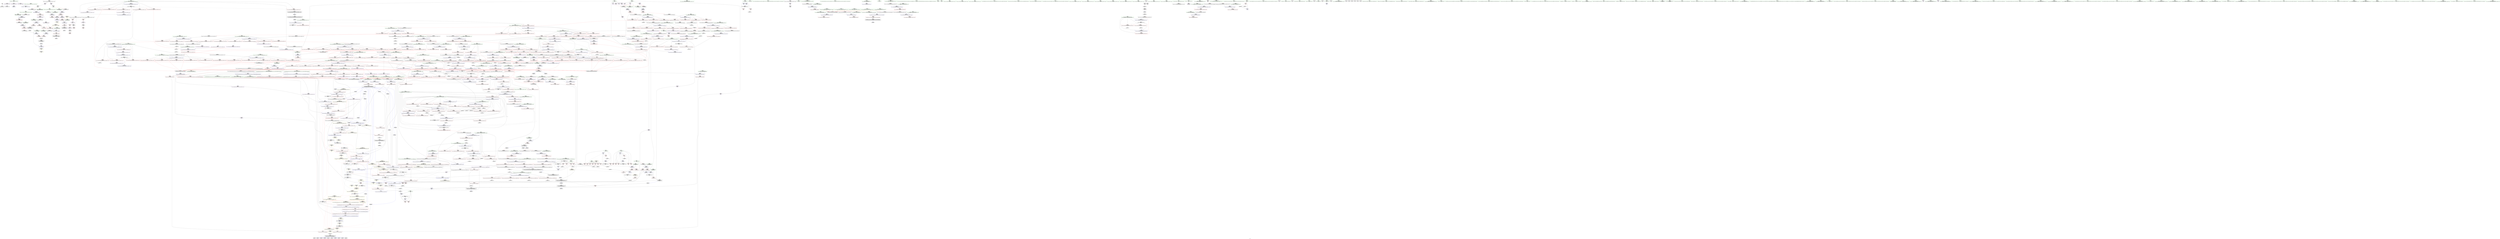 digraph "SVFG" {
	label="SVFG";

	Node0x56550ebab490 [shape=record,color=grey,label="{NodeID: 0\nNullPtr}"];
	Node0x56550ebab490 -> Node0x56550ec0afb0[style=solid];
	Node0x56550ebab490 -> Node0x56550ec24b10[style=solid];
	Node0x56550ed12ff0 [shape=record,color=black,label="{NodeID: 1882\n249 = PHI(104, )\n1st arg _ZNSt8ios_base4setfESt13_Ios_Fmtflags }"];
	Node0x56550ed12ff0 -> Node0x56550ec25b80[style=solid];
	Node0x56550ec12f50 [shape=record,color=blue,label="{NodeID: 775\n1103\<--1144\n__first.addr\<--incdec.ptr9\n_ZSt21__unguarded_partitionIPxN9__gnu_cxx5__ops15_Iter_less_iterEET_S4_S4_S4_T0_\n}"];
	Node0x56550ec12f50 -> Node0x56550ec86650[style=dashed];
	Node0x56550ec099b0 [shape=record,color=red,label="{NodeID: 443\n545\<--536\n\<--__last.addr\n_ZSt14__partial_sortIPxN9__gnu_cxx5__ops15_Iter_less_iterEEvT_S4_S4_T0_\n|{<s0>32}}"];
	Node0x56550ec099b0:s0 -> Node0x56550ed10c10[style=solid,color=red];
	Node0x56550ec4cad0 [shape=record,color=grey,label="{NodeID: 1218\n359 = Binary(357, 358, )\n}"];
	Node0x56550ec4cad0 -> Node0x56550ec0bea0[style=solid];
	Node0x56550ebfd3f0 [shape=record,color=green,label="{NodeID: 111\n568\<--569\nagg.tmp4\<--agg.tmp4_field_insensitive\n_ZSt27__unguarded_partition_pivotIPxN9__gnu_cxx5__ops15_Iter_less_iterEET_S4_S4_T0_\n}"];
	Node0x56550ec1f3f0 [shape=record,color=red,label="{NodeID: 554\n1022\<--1021\n\<--\n_ZNK9__gnu_cxx5__ops14_Iter_less_valclIPxxEEbT_RT0_\n}"];
	Node0x56550ec1f3f0 -> Node0x56550ec50cd0[style=solid];
	Node0x56550ec02250 [shape=record,color=green,label="{NodeID: 222\n1403\<--1404\n__last.addr\<--__last.addr_field_insensitive\n_ZSt22__copy_move_backward_aILb1EPxS0_ET1_T0_S2_S1_\n}"];
	Node0x56550ec02250 -> Node0x56550ec23aa0[style=solid];
	Node0x56550ec02250 -> Node0x56550ec14af0[style=solid];
	Node0x56550ed095b0 [shape=record,color=black,label="{NodeID: 1772\n1148 = PHI(1054, 1064, 1068, 1078, 1086, 1090, 1140, )\n0th arg _ZSt9iter_swapIPxS0_EvT_T0_ }"];
	Node0x56550ed095b0 -> Node0x56550ec13020[style=solid];
	Node0x56550ec24e80 [shape=record,color=blue,label="{NodeID: 665\n58\<--131\nnum\<--inc\nmain\n}"];
	Node0x56550ec24e80 -> Node0x56550ec8b770[style=dashed];
	Node0x56550ec10030 [shape=record,color=purple,label="{NodeID: 333\n180\<--11\nadd.ptr30\<--nu\nmain\n|{<s0>15}}"];
	Node0x56550ec10030:s0 -> Node0x56550ed0a830[style=solid,color=red];
	Node0x56550ebf9c10 [shape=record,color=green,label="{NodeID: 1\n7\<--1\n__dso_handle\<--dummyObj\nGlob }"];
	Node0x56550ed13100 [shape=record,color=black,label="{NodeID: 1883\n1422 = PHI(1378, 1382, 1384, )\n0th arg _ZSt12__niter_baseIPxET_S1_ }"];
	Node0x56550ed13100 -> Node0x56550ec14d60[style=solid];
	Node0x56550ec13020 [shape=record,color=blue,label="{NodeID: 776\n1150\<--1148\n__a.addr\<--__a\n_ZSt9iter_swapIPxS0_EvT_T0_\n}"];
	Node0x56550ec13020 -> Node0x56550ec21200[style=dashed];
	Node0x56550ec09a80 [shape=record,color=red,label="{NodeID: 444\n572\<--560\n\<--__first.addr\n_ZSt27__unguarded_partition_pivotIPxN9__gnu_cxx5__ops15_Iter_less_iterEET_S4_S4_T0_\n}"];
	Node0x56550ec09a80 -> Node0x56550ec10370[style=solid];
	Node0x56550ec4cc50 [shape=record,color=grey,label="{NodeID: 1219\n577 = Binary(575, 576, )\n}"];
	Node0x56550ec4cc50 -> Node0x56550ec4d9d0[style=solid];
	Node0x56550ebfd4c0 [shape=record,color=green,label="{NodeID: 112\n589\<--590\n_ZSt22__move_median_to_firstIPxN9__gnu_cxx5__ops15_Iter_less_iterEEvT_S4_S4_S4_T0_\<--_ZSt22__move_median_to_firstIPxN9__gnu_cxx5__ops15_Iter_less_iterEEvT_S4_S4_S4_T0__field_insensitive\n}"];
	Node0x56550ec1f4c0 [shape=record,color=red,label="{NodeID: 555\n1024\<--1023\n\<--\n_ZNK9__gnu_cxx5__ops14_Iter_less_valclIPxxEEbT_RT0_\n}"];
	Node0x56550ec1f4c0 -> Node0x56550ec50cd0[style=solid];
	Node0x56550ec02320 [shape=record,color=green,label="{NodeID: 223\n1405\<--1406\n__result.addr\<--__result.addr_field_insensitive\n_ZSt22__copy_move_backward_aILb1EPxS0_ET1_T0_S2_S1_\n}"];
	Node0x56550ec02320 -> Node0x56550ec23b70[style=solid];
	Node0x56550ec02320 -> Node0x56550ec14bc0[style=solid];
	Node0x56550ed09840 [shape=record,color=black,label="{NodeID: 1773\n1149 = PHI(1055, 1065, 1069, 1079, 1087, 1091, 1141, )\n1st arg _ZSt9iter_swapIPxS0_EvT_T0_ }"];
	Node0x56550ed09840 -> Node0x56550ec130f0[style=solid];
	Node0x56550ec24f50 [shape=record,color=blue,label="{NodeID: 666\n62\<--118\ni\<--\nmain\n}"];
	Node0x56550ec24f50 -> Node0x56550ec82f50[style=dashed];
	Node0x56550ec10100 [shape=record,color=purple,label="{NodeID: 334\n82\<--15\nadd.ptr\<--\nmain\n}"];
	Node0x56550ec10100 -> Node0x56550ec0b750[style=solid];
	Node0x56550ebf9ca0 [shape=record,color=green,label="{NodeID: 2\n14\<--1\n_ZSt3cin\<--dummyObj\nGlob }"];
	Node0x56550ed13290 [shape=record,color=black,label="{NodeID: 1884\n1477 = PHI(1319, )\n0th arg _ZNK9__gnu_cxx5__ops14_Val_less_iterclIxPxEEbRT_T0_ }"];
	Node0x56550ed13290 -> Node0x56550ec15240[style=solid];
	Node0x56550ec130f0 [shape=record,color=blue,label="{NodeID: 777\n1152\<--1149\n__b.addr\<--__b\n_ZSt9iter_swapIPxS0_EvT_T0_\n}"];
	Node0x56550ec130f0 -> Node0x56550ec212d0[style=dashed];
	Node0x56550ec09b50 [shape=record,color=red,label="{NodeID: 445\n574\<--560\n\<--__first.addr\n_ZSt27__unguarded_partition_pivotIPxN9__gnu_cxx5__ops15_Iter_less_iterEET_S4_S4_T0_\n}"];
	Node0x56550ec09b50 -> Node0x56550ec0c790[style=solid];
	Node0x56550ec4cdd0 [shape=record,color=grey,label="{NodeID: 1220\n856 = Binary(393, 855, )\n}"];
	Node0x56550ec4cdd0 -> Node0x56550ec28de0[style=solid];
	Node0x56550ebfd5c0 [shape=record,color=green,label="{NodeID: 113\n596\<--597\n_ZSt21__unguarded_partitionIPxN9__gnu_cxx5__ops15_Iter_less_iterEET_S4_S4_S4_T0_\<--_ZSt21__unguarded_partitionIPxN9__gnu_cxx5__ops15_Iter_less_iterEET_S4_S4_S4_T0__field_insensitive\n}"];
	Node0x56550ec1f590 [shape=record,color=red,label="{NodeID: 556\n1054\<--1034\n\<--__result.addr\n_ZSt22__move_median_to_firstIPxN9__gnu_cxx5__ops15_Iter_less_iterEEvT_S4_S4_S4_T0_\n|{<s0>59}}"];
	Node0x56550ec1f590:s0 -> Node0x56550ed095b0[style=solid,color=red];
	Node0x56550ec93e70 [shape=record,color=black,label="{NodeID: 1331\nMR_52V_3 = PHI(MR_52V_2, MR_52V_1, )\npts\{10 13 \}\n|{<s0>94}}"];
	Node0x56550ec93e70:s0 -> Node0x56550ecbb7d0[style=dashed,color=blue];
	Node0x56550ec023f0 [shape=record,color=green,label="{NodeID: 224\n1407\<--1408\n__simple\<--__simple_field_insensitive\n_ZSt22__copy_move_backward_aILb1EPxS0_ET1_T0_S2_S1_\n}"];
	Node0x56550ec023f0 -> Node0x56550ec14c90[style=solid];
	Node0x56550ed09b00 [shape=record,color=black,label="{NodeID: 1774\n1259 = PHI(515, )\n0th arg _ZSt26__unguarded_insertion_sortIPxN9__gnu_cxx5__ops15_Iter_less_iterEEvT_S4_T0_ }"];
	Node0x56550ed09b00 -> Node0x56550ec13ab0[style=solid];
	Node0x56550ec25020 [shape=record,color=blue,label="{NodeID: 667\n64\<--143\nref.tmp\<--sub17\nmain\n|{|<s3>12}}"];
	Node0x56550ec25020 -> Node0x56550ec12730[style=dashed];
	Node0x56550ec25020 -> Node0x56550ec25020[style=dashed];
	Node0x56550ec25020 -> Node0x56550ec8c170[style=dashed];
	Node0x56550ec25020:s3 -> Node0x56550ec97fb0[style=dashed,color=red];
	Node0x56550ec9c0a0 [shape=record,color=yellow,style=double,label="{NodeID: 1442\n52V_1 = ENCHI(MR_52V_0)\npts\{10 13 \}\nFun[_ZNK9__gnu_cxx5__ops14_Iter_less_valclIPxxEEbT_RT0_]}"];
	Node0x56550ec9c0a0 -> Node0x56550ec1f3f0[style=dashed];
	Node0x56550ec101d0 [shape=record,color=purple,label="{NodeID: 335\n91\<--18\nadd.ptr5\<--\nmain\n}"];
	Node0x56550ec101d0 -> Node0x56550ec0b8f0[style=solid];
	Node0x56550ebf9f50 [shape=record,color=green,label="{NodeID: 3\n17\<--1\n_ZSt4cout\<--dummyObj\nGlob }"];
	Node0x56550ed133a0 [shape=record,color=black,label="{NodeID: 1885\n1478 = PHI(1323, )\n1st arg _ZNK9__gnu_cxx5__ops14_Val_less_iterclIxPxEEbRT_T0_ }"];
	Node0x56550ed133a0 -> Node0x56550ec15310[style=solid];
	Node0x56550ec131c0 [shape=record,color=blue,label="{NodeID: 778\n1165\<--1163\n__a.addr\<--__a\n_ZSt4swapIxENSt9enable_ifIXsr6__and_ISt6__not_ISt15__is_tuple_likeIT_EESt21is_move_constructibleIS3_ESt18is_move_assignableIS3_EEE5valueEvE4typeERS3_SC_\n}"];
	Node0x56550ec131c0 -> Node0x56550ec213a0[style=dashed];
	Node0x56550ec131c0 -> Node0x56550ec21470[style=dashed];
	Node0x56550ec09c20 [shape=record,color=red,label="{NodeID: 446\n582\<--560\n\<--__first.addr\n_ZSt27__unguarded_partition_pivotIPxN9__gnu_cxx5__ops15_Iter_less_iterEET_S4_S4_T0_\n|{<s0>34}}"];
	Node0x56550ec09c20:s0 -> Node0x56550ed12880[style=solid,color=red];
	Node0x56550ec4cf50 [shape=record,color=grey,label="{NodeID: 1221\n855 = Binary(854, 111, )\n}"];
	Node0x56550ec4cf50 -> Node0x56550ec4cdd0[style=solid];
	Node0x56550ec02890 [shape=record,color=green,label="{NodeID: 114\n603\<--604\n__comp\<--__comp_field_insensitive\n_ZSt13__heap_selectIPxN9__gnu_cxx5__ops15_Iter_less_iterEEvT_S4_S4_T0_\n|{<s0>36|<s1>37|<s2>38}}"];
	Node0x56550ec02890:s0 -> Node0x56550ed11110[style=solid,color=red];
	Node0x56550ec02890:s1 -> Node0x56550ed07da0[style=solid,color=red];
	Node0x56550ec02890:s2 -> Node0x56550ed14120[style=solid,color=red];
	Node0x56550ec1f660 [shape=record,color=red,label="{NodeID: 557\n1064\<--1034\n\<--__result.addr\n_ZSt22__move_median_to_firstIPxN9__gnu_cxx5__ops15_Iter_less_iterEEvT_S4_S4_S4_T0_\n|{<s0>61}}"];
	Node0x56550ec1f660:s0 -> Node0x56550ed095b0[style=solid,color=red];
	Node0x56550ec024c0 [shape=record,color=green,label="{NodeID: 225\n1418\<--1419\n_ZNSt20__copy_move_backwardILb1ELb1ESt26random_access_iterator_tagE13__copy_move_bIxEEPT_PKS3_S6_S4_\<--_ZNSt20__copy_move_backwardILb1ELb1ESt26random_access_iterator_tagE13__copy_move_bIxEEPT_PKS3_S6_S4__field_insensitive\n}"];
	Node0x56550ed09c10 [shape=record,color=black,label="{NodeID: 1775\n1260 = PHI(516, )\n1st arg _ZSt26__unguarded_insertion_sortIPxN9__gnu_cxx5__ops15_Iter_less_iterEEvT_S4_T0_ }"];
	Node0x56550ed09c10 -> Node0x56550ec13b80[style=solid];
	Node0x56550ec250f0 [shape=record,color=blue,label="{NodeID: 668\n150\<--148\narrayidx\<--\nmain\n}"];
	Node0x56550ec250f0 -> Node0x56550ec82a50[style=dashed];
	Node0x56550ec102a0 [shape=record,color=purple,label="{NodeID: 336\n101\<--18\nadd.ptr10\<--\nmain\n}"];
	Node0x56550ec102a0 -> Node0x56550ec0ba90[style=solid];
	Node0x56550ebf9fe0 [shape=record,color=green,label="{NodeID: 4\n20\<--1\n.str\<--dummyObj\nGlob }"];
	Node0x56550ed134b0 [shape=record,color=black,label="{NodeID: 1886\n1479 = PHI(1338, )\n2nd arg _ZNK9__gnu_cxx5__ops14_Val_less_iterclIxPxEEbRT_T0_ }"];
	Node0x56550ed134b0 -> Node0x56550ec153e0[style=solid];
	Node0x56550ec13290 [shape=record,color=blue,label="{NodeID: 779\n1167\<--1164\n__b.addr\<--__b\n_ZSt4swapIxENSt9enable_ifIXsr6__and_ISt6__not_ISt15__is_tuple_likeIT_EESt21is_move_constructibleIS3_ESt18is_move_assignableIS3_EEE5valueEvE4typeERS3_SC_\n}"];
	Node0x56550ec13290 -> Node0x56550ec21540[style=dashed];
	Node0x56550ec13290 -> Node0x56550ec21610[style=dashed];
	Node0x56550ec09cf0 [shape=record,color=red,label="{NodeID: 447\n583\<--560\n\<--__first.addr\n_ZSt27__unguarded_partition_pivotIPxN9__gnu_cxx5__ops15_Iter_less_iterEET_S4_S4_T0_\n}"];
	Node0x56550ec09cf0 -> Node0x56550ec0f190[style=solid];
	Node0x56550ec4d0d0 [shape=record,color=grey,label="{NodeID: 1222\n505 = Binary(504, 388, )\n}"];
	Node0x56550ec4d0d0 -> Node0x56550ec503d0[style=solid];
	Node0x56550ec02920 [shape=record,color=green,label="{NodeID: 115\n605\<--606\n__first.addr\<--__first.addr_field_insensitive\n_ZSt13__heap_selectIPxN9__gnu_cxx5__ops15_Iter_less_iterEEvT_S4_S4_T0_\n}"];
	Node0x56550ec02920 -> Node0x56550ec0a2a0[style=solid];
	Node0x56550ec02920 -> Node0x56550ec0a370[style=solid];
	Node0x56550ec02920 -> Node0x56550ec0a440[style=solid];
	Node0x56550ec02920 -> Node0x56550ec273e0[style=solid];
	Node0x56550ec1f730 [shape=record,color=red,label="{NodeID: 558\n1068\<--1034\n\<--__result.addr\n_ZSt22__move_median_to_firstIPxN9__gnu_cxx5__ops15_Iter_less_iterEEvT_S4_S4_S4_T0_\n|{<s0>62}}"];
	Node0x56550ec1f730:s0 -> Node0x56550ed095b0[style=solid,color=red];
	Node0x56550ec025c0 [shape=record,color=green,label="{NodeID: 226\n1423\<--1424\n__it.addr\<--__it.addr_field_insensitive\n_ZSt12__niter_baseIPxET_S1_\n}"];
	Node0x56550ec025c0 -> Node0x56550ec23c40[style=solid];
	Node0x56550ec025c0 -> Node0x56550ec14d60[style=solid];
	Node0x56550ed09d20 [shape=record,color=black,label="{NodeID: 1776\n648 = PHI(549, )\n0th arg _ZSt11__sort_heapIPxN9__gnu_cxx5__ops15_Iter_less_iterEEvT_S4_RT0_ }"];
	Node0x56550ed09d20 -> Node0x56550ec277f0[style=solid];
	Node0x56550ec251c0 [shape=record,color=blue,label="{NodeID: 669\n62\<--154\ni\<--inc19\nmain\n}"];
	Node0x56550ec251c0 -> Node0x56550ec82f50[style=dashed];
	Node0x56550ec10370 [shape=record,color=purple,label="{NodeID: 337\n580\<--572\nadd.ptr\<--\n_ZSt27__unguarded_partition_pivotIPxN9__gnu_cxx5__ops15_Iter_less_iterEET_S4_S4_T0_\n}"];
	Node0x56550ec10370 -> Node0x56550ec27310[style=solid];
	Node0x56550ebfa070 [shape=record,color=green,label="{NodeID: 5\n22\<--1\n.str.1\<--dummyObj\nGlob }"];
	Node0x56550ed135c0 [shape=record,color=black,label="{NodeID: 1887\n527 = PHI(444, )\n0th arg _ZSt14__partial_sortIPxN9__gnu_cxx5__ops15_Iter_less_iterEEvT_S4_S4_T0_ }"];
	Node0x56550ed135c0 -> Node0x56550ec26f00[style=solid];
	Node0x56550ec13360 [shape=record,color=blue,label="{NodeID: 780\n1169\<--1175\n__tmp\<--\n_ZSt4swapIxENSt9enable_ifIXsr6__and_ISt6__not_ISt15__is_tuple_likeIT_EESt21is_move_constructibleIS3_ESt18is_move_assignableIS3_EEE5valueEvE4typeERS3_SC_\n}"];
	Node0x56550ec13360 -> Node0x56550ec217b0[style=dashed];
	Node0x56550ec13360 -> Node0x56550ec21880[style=dashed];
	Node0x56550ec09dc0 [shape=record,color=red,label="{NodeID: 448\n591\<--560\n\<--__first.addr\n_ZSt27__unguarded_partition_pivotIPxN9__gnu_cxx5__ops15_Iter_less_iterEET_S4_S4_T0_\n}"];
	Node0x56550ec09dc0 -> Node0x56550ec0f330[style=solid];
	Node0x56550ec4d250 [shape=record,color=grey,label="{NodeID: 1223\n504 = Binary(502, 503, )\n}"];
	Node0x56550ec4d250 -> Node0x56550ec4d0d0[style=solid];
	Node0x56550ec029f0 [shape=record,color=green,label="{NodeID: 116\n607\<--608\n__middle.addr\<--__middle.addr_field_insensitive\n_ZSt13__heap_selectIPxN9__gnu_cxx5__ops15_Iter_less_iterEEvT_S4_S4_T0_\n}"];
	Node0x56550ec029f0 -> Node0x56550ec0a510[style=solid];
	Node0x56550ec029f0 -> Node0x56550ec0a5e0[style=solid];
	Node0x56550ec029f0 -> Node0x56550ec0a6b0[style=solid];
	Node0x56550ec029f0 -> Node0x56550ec274b0[style=solid];
	Node0x56550ec1f800 [shape=record,color=red,label="{NodeID: 559\n1078\<--1034\n\<--__result.addr\n_ZSt22__move_median_to_firstIPxN9__gnu_cxx5__ops15_Iter_less_iterEEvT_S4_S4_S4_T0_\n|{<s0>64}}"];
	Node0x56550ec1f800:s0 -> Node0x56550ed095b0[style=solid,color=red];
	Node0x56550ec94d70 [shape=record,color=black,label="{NodeID: 1334\nMR_52V_2 = PHI(MR_52V_3, MR_52V_1, )\npts\{10 13 \}\n|{|<s5>47}}"];
	Node0x56550ec94d70 -> Node0x56550ec1e070[style=dashed];
	Node0x56550ec94d70 -> Node0x56550ec1e140[style=dashed];
	Node0x56550ec94d70 -> Node0x56550ec28f80[style=dashed];
	Node0x56550ec94d70 -> Node0x56550ec291f0[style=dashed];
	Node0x56550ec94d70 -> Node0x56550ec86150[style=dashed];
	Node0x56550ec94d70:s5 -> Node0x56550ec9b780[style=dashed,color=red];
	Node0x56550ec02690 [shape=record,color=green,label="{NodeID: 227\n1432\<--1433\n__first.addr\<--__first.addr_field_insensitive\n_ZNSt20__copy_move_backwardILb1ELb1ESt26random_access_iterator_tagE13__copy_move_bIxEEPT_PKS3_S6_S4_\n}"];
	Node0x56550ec02690 -> Node0x56550ec23d10[style=solid];
	Node0x56550ec02690 -> Node0x56550ec23de0[style=solid];
	Node0x56550ec02690 -> Node0x56550ec14e30[style=solid];
	Node0x56550ed09e30 [shape=record,color=black,label="{NodeID: 1777\n649 = PHI(550, )\n1st arg _ZSt11__sort_heapIPxN9__gnu_cxx5__ops15_Iter_less_iterEEvT_S4_RT0_ }"];
	Node0x56550ed09e30 -> Node0x56550ec278c0[style=solid];
	Node0x56550ec25290 [shape=record,color=blue,label="{NodeID: 670\n66\<--118\ni21\<--\nmain\n}"];
	Node0x56550ec25290 -> Node0x56550ec11bd0[style=dashed];
	Node0x56550ec25290 -> Node0x56550ec11ca0[style=dashed];
	Node0x56550ec25290 -> Node0x56550ec11d70[style=dashed];
	Node0x56550ec25290 -> Node0x56550ec25360[style=dashed];
	Node0x56550ec25290 -> Node0x56550ec8c670[style=dashed];
	Node0x56550ec10440 [shape=record,color=purple,label="{NodeID: 338\n723\<--721\nadd.ptr\<--\n_ZSt11__make_heapIPxN9__gnu_cxx5__ops15_Iter_less_iterEEvT_S4_RT0_\n|{<s0>40}}"];
	Node0x56550ec10440:s0 -> Node0x56550ed11250[style=solid,color=red];
	Node0x56550ebfa100 [shape=record,color=green,label="{NodeID: 6\n25\<--1\n\<--dummyObj\nCan only get source location for instruction, argument, global var or function.}"];
	Node0x56550ed136d0 [shape=record,color=black,label="{NodeID: 1888\n528 = PHI(445, )\n1st arg _ZSt14__partial_sortIPxN9__gnu_cxx5__ops15_Iter_less_iterEEvT_S4_S4_T0_ }"];
	Node0x56550ed136d0 -> Node0x56550ec26fd0[style=solid];
	Node0x56550ec13430 [shape=record,color=blue,label="{NodeID: 781\n1180\<--1179\n\<--\n_ZSt4swapIxENSt9enable_ifIXsr6__and_ISt6__not_ISt15__is_tuple_likeIT_EESt21is_move_constructibleIS3_ESt18is_move_assignableIS3_EEE5valueEvE4typeERS3_SC_\n}"];
	Node0x56550ec13430 -> Node0x56550ec21880[style=dashed];
	Node0x56550ec13430 -> Node0x56550ec13500[style=dashed];
	Node0x56550ec09e90 [shape=record,color=red,label="{NodeID: 449\n594\<--560\n\<--__first.addr\n_ZSt27__unguarded_partition_pivotIPxN9__gnu_cxx5__ops15_Iter_less_iterEET_S4_S4_T0_\n|{<s0>35}}"];
	Node0x56550ec09e90:s0 -> Node0x56550ed10490[style=solid,color=red];
	Node0x56550ec4d3d0 [shape=record,color=grey,label="{NodeID: 1224\n851 = Binary(850, 393, )\n}"];
	Node0x56550ec4d3d0 -> Node0x56550ec50550[style=solid];
	Node0x56550ec02ac0 [shape=record,color=green,label="{NodeID: 117\n609\<--610\n__last.addr\<--__last.addr_field_insensitive\n_ZSt13__heap_selectIPxN9__gnu_cxx5__ops15_Iter_less_iterEEvT_S4_S4_T0_\n}"];
	Node0x56550ec02ac0 -> Node0x56550ec0a780[style=solid];
	Node0x56550ec02ac0 -> Node0x56550ec27580[style=solid];
	Node0x56550ec1f8d0 [shape=record,color=red,label="{NodeID: 560\n1086\<--1034\n\<--__result.addr\n_ZSt22__move_median_to_firstIPxN9__gnu_cxx5__ops15_Iter_less_iterEEvT_S4_S4_S4_T0_\n|{<s0>66}}"];
	Node0x56550ec1f8d0:s0 -> Node0x56550ed095b0[style=solid,color=red];
	Node0x56550ec02760 [shape=record,color=green,label="{NodeID: 228\n1434\<--1435\n__last.addr\<--__last.addr_field_insensitive\n_ZNSt20__copy_move_backwardILb1ELb1ESt26random_access_iterator_tagE13__copy_move_bIxEEPT_PKS3_S6_S4_\n}"];
	Node0x56550ec02760 -> Node0x56550ec23eb0[style=solid];
	Node0x56550ec02760 -> Node0x56550ec14f00[style=solid];
	Node0x56550ed09f40 [shape=record,color=black,label="{NodeID: 1778\n650 = PHI(530, )\n2nd arg _ZSt11__sort_heapIPxN9__gnu_cxx5__ops15_Iter_less_iterEEvT_S4_RT0_ }"];
	Node0x56550ed09f40 -> Node0x56550ec27990[style=solid];
	Node0x56550ec25360 [shape=record,color=blue,label="{NodeID: 671\n66\<--175\ni21\<--inc28\nmain\n}"];
	Node0x56550ec25360 -> Node0x56550ec11bd0[style=dashed];
	Node0x56550ec25360 -> Node0x56550ec11ca0[style=dashed];
	Node0x56550ec25360 -> Node0x56550ec11d70[style=dashed];
	Node0x56550ec25360 -> Node0x56550ec25360[style=dashed];
	Node0x56550ec25360 -> Node0x56550ec8c670[style=dashed];
	Node0x56550ec10510 [shape=record,color=purple,label="{NodeID: 339\n860\<--858\nadd.ptr\<--\n_ZSt13__adjust_heapIPxlxN9__gnu_cxx5__ops15_Iter_less_iterEEvT_T0_S5_T1_T2_\n|{<s0>47}}"];
	Node0x56550ec10510:s0 -> Node0x56550ed08630[style=solid,color=red];
	Node0x56550ebfa940 [shape=record,color=green,label="{NodeID: 7\n73\<--1\n\<--dummyObj\nCan only get source location for instruction, argument, global var or function.}"];
	Node0x56550ed137e0 [shape=record,color=black,label="{NodeID: 1889\n529 = PHI(446, )\n2nd arg _ZSt14__partial_sortIPxN9__gnu_cxx5__ops15_Iter_less_iterEEvT_S4_S4_T0_ }"];
	Node0x56550ed137e0 -> Node0x56550ec270a0[style=solid];
	Node0x56550ec13500 [shape=record,color=blue,label="{NodeID: 782\n1184\<--1183\n\<--\n_ZSt4swapIxENSt9enable_ifIXsr6__and_ISt6__not_ISt15__is_tuple_likeIT_EESt21is_move_constructibleIS3_ESt18is_move_assignableIS3_EEE5valueEvE4typeERS3_SC_\n|{<s0>71}}"];
	Node0x56550ec13500:s0 -> Node0x56550ecbaf90[style=dashed,color=blue];
	Node0x56550ec09f60 [shape=record,color=red,label="{NodeID: 450\n573\<--562\n\<--__last.addr\n_ZSt27__unguarded_partition_pivotIPxN9__gnu_cxx5__ops15_Iter_less_iterEET_S4_S4_T0_\n}"];
	Node0x56550ec09f60 -> Node0x56550ec0c6c0[style=solid];
	Node0x56550ec4d550 [shape=record,color=grey,label="{NodeID: 1225\n863 = Binary(862, 111, )\n}"];
	Node0x56550ec02b90 [shape=record,color=green,label="{NodeID: 118\n611\<--612\n__i\<--__i_field_insensitive\n_ZSt13__heap_selectIPxN9__gnu_cxx5__ops15_Iter_less_iterEEvT_S4_S4_T0_\n}"];
	Node0x56550ec02b90 -> Node0x56550ec0a850[style=solid];
	Node0x56550ec02b90 -> Node0x56550ec0a920[style=solid];
	Node0x56550ec02b90 -> Node0x56550ec1aa00[style=solid];
	Node0x56550ec02b90 -> Node0x56550ec1aad0[style=solid];
	Node0x56550ec02b90 -> Node0x56550ec27650[style=solid];
	Node0x56550ec02b90 -> Node0x56550ec27720[style=solid];
	Node0x56550ec1f9a0 [shape=record,color=red,label="{NodeID: 561\n1090\<--1034\n\<--__result.addr\n_ZSt22__move_median_to_firstIPxN9__gnu_cxx5__ops15_Iter_less_iterEEvT_S4_S4_S4_T0_\n|{<s0>67}}"];
	Node0x56550ec1f9a0:s0 -> Node0x56550ed095b0[style=solid,color=red];
	Node0x56550ec0a9e0 [shape=record,color=green,label="{NodeID: 229\n1436\<--1437\n__result.addr\<--__result.addr_field_insensitive\n_ZNSt20__copy_move_backwardILb1ELb1ESt26random_access_iterator_tagE13__copy_move_bIxEEPT_PKS3_S6_S4_\n}"];
	Node0x56550ec0a9e0 -> Node0x56550ec23f80[style=solid];
	Node0x56550ec0a9e0 -> Node0x56550ec24050[style=solid];
	Node0x56550ec0a9e0 -> Node0x56550ec14fd0[style=solid];
	Node0x56550ed0a050 [shape=record,color=black,label="{NodeID: 1779\n817 = PHI(729, 797, )\n0th arg _ZSt13__adjust_heapIPxlxN9__gnu_cxx5__ops15_Iter_less_iterEEvT_T0_S5_T1_T2_ }"];
	Node0x56550ed0a050 -> Node0x56550ec28900[style=solid];
	Node0x56550ec25430 [shape=record,color=blue,label="{NodeID: 672\n68\<--118\nresp\<--\nmain\n}"];
	Node0x56550ec25430 -> Node0x56550ec11e40[style=dashed];
	Node0x56550ec25430 -> Node0x56550ec11f10[style=dashed];
	Node0x56550ec25430 -> Node0x56550ec255d0[style=dashed];
	Node0x56550ec25430 -> Node0x56550ec8cb70[style=dashed];
	Node0x56550ec9c560 [shape=record,color=yellow,style=double,label="{NodeID: 1447\n52V_1 = ENCHI(MR_52V_0)\npts\{10 13 \}\nFun[_ZSt9iter_swapIPxS0_EvT_T0_]|{<s0>71|<s1>71|<s2>71}}"];
	Node0x56550ec9c560:s0 -> Node0x56550ec216e0[style=dashed,color=red];
	Node0x56550ec9c560:s1 -> Node0x56550ec217b0[style=dashed,color=red];
	Node0x56550ec9c560:s2 -> Node0x56550ec13430[style=dashed,color=red];
	Node0x56550ec105e0 [shape=record,color=purple,label="{NodeID: 340\n864\<--861\nadd.ptr2\<--\n_ZSt13__adjust_heapIPxlxN9__gnu_cxx5__ops15_Iter_less_iterEEvT_T0_S5_T1_T2_\n|{<s0>47}}"];
	Node0x56550ec105e0:s0 -> Node0x56550ed089b0[style=solid,color=red];
	Node0x56550ebfa9d0 [shape=record,color=green,label="{NodeID: 8\n75\<--1\n\<--dummyObj\nCan only get source location for instruction, argument, global var or function.}"];
	Node0x56550ed138f0 [shape=record,color=black,label="{NodeID: 1890\n331 = PHI(263, )\n0th arg _ZStoRRSt13_Ios_FmtflagsS_ }"];
	Node0x56550ed138f0 -> Node0x56550ec26200[style=solid];
	Node0x56550ec135d0 [shape=record,color=blue,label="{NodeID: 783\n1195\<--1191\n__first.addr\<--__first\n_ZSt16__insertion_sortIPxN9__gnu_cxx5__ops15_Iter_less_iterEEvT_S4_T0_\n}"];
	Node0x56550ec135d0 -> Node0x56550ec21950[style=dashed];
	Node0x56550ec135d0 -> Node0x56550ec21a20[style=dashed];
	Node0x56550ec135d0 -> Node0x56550ec21af0[style=dashed];
	Node0x56550ec135d0 -> Node0x56550ec21bc0[style=dashed];
	Node0x56550ec135d0 -> Node0x56550ec21c90[style=dashed];
	Node0x56550ec0a030 [shape=record,color=red,label="{NodeID: 451\n586\<--562\n\<--__last.addr\n_ZSt27__unguarded_partition_pivotIPxN9__gnu_cxx5__ops15_Iter_less_iterEET_S4_S4_T0_\n}"];
	Node0x56550ec0a030 -> Node0x56550ec0f260[style=solid];
	Node0x56550ec4d6d0 [shape=record,color=grey,label="{NodeID: 1226\n850 = Binary(849, 111, )\n}"];
	Node0x56550ec4d6d0 -> Node0x56550ec4d3d0[style=solid];
	Node0x56550ec02c60 [shape=record,color=green,label="{NodeID: 119\n619\<--620\n_ZSt11__make_heapIPxN9__gnu_cxx5__ops15_Iter_less_iterEEvT_S4_RT0_\<--_ZSt11__make_heapIPxN9__gnu_cxx5__ops15_Iter_less_iterEEvT_S4_RT0__field_insensitive\n}"];
	Node0x56550ec1fa70 [shape=record,color=red,label="{NodeID: 562\n1046\<--1036\n\<--__a.addr\n_ZSt22__move_median_to_firstIPxN9__gnu_cxx5__ops15_Iter_less_iterEEvT_S4_S4_S4_T0_\n|{<s0>57}}"];
	Node0x56550ec1fa70:s0 -> Node0x56550ed08630[style=solid,color=red];
	Node0x56550ec0aa70 [shape=record,color=green,label="{NodeID: 230\n1438\<--1439\n_Num\<--_Num_field_insensitive\n_ZNSt20__copy_move_backwardILb1ELb1ESt26random_access_iterator_tagE13__copy_move_bIxEEPT_PKS3_S6_S4_\n}"];
	Node0x56550ec0aa70 -> Node0x56550ec24120[style=solid];
	Node0x56550ec0aa70 -> Node0x56550ec241f0[style=solid];
	Node0x56550ec0aa70 -> Node0x56550ec242c0[style=solid];
	Node0x56550ec0aa70 -> Node0x56550ec24390[style=solid];
	Node0x56550ec0aa70 -> Node0x56550ec150a0[style=solid];
	Node0x56550ed0a1a0 [shape=record,color=black,label="{NodeID: 1780\n818 = PHI(730, 118, )\n1st arg _ZSt13__adjust_heapIPxlxN9__gnu_cxx5__ops15_Iter_less_iterEEvT_T0_S5_T1_T2_ }"];
	Node0x56550ed0a1a0 -> Node0x56550ec289d0[style=solid];
	Node0x56550ec25500 [shape=record,color=blue,label="{NodeID: 673\n70\<--118\ni31\<--\nmain\n}"];
	Node0x56550ec25500 -> Node0x56550ec11fe0[style=dashed];
	Node0x56550ec25500 -> Node0x56550ec120b0[style=dashed];
	Node0x56550ec25500 -> Node0x56550ec12180[style=dashed];
	Node0x56550ec25500 -> Node0x56550ec12250[style=dashed];
	Node0x56550ec25500 -> Node0x56550ec12320[style=dashed];
	Node0x56550ec25500 -> Node0x56550ec123f0[style=dashed];
	Node0x56550ec25500 -> Node0x56550ec256a0[style=dashed];
	Node0x56550ec25500 -> Node0x56550ec8d070[style=dashed];
	Node0x56550ec9c640 [shape=record,color=yellow,style=double,label="{NodeID: 1448\n2V_1 = ENCHI(MR_2V_0)\npts\{1 \}\nFun[main]|{|<s2>5|<s3>5}}"];
	Node0x56550ec9c640 -> Node0x56550ec10ed0[style=dashed];
	Node0x56550ec9c640 -> Node0x56550ec10fa0[style=dashed];
	Node0x56550ec9c640:s2 -> Node0x56550ec06dd0[style=dashed,color=red];
	Node0x56550ec9c640:s3 -> Node0x56550ec259e0[style=dashed,color=red];
	Node0x56550ec106b0 [shape=record,color=purple,label="{NodeID: 341\n873\<--871\nadd.ptr3\<--\n_ZSt13__adjust_heapIPxlxN9__gnu_cxx5__ops15_Iter_less_iterEEvT_T0_S5_T1_T2_\n|{<s0>48}}"];
	Node0x56550ec106b0:s0 -> Node0x56550ed11250[style=solid,color=red];
	Node0x56550ebfaa60 [shape=record,color=green,label="{NodeID: 9\n94\<--1\n\<--dummyObj\nCan only get source location for instruction, argument, global var or function.|{<s0>5}}"];
	Node0x56550ebfaa60:s0 -> Node0x56550ed13c20[style=solid,color=red];
	Node0x56550ed13a00 [shape=record,color=black,label="{NodeID: 1891\n332 = PHI(262, )\n1st arg _ZStoRRSt13_Ios_FmtflagsS_ }"];
	Node0x56550ed13a00 -> Node0x56550ec262d0[style=solid];
	Node0x56550ec136a0 [shape=record,color=blue,label="{NodeID: 784\n1197\<--1192\n__last.addr\<--__last\n_ZSt16__insertion_sortIPxN9__gnu_cxx5__ops15_Iter_less_iterEEvT_S4_T0_\n}"];
	Node0x56550ec136a0 -> Node0x56550ec21d60[style=dashed];
	Node0x56550ec136a0 -> Node0x56550ec21e30[style=dashed];
	Node0x56550ec0a100 [shape=record,color=red,label="{NodeID: 452\n593\<--562\n\<--__last.addr\n_ZSt27__unguarded_partition_pivotIPxN9__gnu_cxx5__ops15_Iter_less_iterEET_S4_S4_T0_\n|{<s0>35}}"];
	Node0x56550ec0a100:s0 -> Node0x56550ed10350[style=solid,color=red];
	Node0x56550ec4d850 [shape=record,color=grey,label="{NodeID: 1227\n579 = Binary(578, 393, )\n}"];
	Node0x56550ec02d60 [shape=record,color=green,label="{NodeID: 120\n631\<--632\n_ZNK9__gnu_cxx5__ops15_Iter_less_iterclIPxS3_EEbT_T0_\<--_ZNK9__gnu_cxx5__ops15_Iter_less_iterclIPxS3_EEbT_T0__field_insensitive\n}"];
	Node0x56550ec1fb40 [shape=record,color=red,label="{NodeID: 563\n1060\<--1036\n\<--__a.addr\n_ZSt22__move_median_to_firstIPxN9__gnu_cxx5__ops15_Iter_less_iterEEvT_S4_S4_S4_T0_\n|{<s0>60}}"];
	Node0x56550ec1fb40:s0 -> Node0x56550ed08630[style=solid,color=red];
	Node0x56550ec0ab40 [shape=record,color=green,label="{NodeID: 231\n1463\<--1464\nllvm.memmove.p0i8.p0i8.i64\<--llvm.memmove.p0i8.p0i8.i64_field_insensitive\n}"];
	Node0x56550ed0a2f0 [shape=record,color=black,label="{NodeID: 1781\n819 = PHI(731, 803, )\n2nd arg _ZSt13__adjust_heapIPxlxN9__gnu_cxx5__ops15_Iter_less_iterEEvT_T0_S5_T1_T2_ }"];
	Node0x56550ed0a2f0 -> Node0x56550ec28aa0[style=solid];
	Node0x56550ec255d0 [shape=record,color=blue,label="{NodeID: 674\n68\<--206\nresp\<--add\nmain\n}"];
	Node0x56550ec255d0 -> Node0x56550ec11e40[style=dashed];
	Node0x56550ec255d0 -> Node0x56550ec11f10[style=dashed];
	Node0x56550ec255d0 -> Node0x56550ec255d0[style=dashed];
	Node0x56550ec255d0 -> Node0x56550ec8cb70[style=dashed];
	Node0x56550ec10780 [shape=record,color=purple,label="{NodeID: 342\n878\<--876\nadd.ptr5\<--\n_ZSt13__adjust_heapIPxlxN9__gnu_cxx5__ops15_Iter_less_iterEEvT_T0_S5_T1_T2_\n}"];
	Node0x56550ec10780 -> Node0x56550ec28f80[style=solid];
	Node0x56550ebfaaf0 [shape=record,color=green,label="{NodeID: 10\n104\<--1\n\<--dummyObj\nCan only get source location for instruction, argument, global var or function.|{<s0>6}}"];
	Node0x56550ebfaaf0:s0 -> Node0x56550ed12ff0[style=solid,color=red];
	Node0x56550ed13b10 [shape=record,color=black,label="{NodeID: 1892\n228 = PHI(92, )\n0th arg _ZNSt8ios_base9precisionEl }"];
	Node0x56550ed13b10 -> Node0x56550ec25770[style=solid];
	Node0x56550ec13770 [shape=record,color=blue,label="{NodeID: 785\n1199\<--1217\n__i\<--add.ptr\n_ZSt16__insertion_sortIPxN9__gnu_cxx5__ops15_Iter_less_iterEEvT_S4_T0_\n}"];
	Node0x56550ec13770 -> Node0x56550ec21f00[style=dashed];
	Node0x56550ec13770 -> Node0x56550ec21fd0[style=dashed];
	Node0x56550ec13770 -> Node0x56550ec220a0[style=dashed];
	Node0x56550ec13770 -> Node0x56550ec22170[style=dashed];
	Node0x56550ec13770 -> Node0x56550ec22240[style=dashed];
	Node0x56550ec13770 -> Node0x56550ec22310[style=dashed];
	Node0x56550ec13770 -> Node0x56550ec223e0[style=dashed];
	Node0x56550ec13770 -> Node0x56550ec139e0[style=dashed];
	Node0x56550ec13770 -> Node0x56550ec81b50[style=dashed];
	Node0x56550ec0a1d0 [shape=record,color=red,label="{NodeID: 453\n585\<--564\n\<--__mid\n_ZSt27__unguarded_partition_pivotIPxN9__gnu_cxx5__ops15_Iter_less_iterEET_S4_S4_T0_\n|{<s0>34}}"];
	Node0x56550ec0a1d0:s0 -> Node0x56550ed12aa0[style=solid,color=red];
	Node0x56550ec4d9d0 [shape=record,color=grey,label="{NodeID: 1228\n578 = Binary(577, 388, )\n}"];
	Node0x56550ec4d9d0 -> Node0x56550ec4d850[style=solid];
	Node0x56550ec02e60 [shape=record,color=green,label="{NodeID: 121\n638\<--639\n_ZSt10__pop_heapIPxN9__gnu_cxx5__ops15_Iter_less_iterEEvT_S4_S4_RT0_\<--_ZSt10__pop_heapIPxN9__gnu_cxx5__ops15_Iter_less_iterEEvT_S4_S4_RT0__field_insensitive\n}"];
	Node0x56550ec1fc10 [shape=record,color=red,label="{NodeID: 564\n1069\<--1036\n\<--__a.addr\n_ZSt22__move_median_to_firstIPxN9__gnu_cxx5__ops15_Iter_less_iterEEvT_S4_S4_S4_T0_\n|{<s0>62}}"];
	Node0x56550ec1fc10:s0 -> Node0x56550ed09840[style=solid,color=red];
	Node0x56550ec0ac40 [shape=record,color=green,label="{NodeID: 232\n1480\<--1481\nthis.addr\<--this.addr_field_insensitive\n_ZNK9__gnu_cxx5__ops14_Val_less_iterclIxPxEEbRT_T0_\n}"];
	Node0x56550ec0ac40 -> Node0x56550ec24460[style=solid];
	Node0x56550ec0ac40 -> Node0x56550ec15240[style=solid];
	Node0x56550ed0a440 [shape=record,color=black,label="{NodeID: 1782\n820 = PHI(733, 805, )\n3rd arg _ZSt13__adjust_heapIPxlxN9__gnu_cxx5__ops15_Iter_less_iterEEvT_T0_S5_T1_T2_ }"];
	Node0x56550ed0a440 -> Node0x56550ec28b70[style=solid];
	Node0x56550ec256a0 [shape=record,color=blue,label="{NodeID: 675\n70\<--210\ni31\<--inc42\nmain\n}"];
	Node0x56550ec256a0 -> Node0x56550ec11fe0[style=dashed];
	Node0x56550ec256a0 -> Node0x56550ec120b0[style=dashed];
	Node0x56550ec256a0 -> Node0x56550ec12180[style=dashed];
	Node0x56550ec256a0 -> Node0x56550ec12250[style=dashed];
	Node0x56550ec256a0 -> Node0x56550ec12320[style=dashed];
	Node0x56550ec256a0 -> Node0x56550ec123f0[style=dashed];
	Node0x56550ec256a0 -> Node0x56550ec256a0[style=dashed];
	Node0x56550ec256a0 -> Node0x56550ec8d070[style=dashed];
	Node0x56550ec10850 [shape=record,color=purple,label="{NodeID: 343\n900\<--897\nadd.ptr14\<--\n_ZSt13__adjust_heapIPxlxN9__gnu_cxx5__ops15_Iter_less_iterEEvT_T0_S5_T1_T2_\n|{<s0>49}}"];
	Node0x56550ec10850:s0 -> Node0x56550ed11250[style=solid,color=red];
	Node0x56550ebfabf0 [shape=record,color=green,label="{NodeID: 11\n111\<--1\n\<--dummyObj\nCan only get source location for instruction, argument, global var or function.}"];
	Node0x56550ed13c20 [shape=record,color=black,label="{NodeID: 1893\n229 = PHI(94, )\n1st arg _ZNSt8ios_base9precisionEl }"];
	Node0x56550ed13c20 -> Node0x56550ec25840[style=solid];
	Node0x56550ec13840 [shape=record,color=blue,label="{NodeID: 786\n1201\<--1230\n__val\<--\n_ZSt16__insertion_sortIPxN9__gnu_cxx5__ops15_Iter_less_iterEEvT_S4_T0_\n}"];
	Node0x56550ec13840 -> Node0x56550ec22580[style=dashed];
	Node0x56550ec13840 -> Node0x56550ec8da70[style=dashed];
	Node0x56550ec0a2a0 [shape=record,color=red,label="{NodeID: 454\n616\<--605\n\<--__first.addr\n_ZSt13__heap_selectIPxN9__gnu_cxx5__ops15_Iter_less_iterEEvT_S4_S4_T0_\n|{<s0>36}}"];
	Node0x56550ec0a2a0:s0 -> Node0x56550ed10e90[style=solid,color=red];
	Node0x56550ec4db50 [shape=record,color=grey,label="{NodeID: 1229\n803 = Binary(802, 388, )\n|{<s0>46}}"];
	Node0x56550ec4db50:s0 -> Node0x56550ed0a2f0[style=solid,color=red];
	Node0x56550ec02f60 [shape=record,color=green,label="{NodeID: 122\n651\<--652\n__first.addr\<--__first.addr_field_insensitive\n_ZSt11__sort_heapIPxN9__gnu_cxx5__ops15_Iter_less_iterEEvT_S4_RT0_\n}"];
	Node0x56550ec02f60 -> Node0x56550ec1aba0[style=solid];
	Node0x56550ec02f60 -> Node0x56550ec1ac70[style=solid];
	Node0x56550ec02f60 -> Node0x56550ec277f0[style=solid];
	Node0x56550ec1fce0 [shape=record,color=red,label="{NodeID: 565\n1074\<--1036\n\<--__a.addr\n_ZSt22__move_median_to_firstIPxN9__gnu_cxx5__ops15_Iter_less_iterEEvT_S4_S4_S4_T0_\n|{<s0>63}}"];
	Node0x56550ec1fce0:s0 -> Node0x56550ed08630[style=solid,color=red];
	Node0x56550ec0ad10 [shape=record,color=green,label="{NodeID: 233\n1482\<--1483\n__val.addr\<--__val.addr_field_insensitive\n_ZNK9__gnu_cxx5__ops14_Val_less_iterclIxPxEEbRT_T0_\n}"];
	Node0x56550ec0ad10 -> Node0x56550ec24530[style=solid];
	Node0x56550ec0ad10 -> Node0x56550ec15310[style=solid];
	Node0x56550ed0a590 [shape=record,color=black,label="{NodeID: 1783\n1318 = PHI(1244, 1284, )\n0th arg _ZSt25__unguarded_linear_insertIPxN9__gnu_cxx5__ops14_Val_less_iterEEvT_T0_ }"];
	Node0x56550ed0a590 -> Node0x56550ec14060[style=solid];
	Node0x56550ec25770 [shape=record,color=blue,label="{NodeID: 676\n230\<--228\nthis.addr\<--this\n_ZNSt8ios_base9precisionEl\n}"];
	Node0x56550ec25770 -> Node0x56550ec06b60[style=dashed];
	Node0x56550ec10920 [shape=record,color=purple,label="{NodeID: 344\n905\<--903\nadd.ptr16\<--\n_ZSt13__adjust_heapIPxlxN9__gnu_cxx5__ops15_Iter_less_iterEEvT_T0_S5_T1_T2_\n}"];
	Node0x56550ec10920 -> Node0x56550ec291f0[style=solid];
	Node0x56550ebfacf0 [shape=record,color=green,label="{NodeID: 12\n115\<--1\n\<--dummyObj\nCan only get source location for instruction, argument, global var or function.}"];
	Node0x56550ed13d30 [shape=record,color=black,label="{NodeID: 1894\n768 = PHI(634, 672, )\n0th arg _ZSt10__pop_heapIPxN9__gnu_cxx5__ops15_Iter_less_iterEEvT_S4_S4_RT0_ }"];
	Node0x56550ed13d30 -> Node0x56550ec28350[style=solid];
	Node0x56550ec13910 [shape=record,color=blue,label="{NodeID: 787\n1241\<--1240\n\<--\n_ZSt16__insertion_sortIPxN9__gnu_cxx5__ops15_Iter_less_iterEEvT_S4_T0_\n}"];
	Node0x56550ec13910 -> Node0x56550ec8df70[style=dashed];
	Node0x56550ec0a370 [shape=record,color=red,label="{NodeID: 455\n629\<--605\n\<--__first.addr\n_ZSt13__heap_selectIPxN9__gnu_cxx5__ops15_Iter_less_iterEEvT_S4_S4_T0_\n|{<s0>37}}"];
	Node0x56550ec0a370:s0 -> Node0x56550ed089b0[style=solid,color=red];
	Node0x56550ec4dcd0 [shape=record,color=grey,label="{NodeID: 1230\n802 = Binary(800, 801, )\n}"];
	Node0x56550ec4dcd0 -> Node0x56550ec4db50[style=solid];
	Node0x56550ec03030 [shape=record,color=green,label="{NodeID: 123\n653\<--654\n__last.addr\<--__last.addr_field_insensitive\n_ZSt11__sort_heapIPxN9__gnu_cxx5__ops15_Iter_less_iterEEvT_S4_RT0_\n}"];
	Node0x56550ec03030 -> Node0x56550ec1ad40[style=solid];
	Node0x56550ec03030 -> Node0x56550ec1ae10[style=solid];
	Node0x56550ec03030 -> Node0x56550ec1aee0[style=solid];
	Node0x56550ec03030 -> Node0x56550ec1afb0[style=solid];
	Node0x56550ec03030 -> Node0x56550ec278c0[style=solid];
	Node0x56550ec03030 -> Node0x56550ec27a60[style=solid];
	Node0x56550ec1fdb0 [shape=record,color=red,label="{NodeID: 566\n1079\<--1036\n\<--__a.addr\n_ZSt22__move_median_to_firstIPxN9__gnu_cxx5__ops15_Iter_less_iterEEvT_S4_S4_S4_T0_\n|{<s0>64}}"];
	Node0x56550ec1fdb0:s0 -> Node0x56550ed09840[style=solid,color=red];
	Node0x56550ec0ade0 [shape=record,color=green,label="{NodeID: 234\n1484\<--1485\n__it.addr\<--__it.addr_field_insensitive\n_ZNK9__gnu_cxx5__ops14_Val_less_iterclIxPxEEbRT_T0_\n}"];
	Node0x56550ec0ade0 -> Node0x56550ec24600[style=solid];
	Node0x56550ec0ade0 -> Node0x56550ec153e0[style=solid];
	Node0x56550ed0a6e0 [shape=record,color=black,label="{NodeID: 1784\n304 = PHI(160, 181, )\n0th arg _ZSt4sortIPxEvT_S1_ }"];
	Node0x56550ed0a6e0 -> Node0x56550ec26060[style=solid];
	Node0x56550ec25840 [shape=record,color=blue,label="{NodeID: 677\n232\<--229\n__prec.addr\<--__prec\n_ZNSt8ios_base9precisionEl\n}"];
	Node0x56550ec25840 -> Node0x56550ec06c30[style=dashed];
	Node0x56550ec109f0 [shape=record,color=purple,label="{NodeID: 345\n977\<--975\nadd.ptr\<--\n_ZSt11__push_heapIPxlxN9__gnu_cxx5__ops14_Iter_less_valEEvT_T0_S5_T1_RT2_\n|{<s0>54}}"];
	Node0x56550ec109f0:s0 -> Node0x56550ed09170[style=solid,color=red];
	Node0x56550ebfadf0 [shape=record,color=green,label="{NodeID: 13\n118\<--1\n\<--dummyObj\nCan only get source location for instruction, argument, global var or function.|{<s0>46}}"];
	Node0x56550ebfadf0:s0 -> Node0x56550ed0a1a0[style=solid,color=red];
	Node0x56550ed13e80 [shape=record,color=black,label="{NodeID: 1895\n769 = PHI(635, 673, )\n1st arg _ZSt10__pop_heapIPxN9__gnu_cxx5__ops15_Iter_less_iterEEvT_S4_S4_RT0_ }"];
	Node0x56550ed13e80 -> Node0x56550ec28420[style=solid];
	Node0x56550ec139e0 [shape=record,color=blue,label="{NodeID: 788\n1199\<--1254\n__i\<--incdec.ptr\n_ZSt16__insertion_sortIPxN9__gnu_cxx5__ops15_Iter_less_iterEEvT_S4_T0_\n}"];
	Node0x56550ec139e0 -> Node0x56550ec21f00[style=dashed];
	Node0x56550ec139e0 -> Node0x56550ec21fd0[style=dashed];
	Node0x56550ec139e0 -> Node0x56550ec220a0[style=dashed];
	Node0x56550ec139e0 -> Node0x56550ec22170[style=dashed];
	Node0x56550ec139e0 -> Node0x56550ec22240[style=dashed];
	Node0x56550ec139e0 -> Node0x56550ec22310[style=dashed];
	Node0x56550ec139e0 -> Node0x56550ec223e0[style=dashed];
	Node0x56550ec139e0 -> Node0x56550ec139e0[style=dashed];
	Node0x56550ec139e0 -> Node0x56550ec81b50[style=dashed];
	Node0x56550ec0a440 [shape=record,color=red,label="{NodeID: 456\n634\<--605\n\<--__first.addr\n_ZSt13__heap_selectIPxN9__gnu_cxx5__ops15_Iter_less_iterEEvT_S4_S4_T0_\n|{<s0>38}}"];
	Node0x56550ec0a440:s0 -> Node0x56550ed13d30[style=solid,color=red];
	Node0x56550ec4de50 [shape=record,color=grey,label="{NodeID: 1231\n997 = Binary(996, 393, )\n}"];
	Node0x56550ec4de50 -> Node0x56550ec29bb0[style=solid];
	Node0x56550ec03100 [shape=record,color=green,label="{NodeID: 124\n655\<--656\n__comp.addr\<--__comp.addr_field_insensitive\n_ZSt11__sort_heapIPxN9__gnu_cxx5__ops15_Iter_less_iterEEvT_S4_RT0_\n}"];
	Node0x56550ec03100 -> Node0x56550ec1b080[style=solid];
	Node0x56550ec03100 -> Node0x56550ec27990[style=solid];
	Node0x56550ec1fe80 [shape=record,color=red,label="{NodeID: 567\n1047\<--1038\n\<--__b.addr\n_ZSt22__move_median_to_firstIPxN9__gnu_cxx5__ops15_Iter_less_iterEEvT_S4_S4_S4_T0_\n|{<s0>57}}"];
	Node0x56550ec1fe80:s0 -> Node0x56550ed089b0[style=solid,color=red];
	Node0x56550ec961a0 [shape=record,color=yellow,style=double,label="{NodeID: 1342\n52V_1 = ENCHI(MR_52V_0)\npts\{10 13 \}\nFun[_ZSt13move_backwardIPxS0_ET0_T_S2_S1_]|{<s0>85}}"];
	Node0x56550ec961a0:s0 -> Node0x56550ec9b3d0[style=dashed,color=red];
	Node0x56550ec0aeb0 [shape=record,color=green,label="{NodeID: 235\n26\<--1496\n_GLOBAL__sub_I_Kobus_0_0.cpp\<--_GLOBAL__sub_I_Kobus_0_0.cpp_field_insensitive\n}"];
	Node0x56550ec0aeb0 -> Node0x56550ec24a10[style=solid];
	Node0x56550ed0a830 [shape=record,color=black,label="{NodeID: 1785\n305 = PHI(159, 180, )\n1st arg _ZSt4sortIPxEvT_S1_ }"];
	Node0x56550ed0a830 -> Node0x56550ec26130[style=solid];
	Node0x56550ec25910 [shape=record,color=blue,label="{NodeID: 678\n234\<--240\n__old\<--\n_ZNSt8ios_base9precisionEl\n}"];
	Node0x56550ec25910 -> Node0x56550ec06d00[style=dashed];
	Node0x56550ec10ac0 [shape=record,color=purple,label="{NodeID: 346\n986\<--984\nadd.ptr1\<--\n_ZSt11__push_heapIPxlxN9__gnu_cxx5__ops14_Iter_less_valEEvT_T0_S5_T1_RT2_\n|{<s0>55}}"];
	Node0x56550ec10ac0:s0 -> Node0x56550ed11250[style=solid,color=red];
	Node0x56550ebfaef0 [shape=record,color=green,label="{NodeID: 14\n388\<--1\n\<--dummyObj\nCan only get source location for instruction, argument, global var or function.}"];
	Node0x56550ed13fd0 [shape=record,color=black,label="{NodeID: 1896\n770 = PHI(636, 674, )\n2nd arg _ZSt10__pop_heapIPxN9__gnu_cxx5__ops15_Iter_less_iterEEvT_S4_S4_RT0_ }"];
	Node0x56550ed13fd0 -> Node0x56550ec284f0[style=solid];
	Node0x56550ec13ab0 [shape=record,color=blue,label="{NodeID: 789\n1263\<--1259\n__first.addr\<--__first\n_ZSt26__unguarded_insertion_sortIPxN9__gnu_cxx5__ops15_Iter_less_iterEEvT_S4_T0_\n}"];
	Node0x56550ec13ab0 -> Node0x56550ec22650[style=dashed];
	Node0x56550ec0a510 [shape=record,color=red,label="{NodeID: 457\n617\<--607\n\<--__middle.addr\n_ZSt13__heap_selectIPxN9__gnu_cxx5__ops15_Iter_less_iterEEvT_S4_S4_T0_\n|{<s0>36}}"];
	Node0x56550ec0a510:s0 -> Node0x56550ed10fd0[style=solid,color=red];
	Node0x56550ec4dfd0 [shape=record,color=grey,label="{NodeID: 1232\n996 = Binary(995, 111, )\n}"];
	Node0x56550ec4dfd0 -> Node0x56550ec4de50[style=solid];
	Node0x56550ec031d0 [shape=record,color=green,label="{NodeID: 125\n683\<--684\n__first.addr\<--__first.addr_field_insensitive\n_ZSt11__make_heapIPxN9__gnu_cxx5__ops15_Iter_less_iterEEvT_S4_RT0_\n}"];
	Node0x56550ec031d0 -> Node0x56550ec1b150[style=solid];
	Node0x56550ec031d0 -> Node0x56550ec1b220[style=solid];
	Node0x56550ec031d0 -> Node0x56550ec1b2f0[style=solid];
	Node0x56550ec031d0 -> Node0x56550ec1b3c0[style=solid];
	Node0x56550ec031d0 -> Node0x56550ec27b30[style=solid];
	Node0x56550ec1ff50 [shape=record,color=red,label="{NodeID: 568\n1050\<--1038\n\<--__b.addr\n_ZSt22__move_median_to_firstIPxN9__gnu_cxx5__ops15_Iter_less_iterEEvT_S4_S4_S4_T0_\n|{<s0>58}}"];
	Node0x56550ec1ff50:s0 -> Node0x56550ed08630[style=solid,color=red];
	Node0x56550ec0afb0 [shape=record,color=black,label="{NodeID: 236\n2\<--3\ndummyVal\<--dummyVal\n}"];
	Node0x56550ed0a980 [shape=record,color=black,label="{NodeID: 1786\n469 = PHI(387, )\n0th arg _ZSt4__lgl }"];
	Node0x56550ed0a980 -> Node0x56550ec26c90[style=solid];
	Node0x56550ec259e0 [shape=record,color=blue,label="{NodeID: 679\n243\<--242\n_M_precision2\<--\n_ZNSt8ios_base9precisionEl\n|{<s0>5}}"];
	Node0x56550ec259e0:s0 -> Node0x56550ecb8490[style=dashed,color=blue];
	Node0x56550ec9cbb0 [shape=record,color=yellow,style=double,label="{NodeID: 1454\n14V_1 = ENCHI(MR_14V_0)\npts\{61 \}\nFun[main]}"];
	Node0x56550ec9cbb0 -> Node0x56550ec113b0[style=dashed];
	Node0x56550ec9cbb0 -> Node0x56550ec11480[style=dashed];
	Node0x56550ec9cbb0 -> Node0x56550ec11550[style=dashed];
	Node0x56550ec9cbb0 -> Node0x56550ec11620[style=dashed];
	Node0x56550ec9cbb0 -> Node0x56550ec116f0[style=dashed];
	Node0x56550ec9cbb0 -> Node0x56550ec117c0[style=dashed];
	Node0x56550ec10b90 [shape=record,color=purple,label="{NodeID: 347\n991\<--989\nadd.ptr3\<--\n_ZSt11__push_heapIPxlxN9__gnu_cxx5__ops14_Iter_less_valEEvT_T0_S5_T1_RT2_\n}"];
	Node0x56550ec10b90 -> Node0x56550ec29a10[style=solid];
	Node0x56550ebfaff0 [shape=record,color=green,label="{NodeID: 15\n393\<--1\n\<--dummyObj\nCan only get source location for instruction, argument, global var or function.}"];
	Node0x56550ed14120 [shape=record,color=black,label="{NodeID: 1897\n771 = PHI(603, 675, )\n3rd arg _ZSt10__pop_heapIPxN9__gnu_cxx5__ops15_Iter_less_iterEEvT_S4_S4_RT0_ }"];
	Node0x56550ed14120 -> Node0x56550ec285c0[style=solid];
	Node0x56550ec13b80 [shape=record,color=blue,label="{NodeID: 790\n1265\<--1260\n__last.addr\<--__last\n_ZSt26__unguarded_insertion_sortIPxN9__gnu_cxx5__ops15_Iter_less_iterEEvT_S4_T0_\n}"];
	Node0x56550ec13b80 -> Node0x56550ec22720[style=dashed];
	Node0x56550ec0a5e0 [shape=record,color=red,label="{NodeID: 458\n621\<--607\n\<--__middle.addr\n_ZSt13__heap_selectIPxN9__gnu_cxx5__ops15_Iter_less_iterEEvT_S4_S4_T0_\n}"];
	Node0x56550ec0a5e0 -> Node0x56550ec27650[style=solid];
	Node0x56550ec4e150 [shape=record,color=grey,label="{NodeID: 1233\n436 = Binary(434, 435, )\n}"];
	Node0x56550ec4e150 -> Node0x56550ec4e2d0[style=solid];
	Node0x56550ec032a0 [shape=record,color=green,label="{NodeID: 126\n685\<--686\n__last.addr\<--__last.addr_field_insensitive\n_ZSt11__make_heapIPxN9__gnu_cxx5__ops15_Iter_less_iterEEvT_S4_RT0_\n}"];
	Node0x56550ec032a0 -> Node0x56550ec1b490[style=solid];
	Node0x56550ec032a0 -> Node0x56550ec1b560[style=solid];
	Node0x56550ec032a0 -> Node0x56550ec27c00[style=solid];
	Node0x56550ec20020 [shape=record,color=red,label="{NodeID: 569\n1055\<--1038\n\<--__b.addr\n_ZSt22__move_median_to_firstIPxN9__gnu_cxx5__ops15_Iter_less_iterEEvT_S4_S4_S4_T0_\n|{<s0>59}}"];
	Node0x56550ec20020:s0 -> Node0x56550ed09840[style=solid,color=red];
	Node0x56550ec0b0b0 [shape=record,color=black,label="{NodeID: 237\n15\<--14\n\<--_ZSt3cin\nCan only get source location for instruction, argument, global var or function.}"];
	Node0x56550ec0b0b0 -> Node0x56550ec10100[style=solid];
	Node0x56550ed0aa90 [shape=record,color=black,label="{NodeID: 1787\n1391 = PHI(1306, 1310, )\n0th arg _ZSt12__miter_baseIPxET_S1_ }"];
	Node0x56550ed0aa90 -> Node0x56550ec14950[style=solid];
	Node0x56550ec25ab0 [shape=record,color=blue,label="{NodeID: 680\n250\<--248\nthis.addr\<--this\n_ZNSt8ios_base4setfESt13_Ios_Fmtflags\n}"];
	Node0x56550ec25ab0 -> Node0x56550ec06ea0[style=dashed];
	Node0x56550ec10c60 [shape=record,color=purple,label="{NodeID: 348\n1004\<--1002\nadd.ptr7\<--\n_ZSt11__push_heapIPxlxN9__gnu_cxx5__ops14_Iter_less_valEEvT_T0_S5_T1_RT2_\n}"];
	Node0x56550ec10c60 -> Node0x56550ec29c80[style=solid];
	Node0x56550ebfb0f0 [shape=record,color=green,label="{NodeID: 16\n439\<--1\n\<--dummyObj\nCan only get source location for instruction, argument, global var or function.}"];
	Node0x56550ed14270 [shape=record,color=black,label="{NodeID: 1898\n1191 = PHI(508, 521, )\n0th arg _ZSt16__insertion_sortIPxN9__gnu_cxx5__ops15_Iter_less_iterEEvT_S4_T0_ }"];
	Node0x56550ed14270 -> Node0x56550ec135d0[style=solid];
	Node0x56550ec13c50 [shape=record,color=blue,label="{NodeID: 791\n1267\<--1277\n__i\<--\n_ZSt26__unguarded_insertion_sortIPxN9__gnu_cxx5__ops15_Iter_less_iterEEvT_S4_T0_\n}"];
	Node0x56550ec13c50 -> Node0x56550ec92a70[style=dashed];
	Node0x56550ec0a6b0 [shape=record,color=red,label="{NodeID: 459\n635\<--607\n\<--__middle.addr\n_ZSt13__heap_selectIPxN9__gnu_cxx5__ops15_Iter_less_iterEEvT_S4_S4_T0_\n|{<s0>38}}"];
	Node0x56550ec0a6b0:s0 -> Node0x56550ed13e80[style=solid,color=red];
	Node0x56550ec4e2d0 [shape=record,color=grey,label="{NodeID: 1234\n437 = Binary(436, 388, )\n}"];
	Node0x56550ec4e2d0 -> Node0x56550ec50850[style=solid];
	Node0x56550ec03370 [shape=record,color=green,label="{NodeID: 127\n687\<--688\n__comp.addr\<--__comp.addr_field_insensitive\n_ZSt11__make_heapIPxN9__gnu_cxx5__ops15_Iter_less_iterEEvT_S4_RT0_\n}"];
	Node0x56550ec03370 -> Node0x56550ec1b630[style=solid];
	Node0x56550ec03370 -> Node0x56550ec27cd0[style=solid];
	Node0x56550ec200f0 [shape=record,color=red,label="{NodeID: 570\n1082\<--1038\n\<--__b.addr\n_ZSt22__move_median_to_firstIPxN9__gnu_cxx5__ops15_Iter_less_iterEEvT_S4_S4_S4_T0_\n|{<s0>65}}"];
	Node0x56550ec200f0:s0 -> Node0x56550ed08630[style=solid,color=red];
	Node0x56550ec0b1b0 [shape=record,color=black,label="{NodeID: 238\n16\<--14\n\<--_ZSt3cin\nCan only get source location for instruction, argument, global var or function.}"];
	Node0x56550ec0b1b0 -> Node0x56550ec10ed0[style=solid];
	Node0x56550ed0abe0 [shape=record,color=black,label="{NodeID: 1788\n943 = PHI(917, )\n0th arg _ZSt11__push_heapIPxlxN9__gnu_cxx5__ops14_Iter_less_valEEvT_T0_S5_T1_RT2_ }"];
	Node0x56550ed0abe0 -> Node0x56550ec29530[style=solid];
	Node0x56550ec25b80 [shape=record,color=blue,label="{NodeID: 681\n252\<--249\n__fmtfl.addr\<--__fmtfl\n_ZNSt8ios_base4setfESt13_Ios_Fmtflags\n}"];
	Node0x56550ec25b80 -> Node0x56550ec06f70[style=dashed];
	Node0x56550ec10d30 [shape=record,color=purple,label="{NodeID: 349\n1456\<--1453\nadd.ptr\<--\n_ZNSt20__copy_move_backwardILb1ELb1ESt26random_access_iterator_tagE13__copy_move_bIxEEPT_PKS3_S6_S4_\n}"];
	Node0x56550ec10d30 -> Node0x56550ec0d970[style=solid];
	Node0x56550ebfb1f0 [shape=record,color=green,label="{NodeID: 17\n475\<--1\n\<--dummyObj\nCan only get source location for instruction, argument, global var or function.}"];
	Node0x56550ed143c0 [shape=record,color=black,label="{NodeID: 1899\n1192 = PHI(510, 522, )\n1st arg _ZSt16__insertion_sortIPxN9__gnu_cxx5__ops15_Iter_less_iterEEvT_S4_T0_ }"];
	Node0x56550ed143c0 -> Node0x56550ec136a0[style=solid];
	Node0x56550ec13d20 [shape=record,color=blue,label="{NodeID: 792\n1267\<--1289\n__i\<--incdec.ptr\n_ZSt26__unguarded_insertion_sortIPxN9__gnu_cxx5__ops15_Iter_less_iterEEvT_S4_T0_\n}"];
	Node0x56550ec13d20 -> Node0x56550ec92a70[style=dashed];
	Node0x56550ec0a780 [shape=record,color=red,label="{NodeID: 460\n625\<--609\n\<--__last.addr\n_ZSt13__heap_selectIPxN9__gnu_cxx5__ops15_Iter_less_iterEEvT_S4_S4_T0_\n}"];
	Node0x56550ec0a780 -> Node0x56550ec4fdd0[style=solid];
	Node0x56550ec4e450 [shape=record,color=grey,label="{NodeID: 1235\n480 = Binary(481, 479, )\n}"];
	Node0x56550ec4e450 -> Node0x56550ec0c450[style=solid];
	Node0x56550ec03440 [shape=record,color=green,label="{NodeID: 128\n689\<--690\n__len\<--__len_field_insensitive\n_ZSt11__make_heapIPxN9__gnu_cxx5__ops15_Iter_less_iterEEvT_S4_RT0_\n}"];
	Node0x56550ec03440 -> Node0x56550ec1b700[style=solid];
	Node0x56550ec03440 -> Node0x56550ec1b7d0[style=solid];
	Node0x56550ec03440 -> Node0x56550ec27da0[style=solid];
	Node0x56550ec201c0 [shape=record,color=red,label="{NodeID: 571\n1091\<--1038\n\<--__b.addr\n_ZSt22__move_median_to_firstIPxN9__gnu_cxx5__ops15_Iter_less_iterEEvT_S4_S4_S4_T0_\n|{<s0>67}}"];
	Node0x56550ec201c0:s0 -> Node0x56550ed09840[style=solid,color=red];
	Node0x56550ec0b2b0 [shape=record,color=black,label="{NodeID: 239\n18\<--17\n\<--_ZSt4cout\nCan only get source location for instruction, argument, global var or function.}"];
	Node0x56550ec0b2b0 -> Node0x56550ec101d0[style=solid];
	Node0x56550ec0b2b0 -> Node0x56550ec102a0[style=solid];
	Node0x56550ed0acf0 [shape=record,color=black,label="{NodeID: 1789\n944 = PHI(918, )\n1st arg _ZSt11__push_heapIPxlxN9__gnu_cxx5__ops14_Iter_less_valEEvT_T0_S5_T1_RT2_ }"];
	Node0x56550ed0acf0 -> Node0x56550ec29600[style=solid];
	Node0x56550ec25c50 [shape=record,color=blue,label="{NodeID: 682\n254\<--260\n__old\<--\n_ZNSt8ios_base4setfESt13_Ios_Fmtflags\n}"];
	Node0x56550ec25c50 -> Node0x56550ec07040[style=dashed];
	Node0x56550ec10e00 [shape=record,color=purple,label="{NodeID: 350\n1469\<--1466\nadd.ptr2\<--\n_ZNSt20__copy_move_backwardILb1ELb1ESt26random_access_iterator_tagE13__copy_move_bIxEEPT_PKS3_S6_S4_\n}"];
	Node0x56550ec10e00 -> Node0x56550ec0db10[style=solid];
	Node0x56550ebfb2f0 [shape=record,color=green,label="{NodeID: 18\n481\<--1\n\<--dummyObj\nCan only get source location for instruction, argument, global var or function.}"];
	Node0x56550ed14510 [shape=record,color=black,label="{NodeID: 1900\n1163 = PHI(1156, )\n0th arg _ZSt4swapIxENSt9enable_ifIXsr6__and_ISt6__not_ISt15__is_tuple_likeIT_EESt21is_move_constructibleIS3_ESt18is_move_assignableIS3_EEE5valueEvE4typeERS3_SC_ }"];
	Node0x56550ed14510 -> Node0x56550ec131c0[style=solid];
	Node0x56550ec13df0 [shape=record,color=blue,label="{NodeID: 793\n1297\<--1294\n__first.addr\<--__first\n_ZSt13move_backwardIPxS0_ET0_T_S2_S1_\n}"];
	Node0x56550ec13df0 -> Node0x56550ec22a60[style=dashed];
	Node0x56550ec0a850 [shape=record,color=red,label="{NodeID: 461\n624\<--611\n\<--__i\n_ZSt13__heap_selectIPxN9__gnu_cxx5__ops15_Iter_less_iterEEvT_S4_S4_T0_\n}"];
	Node0x56550ec0a850 -> Node0x56550ec4fdd0[style=solid];
	Node0x56550ec4e5d0 [shape=record,color=grey,label="{NodeID: 1236\n452 = Binary(451, 115, )\n}"];
	Node0x56550ec4e5d0 -> Node0x56550ec26a20[style=solid];
	Node0x56550ec03510 [shape=record,color=green,label="{NodeID: 129\n691\<--692\n__parent\<--__parent_field_insensitive\n_ZSt11__make_heapIPxN9__gnu_cxx5__ops15_Iter_less_iterEEvT_S4_RT0_\n}"];
	Node0x56550ec03510 -> Node0x56550ec1b8a0[style=solid];
	Node0x56550ec03510 -> Node0x56550ec1b970[style=solid];
	Node0x56550ec03510 -> Node0x56550ec1ba40[style=solid];
	Node0x56550ec03510 -> Node0x56550ec1bb10[style=solid];
	Node0x56550ec03510 -> Node0x56550ec27e70[style=solid];
	Node0x56550ec03510 -> Node0x56550ec28010[style=solid];
	Node0x56550ec20290 [shape=record,color=red,label="{NodeID: 572\n1051\<--1040\n\<--__c.addr\n_ZSt22__move_median_to_firstIPxN9__gnu_cxx5__ops15_Iter_less_iterEEvT_S4_S4_S4_T0_\n|{<s0>58}}"];
	Node0x56550ec20290:s0 -> Node0x56550ed089b0[style=solid,color=red];
	Node0x56550ec96630 [shape=record,color=yellow,style=double,label="{NodeID: 1347\n52V_1 = ENCHI(MR_52V_0)\npts\{10 13 \}\nFun[_ZSt13__heap_selectIPxN9__gnu_cxx5__ops15_Iter_less_iterEEvT_S4_S4_T0_]|{<s0>36|<s1>36}}"];
	Node0x56550ec96630:s0 -> Node0x56550ec87f50[style=dashed,color=red];
	Node0x56550ec96630:s1 -> Node0x56550ec8ee70[style=dashed,color=red];
	Node0x56550ec0b3b0 [shape=record,color=black,label="{NodeID: 240\n19\<--17\n\<--_ZSt4cout\nCan only get source location for instruction, argument, global var or function.}"];
	Node0x56550ec0b3b0 -> Node0x56550ec10fa0[style=solid];
	Node0x56550ec0b3b0 -> Node0x56550ec11070[style=solid];
	Node0x56550ed0ae00 [shape=record,color=black,label="{NodeID: 1790\n945 = PHI(919, )\n2nd arg _ZSt11__push_heapIPxlxN9__gnu_cxx5__ops14_Iter_less_valEEvT_T0_S5_T1_RT2_ }"];
	Node0x56550ed0ae00 -> Node0x56550ec296d0[style=solid];
	Node0x56550ec25d20 [shape=record,color=blue,label="{NodeID: 683\n283\<--279\n__a.addr\<--__a\n_ZSt3minIxERKT_S2_S2_\n}"];
	Node0x56550ec25d20 -> Node0x56550ec072b0[style=dashed];
	Node0x56550ec25d20 -> Node0x56550ec07380[style=dashed];
	Node0x56550ec10ed0 [shape=record,color=red,label="{NodeID: 351\n78\<--16\nvtable\<--\nmain\n}"];
	Node0x56550ec10ed0 -> Node0x56550ec0ea40[style=solid];
	Node0x56550ebfb3f0 [shape=record,color=green,label="{NodeID: 19\n1413\<--1\n\<--dummyObj\nCan only get source location for instruction, argument, global var or function.}"];
	Node0x56550ed14620 [shape=record,color=black,label="{NodeID: 1901\n1164 = PHI(1157, )\n1st arg _ZSt4swapIxENSt9enable_ifIXsr6__and_ISt6__not_ISt15__is_tuple_likeIT_EESt21is_move_constructibleIS3_ESt18is_move_assignableIS3_EEE5valueEvE4typeERS3_SC_ }"];
	Node0x56550ed14620 -> Node0x56550ec13290[style=solid];
	Node0x56550ec13ec0 [shape=record,color=blue,label="{NodeID: 794\n1299\<--1295\n__last.addr\<--__last\n_ZSt13move_backwardIPxS0_ET0_T_S2_S1_\n}"];
	Node0x56550ec13ec0 -> Node0x56550ec22b30[style=dashed];
	Node0x56550ec0a920 [shape=record,color=red,label="{NodeID: 462\n628\<--611\n\<--__i\n_ZSt13__heap_selectIPxN9__gnu_cxx5__ops15_Iter_less_iterEEvT_S4_S4_T0_\n|{<s0>37}}"];
	Node0x56550ec0a920:s0 -> Node0x56550ed08630[style=solid,color=red];
	Node0x56550ec4e750 [shape=record,color=grey,label="{NodeID: 1237\n743 = Binary(742, 115, )\n}"];
	Node0x56550ec4e750 -> Node0x56550ec28010[style=solid];
	Node0x56550ec035e0 [shape=record,color=green,label="{NodeID: 130\n693\<--694\n__value\<--__value_field_insensitive\n_ZSt11__make_heapIPxN9__gnu_cxx5__ops15_Iter_less_iterEEvT_S4_RT0_\n|{|<s1>41}}"];
	Node0x56550ec035e0 -> Node0x56550ec27f40[style=solid];
	Node0x56550ec035e0:s1 -> Node0x56550ed11250[style=solid,color=red];
	Node0x56550ec20360 [shape=record,color=red,label="{NodeID: 573\n1061\<--1040\n\<--__c.addr\n_ZSt22__move_median_to_firstIPxN9__gnu_cxx5__ops15_Iter_less_iterEEvT_S4_S4_S4_T0_\n|{<s0>60}}"];
	Node0x56550ec20360:s0 -> Node0x56550ed089b0[style=solid,color=red];
	Node0x56550ec0b4b0 [shape=record,color=black,label="{NodeID: 241\n37\<--38\n\<--_ZNSt8ios_base4InitD1Ev\nCan only get source location for instruction, argument, global var or function.}"];
	Node0x56550ed0af10 [shape=record,color=black,label="{NodeID: 1791\n946 = PHI(921, )\n3rd arg _ZSt11__push_heapIPxlxN9__gnu_cxx5__ops14_Iter_less_valEEvT_T0_S5_T1_RT2_ }"];
	Node0x56550ed0af10 -> Node0x56550ec297a0[style=solid];
	Node0x56550ec25df0 [shape=record,color=blue,label="{NodeID: 684\n285\<--280\n__b.addr\<--__b\n_ZSt3minIxERKT_S2_S2_\n}"];
	Node0x56550ec25df0 -> Node0x56550ec07450[style=dashed];
	Node0x56550ec25df0 -> Node0x56550ec07520[style=dashed];
	Node0x56550ec10fa0 [shape=record,color=red,label="{NodeID: 352\n87\<--19\nvtable2\<--\nmain\n}"];
	Node0x56550ec10fa0 -> Node0x56550ec0eb10[style=solid];
	Node0x56550ebfb4f0 [shape=record,color=green,label="{NodeID: 20\n4\<--6\n_ZStL8__ioinit\<--_ZStL8__ioinit_field_insensitive\nGlob }"];
	Node0x56550ebfb4f0 -> Node0x56550ec0dcb0[style=solid];
	Node0x56550ed14730 [shape=record,color=black,label="{NodeID: 1902\n484 = PHI(397, )\n0th arg _ZSt22__final_insertion_sortIPxN9__gnu_cxx5__ops15_Iter_less_iterEEvT_S4_T0_ }"];
	Node0x56550ed14730 -> Node0x56550ec26d60[style=solid];
	Node0x56550ec13f90 [shape=record,color=blue,label="{NodeID: 795\n1301\<--1296\n__result.addr\<--__result\n_ZSt13move_backwardIPxS0_ET0_T_S2_S1_\n}"];
	Node0x56550ec13f90 -> Node0x56550ec22c00[style=dashed];
	Node0x56550ec1aa00 [shape=record,color=red,label="{NodeID: 463\n636\<--611\n\<--__i\n_ZSt13__heap_selectIPxN9__gnu_cxx5__ops15_Iter_less_iterEEvT_S4_S4_T0_\n|{<s0>38}}"];
	Node0x56550ec1aa00:s0 -> Node0x56550ed13fd0[style=solid,color=red];
	Node0x56550ec4e8d0 [shape=record,color=grey,label="{NodeID: 1238\n1455 = Binary(118, 1454, )\n}"];
	Node0x56550ec036b0 [shape=record,color=green,label="{NodeID: 131\n695\<--696\nagg.tmp\<--agg.tmp_field_insensitive\n_ZSt11__make_heapIPxN9__gnu_cxx5__ops15_Iter_less_iterEEvT_S4_RT0_\n}"];
	Node0x56550ec20430 [shape=record,color=red,label="{NodeID: 574\n1065\<--1040\n\<--__c.addr\n_ZSt22__move_median_to_firstIPxN9__gnu_cxx5__ops15_Iter_less_iterEEvT_S4_S4_S4_T0_\n|{<s0>61}}"];
	Node0x56550ec20430:s0 -> Node0x56550ed09840[style=solid,color=red];
	Node0x56550ec0b5b0 [shape=record,color=black,label="{NodeID: 242\n53\<--73\nmain_ret\<--\nmain\n}"];
	Node0x56550ed0b020 [shape=record,color=black,label="{NodeID: 1792\n947 = PHI(835, )\n4th arg _ZSt11__push_heapIPxlxN9__gnu_cxx5__ops14_Iter_less_valEEvT_T0_S5_T1_RT2_ }"];
	Node0x56550ed0b020 -> Node0x56550ec29870[style=solid];
	Node0x56550ec25ec0 [shape=record,color=blue,label="{NodeID: 685\n281\<--295\nretval\<--\n_ZSt3minIxERKT_S2_S2_\n}"];
	Node0x56550ec25ec0 -> Node0x56550ec81150[style=dashed];
	Node0x56550ec11070 [shape=record,color=red,label="{NodeID: 353\n97\<--19\nvtable7\<--\nmain\n}"];
	Node0x56550ec11070 -> Node0x56550ec0ebe0[style=solid];
	Node0x56550ebfb5f0 [shape=record,color=green,label="{NodeID: 21\n8\<--10\nv\<--v_field_insensitive\nGlob }"];
	Node0x56550ebfb5f0 -> Node0x56550ec0dd80[style=solid];
	Node0x56550ebfb5f0 -> Node0x56550ec0de50[style=solid];
	Node0x56550ebfb5f0 -> Node0x56550ec0df20[style=solid];
	Node0x56550ebfb5f0 -> Node0x56550ec0dff0[style=solid];
	Node0x56550ebfb5f0 -> Node0x56550ec0e0c0[style=solid];
	Node0x56550ebfb5f0 -> Node0x56550ec0ff60[style=solid];
	Node0x56550ed14840 [shape=record,color=black,label="{NodeID: 1903\n485 = PHI(398, )\n1st arg _ZSt22__final_insertion_sortIPxN9__gnu_cxx5__ops15_Iter_less_iterEEvT_S4_T0_ }"];
	Node0x56550ed14840 -> Node0x56550ec26e30[style=solid];
	Node0x56550ec14060 [shape=record,color=blue,label="{NodeID: 796\n1321\<--1318\n__last.addr\<--__last\n_ZSt25__unguarded_linear_insertIPxN9__gnu_cxx5__ops14_Val_less_iterEEvT_T0_\n}"];
	Node0x56550ec14060 -> Node0x56550ec22cd0[style=dashed];
	Node0x56550ec14060 -> Node0x56550ec22da0[style=dashed];
	Node0x56550ec14060 -> Node0x56550ec88450[style=dashed];
	Node0x56550ec1aad0 [shape=record,color=red,label="{NodeID: 464\n642\<--611\n\<--__i\n_ZSt13__heap_selectIPxN9__gnu_cxx5__ops15_Iter_less_iterEEvT_S4_S4_T0_\n}"];
	Node0x56550ec1aad0 -> Node0x56550ec0f400[style=solid];
	Node0x56550ec4ea50 [shape=record,color=grey,label="{NodeID: 1239\n1448 = Binary(1447, 388, )\n}"];
	Node0x56550ec4ea50 -> Node0x56550ec150a0[style=solid];
	Node0x56550ec03780 [shape=record,color=green,label="{NodeID: 132\n725\<--726\n_ZSt4moveIRxEONSt16remove_referenceIT_E4typeEOS2_\<--_ZSt4moveIRxEONSt16remove_referenceIT_E4typeEOS2__field_insensitive\n}"];
	Node0x56550ec20500 [shape=record,color=red,label="{NodeID: 575\n1075\<--1040\n\<--__c.addr\n_ZSt22__move_median_to_firstIPxN9__gnu_cxx5__ops15_Iter_less_iterEEvT_S4_S4_S4_T0_\n|{<s0>63}}"];
	Node0x56550ec20500:s0 -> Node0x56550ed089b0[style=solid,color=red];
	Node0x56550ec0b680 [shape=record,color=black,label="{NodeID: 243\n80\<--79\n\<--vbase.offset.ptr\nmain\n}"];
	Node0x56550ec0b680 -> Node0x56550ec124c0[style=solid];
	Node0x56550ed0b160 [shape=record,color=black,label="{NodeID: 1793\n362 = PHI(316, )\n0th arg _ZSt6__sortIPxN9__gnu_cxx5__ops15_Iter_less_iterEEvT_S4_T0_ }"];
	Node0x56550ed0b160 -> Node0x56550ec26610[style=solid];
	Node0x56550ec25f90 [shape=record,color=blue,label="{NodeID: 686\n281\<--298\nretval\<--\n_ZSt3minIxERKT_S2_S2_\n}"];
	Node0x56550ec25f90 -> Node0x56550ec81150[style=dashed];
	Node0x56550ec11140 [shape=record,color=red,label="{NodeID: 354\n113\<--56\n\<--t\nmain\n}"];
	Node0x56550ec11140 -> Node0x56550ec4b450[style=solid];
	Node0x56550ec11140 -> Node0x56550ec4fad0[style=solid];
	Node0x56550ebfb6f0 [shape=record,color=green,label="{NodeID: 22\n11\<--13\nnu\<--nu_field_insensitive\nGlob }"];
	Node0x56550ebfb6f0 -> Node0x56550ec0e190[style=solid];
	Node0x56550ebfb6f0 -> Node0x56550ec0e260[style=solid];
	Node0x56550ebfb6f0 -> Node0x56550ec0e330[style=solid];
	Node0x56550ebfb6f0 -> Node0x56550ec0e400[style=solid];
	Node0x56550ebfb6f0 -> Node0x56550ec0e4d0[style=solid];
	Node0x56550ebfb6f0 -> Node0x56550ec10030[style=solid];
	Node0x56550ec14130 [shape=record,color=blue,label="{NodeID: 797\n1323\<--1330\n__val\<--\n_ZSt25__unguarded_linear_insertIPxN9__gnu_cxx5__ops14_Val_less_iterEEvT_T0_\n|{|<s2>87}}"];
	Node0x56550ec14130 -> Node0x56550ec234f0[style=dashed];
	Node0x56550ec14130 -> Node0x56550ec235c0[style=dashed];
	Node0x56550ec14130:s2 -> Node0x56550ec987f0[style=dashed,color=red];
	Node0x56550ec1aba0 [shape=record,color=red,label="{NodeID: 465\n662\<--651\n\<--__first.addr\n_ZSt11__sort_heapIPxN9__gnu_cxx5__ops15_Iter_less_iterEEvT_S4_RT0_\n}"];
	Node0x56550ec1aba0 -> Node0x56550ec0ca00[style=solid];
	Node0x56550ec4ebd0 [shape=record,color=grey,label="{NodeID: 1240\n1447 = Binary(1445, 1446, )\n}"];
	Node0x56550ec4ebd0 -> Node0x56550ec4ea50[style=solid];
	Node0x56550ec03880 [shape=record,color=green,label="{NodeID: 133\n736\<--737\n_ZSt13__adjust_heapIPxlxN9__gnu_cxx5__ops15_Iter_less_iterEEvT_T0_S5_T1_T2_\<--_ZSt13__adjust_heapIPxlxN9__gnu_cxx5__ops15_Iter_less_iterEEvT_T0_S5_T1_T2__field_insensitive\n}"];
	Node0x56550ec205d0 [shape=record,color=red,label="{NodeID: 576\n1083\<--1040\n\<--__c.addr\n_ZSt22__move_median_to_firstIPxN9__gnu_cxx5__ops15_Iter_less_iterEEvT_S4_S4_S4_T0_\n|{<s0>65}}"];
	Node0x56550ec205d0:s0 -> Node0x56550ed089b0[style=solid,color=red];
	Node0x56550ec0b750 [shape=record,color=black,label="{NodeID: 244\n83\<--82\n\<--add.ptr\nmain\n}"];
	Node0x56550ed0b2a0 [shape=record,color=black,label="{NodeID: 1794\n363 = PHI(317, )\n1st arg _ZSt6__sortIPxN9__gnu_cxx5__ops15_Iter_less_iterEEvT_S4_T0_ }"];
	Node0x56550ed0b2a0 -> Node0x56550ec266e0[style=solid];
	Node0x56550ec26060 [shape=record,color=blue,label="{NodeID: 687\n306\<--304\n__first.addr\<--__first\n_ZSt4sortIPxEvT_S1_\n}"];
	Node0x56550ec26060 -> Node0x56550ec07790[style=dashed];
	Node0x56550ec11210 [shape=record,color=red,label="{NodeID: 355\n124\<--58\n\<--num\nmain\n}"];
	Node0x56550ebfb7f0 [shape=record,color=green,label="{NodeID: 23\n24\<--28\nllvm.global_ctors\<--llvm.global_ctors_field_insensitive\nGlob }"];
	Node0x56550ebfb7f0 -> Node0x56550ec0e740[style=solid];
	Node0x56550ebfb7f0 -> Node0x56550ec0e840[style=solid];
	Node0x56550ebfb7f0 -> Node0x56550ec0e940[style=solid];
	Node0x56550ec14200 [shape=record,color=blue,label="{NodeID: 798\n1325\<--1332\n__next\<--\n_ZSt25__unguarded_linear_insertIPxN9__gnu_cxx5__ops14_Val_less_iterEEvT_T0_\n}"];
	Node0x56550ec14200 -> Node0x56550ec23010[style=dashed];
	Node0x56550ec14200 -> Node0x56550ec142d0[style=dashed];
	Node0x56550ec1ac70 [shape=record,color=red,label="{NodeID: 466\n672\<--651\n\<--__first.addr\n_ZSt11__sort_heapIPxN9__gnu_cxx5__ops15_Iter_less_iterEEvT_S4_RT0_\n|{<s0>39}}"];
	Node0x56550ec1ac70:s0 -> Node0x56550ed13d30[style=solid,color=red];
	Node0x56550ec4ed50 [shape=record,color=grey,label="{NodeID: 1241\n138 = cmp(136, 137, )\n}"];
	Node0x56550ec03980 [shape=record,color=green,label="{NodeID: 134\n751\<--752\nthis.addr\<--this.addr_field_insensitive\n_ZNK9__gnu_cxx5__ops15_Iter_less_iterclIPxS3_EEbT_T0_\n}"];
	Node0x56550ec03980 -> Node0x56550ec1bd80[style=solid];
	Node0x56550ec03980 -> Node0x56550ec280e0[style=solid];
	Node0x56550ec206a0 [shape=record,color=red,label="{NodeID: 577\n1087\<--1040\n\<--__c.addr\n_ZSt22__move_median_to_firstIPxN9__gnu_cxx5__ops15_Iter_less_iterEEvT_S4_S4_S4_T0_\n|{<s0>66}}"];
	Node0x56550ec206a0:s0 -> Node0x56550ed09840[style=solid,color=red];
	Node0x56550ec0b820 [shape=record,color=black,label="{NodeID: 245\n89\<--88\n\<--vbase.offset.ptr3\nmain\n}"];
	Node0x56550ec0b820 -> Node0x56550ec12590[style=solid];
	Node0x56550ed0b920 [shape=record,color=black,label="{NodeID: 1795\n84 = PHI()\n}"];
	Node0x56550ec26130 [shape=record,color=blue,label="{NodeID: 688\n308\<--305\n__last.addr\<--__last\n_ZSt4sortIPxEvT_S1_\n}"];
	Node0x56550ec26130 -> Node0x56550ec07860[style=dashed];
	Node0x56550ec112e0 [shape=record,color=red,label="{NodeID: 356\n130\<--58\n\<--num\nmain\n}"];
	Node0x56550ec112e0 -> Node0x56550ec4acd0[style=solid];
	Node0x56550ebfb8f0 [shape=record,color=green,label="{NodeID: 24\n29\<--30\n__cxx_global_var_init\<--__cxx_global_var_init_field_insensitive\n}"];
	Node0x56550ec142d0 [shape=record,color=blue,label="{NodeID: 799\n1325\<--1335\n__next\<--incdec.ptr\n_ZSt25__unguarded_linear_insertIPxN9__gnu_cxx5__ops14_Val_less_iterEEvT_T0_\n}"];
	Node0x56550ec142d0 -> Node0x56550ec88950[style=dashed];
	Node0x56550ec1ad40 [shape=record,color=red,label="{NodeID: 467\n661\<--653\n\<--__last.addr\n_ZSt11__sort_heapIPxN9__gnu_cxx5__ops15_Iter_less_iterEEvT_S4_RT0_\n}"];
	Node0x56550ec1ad40 -> Node0x56550ec0c930[style=solid];
	Node0x56550ec4eed0 [shape=record,color=grey,label="{NodeID: 1242\n168 = cmp(166, 167, )\n}"];
	Node0x56550ec03a50 [shape=record,color=green,label="{NodeID: 135\n753\<--754\n__it1.addr\<--__it1.addr_field_insensitive\n_ZNK9__gnu_cxx5__ops15_Iter_less_iterclIPxS3_EEbT_T0_\n}"];
	Node0x56550ec03a50 -> Node0x56550ec1be50[style=solid];
	Node0x56550ec03a50 -> Node0x56550ec281b0[style=solid];
	Node0x56550ec20770 [shape=record,color=red,label="{NodeID: 578\n1114\<--1103\n\<--__first.addr\n_ZSt21__unguarded_partitionIPxN9__gnu_cxx5__ops15_Iter_less_iterEET_S4_S4_S4_T0_\n|{<s0>68}}"];
	Node0x56550ec20770:s0 -> Node0x56550ed08630[style=solid,color=red];
	Node0x56550ec0b8f0 [shape=record,color=black,label="{NodeID: 246\n92\<--91\n\<--add.ptr5\nmain\n|{<s0>5}}"];
	Node0x56550ec0b8f0:s0 -> Node0x56550ed13b10[style=solid,color=red];
	Node0x56550ed0ba20 [shape=record,color=black,label="{NodeID: 1796\n74 = PHI()\n}"];
	Node0x56550ec26200 [shape=record,color=blue,label="{NodeID: 689\n333\<--331\n__a.addr\<--__a\n_ZStoRRSt13_Ios_FmtflagsS_\n}"];
	Node0x56550ec26200 -> Node0x56550ec07930[style=dashed];
	Node0x56550ec26200 -> Node0x56550ec07a00[style=dashed];
	Node0x56550ec113b0 [shape=record,color=red,label="{NodeID: 357\n137\<--60\n\<--n\nmain\n}"];
	Node0x56550ec113b0 -> Node0x56550ec4ed50[style=solid];
	Node0x56550ebfb9f0 [shape=record,color=green,label="{NodeID: 25\n33\<--34\n_ZNSt8ios_base4InitC1Ev\<--_ZNSt8ios_base4InitC1Ev_field_insensitive\n}"];
	Node0x56550ec143a0 [shape=record,color=blue,label="{NodeID: 800\n1346\<--1345\n\<--\n_ZSt25__unguarded_linear_insertIPxN9__gnu_cxx5__ops14_Val_less_iterEEvT_T0_\n}"];
	Node0x56550ec143a0 -> Node0x56550ec7e550[style=dashed];
	Node0x56550ec1ae10 [shape=record,color=red,label="{NodeID: 468\n669\<--653\n\<--__last.addr\n_ZSt11__sort_heapIPxN9__gnu_cxx5__ops15_Iter_less_iterEEvT_S4_RT0_\n}"];
	Node0x56550ec1ae10 -> Node0x56550ec0f4d0[style=solid];
	Node0x56550ec4f050 [shape=record,color=grey,label="{NodeID: 1243\n1222 = cmp(1220, 1221, )\n}"];
	Node0x56550ec03b20 [shape=record,color=green,label="{NodeID: 136\n755\<--756\n__it2.addr\<--__it2.addr_field_insensitive\n_ZNK9__gnu_cxx5__ops15_Iter_less_iterclIPxS3_EEbT_T0_\n}"];
	Node0x56550ec03b20 -> Node0x56550ec1bf20[style=solid];
	Node0x56550ec03b20 -> Node0x56550ec28280[style=solid];
	Node0x56550ec20840 [shape=record,color=red,label="{NodeID: 579\n1118\<--1103\n\<--__first.addr\n_ZSt21__unguarded_partitionIPxN9__gnu_cxx5__ops15_Iter_less_iterEET_S4_S4_S4_T0_\n}"];
	Node0x56550ec20840 -> Node0x56550ec0f5a0[style=solid];
	Node0x56550ec0b9c0 [shape=record,color=black,label="{NodeID: 247\n99\<--98\n\<--vbase.offset.ptr8\nmain\n}"];
	Node0x56550ec0b9c0 -> Node0x56550ec12660[style=solid];
	Node0x56550ed0bb20 [shape=record,color=black,label="{NodeID: 1797\n93 = PHI(227, )\n}"];
	Node0x56550ec262d0 [shape=record,color=blue,label="{NodeID: 690\n335\<--332\n__b.addr\<--__b\n_ZStoRRSt13_Ios_FmtflagsS_\n}"];
	Node0x56550ec262d0 -> Node0x56550ec07ad0[style=dashed];
	Node0x56550ec11480 [shape=record,color=red,label="{NodeID: 358\n140\<--60\n\<--n\nmain\n}"];
	Node0x56550ec11480 -> Node0x56550ec4a6d0[style=solid];
	Node0x56550ebfbaf0 [shape=record,color=green,label="{NodeID: 26\n39\<--40\n__cxa_atexit\<--__cxa_atexit_field_insensitive\n}"];
	Node0x56550ec14470 [shape=record,color=blue,label="{NodeID: 801\n1321\<--1348\n__last.addr\<--\n_ZSt25__unguarded_linear_insertIPxN9__gnu_cxx5__ops14_Val_less_iterEEvT_T0_\n}"];
	Node0x56550ec14470 -> Node0x56550ec88450[style=dashed];
	Node0x56550ec1aee0 [shape=record,color=red,label="{NodeID: 469\n673\<--653\n\<--__last.addr\n_ZSt11__sort_heapIPxN9__gnu_cxx5__ops15_Iter_less_iterEEvT_S4_RT0_\n|{<s0>39}}"];
	Node0x56550ec1aee0:s0 -> Node0x56550ed13e80[style=solid,color=red];
	Node0x56550ec4f1d0 [shape=record,color=grey,label="{NodeID: 1244\n1494 = cmp(1491, 1493, )\n}"];
	Node0x56550ec4f1d0 -> Node0x56550ec0dbe0[style=solid];
	Node0x56550ec03bf0 [shape=record,color=green,label="{NodeID: 137\n772\<--773\n__first.addr\<--__first.addr_field_insensitive\n_ZSt10__pop_heapIPxN9__gnu_cxx5__ops15_Iter_less_iterEEvT_S4_S4_RT0_\n}"];
	Node0x56550ec03bf0 -> Node0x56550ec1c190[style=solid];
	Node0x56550ec03bf0 -> Node0x56550ec1c260[style=solid];
	Node0x56550ec03bf0 -> Node0x56550ec1c330[style=solid];
	Node0x56550ec03bf0 -> Node0x56550ec28350[style=solid];
	Node0x56550ec20910 [shape=record,color=red,label="{NodeID: 580\n1134\<--1103\n\<--__first.addr\n_ZSt21__unguarded_partitionIPxN9__gnu_cxx5__ops15_Iter_less_iterEET_S4_S4_S4_T0_\n}"];
	Node0x56550ec20910 -> Node0x56550ec50e50[style=solid];
	Node0x56550ec0ba90 [shape=record,color=black,label="{NodeID: 248\n102\<--101\n\<--add.ptr10\nmain\n|{<s0>6}}"];
	Node0x56550ec0ba90:s0 -> Node0x56550ed12ee0[style=solid,color=red];
	Node0x56550ed0bcc0 [shape=record,color=black,label="{NodeID: 1798\n133 = PHI()\n}"];
	Node0x56550ec263a0 [shape=record,color=blue,label="{NodeID: 691\n345\<--342\n\<--call\n_ZStoRRSt13_Ios_FmtflagsS_\n|{<s0>18}}"];
	Node0x56550ec263a0:s0 -> Node0x56550ecb9150[style=dashed,color=blue];
	Node0x56550ec11550 [shape=record,color=red,label="{NodeID: 359\n157\<--60\n\<--n\nmain\n}"];
	Node0x56550ebfbbf0 [shape=record,color=green,label="{NodeID: 27\n38\<--44\n_ZNSt8ios_base4InitD1Ev\<--_ZNSt8ios_base4InitD1Ev_field_insensitive\n}"];
	Node0x56550ebfbbf0 -> Node0x56550ec0b4b0[style=solid];
	Node0x56550ec14540 [shape=record,color=blue,label="{NodeID: 802\n1325\<--1351\n__next\<--incdec.ptr3\n_ZSt25__unguarded_linear_insertIPxN9__gnu_cxx5__ops14_Val_less_iterEEvT_T0_\n}"];
	Node0x56550ec14540 -> Node0x56550ec88950[style=dashed];
	Node0x56550ec1afb0 [shape=record,color=red,label="{NodeID: 470\n674\<--653\n\<--__last.addr\n_ZSt11__sort_heapIPxN9__gnu_cxx5__ops15_Iter_less_iterEEvT_S4_RT0_\n|{<s0>39}}"];
	Node0x56550ec1afb0:s0 -> Node0x56550ed13fd0[style=solid,color=red];
	Node0x56550ec4f350 [shape=record,color=grey,label="{NodeID: 1245\n442 = cmp(441, 118, )\n}"];
	Node0x56550ec03cc0 [shape=record,color=green,label="{NodeID: 138\n774\<--775\n__last.addr\<--__last.addr_field_insensitive\n_ZSt10__pop_heapIPxN9__gnu_cxx5__ops15_Iter_less_iterEEvT_S4_S4_RT0_\n}"];
	Node0x56550ec03cc0 -> Node0x56550ec1c400[style=solid];
	Node0x56550ec03cc0 -> Node0x56550ec28420[style=solid];
	Node0x56550ec209e0 [shape=record,color=red,label="{NodeID: 581\n1138\<--1103\n\<--__first.addr\n_ZSt21__unguarded_partitionIPxN9__gnu_cxx5__ops15_Iter_less_iterEET_S4_S4_S4_T0_\n}"];
	Node0x56550ec209e0 -> Node0x56550ec0d2f0[style=solid];
	Node0x56550ec96e70 [shape=record,color=yellow,style=double,label="{NodeID: 1356\n81V_1 = ENCHI(MR_81V_0)\npts\{781 830 955 1170 1202 1324 \}\nFun[_ZSt11__make_heapIPxN9__gnu_cxx5__ops15_Iter_less_iterEEvT_S4_RT0_]}"];
	Node0x56550ec96e70 -> Node0x56550ec1bbe0[style=dashed];
	Node0x56550ec96e70 -> Node0x56550ec1bcb0[style=dashed];
	Node0x56550ec0bb60 [shape=record,color=black,label="{NodeID: 249\n227\<--245\n_ZNSt8ios_base9precisionEl_ret\<--\n_ZNSt8ios_base9precisionEl\n|{<s0>5}}"];
	Node0x56550ec0bb60:s0 -> Node0x56550ed0bb20[style=solid,color=blue];
	Node0x56550ed0bd90 [shape=record,color=black,label="{NodeID: 1799\n145 = PHI(278, )\n}"];
	Node0x56550ed0bd90 -> Node0x56550ec12730[style=solid];
	Node0x56550ec26470 [shape=record,color=blue,label="{NodeID: 692\n351\<--349\n__a.addr\<--__a\n_ZStorSt13_Ios_FmtflagsS_\n}"];
	Node0x56550ec26470 -> Node0x56550ec07c70[style=dashed];
	Node0x56550ec11620 [shape=record,color=red,label="{NodeID: 360\n167\<--60\n\<--n\nmain\n}"];
	Node0x56550ec11620 -> Node0x56550ec4eed0[style=solid];
	Node0x56550ebfbcf0 [shape=record,color=green,label="{NodeID: 28\n51\<--52\nmain\<--main_field_insensitive\n}"];
	Node0x56550ec14610 [shape=record,color=blue,label="{NodeID: 803\n1356\<--1355\n\<--\n_ZSt25__unguarded_linear_insertIPxN9__gnu_cxx5__ops14_Val_less_iterEEvT_T0_\n|{<s0>80|<s1>82}}"];
	Node0x56550ec14610:s0 -> Node0x56550ec8df70[style=dashed,color=blue];
	Node0x56550ec14610:s1 -> Node0x56550ec92570[style=dashed,color=blue];
	Node0x56550ec1b080 [shape=record,color=red,label="{NodeID: 471\n675\<--655\n\<--__comp.addr\n_ZSt11__sort_heapIPxN9__gnu_cxx5__ops15_Iter_less_iterEEvT_S4_RT0_\n|{<s0>39}}"];
	Node0x56550ec1b080:s0 -> Node0x56550ed14120[style=solid,color=red];
	Node0x56550ec4f4d0 [shape=record,color=grey,label="{NodeID: 1246\n706 = cmp(705, 393, )\n}"];
	Node0x56550ec03d90 [shape=record,color=green,label="{NodeID: 139\n776\<--777\n__result.addr\<--__result.addr_field_insensitive\n_ZSt10__pop_heapIPxN9__gnu_cxx5__ops15_Iter_less_iterEEvT_S4_S4_RT0_\n}"];
	Node0x56550ec03d90 -> Node0x56550ec1c4d0[style=solid];
	Node0x56550ec03d90 -> Node0x56550ec1c5a0[style=solid];
	Node0x56550ec03d90 -> Node0x56550ec284f0[style=solid];
	Node0x56550ec20ab0 [shape=record,color=red,label="{NodeID: 582\n1140\<--1103\n\<--__first.addr\n_ZSt21__unguarded_partitionIPxN9__gnu_cxx5__ops15_Iter_less_iterEET_S4_S4_S4_T0_\n|{<s0>70}}"];
	Node0x56550ec20ab0:s0 -> Node0x56550ed095b0[style=solid,color=red];
	Node0x56550ec0bc30 [shape=record,color=black,label="{NodeID: 250\n247\<--267\n_ZNSt8ios_base4setfESt13_Ios_Fmtflags_ret\<--\n_ZNSt8ios_base4setfESt13_Ios_Fmtflags\n|{<s0>6}}"];
	Node0x56550ec0bc30:s0 -> Node0x56550ed0c060[style=solid,color=blue];
	Node0x56550ed0bf90 [shape=record,color=black,label="{NodeID: 1800\n36 = PHI()\n}"];
	Node0x56550ec26540 [shape=record,color=blue,label="{NodeID: 693\n353\<--350\n__b.addr\<--__b\n_ZStorSt13_Ios_FmtflagsS_\n}"];
	Node0x56550ec26540 -> Node0x56550ec07d40[style=dashed];
	Node0x56550ec116f0 [shape=record,color=red,label="{NodeID: 361\n178\<--60\n\<--n\nmain\n}"];
	Node0x56550ebfbdf0 [shape=record,color=green,label="{NodeID: 29\n54\<--55\nretval\<--retval_field_insensitive\nmain\n}"];
	Node0x56550ebfbdf0 -> Node0x56550ec24c10[style=solid];
	Node0x56550ec146e0 [shape=record,color=blue,label="{NodeID: 804\n1369\<--1366\n__first.addr\<--__first\n_ZSt23__copy_move_backward_a2ILb1EPxS0_ET1_T0_S2_S1_\n}"];
	Node0x56550ec146e0 -> Node0x56550ec23690[style=dashed];
	Node0x56550ec1b150 [shape=record,color=red,label="{NodeID: 472\n701\<--683\n\<--__first.addr\n_ZSt11__make_heapIPxN9__gnu_cxx5__ops15_Iter_less_iterEEvT_S4_RT0_\n}"];
	Node0x56550ec1b150 -> Node0x56550ec0cba0[style=solid];
	Node0x56550ec4f650 [shape=record,color=grey,label="{NodeID: 1247\n667 = cmp(666, 111, )\n}"];
	Node0x56550ec03e60 [shape=record,color=green,label="{NodeID: 140\n778\<--779\n__comp.addr\<--__comp.addr_field_insensitive\n_ZSt10__pop_heapIPxN9__gnu_cxx5__ops15_Iter_less_iterEEvT_S4_S4_RT0_\n}"];
	Node0x56550ec03e60 -> Node0x56550ec1c670[style=solid];
	Node0x56550ec03e60 -> Node0x56550ec285c0[style=solid];
	Node0x56550ec20b80 [shape=record,color=red,label="{NodeID: 583\n1143\<--1103\n\<--__first.addr\n_ZSt21__unguarded_partitionIPxN9__gnu_cxx5__ops15_Iter_less_iterEET_S4_S4_S4_T0_\n}"];
	Node0x56550ec20b80 -> Node0x56550ec0f810[style=solid];
	Node0x56550ec0bd00 [shape=record,color=black,label="{NodeID: 251\n278\<--301\n_ZSt3minIxERKT_S2_S2__ret\<--\n_ZSt3minIxERKT_S2_S2_\n|{<s0>12}}"];
	Node0x56550ec0bd00:s0 -> Node0x56550ed0bd90[style=solid,color=blue];
	Node0x56550ed0c060 [shape=record,color=black,label="{NodeID: 1801\n103 = PHI(247, )\n}"];
	Node0x56550ec26610 [shape=record,color=blue,label="{NodeID: 694\n366\<--362\n__first.addr\<--__first\n_ZSt6__sortIPxN9__gnu_cxx5__ops15_Iter_less_iterEEvT_S4_T0_\n}"];
	Node0x56550ec26610 -> Node0x56550ec07e10[style=dashed];
	Node0x56550ec26610 -> Node0x56550ec07ee0[style=dashed];
	Node0x56550ec26610 -> Node0x56550ec07fb0[style=dashed];
	Node0x56550ec26610 -> Node0x56550ec08080[style=dashed];
	Node0x56550ec117c0 [shape=record,color=red,label="{NodeID: 362\n187\<--60\n\<--n\nmain\n}"];
	Node0x56550ec117c0 -> Node0x56550ec4f7d0[style=solid];
	Node0x56550ebfbec0 [shape=record,color=green,label="{NodeID: 30\n56\<--57\nt\<--t_field_insensitive\nmain\n}"];
	Node0x56550ebfbec0 -> Node0x56550ec11140[style=solid];
	Node0x56550ebfbec0 -> Node0x56550ec24db0[style=solid];
	Node0x56550ec147b0 [shape=record,color=blue,label="{NodeID: 805\n1371\<--1367\n__last.addr\<--__last\n_ZSt23__copy_move_backward_a2ILb1EPxS0_ET1_T0_S2_S1_\n}"];
	Node0x56550ec147b0 -> Node0x56550ec23760[style=dashed];
	Node0x56550ec1b220 [shape=record,color=red,label="{NodeID: 473\n710\<--683\n\<--__first.addr\n_ZSt11__make_heapIPxN9__gnu_cxx5__ops15_Iter_less_iterEEvT_S4_RT0_\n}"];
	Node0x56550ec1b220 -> Node0x56550ec0cd40[style=solid];
	Node0x56550ec4f7d0 [shape=record,color=grey,label="{NodeID: 1248\n188 = cmp(186, 187, )\n}"];
	Node0x56550ec03f30 [shape=record,color=green,label="{NodeID: 141\n780\<--781\n__value\<--__value_field_insensitive\n_ZSt10__pop_heapIPxN9__gnu_cxx5__ops15_Iter_less_iterEEvT_S4_S4_RT0_\n|{|<s1>45}}"];
	Node0x56550ec03f30 -> Node0x56550ec28690[style=solid];
	Node0x56550ec03f30:s1 -> Node0x56550ed11250[style=solid,color=red];
	Node0x56550ec20c50 [shape=record,color=red,label="{NodeID: 584\n1122\<--1105\n\<--__last.addr\n_ZSt21__unguarded_partitionIPxN9__gnu_cxx5__ops15_Iter_less_iterEET_S4_S4_S4_T0_\n}"];
	Node0x56550ec20c50 -> Node0x56550ec0f670[style=solid];
	Node0x56550ec0bdd0 [shape=record,color=black,label="{NodeID: 252\n330\<--345\n_ZStoRRSt13_Ios_FmtflagsS__ret\<--\n_ZStoRRSt13_Ios_FmtflagsS_\n|{<s0>18}}"];
	Node0x56550ec0bdd0:s0 -> Node0x56550ed0c810[style=solid,color=blue];
	Node0x56550ed0c170 [shape=record,color=black,label="{NodeID: 1802\n107 = PHI()\n}"];
	Node0x56550ec266e0 [shape=record,color=blue,label="{NodeID: 695\n368\<--363\n__last.addr\<--__last\n_ZSt6__sortIPxN9__gnu_cxx5__ops15_Iter_less_iterEEvT_S4_T0_\n}"];
	Node0x56550ec266e0 -> Node0x56550ec08150[style=dashed];
	Node0x56550ec266e0 -> Node0x56550ec08220[style=dashed];
	Node0x56550ec266e0 -> Node0x56550ec082f0[style=dashed];
	Node0x56550ec266e0 -> Node0x56550ec083c0[style=dashed];
	Node0x56550ec11890 [shape=record,color=red,label="{NodeID: 363\n136\<--62\n\<--i\nmain\n}"];
	Node0x56550ec11890 -> Node0x56550ec4ed50[style=solid];
	Node0x56550ebfbf90 [shape=record,color=green,label="{NodeID: 31\n58\<--59\nnum\<--num_field_insensitive\nmain\n}"];
	Node0x56550ebfbf90 -> Node0x56550ec11210[style=solid];
	Node0x56550ebfbf90 -> Node0x56550ec112e0[style=solid];
	Node0x56550ebfbf90 -> Node0x56550ec24ce0[style=solid];
	Node0x56550ebfbf90 -> Node0x56550ec24e80[style=solid];
	Node0x56550ec14880 [shape=record,color=blue,label="{NodeID: 806\n1373\<--1368\n__result.addr\<--__result\n_ZSt23__copy_move_backward_a2ILb1EPxS0_ET1_T0_S2_S1_\n}"];
	Node0x56550ec14880 -> Node0x56550ec23830[style=dashed];
	Node0x56550ec1b2f0 [shape=record,color=red,label="{NodeID: 474\n721\<--683\n\<--__first.addr\n_ZSt11__make_heapIPxN9__gnu_cxx5__ops15_Iter_less_iterEEvT_S4_RT0_\n}"];
	Node0x56550ec1b2f0 -> Node0x56550ec10440[style=solid];
	Node0x56550ec4f950 [shape=record,color=grey,label="{NodeID: 1249\n378 = cmp(376, 377, )\n}"];
	Node0x56550ec04000 [shape=record,color=green,label="{NodeID: 142\n782\<--783\nagg.tmp\<--agg.tmp_field_insensitive\n_ZSt10__pop_heapIPxN9__gnu_cxx5__ops15_Iter_less_iterEEvT_S4_S4_RT0_\n}"];
	Node0x56550ec20d20 [shape=record,color=red,label="{NodeID: 585\n1127\<--1105\n\<--__last.addr\n_ZSt21__unguarded_partitionIPxN9__gnu_cxx5__ops15_Iter_less_iterEET_S4_S4_S4_T0_\n|{<s0>69}}"];
	Node0x56550ec20d20:s0 -> Node0x56550ed089b0[style=solid,color=red];
	Node0x56550ec0bea0 [shape=record,color=black,label="{NodeID: 253\n348\<--359\n_ZStorSt13_Ios_FmtflagsS__ret\<--or\n_ZStorSt13_Ios_FmtflagsS_\n|{<s0>21}}"];
	Node0x56550ec0bea0:s0 -> Node0x56550ed0c980[style=solid,color=blue];
	Node0x56550ed0c240 [shape=record,color=black,label="{NodeID: 1803\n121 = PHI()\n}"];
	Node0x56550ec267b0 [shape=record,color=blue,label="{NodeID: 696\n414\<--409\n__first.addr\<--__first\n_ZSt16__introsort_loopIPxlN9__gnu_cxx5__ops15_Iter_less_iterEEvT_S4_T0_T1_\n}"];
	Node0x56550ec267b0 -> Node0x56550ec08490[style=dashed];
	Node0x56550ec267b0 -> Node0x56550ec08560[style=dashed];
	Node0x56550ec267b0 -> Node0x56550ec08630[style=dashed];
	Node0x56550ec9daf0 [shape=record,color=yellow,style=double,label="{NodeID: 1471\n164V_1 = ENCHI(MR_164V_0)\npts\{694 781 955 1170 1202 1324 \}\nFun[_ZSt13__adjust_heapIPxlxN9__gnu_cxx5__ops15_Iter_less_iterEEvT_T0_S5_T1_T2_]}"];
	Node0x56550ec9daf0 -> Node0x56550ec1e070[style=dashed];
	Node0x56550ec9daf0 -> Node0x56550ec1e140[style=dashed];
	Node0x56550ec9daf0 -> Node0x56550ec1e210[style=dashed];
	Node0x56550ec11960 [shape=record,color=red,label="{NodeID: 364\n141\<--62\n\<--i\nmain\n}"];
	Node0x56550ec11960 -> Node0x56550ec4a6d0[style=solid];
	Node0x56550ebfc060 [shape=record,color=green,label="{NodeID: 32\n60\<--61\nn\<--n_field_insensitive\nmain\n}"];
	Node0x56550ebfc060 -> Node0x56550ec113b0[style=solid];
	Node0x56550ebfc060 -> Node0x56550ec11480[style=solid];
	Node0x56550ebfc060 -> Node0x56550ec11550[style=solid];
	Node0x56550ebfc060 -> Node0x56550ec11620[style=solid];
	Node0x56550ebfc060 -> Node0x56550ec116f0[style=solid];
	Node0x56550ebfc060 -> Node0x56550ec117c0[style=solid];
	Node0x56550ec14950 [shape=record,color=blue,label="{NodeID: 807\n1392\<--1391\n__it.addr\<--__it\n_ZSt12__miter_baseIPxET_S1_\n}"];
	Node0x56550ec14950 -> Node0x56550ec23900[style=dashed];
	Node0x56550ec1b3c0 [shape=record,color=red,label="{NodeID: 475\n729\<--683\n\<--__first.addr\n_ZSt11__make_heapIPxN9__gnu_cxx5__ops15_Iter_less_iterEEvT_S4_RT0_\n|{<s0>42}}"];
	Node0x56550ec1b3c0:s0 -> Node0x56550ed0a050[style=solid,color=red];
	Node0x56550ec4fad0 [shape=record,color=grey,label="{NodeID: 1250\n117 = cmp(113, 118, )\n}"];
	Node0x56550ec040d0 [shape=record,color=green,label="{NodeID: 143\n811\<--812\n__t.addr\<--__t.addr_field_insensitive\n_ZSt4moveIRxEONSt16remove_referenceIT_E4typeEOS2_\n}"];
	Node0x56550ec040d0 -> Node0x56550ec1c9b0[style=solid];
	Node0x56550ec040d0 -> Node0x56550ec28830[style=solid];
	Node0x56550ec20df0 [shape=record,color=red,label="{NodeID: 586\n1130\<--1105\n\<--__last.addr\n_ZSt21__unguarded_partitionIPxN9__gnu_cxx5__ops15_Iter_less_iterEET_S4_S4_S4_T0_\n}"];
	Node0x56550ec20df0 -> Node0x56550ec0f740[style=solid];
	Node0x56550ec0bf70 [shape=record,color=black,label="{NodeID: 254\n384\<--382\nsub.ptr.lhs.cast\<--\n_ZSt6__sortIPxN9__gnu_cxx5__ops15_Iter_less_iterEEvT_S4_T0_\n}"];
	Node0x56550ec0bf70 -> Node0x56550ec4bbd0[style=solid];
	Node0x56550ed0c340 [shape=record,color=black,label="{NodeID: 1804\n125 = PHI()\n}"];
	Node0x56550ec26880 [shape=record,color=blue,label="{NodeID: 697\n416\<--410\n__last.addr\<--__last\n_ZSt16__introsort_loopIPxlN9__gnu_cxx5__ops15_Iter_less_iterEEvT_S4_T0_T1_\n}"];
	Node0x56550ec26880 -> Node0x56550ec8f870[style=dashed];
	Node0x56550ec11a30 [shape=record,color=red,label="{NodeID: 365\n149\<--62\n\<--i\nmain\n}"];
	Node0x56550ebfc130 [shape=record,color=green,label="{NodeID: 33\n62\<--63\ni\<--i_field_insensitive\nmain\n|{|<s6>12}}"];
	Node0x56550ebfc130 -> Node0x56550ec11890[style=solid];
	Node0x56550ebfc130 -> Node0x56550ec11960[style=solid];
	Node0x56550ebfc130 -> Node0x56550ec11a30[style=solid];
	Node0x56550ebfc130 -> Node0x56550ec11b00[style=solid];
	Node0x56550ebfc130 -> Node0x56550ec24f50[style=solid];
	Node0x56550ebfc130 -> Node0x56550ec251c0[style=solid];
	Node0x56550ebfc130:s6 -> Node0x56550ed12cc0[style=solid,color=red];
	Node0x56550ec14a20 [shape=record,color=blue,label="{NodeID: 808\n1401\<--1398\n__first.addr\<--__first\n_ZSt22__copy_move_backward_aILb1EPxS0_ET1_T0_S2_S1_\n}"];
	Node0x56550ec14a20 -> Node0x56550ec239d0[style=dashed];
	Node0x56550ec1b490 [shape=record,color=red,label="{NodeID: 476\n700\<--685\n\<--__last.addr\n_ZSt11__make_heapIPxN9__gnu_cxx5__ops15_Iter_less_iterEEvT_S4_RT0_\n}"];
	Node0x56550ec1b490 -> Node0x56550ec0cad0[style=solid];
	Node0x56550ec4fc50 [shape=record,color=grey,label="{NodeID: 1251\n1282 = cmp(1280, 1281, )\n}"];
	Node0x56550ec041a0 [shape=record,color=green,label="{NodeID: 144\n821\<--822\n__comp\<--__comp_field_insensitive\n_ZSt13__adjust_heapIPxlxN9__gnu_cxx5__ops15_Iter_less_iterEEvT_T0_S5_T1_T2_\n|{<s0>47|<s1>50}}"];
	Node0x56550ec041a0:s0 -> Node0x56550ed07da0[style=solid,color=red];
	Node0x56550ec041a0:s1 -> Node0x56550ecfd900[style=solid,color=red];
	Node0x56550ec20ec0 [shape=record,color=red,label="{NodeID: 587\n1135\<--1105\n\<--__last.addr\n_ZSt21__unguarded_partitionIPxN9__gnu_cxx5__ops15_Iter_less_iterEET_S4_S4_S4_T0_\n}"];
	Node0x56550ec20ec0 -> Node0x56550ec50e50[style=solid];
	Node0x56550ec974a0 [shape=record,color=yellow,style=double,label="{NodeID: 1362\n52V_1 = ENCHI(MR_52V_0)\npts\{10 13 \}\nFun[_ZSt22__copy_move_backward_aILb1EPxS0_ET1_T0_S2_S1_]|{<s0>94|<s1>94|<s2>94}}"];
	Node0x56550ec974a0:s0 -> Node0x56550ec24870[style=dashed,color=red];
	Node0x56550ec974a0:s1 -> Node0x56550ec15170[style=dashed,color=red];
	Node0x56550ec974a0:s2 -> Node0x56550ec93e70[style=dashed,color=red];
	Node0x56550ec0c040 [shape=record,color=black,label="{NodeID: 255\n385\<--383\nsub.ptr.rhs.cast\<--\n_ZSt6__sortIPxN9__gnu_cxx5__ops15_Iter_less_iterEEvT_S4_T0_\n}"];
	Node0x56550ec0c040 -> Node0x56550ec4bbd0[style=solid];
	Node0x56550ed0c440 [shape=record,color=black,label="{NodeID: 1805\n129 = PHI()\n}"];
	Node0x56550ec26950 [shape=record,color=blue,label="{NodeID: 698\n418\<--411\n__depth_limit.addr\<--__depth_limit\n_ZSt16__introsort_loopIPxlN9__gnu_cxx5__ops15_Iter_less_iterEEvT_S4_T0_T1_\n}"];
	Node0x56550ec26950 -> Node0x56550ec8fd70[style=dashed];
	Node0x56550ec11b00 [shape=record,color=red,label="{NodeID: 366\n153\<--62\n\<--i\nmain\n}"];
	Node0x56550ec11b00 -> Node0x56550ec4ba50[style=solid];
	Node0x56550ebfc200 [shape=record,color=green,label="{NodeID: 34\n64\<--65\nref.tmp\<--ref.tmp_field_insensitive\nmain\n|{|<s1>12}}"];
	Node0x56550ebfc200 -> Node0x56550ec25020[style=solid];
	Node0x56550ebfc200:s1 -> Node0x56550ed12dd0[style=solid,color=red];
	Node0x56550ec14af0 [shape=record,color=blue,label="{NodeID: 809\n1403\<--1399\n__last.addr\<--__last\n_ZSt22__copy_move_backward_aILb1EPxS0_ET1_T0_S2_S1_\n}"];
	Node0x56550ec14af0 -> Node0x56550ec23aa0[style=dashed];
	Node0x56550ec1b560 [shape=record,color=red,label="{NodeID: 477\n709\<--685\n\<--__last.addr\n_ZSt11__make_heapIPxN9__gnu_cxx5__ops15_Iter_less_iterEEvT_S4_RT0_\n}"];
	Node0x56550ec1b560 -> Node0x56550ec0cc70[style=solid];
	Node0x56550ec4fdd0 [shape=record,color=grey,label="{NodeID: 1252\n626 = cmp(624, 625, )\n}"];
	Node0x56550ec04270 [shape=record,color=green,label="{NodeID: 145\n823\<--824\n__first.addr\<--__first.addr_field_insensitive\n_ZSt13__adjust_heapIPxlxN9__gnu_cxx5__ops15_Iter_less_iterEEvT_T0_S5_T1_T2_\n}"];
	Node0x56550ec04270 -> Node0x56550ec1ca80[style=solid];
	Node0x56550ec04270 -> Node0x56550ec1cb50[style=solid];
	Node0x56550ec04270 -> Node0x56550ec1cc20[style=solid];
	Node0x56550ec04270 -> Node0x56550ec1ccf0[style=solid];
	Node0x56550ec04270 -> Node0x56550ec1cdc0[style=solid];
	Node0x56550ec04270 -> Node0x56550ec1ce90[style=solid];
	Node0x56550ec04270 -> Node0x56550ec1cf60[style=solid];
	Node0x56550ec04270 -> Node0x56550ec28900[style=solid];
	Node0x56550ec20f90 [shape=record,color=red,label="{NodeID: 588\n1141\<--1105\n\<--__last.addr\n_ZSt21__unguarded_partitionIPxN9__gnu_cxx5__ops15_Iter_less_iterEET_S4_S4_S4_T0_\n|{<s0>70}}"];
	Node0x56550ec20f90:s0 -> Node0x56550ed09840[style=solid,color=red];
	Node0x56550ec0c110 [shape=record,color=black,label="{NodeID: 256\n434\<--432\nsub.ptr.lhs.cast\<--\n_ZSt16__introsort_loopIPxlN9__gnu_cxx5__ops15_Iter_less_iterEEvT_S4_T0_T1_\n}"];
	Node0x56550ec0c110 -> Node0x56550ec4e150[style=solid];
	Node0x56550ed0c510 [shape=record,color=black,label="{NodeID: 1806\n172 = PHI()\n}"];
	Node0x56550ec26a20 [shape=record,color=blue,label="{NodeID: 699\n418\<--452\n__depth_limit.addr\<--dec\n_ZSt16__introsort_loopIPxlN9__gnu_cxx5__ops15_Iter_less_iterEEvT_S4_T0_T1_\n}"];
	Node0x56550ec26a20 -> Node0x56550ec08cb0[style=dashed];
	Node0x56550ec26a20 -> Node0x56550ec8fd70[style=dashed];
	Node0x56550ec11bd0 [shape=record,color=red,label="{NodeID: 367\n166\<--66\n\<--i21\nmain\n}"];
	Node0x56550ec11bd0 -> Node0x56550ec4eed0[style=solid];
	Node0x56550ebfc2d0 [shape=record,color=green,label="{NodeID: 35\n66\<--67\ni21\<--i21_field_insensitive\nmain\n}"];
	Node0x56550ebfc2d0 -> Node0x56550ec11bd0[style=solid];
	Node0x56550ebfc2d0 -> Node0x56550ec11ca0[style=solid];
	Node0x56550ebfc2d0 -> Node0x56550ec11d70[style=solid];
	Node0x56550ebfc2d0 -> Node0x56550ec25290[style=solid];
	Node0x56550ebfc2d0 -> Node0x56550ec25360[style=solid];
	Node0x56550ec14bc0 [shape=record,color=blue,label="{NodeID: 810\n1405\<--1400\n__result.addr\<--__result\n_ZSt22__copy_move_backward_aILb1EPxS0_ET1_T0_S2_S1_\n}"];
	Node0x56550ec14bc0 -> Node0x56550ec23b70[style=dashed];
	Node0x56550ec1b630 [shape=record,color=red,label="{NodeID: 478\n734\<--687\n\<--__comp.addr\n_ZSt11__make_heapIPxN9__gnu_cxx5__ops15_Iter_less_iterEEvT_S4_RT0_\n}"];
	Node0x56550ec4ff50 [shape=record,color=grey,label="{NodeID: 1253\n891 = cmp(887, 890, )\n}"];
	Node0x56550ec04340 [shape=record,color=green,label="{NodeID: 146\n825\<--826\n__holeIndex.addr\<--__holeIndex.addr_field_insensitive\n_ZSt13__adjust_heapIPxlxN9__gnu_cxx5__ops15_Iter_less_iterEEvT_T0_S5_T1_T2_\n}"];
	Node0x56550ec04340 -> Node0x56550ec1d030[style=solid];
	Node0x56550ec04340 -> Node0x56550ec1d100[style=solid];
	Node0x56550ec04340 -> Node0x56550ec1d1d0[style=solid];
	Node0x56550ec04340 -> Node0x56550ec1d2a0[style=solid];
	Node0x56550ec04340 -> Node0x56550ec1d370[style=solid];
	Node0x56550ec04340 -> Node0x56550ec289d0[style=solid];
	Node0x56550ec04340 -> Node0x56550ec29050[style=solid];
	Node0x56550ec04340 -> Node0x56550ec292c0[style=solid];
	Node0x56550ec21060 [shape=record,color=red,label="{NodeID: 589\n1115\<--1107\n\<--__pivot.addr\n_ZSt21__unguarded_partitionIPxN9__gnu_cxx5__ops15_Iter_less_iterEET_S4_S4_S4_T0_\n|{<s0>68}}"];
	Node0x56550ec21060:s0 -> Node0x56550ed089b0[style=solid,color=red];
	Node0x56550ec0c1e0 [shape=record,color=black,label="{NodeID: 257\n435\<--433\nsub.ptr.rhs.cast\<--\n_ZSt16__introsort_loopIPxlN9__gnu_cxx5__ops15_Iter_less_iterEEvT_S4_T0_T1_\n}"];
	Node0x56550ec0c1e0 -> Node0x56550ec4e150[style=solid];
	Node0x56550ed0c5e0 [shape=record,color=black,label="{NodeID: 1807\n214 = PHI()\n}"];
	Node0x56550ec26af0 [shape=record,color=blue,label="{NodeID: 700\n422\<--456\n__cut\<--call\n_ZSt16__introsort_loopIPxlN9__gnu_cxx5__ops15_Iter_less_iterEEvT_S4_T0_T1_\n}"];
	Node0x56550ec26af0 -> Node0x56550ec08d80[style=dashed];
	Node0x56550ec26af0 -> Node0x56550ec08e50[style=dashed];
	Node0x56550ec26af0 -> Node0x56550ec90270[style=dashed];
	Node0x56550ec11ca0 [shape=record,color=red,label="{NodeID: 368\n170\<--66\n\<--i21\nmain\n}"];
	Node0x56550ebfc3a0 [shape=record,color=green,label="{NodeID: 36\n68\<--69\nresp\<--resp_field_insensitive\nmain\n}"];
	Node0x56550ebfc3a0 -> Node0x56550ec11e40[style=solid];
	Node0x56550ebfc3a0 -> Node0x56550ec11f10[style=solid];
	Node0x56550ebfc3a0 -> Node0x56550ec25430[style=solid];
	Node0x56550ebfc3a0 -> Node0x56550ec255d0[style=solid];
	Node0x56550ec14c90 [shape=record,color=blue,label="{NodeID: 811\n1407\<--1413\n__simple\<--\n_ZSt22__copy_move_backward_aILb1EPxS0_ET1_T0_S2_S1_\n}"];
	Node0x56550ec1b700 [shape=record,color=red,label="{NodeID: 479\n716\<--689\n\<--__len\n_ZSt11__make_heapIPxN9__gnu_cxx5__ops15_Iter_less_iterEEvT_S4_RT0_\n}"];
	Node0x56550ec1b700 -> Node0x56550ec49950[style=solid];
	Node0x56550ec500d0 [shape=record,color=grey,label="{NodeID: 1254\n885 = cmp(884, 118, )\n}"];
	Node0x56550ec04410 [shape=record,color=green,label="{NodeID: 147\n827\<--828\n__len.addr\<--__len.addr_field_insensitive\n_ZSt13__adjust_heapIPxlxN9__gnu_cxx5__ops15_Iter_less_iterEEvT_T0_S5_T1_T2_\n}"];
	Node0x56550ec04410 -> Node0x56550ec1d440[style=solid];
	Node0x56550ec04410 -> Node0x56550ec1d510[style=solid];
	Node0x56550ec04410 -> Node0x56550ec1d5e0[style=solid];
	Node0x56550ec04410 -> Node0x56550ec28aa0[style=solid];
	Node0x56550ec21130 [shape=record,color=red,label="{NodeID: 590\n1126\<--1107\n\<--__pivot.addr\n_ZSt21__unguarded_partitionIPxN9__gnu_cxx5__ops15_Iter_less_iterEET_S4_S4_S4_T0_\n|{<s0>69}}"];
	Node0x56550ec21130:s0 -> Node0x56550ed08630[style=solid,color=red];
	Node0x56550ec0c2b0 [shape=record,color=black,label="{NodeID: 258\n478\<--474\ncast\<--\n_ZSt4__lgl\n}"];
	Node0x56550ed0c740 [shape=record,color=black,label="{NodeID: 1808\n215 = PHI()\n}"];
	Node0x56550ec26bc0 [shape=record,color=blue,label="{NodeID: 701\n416\<--464\n__last.addr\<--\n_ZSt16__introsort_loopIPxlN9__gnu_cxx5__ops15_Iter_less_iterEEvT_S4_T0_T1_\n}"];
	Node0x56550ec26bc0 -> Node0x56550ec8f870[style=dashed];
	Node0x56550ec9e040 [shape=record,color=yellow,style=double,label="{NodeID: 1476\n255V_1 = ENCHI(MR_255V_0)\npts\{694 781 830 955 1170 1202 \}\nFun[_ZSt25__unguarded_linear_insertIPxN9__gnu_cxx5__ops14_Val_less_iterEEvT_T0_]}"];
	Node0x56550ec9e040 -> Node0x56550ec23420[style=dashed];
	Node0x56550ec9e040 -> Node0x56550ec234f0[style=dashed];
	Node0x56550ec9e040 -> Node0x56550ec235c0[style=dashed];
	Node0x56550ec11d70 [shape=record,color=red,label="{NodeID: 369\n174\<--66\n\<--i21\nmain\n}"];
	Node0x56550ec11d70 -> Node0x56550ec4b5d0[style=solid];
	Node0x56550ebfc470 [shape=record,color=green,label="{NodeID: 37\n70\<--71\ni31\<--i31_field_insensitive\nmain\n}"];
	Node0x56550ebfc470 -> Node0x56550ec11fe0[style=solid];
	Node0x56550ebfc470 -> Node0x56550ec120b0[style=solid];
	Node0x56550ebfc470 -> Node0x56550ec12180[style=solid];
	Node0x56550ebfc470 -> Node0x56550ec12250[style=solid];
	Node0x56550ebfc470 -> Node0x56550ec12320[style=solid];
	Node0x56550ebfc470 -> Node0x56550ec123f0[style=solid];
	Node0x56550ebfc470 -> Node0x56550ec25500[style=solid];
	Node0x56550ebfc470 -> Node0x56550ec256a0[style=solid];
	Node0x56550ec14d60 [shape=record,color=blue,label="{NodeID: 812\n1423\<--1422\n__it.addr\<--__it\n_ZSt12__niter_baseIPxET_S1_\n}"];
	Node0x56550ec14d60 -> Node0x56550ec23c40[style=dashed];
	Node0x56550ec1b7d0 [shape=record,color=red,label="{NodeID: 480\n731\<--689\n\<--__len\n_ZSt11__make_heapIPxN9__gnu_cxx5__ops15_Iter_less_iterEEvT_S4_RT0_\n|{<s0>42}}"];
	Node0x56550ec1b7d0:s0 -> Node0x56550ed0a2f0[style=solid,color=red];
	Node0x56550ec50250 [shape=record,color=grey,label="{NodeID: 1255\n293 = cmp(290, 292, )\n}"];
	Node0x56550ec044e0 [shape=record,color=green,label="{NodeID: 148\n829\<--830\n__value.addr\<--__value.addr_field_insensitive\n_ZSt13__adjust_heapIPxlxN9__gnu_cxx5__ops15_Iter_less_iterEEvT_T0_S5_T1_T2_\n|{|<s1>52}}"];
	Node0x56550ec044e0 -> Node0x56550ec28b70[style=solid];
	Node0x56550ec044e0:s1 -> Node0x56550ed11250[style=solid,color=red];
	Node0x56550ec21200 [shape=record,color=red,label="{NodeID: 591\n1156\<--1150\n\<--__a.addr\n_ZSt9iter_swapIPxS0_EvT_T0_\n|{<s0>71}}"];
	Node0x56550ec21200:s0 -> Node0x56550ed14510[style=solid,color=red];
	Node0x56550ec0c380 [shape=record,color=black,label="{NodeID: 259\n479\<--474\nconv\<--\n_ZSt4__lgl\n}"];
	Node0x56550ec0c380 -> Node0x56550ec4e450[style=solid];
	Node0x56550ed0c810 [shape=record,color=black,label="{NodeID: 1809\n264 = PHI(330, )\n}"];
	Node0x56550ec26c90 [shape=record,color=blue,label="{NodeID: 702\n470\<--469\n__n.addr\<--__n\n_ZSt4__lgl\n}"];
	Node0x56550ec26c90 -> Node0x56550ec08f20[style=dashed];
	Node0x56550ec11e40 [shape=record,color=red,label="{NodeID: 370\n205\<--68\n\<--resp\nmain\n}"];
	Node0x56550ec11e40 -> Node0x56550ec4a3d0[style=solid];
	Node0x56550ebfc540 [shape=record,color=green,label="{NodeID: 38\n76\<--77\n_ZNSt8ios_base15sync_with_stdioEb\<--_ZNSt8ios_base15sync_with_stdioEb_field_insensitive\n}"];
	Node0x56550ec14e30 [shape=record,color=blue,label="{NodeID: 813\n1432\<--1429\n__first.addr\<--__first\n_ZNSt20__copy_move_backwardILb1ELb1ESt26random_access_iterator_tagE13__copy_move_bIxEEPT_PKS3_S6_S4_\n}"];
	Node0x56550ec14e30 -> Node0x56550ec23d10[style=dashed];
	Node0x56550ec14e30 -> Node0x56550ec23de0[style=dashed];
	Node0x56550ec1b8a0 [shape=record,color=red,label="{NodeID: 481\n722\<--691\n\<--__parent\n_ZSt11__make_heapIPxN9__gnu_cxx5__ops15_Iter_less_iterEEvT_S4_RT0_\n}"];
	Node0x56550ec503d0 [shape=record,color=grey,label="{NodeID: 1256\n506 = cmp(505, 439, )\n}"];
	Node0x56550ec045b0 [shape=record,color=green,label="{NodeID: 149\n831\<--832\n__topIndex\<--__topIndex_field_insensitive\n_ZSt13__adjust_heapIPxlxN9__gnu_cxx5__ops15_Iter_less_iterEEvT_T0_S5_T1_T2_\n}"];
	Node0x56550ec045b0 -> Node0x56550ec1d6b0[style=solid];
	Node0x56550ec045b0 -> Node0x56550ec28c40[style=solid];
	Node0x56550ec212d0 [shape=record,color=red,label="{NodeID: 592\n1157\<--1152\n\<--__b.addr\n_ZSt9iter_swapIPxS0_EvT_T0_\n|{<s0>71}}"];
	Node0x56550ec212d0:s0 -> Node0x56550ed14620[style=solid,color=red];
	Node0x56550ec0c450 [shape=record,color=black,label="{NodeID: 260\n468\<--480\n_ZSt4__lgl_ret\<--sub\n_ZSt4__lgl\n|{<s0>22}}"];
	Node0x56550ec0c450:s0 -> Node0x56550ed0cb50[style=solid,color=blue];
	Node0x56550ed0c980 [shape=record,color=black,label="{NodeID: 1810\n342 = PHI(348, )\n}"];
	Node0x56550ed0c980 -> Node0x56550ec263a0[style=solid];
	Node0x56550ec26d60 [shape=record,color=blue,label="{NodeID: 703\n488\<--484\n__first.addr\<--__first\n_ZSt22__final_insertion_sortIPxN9__gnu_cxx5__ops15_Iter_less_iterEEvT_S4_T0_\n}"];
	Node0x56550ec26d60 -> Node0x56550ec08ff0[style=dashed];
	Node0x56550ec26d60 -> Node0x56550ec090c0[style=dashed];
	Node0x56550ec26d60 -> Node0x56550ec09190[style=dashed];
	Node0x56550ec26d60 -> Node0x56550ec09260[style=dashed];
	Node0x56550ec26d60 -> Node0x56550ec09330[style=dashed];
	Node0x56550ec11f10 [shape=record,color=red,label="{NodeID: 371\n213\<--68\n\<--resp\nmain\n}"];
	Node0x56550ebfc640 [shape=record,color=green,label="{NodeID: 39\n85\<--86\n_ZNSt9basic_iosIcSt11char_traitsIcEE3tieEPSo\<--_ZNSt9basic_iosIcSt11char_traitsIcEE3tieEPSo_field_insensitive\n}"];
	Node0x56550ec14f00 [shape=record,color=blue,label="{NodeID: 814\n1434\<--1430\n__last.addr\<--__last\n_ZNSt20__copy_move_backwardILb1ELb1ESt26random_access_iterator_tagE13__copy_move_bIxEEPT_PKS3_S6_S4_\n}"];
	Node0x56550ec14f00 -> Node0x56550ec23eb0[style=dashed];
	Node0x56550ec1b970 [shape=record,color=red,label="{NodeID: 482\n730\<--691\n\<--__parent\n_ZSt11__make_heapIPxN9__gnu_cxx5__ops15_Iter_less_iterEEvT_S4_RT0_\n|{<s0>42}}"];
	Node0x56550ec1b970:s0 -> Node0x56550ed0a1a0[style=solid,color=red];
	Node0x56550ec50550 [shape=record,color=grey,label="{NodeID: 1257\n852 = cmp(848, 851, )\n}"];
	Node0x56550ec04680 [shape=record,color=green,label="{NodeID: 150\n833\<--834\n__secondChild\<--__secondChild_field_insensitive\n_ZSt13__adjust_heapIPxlxN9__gnu_cxx5__ops15_Iter_less_iterEEvT_T0_S5_T1_T2_\n}"];
	Node0x56550ec04680 -> Node0x56550ec1d780[style=solid];
	Node0x56550ec04680 -> Node0x56550ec1d850[style=solid];
	Node0x56550ec04680 -> Node0x56550ec1d920[style=solid];
	Node0x56550ec04680 -> Node0x56550ec1d9f0[style=solid];
	Node0x56550ec04680 -> Node0x56550ec1dac0[style=solid];
	Node0x56550ec04680 -> Node0x56550ec1db90[style=solid];
	Node0x56550ec04680 -> Node0x56550ec1dc60[style=solid];
	Node0x56550ec04680 -> Node0x56550ec1dd30[style=solid];
	Node0x56550ec04680 -> Node0x56550ec1de00[style=solid];
	Node0x56550ec04680 -> Node0x56550ec1ded0[style=solid];
	Node0x56550ec04680 -> Node0x56550ec1dfa0[style=solid];
	Node0x56550ec04680 -> Node0x56550ec28d10[style=solid];
	Node0x56550ec04680 -> Node0x56550ec28de0[style=solid];
	Node0x56550ec04680 -> Node0x56550ec28eb0[style=solid];
	Node0x56550ec04680 -> Node0x56550ec29120[style=solid];
	Node0x56550ec213a0 [shape=record,color=red,label="{NodeID: 593\n1173\<--1165\n\<--__a.addr\n_ZSt4swapIxENSt9enable_ifIXsr6__and_ISt6__not_ISt15__is_tuple_likeIT_EESt21is_move_constructibleIS3_ESt18is_move_assignableIS3_EEE5valueEvE4typeERS3_SC_\n|{<s0>72}}"];
	Node0x56550ec213a0:s0 -> Node0x56550ed11250[style=solid,color=red];
	Node0x56550ec0c520 [shape=record,color=black,label="{NodeID: 261\n502\<--500\nsub.ptr.lhs.cast\<--\n_ZSt22__final_insertion_sortIPxN9__gnu_cxx5__ops15_Iter_less_iterEEvT_S4_T0_\n}"];
	Node0x56550ec0c520 -> Node0x56550ec4d250[style=solid];
	Node0x56550ed0cb50 [shape=record,color=black,label="{NodeID: 1811\n389 = PHI(468, )\n}"];
	Node0x56550ed0cb50 -> Node0x56550ec4bd50[style=solid];
	Node0x56550ec26e30 [shape=record,color=blue,label="{NodeID: 704\n490\<--485\n__last.addr\<--__last\n_ZSt22__final_insertion_sortIPxN9__gnu_cxx5__ops15_Iter_less_iterEEvT_S4_T0_\n}"];
	Node0x56550ec26e30 -> Node0x56550ec09400[style=dashed];
	Node0x56550ec26e30 -> Node0x56550ec094d0[style=dashed];
	Node0x56550ec26e30 -> Node0x56550ec095a0[style=dashed];
	Node0x56550ec9e3a0 [shape=record,color=yellow,style=double,label="{NodeID: 1479\n52V_1 = ENCHI(MR_52V_0)\npts\{10 13 \}\nFun[_ZSt4sortIPxEvT_S1_]|{<s0>20}}"];
	Node0x56550ec9e3a0:s0 -> Node0x56550ec89370[style=dashed,color=red];
	Node0x56550ec11fe0 [shape=record,color=red,label="{NodeID: 372\n186\<--70\n\<--i31\nmain\n}"];
	Node0x56550ec11fe0 -> Node0x56550ec4f7d0[style=solid];
	Node0x56550ebfc740 [shape=record,color=green,label="{NodeID: 40\n95\<--96\n_ZNSt8ios_base9precisionEl\<--_ZNSt8ios_base9precisionEl_field_insensitive\n}"];
	Node0x56550ec14fd0 [shape=record,color=blue,label="{NodeID: 815\n1436\<--1431\n__result.addr\<--__result\n_ZNSt20__copy_move_backwardILb1ELb1ESt26random_access_iterator_tagE13__copy_move_bIxEEPT_PKS3_S6_S4_\n}"];
	Node0x56550ec14fd0 -> Node0x56550ec23f80[style=dashed];
	Node0x56550ec14fd0 -> Node0x56550ec24050[style=dashed];
	Node0x56550ec1ba40 [shape=record,color=red,label="{NodeID: 483\n738\<--691\n\<--__parent\n_ZSt11__make_heapIPxN9__gnu_cxx5__ops15_Iter_less_iterEEvT_S4_RT0_\n}"];
	Node0x56550ec1ba40 -> Node0x56550ec51150[style=solid];
	Node0x56550ec506d0 [shape=record,color=grey,label="{NodeID: 1258\n1213 = cmp(1211, 1212, )\n}"];
	Node0x56550ec04750 [shape=record,color=green,label="{NodeID: 151\n835\<--836\n__cmp\<--__cmp_field_insensitive\n_ZSt13__adjust_heapIPxlxN9__gnu_cxx5__ops15_Iter_less_iterEEvT_T0_S5_T1_T2_\n|{<s0>51|<s1>53}}"];
	Node0x56550ec04750:s0 -> Node0x56550ed10d50[style=solid,color=red];
	Node0x56550ec04750:s1 -> Node0x56550ed0b020[style=solid,color=red];
	Node0x56550ec21470 [shape=record,color=red,label="{NodeID: 594\n1180\<--1165\n\<--__a.addr\n_ZSt4swapIxENSt9enable_ifIXsr6__and_ISt6__not_ISt15__is_tuple_likeIT_EESt21is_move_constructibleIS3_ESt18is_move_assignableIS3_EEE5valueEvE4typeERS3_SC_\n}"];
	Node0x56550ec21470 -> Node0x56550ec13430[style=solid];
	Node0x56550ec0c5f0 [shape=record,color=black,label="{NodeID: 262\n503\<--501\nsub.ptr.rhs.cast\<--\n_ZSt22__final_insertion_sortIPxN9__gnu_cxx5__ops15_Iter_less_iterEEvT_S4_T0_\n}"];
	Node0x56550ec0c5f0 -> Node0x56550ec4d250[style=solid];
	Node0x56550ed0cc90 [shape=record,color=black,label="{NodeID: 1812\n456 = PHI(555, )\n}"];
	Node0x56550ed0cc90 -> Node0x56550ec26af0[style=solid];
	Node0x56550ec26f00 [shape=record,color=blue,label="{NodeID: 705\n532\<--527\n__first.addr\<--__first\n_ZSt14__partial_sortIPxN9__gnu_cxx5__ops15_Iter_less_iterEEvT_S4_S4_T0_\n}"];
	Node0x56550ec26f00 -> Node0x56550ec09670[style=dashed];
	Node0x56550ec26f00 -> Node0x56550ec09740[style=dashed];
	Node0x56550ec120b0 [shape=record,color=red,label="{NodeID: 373\n190\<--70\n\<--i31\nmain\n}"];
	Node0x56550ebfc840 [shape=record,color=green,label="{NodeID: 41\n105\<--106\n_ZNSt8ios_base4setfESt13_Ios_Fmtflags\<--_ZNSt8ios_base4setfESt13_Ios_Fmtflags_field_insensitive\n}"];
	Node0x56550ec150a0 [shape=record,color=blue,label="{NodeID: 816\n1438\<--1448\n_Num\<--sub.ptr.div\n_ZNSt20__copy_move_backwardILb1ELb1ESt26random_access_iterator_tagE13__copy_move_bIxEEPT_PKS3_S6_S4_\n}"];
	Node0x56550ec150a0 -> Node0x56550ec24120[style=dashed];
	Node0x56550ec150a0 -> Node0x56550ec241f0[style=dashed];
	Node0x56550ec150a0 -> Node0x56550ec242c0[style=dashed];
	Node0x56550ec150a0 -> Node0x56550ec24390[style=dashed];
	Node0x56550ec1bb10 [shape=record,color=red,label="{NodeID: 484\n742\<--691\n\<--__parent\n_ZSt11__make_heapIPxN9__gnu_cxx5__ops15_Iter_less_iterEEvT_S4_RT0_\n}"];
	Node0x56550ec1bb10 -> Node0x56550ec4e750[style=solid];
	Node0x56550ec50850 [shape=record,color=grey,label="{NodeID: 1259\n438 = cmp(437, 439, )\n}"];
	Node0x56550ec04820 [shape=record,color=green,label="{NodeID: 152\n837\<--838\nagg.tmp\<--agg.tmp_field_insensitive\n_ZSt13__adjust_heapIPxlxN9__gnu_cxx5__ops15_Iter_less_iterEEvT_T0_S5_T1_T2_\n}"];
	Node0x56550ec21540 [shape=record,color=red,label="{NodeID: 595\n1177\<--1167\n\<--__b.addr\n_ZSt4swapIxENSt9enable_ifIXsr6__and_ISt6__not_ISt15__is_tuple_likeIT_EESt21is_move_constructibleIS3_ESt18is_move_assignableIS3_EEE5valueEvE4typeERS3_SC_\n|{<s0>73}}"];
	Node0x56550ec21540:s0 -> Node0x56550ed11250[style=solid,color=red];
	Node0x56550ec0c6c0 [shape=record,color=black,label="{NodeID: 263\n575\<--573\nsub.ptr.lhs.cast\<--\n_ZSt27__unguarded_partition_pivotIPxN9__gnu_cxx5__ops15_Iter_less_iterEET_S4_S4_T0_\n}"];
	Node0x56550ec0c6c0 -> Node0x56550ec4cc50[style=solid];
	Node0x56550ed0cdd0 [shape=record,color=black,label="{NodeID: 1813\n474 = PHI()\n}"];
	Node0x56550ed0cdd0 -> Node0x56550ec0c2b0[style=solid];
	Node0x56550ed0cdd0 -> Node0x56550ec0c380[style=solid];
	Node0x56550ec26fd0 [shape=record,color=blue,label="{NodeID: 706\n534\<--528\n__middle.addr\<--__middle\n_ZSt14__partial_sortIPxN9__gnu_cxx5__ops15_Iter_less_iterEEvT_S4_S4_T0_\n}"];
	Node0x56550ec26fd0 -> Node0x56550ec09810[style=dashed];
	Node0x56550ec26fd0 -> Node0x56550ec098e0[style=dashed];
	Node0x56550ec12180 [shape=record,color=red,label="{NodeID: 374\n193\<--70\n\<--i31\nmain\n}"];
	Node0x56550ebfc940 [shape=record,color=green,label="{NodeID: 42\n108\<--109\n_ZNSirsERx\<--_ZNSirsERx_field_insensitive\n}"];
	Node0x56550ec15170 [shape=record,color=blue, style = dotted,label="{NodeID: 817\n1503\<--1505\noffset_0\<--dummyVal\n_ZNSt20__copy_move_backwardILb1ELb1ESt26random_access_iterator_tagE13__copy_move_bIxEEPT_PKS3_S6_S4_\n}"];
	Node0x56550ec15170 -> Node0x56550ec93e70[style=dashed];
	Node0x56550ec1bbe0 [shape=record,color=red,label="{NodeID: 485\n727\<--724\n\<--call\n_ZSt11__make_heapIPxN9__gnu_cxx5__ops15_Iter_less_iterEEvT_S4_RT0_\n}"];
	Node0x56550ec1bbe0 -> Node0x56550ec27f40[style=solid];
	Node0x56550ec509d0 [shape=record,color=grey,label="{NodeID: 1260\n972 = cmp(970, 971, )\n}"];
	Node0x56550ec048f0 [shape=record,color=green,label="{NodeID: 153\n912\<--913\n_ZSt4moveIRN9__gnu_cxx5__ops15_Iter_less_iterEEONSt16remove_referenceIT_E4typeEOS5_\<--_ZSt4moveIRN9__gnu_cxx5__ops15_Iter_less_iterEEONSt16remove_referenceIT_E4typeEOS5__field_insensitive\n}"];
	Node0x56550ec21610 [shape=record,color=red,label="{NodeID: 596\n1184\<--1167\n\<--__b.addr\n_ZSt4swapIxENSt9enable_ifIXsr6__and_ISt6__not_ISt15__is_tuple_likeIT_EESt21is_move_constructibleIS3_ESt18is_move_assignableIS3_EEE5valueEvE4typeERS3_SC_\n}"];
	Node0x56550ec21610 -> Node0x56550ec13500[style=solid];
	Node0x56550ec0c790 [shape=record,color=black,label="{NodeID: 264\n576\<--574\nsub.ptr.rhs.cast\<--\n_ZSt27__unguarded_partition_pivotIPxN9__gnu_cxx5__ops15_Iter_less_iterEET_S4_S4_T0_\n}"];
	Node0x56550ec0c790 -> Node0x56550ec4cc50[style=solid];
	Node0x56550ed0ced0 [shape=record,color=black,label="{NodeID: 1814\n595 = PHI(1097, )\n}"];
	Node0x56550ed0ced0 -> Node0x56550ec0c860[style=solid];
	Node0x56550ec270a0 [shape=record,color=blue,label="{NodeID: 707\n536\<--529\n__last.addr\<--__last\n_ZSt14__partial_sortIPxN9__gnu_cxx5__ops15_Iter_less_iterEEvT_S4_S4_T0_\n}"];
	Node0x56550ec270a0 -> Node0x56550ec099b0[style=dashed];
	Node0x56550ec12250 [shape=record,color=red,label="{NodeID: 375\n197\<--70\n\<--i31\nmain\n}"];
	Node0x56550ebfca40 [shape=record,color=green,label="{NodeID: 43\n122\<--123\n_ZStlsISt11char_traitsIcEERSt13basic_ostreamIcT_ES5_PKc\<--_ZStlsISt11char_traitsIcEERSt13basic_ostreamIcT_ES5_PKc_field_insensitive\n}"];
	Node0x56550ec15240 [shape=record,color=blue,label="{NodeID: 818\n1480\<--1477\nthis.addr\<--this\n_ZNK9__gnu_cxx5__ops14_Val_less_iterclIxPxEEbRT_T0_\n}"];
	Node0x56550ec15240 -> Node0x56550ec24460[style=dashed];
	Node0x56550ec1bcb0 [shape=record,color=red,label="{NodeID: 486\n733\<--732\n\<--call5\n_ZSt11__make_heapIPxN9__gnu_cxx5__ops15_Iter_less_iterEEvT_S4_RT0_\n|{<s0>42}}"];
	Node0x56550ec1bcb0:s0 -> Node0x56550ed0a440[style=solid,color=red];
	Node0x56550ec50b50 [shape=record,color=grey,label="{NodeID: 1261\n765 = cmp(762, 764, )\n}"];
	Node0x56550ec50b50 -> Node0x56550ec0ce10[style=solid];
	Node0x56550ec049f0 [shape=record,color=green,label="{NodeID: 154\n915\<--916\n_ZN9__gnu_cxx5__ops14_Iter_less_valC2ENS0_15_Iter_less_iterE\<--_ZN9__gnu_cxx5__ops14_Iter_less_valC2ENS0_15_Iter_less_iterE_field_insensitive\n}"];
	Node0x56550ec216e0 [shape=record,color=red,label="{NodeID: 597\n1175\<--1174\n\<--call\n_ZSt4swapIxENSt9enable_ifIXsr6__and_ISt6__not_ISt15__is_tuple_likeIT_EESt21is_move_constructibleIS3_ESt18is_move_assignableIS3_EEE5valueEvE4typeERS3_SC_\n}"];
	Node0x56550ec216e0 -> Node0x56550ec13360[style=solid];
	Node0x56550ec97dc0 [shape=record,color=yellow,style=double,label="{NodeID: 1372\n52V_1 = ENCHI(MR_52V_0)\npts\{10 13 \}\nFun[_ZSt22__move_median_to_firstIPxN9__gnu_cxx5__ops15_Iter_less_iterEEvT_S4_S4_S4_T0_]|{<s0>57|<s1>58|<s2>59|<s3>60|<s4>61|<s5>62|<s6>63|<s7>64|<s8>65|<s9>66|<s10>67}}"];
	Node0x56550ec97dc0:s0 -> Node0x56550ec9b780[style=dashed,color=red];
	Node0x56550ec97dc0:s1 -> Node0x56550ec9b780[style=dashed,color=red];
	Node0x56550ec97dc0:s2 -> Node0x56550ec9c560[style=dashed,color=red];
	Node0x56550ec97dc0:s3 -> Node0x56550ec9b780[style=dashed,color=red];
	Node0x56550ec97dc0:s4 -> Node0x56550ec9c560[style=dashed,color=red];
	Node0x56550ec97dc0:s5 -> Node0x56550ec9c560[style=dashed,color=red];
	Node0x56550ec97dc0:s6 -> Node0x56550ec9b780[style=dashed,color=red];
	Node0x56550ec97dc0:s7 -> Node0x56550ec9c560[style=dashed,color=red];
	Node0x56550ec97dc0:s8 -> Node0x56550ec9b780[style=dashed,color=red];
	Node0x56550ec97dc0:s9 -> Node0x56550ec9c560[style=dashed,color=red];
	Node0x56550ec97dc0:s10 -> Node0x56550ec9c560[style=dashed,color=red];
	Node0x56550ec0c860 [shape=record,color=black,label="{NodeID: 265\n555\<--595\n_ZSt27__unguarded_partition_pivotIPxN9__gnu_cxx5__ops15_Iter_less_iterEET_S4_S4_T0__ret\<--call\n_ZSt27__unguarded_partition_pivotIPxN9__gnu_cxx5__ops15_Iter_less_iterEET_S4_S4_T0_\n|{<s0>26}}"];
	Node0x56550ec0c860:s0 -> Node0x56550ed0cc90[style=solid,color=blue];
	Node0x56550ed0d010 [shape=record,color=black,label="{NodeID: 1815\n630 = PHI(747, )\n}"];
	Node0x56550ec27170 [shape=record,color=blue,label="{NodeID: 708\n560\<--556\n__first.addr\<--__first\n_ZSt27__unguarded_partition_pivotIPxN9__gnu_cxx5__ops15_Iter_less_iterEET_S4_S4_T0_\n}"];
	Node0x56550ec27170 -> Node0x56550ec09a80[style=dashed];
	Node0x56550ec27170 -> Node0x56550ec09b50[style=dashed];
	Node0x56550ec27170 -> Node0x56550ec09c20[style=dashed];
	Node0x56550ec27170 -> Node0x56550ec09cf0[style=dashed];
	Node0x56550ec27170 -> Node0x56550ec09dc0[style=dashed];
	Node0x56550ec27170 -> Node0x56550ec09e90[style=dashed];
	Node0x56550ec12320 [shape=record,color=red,label="{NodeID: 376\n200\<--70\n\<--i31\nmain\n}"];
	Node0x56550ebfcb40 [shape=record,color=green,label="{NodeID: 44\n126\<--127\n_ZNSolsEx\<--_ZNSolsEx_field_insensitive\n}"];
	Node0x56550ec15310 [shape=record,color=blue,label="{NodeID: 819\n1482\<--1478\n__val.addr\<--__val\n_ZNK9__gnu_cxx5__ops14_Val_less_iterclIxPxEEbRT_T0_\n}"];
	Node0x56550ec15310 -> Node0x56550ec24530[style=dashed];
	Node0x56550ec1bd80 [shape=record,color=red,label="{NodeID: 487\n760\<--751\nthis1\<--this.addr\n_ZNK9__gnu_cxx5__ops15_Iter_less_iterclIPxS3_EEbT_T0_\n}"];
	Node0x56550ec50cd0 [shape=record,color=grey,label="{NodeID: 1262\n1025 = cmp(1022, 1024, )\n}"];
	Node0x56550ec50cd0 -> Node0x56550ec0d220[style=solid];
	Node0x56550ec04af0 [shape=record,color=green,label="{NodeID: 155\n923\<--924\n_ZSt11__push_heapIPxlxN9__gnu_cxx5__ops14_Iter_less_valEEvT_T0_S5_T1_RT2_\<--_ZSt11__push_heapIPxlxN9__gnu_cxx5__ops14_Iter_less_valEEvT_T0_S5_T1_RT2__field_insensitive\n}"];
	Node0x56550ec217b0 [shape=record,color=red,label="{NodeID: 598\n1179\<--1178\n\<--call1\n_ZSt4swapIxENSt9enable_ifIXsr6__and_ISt6__not_ISt15__is_tuple_likeIT_EESt21is_move_constructibleIS3_ESt18is_move_assignableIS3_EEE5valueEvE4typeERS3_SC_\n}"];
	Node0x56550ec217b0 -> Node0x56550ec13430[style=solid];
	Node0x56550ec97ea0 [shape=record,color=yellow,style=double,label="{NodeID: 1373\n16V_1 = ENCHI(MR_16V_0)\npts\{63 \}\nFun[_ZSt3minIxERKT_S2_S2_]}"];
	Node0x56550ec97ea0 -> Node0x56550ec076c0[style=dashed];
	Node0x56550ec0c930 [shape=record,color=black,label="{NodeID: 266\n663\<--661\nsub.ptr.lhs.cast\<--\n_ZSt11__sort_heapIPxN9__gnu_cxx5__ops15_Iter_less_iterEEvT_S4_RT0_\n}"];
	Node0x56550ec0c930 -> Node0x56550ec4b750[style=solid];
	Node0x56550ed0d120 [shape=record,color=black,label="{NodeID: 1816\n724 = PHI(809, )\n}"];
	Node0x56550ed0d120 -> Node0x56550ec1bbe0[style=solid];
	Node0x56550ec27240 [shape=record,color=blue,label="{NodeID: 709\n562\<--557\n__last.addr\<--__last\n_ZSt27__unguarded_partition_pivotIPxN9__gnu_cxx5__ops15_Iter_less_iterEET_S4_S4_T0_\n}"];
	Node0x56550ec27240 -> Node0x56550ec09f60[style=dashed];
	Node0x56550ec27240 -> Node0x56550ec0a030[style=dashed];
	Node0x56550ec27240 -> Node0x56550ec0a100[style=dashed];
	Node0x56550ec123f0 [shape=record,color=red,label="{NodeID: 377\n209\<--70\n\<--i31\nmain\n}"];
	Node0x56550ec123f0 -> Node0x56550ec4a0d0[style=solid];
	Node0x56550ebfcc40 [shape=record,color=green,label="{NodeID: 45\n146\<--147\n_ZSt3minIxERKT_S2_S2_\<--_ZSt3minIxERKT_S2_S2__field_insensitive\n}"];
	Node0x56550ec153e0 [shape=record,color=blue,label="{NodeID: 820\n1484\<--1479\n__it.addr\<--__it\n_ZNK9__gnu_cxx5__ops14_Val_less_iterclIxPxEEbRT_T0_\n}"];
	Node0x56550ec153e0 -> Node0x56550ec24600[style=dashed];
	Node0x56550ec1be50 [shape=record,color=red,label="{NodeID: 488\n761\<--753\n\<--__it1.addr\n_ZNK9__gnu_cxx5__ops15_Iter_less_iterclIPxS3_EEbT_T0_\n}"];
	Node0x56550ec1be50 -> Node0x56550ec1bff0[style=solid];
	Node0x56550ec50e50 [shape=record,color=grey,label="{NodeID: 1263\n1136 = cmp(1134, 1135, )\n}"];
	Node0x56550ec04bf0 [shape=record,color=green,label="{NodeID: 156\n928\<--929\n__t.addr\<--__t.addr_field_insensitive\n_ZSt4moveIRN9__gnu_cxx5__ops15_Iter_less_iterEEONSt16remove_referenceIT_E4typeEOS5_\n}"];
	Node0x56550ec04bf0 -> Node0x56550ec1e2e0[style=solid];
	Node0x56550ec04bf0 -> Node0x56550ec29390[style=solid];
	Node0x56550ec21880 [shape=record,color=red,label="{NodeID: 599\n1183\<--1182\n\<--call2\n_ZSt4swapIxENSt9enable_ifIXsr6__and_ISt6__not_ISt15__is_tuple_likeIT_EESt21is_move_constructibleIS3_ESt18is_move_assignableIS3_EEE5valueEvE4typeERS3_SC_\n}"];
	Node0x56550ec21880 -> Node0x56550ec13500[style=solid];
	Node0x56550ec97fb0 [shape=record,color=yellow,style=double,label="{NodeID: 1374\n18V_1 = ENCHI(MR_18V_0)\npts\{65 \}\nFun[_ZSt3minIxERKT_S2_S2_]}"];
	Node0x56550ec97fb0 -> Node0x56550ec075f0[style=dashed];
	Node0x56550ec0ca00 [shape=record,color=black,label="{NodeID: 267\n664\<--662\nsub.ptr.rhs.cast\<--\n_ZSt11__sort_heapIPxN9__gnu_cxx5__ops15_Iter_less_iterEEvT_S4_RT0_\n}"];
	Node0x56550ec0ca00 -> Node0x56550ec4b750[style=solid];
	Node0x56550ed0d290 [shape=record,color=black,label="{NodeID: 1817\n732 = PHI(809, )\n}"];
	Node0x56550ed0d290 -> Node0x56550ec1bcb0[style=solid];
	Node0x56550ec27310 [shape=record,color=blue,label="{NodeID: 710\n564\<--580\n__mid\<--add.ptr\n_ZSt27__unguarded_partition_pivotIPxN9__gnu_cxx5__ops15_Iter_less_iterEET_S4_S4_T0_\n}"];
	Node0x56550ec27310 -> Node0x56550ec0a1d0[style=dashed];
	Node0x56550ec124c0 [shape=record,color=red,label="{NodeID: 378\n81\<--80\nvbase.offset\<--\nmain\n}"];
	Node0x56550ebfcd40 [shape=record,color=green,label="{NodeID: 46\n162\<--163\n_ZSt4sortIPxEvT_S1_\<--_ZSt4sortIPxEvT_S1__field_insensitive\n}"];
	Node0x56550ec1bf20 [shape=record,color=red,label="{NodeID: 489\n763\<--755\n\<--__it2.addr\n_ZNK9__gnu_cxx5__ops15_Iter_less_iterclIPxS3_EEbT_T0_\n}"];
	Node0x56550ec1bf20 -> Node0x56550ec1c0c0[style=solid];
	Node0x56550ec50fd0 [shape=record,color=grey,label="{NodeID: 1264\n1451 = cmp(1450, 118, )\n}"];
	Node0x56550ec04cc0 [shape=record,color=green,label="{NodeID: 157\n935\<--936\n\<--field_insensitive\n_ZN9__gnu_cxx5__ops14_Iter_less_valC2ENS0_15_Iter_less_iterE\n}"];
	Node0x56550ec21950 [shape=record,color=red,label="{NodeID: 600\n1211\<--1195\n\<--__first.addr\n_ZSt16__insertion_sortIPxN9__gnu_cxx5__ops15_Iter_less_iterEEvT_S4_T0_\n}"];
	Node0x56550ec21950 -> Node0x56550ec506d0[style=solid];
	Node0x56550ec0cad0 [shape=record,color=black,label="{NodeID: 268\n702\<--700\nsub.ptr.lhs.cast\<--\n_ZSt11__make_heapIPxN9__gnu_cxx5__ops15_Iter_less_iterEEvT_S4_RT0_\n}"];
	Node0x56550ec0cad0 -> Node0x56550ec4ab50[style=solid];
	Node0x56550ed0d3d0 [shape=record,color=black,label="{NodeID: 1818\n789 = PHI(809, )\n}"];
	Node0x56550ed0d3d0 -> Node0x56550ec1c740[style=solid];
	Node0x56550ec273e0 [shape=record,color=blue,label="{NodeID: 711\n605\<--600\n__first.addr\<--__first\n_ZSt13__heap_selectIPxN9__gnu_cxx5__ops15_Iter_less_iterEEvT_S4_S4_T0_\n}"];
	Node0x56550ec273e0 -> Node0x56550ec0a2a0[style=dashed];
	Node0x56550ec273e0 -> Node0x56550ec0a370[style=dashed];
	Node0x56550ec273e0 -> Node0x56550ec0a440[style=dashed];
	Node0x56550ec12590 [shape=record,color=red,label="{NodeID: 379\n90\<--89\nvbase.offset4\<--\nmain\n}"];
	Node0x56550ebfce40 [shape=record,color=green,label="{NodeID: 47\n216\<--217\n_ZSt4endlIcSt11char_traitsIcEERSt13basic_ostreamIT_T0_ES6_\<--_ZSt4endlIcSt11char_traitsIcEERSt13basic_ostreamIT_T0_ES6__field_insensitive\n}"];
	Node0x56550ec1bff0 [shape=record,color=red,label="{NodeID: 490\n762\<--761\n\<--\n_ZNK9__gnu_cxx5__ops15_Iter_less_iterclIPxS3_EEbT_T0_\n}"];
	Node0x56550ec1bff0 -> Node0x56550ec50b50[style=solid];
	Node0x56550ec51150 [shape=record,color=grey,label="{NodeID: 1265\n739 = cmp(738, 118, )\n}"];
	Node0x56550ec04d90 [shape=record,color=green,label="{NodeID: 158\n937\<--938\nthis.addr\<--this.addr_field_insensitive\n_ZN9__gnu_cxx5__ops14_Iter_less_valC2ENS0_15_Iter_less_iterE\n}"];
	Node0x56550ec04d90 -> Node0x56550ec1e3b0[style=solid];
	Node0x56550ec04d90 -> Node0x56550ec29460[style=solid];
	Node0x56550ec21a20 [shape=record,color=red,label="{NodeID: 601\n1216\<--1195\n\<--__first.addr\n_ZSt16__insertion_sortIPxN9__gnu_cxx5__ops15_Iter_less_iterEEvT_S4_T0_\n}"];
	Node0x56550ec21a20 -> Node0x56550ec0f8e0[style=solid];
	Node0x56550ec0cba0 [shape=record,color=black,label="{NodeID: 269\n703\<--701\nsub.ptr.rhs.cast\<--\n_ZSt11__make_heapIPxN9__gnu_cxx5__ops15_Iter_less_iterEEvT_S4_RT0_\n}"];
	Node0x56550ec0cba0 -> Node0x56550ec4ab50[style=solid];
	Node0x56550ed0d510 [shape=record,color=black,label="{NodeID: 1819\n793 = PHI(809, )\n}"];
	Node0x56550ed0d510 -> Node0x56550ec1c810[style=solid];
	Node0x56550ec274b0 [shape=record,color=blue,label="{NodeID: 712\n607\<--601\n__middle.addr\<--__middle\n_ZSt13__heap_selectIPxN9__gnu_cxx5__ops15_Iter_less_iterEEvT_S4_S4_T0_\n}"];
	Node0x56550ec274b0 -> Node0x56550ec0a510[style=dashed];
	Node0x56550ec274b0 -> Node0x56550ec0a5e0[style=dashed];
	Node0x56550ec274b0 -> Node0x56550ec0a6b0[style=dashed];
	Node0x56550ec12660 [shape=record,color=red,label="{NodeID: 380\n100\<--99\nvbase.offset9\<--\nmain\n}"];
	Node0x56550ebfdf60 [shape=record,color=green,label="{NodeID: 48\n218\<--219\n_ZNSolsEPFRSoS_E\<--_ZNSolsEPFRSoS_E_field_insensitive\n}"];
	Node0x56550ec1c0c0 [shape=record,color=red,label="{NodeID: 491\n764\<--763\n\<--\n_ZNK9__gnu_cxx5__ops15_Iter_less_iterclIPxS3_EEbT_T0_\n}"];
	Node0x56550ec1c0c0 -> Node0x56550ec50b50[style=solid];
	Node0x56550ec04e60 [shape=record,color=green,label="{NodeID: 159\n948\<--949\n__first.addr\<--__first.addr_field_insensitive\n_ZSt11__push_heapIPxlxN9__gnu_cxx5__ops14_Iter_less_valEEvT_T0_S5_T1_RT2_\n}"];
	Node0x56550ec04e60 -> Node0x56550ec1e480[style=solid];
	Node0x56550ec04e60 -> Node0x56550ec1e550[style=solid];
	Node0x56550ec04e60 -> Node0x56550ec1e620[style=solid];
	Node0x56550ec04e60 -> Node0x56550ec1e6f0[style=solid];
	Node0x56550ec04e60 -> Node0x56550ec29530[style=solid];
	Node0x56550ec21af0 [shape=record,color=red,label="{NodeID: 602\n1225\<--1195\n\<--__first.addr\n_ZSt16__insertion_sortIPxN9__gnu_cxx5__ops15_Iter_less_iterEEvT_S4_T0_\n|{<s0>75}}"];
	Node0x56550ec21af0:s0 -> Node0x56550ed089b0[style=solid,color=red];
	Node0x56550ec0cc70 [shape=record,color=black,label="{NodeID: 270\n711\<--709\nsub.ptr.lhs.cast1\<--\n_ZSt11__make_heapIPxN9__gnu_cxx5__ops15_Iter_less_iterEEvT_S4_RT0_\n}"];
	Node0x56550ec0cc70 -> Node0x56550ec4afd0[style=solid];
	Node0x56550ed0d650 [shape=record,color=black,label="{NodeID: 1820\n804 = PHI(809, )\n}"];
	Node0x56550ed0d650 -> Node0x56550ec1c8e0[style=solid];
	Node0x56550ec27580 [shape=record,color=blue,label="{NodeID: 713\n609\<--602\n__last.addr\<--__last\n_ZSt13__heap_selectIPxN9__gnu_cxx5__ops15_Iter_less_iterEEvT_S4_S4_T0_\n}"];
	Node0x56550ec27580 -> Node0x56550ec0a780[style=dashed];
	Node0x56550ec12730 [shape=record,color=red,label="{NodeID: 381\n148\<--145\n\<--call18\nmain\n}"];
	Node0x56550ec12730 -> Node0x56550ec250f0[style=solid];
	Node0x56550ebfe060 [shape=record,color=green,label="{NodeID: 49\n230\<--231\nthis.addr\<--this.addr_field_insensitive\n_ZNSt8ios_base9precisionEl\n}"];
	Node0x56550ebfe060 -> Node0x56550ec06b60[style=solid];
	Node0x56550ebfe060 -> Node0x56550ec25770[style=solid];
	Node0x56550ec1c190 [shape=record,color=red,label="{NodeID: 492\n792\<--772\n\<--__first.addr\n_ZSt10__pop_heapIPxN9__gnu_cxx5__ops15_Iter_less_iterEEvT_S4_S4_RT0_\n|{<s0>44}}"];
	Node0x56550ec1c190:s0 -> Node0x56550ed11250[style=solid,color=red];
	Node0x56550ec04f30 [shape=record,color=green,label="{NodeID: 160\n950\<--951\n__holeIndex.addr\<--__holeIndex.addr_field_insensitive\n_ZSt11__push_heapIPxlxN9__gnu_cxx5__ops14_Iter_less_valEEvT_T0_S5_T1_RT2_\n}"];
	Node0x56550ec04f30 -> Node0x56550ec1e7c0[style=solid];
	Node0x56550ec04f30 -> Node0x56550ec1e890[style=solid];
	Node0x56550ec04f30 -> Node0x56550ec1e960[style=solid];
	Node0x56550ec04f30 -> Node0x56550ec1ea30[style=solid];
	Node0x56550ec04f30 -> Node0x56550ec1eb00[style=solid];
	Node0x56550ec04f30 -> Node0x56550ec29600[style=solid];
	Node0x56550ec04f30 -> Node0x56550ec29ae0[style=solid];
	Node0x56550ec21bc0 [shape=record,color=red,label="{NodeID: 603\n1232\<--1195\n\<--__first.addr\n_ZSt16__insertion_sortIPxN9__gnu_cxx5__ops15_Iter_less_iterEEvT_S4_T0_\n|{<s0>77}}"];
	Node0x56550ec21bc0:s0 -> Node0x56550ed105d0[style=solid,color=red];
	Node0x56550ec98330 [shape=record,color=yellow,style=double,label="{NodeID: 1378\n2V_1 = ENCHI(MR_2V_0)\npts\{1 \}\nFun[_ZNSt8ios_base4setfESt13_Ios_Fmtflags]|{|<s1>18|<s2>18}}"];
	Node0x56550ec98330 -> Node0x56550ec07110[style=dashed];
	Node0x56550ec98330:s1 -> Node0x56550ec07ba0[style=dashed,color=red];
	Node0x56550ec98330:s2 -> Node0x56550ec263a0[style=dashed,color=red];
	Node0x56550ec0cd40 [shape=record,color=black,label="{NodeID: 271\n712\<--710\nsub.ptr.rhs.cast2\<--\n_ZSt11__make_heapIPxN9__gnu_cxx5__ops15_Iter_less_iterEEvT_S4_RT0_\n}"];
	Node0x56550ec0cd40 -> Node0x56550ec4afd0[style=solid];
	Node0x56550ed0d790 [shape=record,color=black,label="{NodeID: 1821\n865 = PHI(747, )\n}"];
	Node0x56550ec27650 [shape=record,color=blue,label="{NodeID: 714\n611\<--621\n__i\<--\n_ZSt13__heap_selectIPxN9__gnu_cxx5__ops15_Iter_less_iterEEvT_S4_S4_T0_\n}"];
	Node0x56550ec27650 -> Node0x56550ec80250[style=dashed];
	Node0x56550ec12800 [shape=record,color=red,label="{NodeID: 382\n192\<--191\n\<--arrayidx35\nmain\n}"];
	Node0x56550ec12800 -> Node0x56550ec49c50[style=solid];
	Node0x56550ebfe130 [shape=record,color=green,label="{NodeID: 50\n232\<--233\n__prec.addr\<--__prec.addr_field_insensitive\n_ZNSt8ios_base9precisionEl\n}"];
	Node0x56550ebfe130 -> Node0x56550ec06c30[style=solid];
	Node0x56550ebfe130 -> Node0x56550ec25840[style=solid];
	Node0x56550ec1c260 [shape=record,color=red,label="{NodeID: 493\n797\<--772\n\<--__first.addr\n_ZSt10__pop_heapIPxN9__gnu_cxx5__ops15_Iter_less_iterEEvT_S4_S4_RT0_\n|{<s0>46}}"];
	Node0x56550ec1c260:s0 -> Node0x56550ed0a050[style=solid,color=red];
	Node0x56550ec05000 [shape=record,color=green,label="{NodeID: 161\n952\<--953\n__topIndex.addr\<--__topIndex.addr_field_insensitive\n_ZSt11__push_heapIPxlxN9__gnu_cxx5__ops14_Iter_less_valEEvT_T0_S5_T1_RT2_\n}"];
	Node0x56550ec05000 -> Node0x56550ec1ebd0[style=solid];
	Node0x56550ec05000 -> Node0x56550ec296d0[style=solid];
	Node0x56550ec21c90 [shape=record,color=red,label="{NodeID: 604\n1241\<--1195\n\<--__first.addr\n_ZSt16__insertion_sortIPxN9__gnu_cxx5__ops15_Iter_less_iterEEvT_S4_T0_\n}"];
	Node0x56550ec21c90 -> Node0x56550ec13910[style=solid];
	Node0x56550ec0ce10 [shape=record,color=black,label="{NodeID: 272\n747\<--765\n_ZNK9__gnu_cxx5__ops15_Iter_less_iterclIPxS3_EEbT_T0__ret\<--cmp\n_ZNK9__gnu_cxx5__ops15_Iter_less_iterclIPxS3_EEbT_T0_\n|{<s0>37|<s1>47|<s2>57|<s3>58|<s4>60|<s5>63|<s6>65|<s7>68|<s8>69|<s9>75}}"];
	Node0x56550ec0ce10:s0 -> Node0x56550ed0d010[style=solid,color=blue];
	Node0x56550ec0ce10:s1 -> Node0x56550ed0d790[style=solid,color=blue];
	Node0x56550ec0ce10:s2 -> Node0x56550ed0e190[style=solid,color=blue];
	Node0x56550ec0ce10:s3 -> Node0x56550ed0e2a0[style=solid,color=blue];
	Node0x56550ec0ce10:s4 -> Node0x56550ed0e3b0[style=solid,color=blue];
	Node0x56550ec0ce10:s5 -> Node0x56550ed0e4c0[style=solid,color=blue];
	Node0x56550ec0ce10:s6 -> Node0x56550ed0e600[style=solid,color=blue];
	Node0x56550ec0ce10:s7 -> Node0x56550ed0e740[style=solid,color=blue];
	Node0x56550ec0ce10:s8 -> Node0x56550ed0e880[style=solid,color=blue];
	Node0x56550ec0ce10:s9 -> Node0x56550ed0ee10[style=solid,color=blue];
	Node0x56550ed0d8a0 [shape=record,color=black,label="{NodeID: 1822\n874 = PHI(809, )\n}"];
	Node0x56550ed0d8a0 -> Node0x56550ec1e070[style=solid];
	Node0x56550ec27720 [shape=record,color=blue,label="{NodeID: 715\n611\<--643\n__i\<--incdec.ptr\n_ZSt13__heap_selectIPxN9__gnu_cxx5__ops15_Iter_less_iterEEvT_S4_S4_T0_\n}"];
	Node0x56550ec27720 -> Node0x56550ec80250[style=dashed];
	Node0x56550ec128d0 [shape=record,color=red,label="{NodeID: 383\n195\<--194\n\<--arrayidx36\nmain\n}"];
	Node0x56550ec128d0 -> Node0x56550ec49c50[style=solid];
	Node0x56550ebfe200 [shape=record,color=green,label="{NodeID: 51\n234\<--235\n__old\<--__old_field_insensitive\n_ZNSt8ios_base9precisionEl\n}"];
	Node0x56550ebfe200 -> Node0x56550ec06d00[style=solid];
	Node0x56550ebfe200 -> Node0x56550ec25910[style=solid];
	Node0x56550ec1c330 [shape=record,color=red,label="{NodeID: 494\n799\<--772\n\<--__first.addr\n_ZSt10__pop_heapIPxN9__gnu_cxx5__ops15_Iter_less_iterEEvT_S4_S4_RT0_\n}"];
	Node0x56550ec1c330 -> Node0x56550ec0cfb0[style=solid];
	Node0x56550ec7e420 [shape=record,color=black,label="{NodeID: 1269\nMR_52V_4 = PHI(MR_52V_5, MR_52V_3, )\npts\{10 13 \}\n|{<s0>24}}"];
	Node0x56550ec7e420:s0 -> Node0x56550ec8f370[style=dashed,color=blue];
	Node0x56550ec050d0 [shape=record,color=green,label="{NodeID: 162\n954\<--955\n__value.addr\<--__value.addr_field_insensitive\n_ZSt11__push_heapIPxlxN9__gnu_cxx5__ops14_Iter_less_valEEvT_T0_S5_T1_RT2_\n|{|<s1>54|<s2>56}}"];
	Node0x56550ec050d0 -> Node0x56550ec297a0[style=solid];
	Node0x56550ec050d0:s1 -> Node0x56550ed09280[style=solid,color=red];
	Node0x56550ec050d0:s2 -> Node0x56550ed11250[style=solid,color=red];
	Node0x56550ec21d60 [shape=record,color=red,label="{NodeID: 605\n1212\<--1197\n\<--__last.addr\n_ZSt16__insertion_sortIPxN9__gnu_cxx5__ops15_Iter_less_iterEEvT_S4_T0_\n}"];
	Node0x56550ec21d60 -> Node0x56550ec506d0[style=solid];
	Node0x56550ec0cee0 [shape=record,color=black,label="{NodeID: 273\n800\<--798\nsub.ptr.lhs.cast\<--\n_ZSt10__pop_heapIPxN9__gnu_cxx5__ops15_Iter_less_iterEEvT_S4_S4_RT0_\n}"];
	Node0x56550ec0cee0 -> Node0x56550ec4dcd0[style=solid];
	Node0x56550ed0da10 [shape=record,color=black,label="{NodeID: 1823\n901 = PHI(809, )\n}"];
	Node0x56550ed0da10 -> Node0x56550ec1e140[style=solid];
	Node0x56550ec277f0 [shape=record,color=blue,label="{NodeID: 716\n651\<--648\n__first.addr\<--__first\n_ZSt11__sort_heapIPxN9__gnu_cxx5__ops15_Iter_less_iterEEvT_S4_RT0_\n}"];
	Node0x56550ec277f0 -> Node0x56550ec1aba0[style=dashed];
	Node0x56550ec277f0 -> Node0x56550ec1ac70[style=dashed];
	Node0x56550ec069c0 [shape=record,color=red,label="{NodeID: 384\n199\<--198\n\<--arrayidx38\nmain\n}"];
	Node0x56550ec069c0 -> Node0x56550ec49f50[style=solid];
	Node0x56550ebfe2d0 [shape=record,color=green,label="{NodeID: 52\n250\<--251\nthis.addr\<--this.addr_field_insensitive\n_ZNSt8ios_base4setfESt13_Ios_Fmtflags\n}"];
	Node0x56550ebfe2d0 -> Node0x56550ec06ea0[style=solid];
	Node0x56550ebfe2d0 -> Node0x56550ec25ab0[style=solid];
	Node0x56550ec1c400 [shape=record,color=red,label="{NodeID: 495\n798\<--774\n\<--__last.addr\n_ZSt10__pop_heapIPxN9__gnu_cxx5__ops15_Iter_less_iterEEvT_S4_S4_RT0_\n}"];
	Node0x56550ec1c400 -> Node0x56550ec0cee0[style=solid];
	Node0x56550ec7fd80 [shape=record,color=black,label="{NodeID: 1270\nMR_52V_3 = PHI(MR_52V_5, MR_52V_2, )\npts\{10 13 \}\n|{|<s1>32|<s2>37|<s3>38|<s4>38|<s5>38}}"];
	Node0x56550ec7fd80 -> Node0x56550ec7fd80[style=dashed];
	Node0x56550ec7fd80:s1 -> Node0x56550ecb9af0[style=dashed,color=blue];
	Node0x56550ec7fd80:s2 -> Node0x56550ec9b780[style=dashed,color=red];
	Node0x56550ec7fd80:s3 -> Node0x56550ec1c740[style=dashed,color=red];
	Node0x56550ec7fd80:s4 -> Node0x56550ec1c810[style=dashed,color=red];
	Node0x56550ec7fd80:s5 -> Node0x56550ec28760[style=dashed,color=red];
	Node0x56550ec051a0 [shape=record,color=green,label="{NodeID: 163\n956\<--957\n__comp.addr\<--__comp.addr_field_insensitive\n_ZSt11__push_heapIPxlxN9__gnu_cxx5__ops14_Iter_less_valEEvT_T0_S5_T1_RT2_\n}"];
	Node0x56550ec051a0 -> Node0x56550ec1eca0[style=solid];
	Node0x56550ec051a0 -> Node0x56550ec29870[style=solid];
	Node0x56550ec21e30 [shape=record,color=red,label="{NodeID: 606\n1221\<--1197\n\<--__last.addr\n_ZSt16__insertion_sortIPxN9__gnu_cxx5__ops15_Iter_less_iterEEvT_S4_T0_\n}"];
	Node0x56550ec21e30 -> Node0x56550ec4f050[style=solid];
	Node0x56550ec0cfb0 [shape=record,color=black,label="{NodeID: 274\n801\<--799\nsub.ptr.rhs.cast\<--\n_ZSt10__pop_heapIPxN9__gnu_cxx5__ops15_Iter_less_iterEEvT_S4_S4_RT0_\n}"];
	Node0x56550ec0cfb0 -> Node0x56550ec4dcd0[style=solid];
	Node0x56550ed0db50 [shape=record,color=black,label="{NodeID: 1824\n911 = PHI(926, )\n}"];
	Node0x56550ec278c0 [shape=record,color=blue,label="{NodeID: 717\n653\<--649\n__last.addr\<--__last\n_ZSt11__sort_heapIPxN9__gnu_cxx5__ops15_Iter_less_iterEEvT_S4_RT0_\n}"];
	Node0x56550ec278c0 -> Node0x56550ec91170[style=dashed];
	Node0x56550ec88f30 [shape=record,color=yellow,style=double,label="{NodeID: 1492\n183V_1 = ENCHI(MR_183V_0)\npts\{694 781 830 1170 1202 1324 \}\nFun[_ZSt11__push_heapIPxlxN9__gnu_cxx5__ops14_Iter_less_valEEvT_T0_S5_T1_RT2_]}"];
	Node0x56550ec88f30 -> Node0x56550ec1efe0[style=dashed];
	Node0x56550ec88f30 -> Node0x56550ec1f0b0[style=dashed];
	Node0x56550ec06a90 [shape=record,color=red,label="{NodeID: 385\n202\<--201\n\<--arrayidx39\nmain\n}"];
	Node0x56550ec06a90 -> Node0x56550ec49f50[style=solid];
	Node0x56550ebfe3a0 [shape=record,color=green,label="{NodeID: 53\n252\<--253\n__fmtfl.addr\<--__fmtfl.addr_field_insensitive\n_ZNSt8ios_base4setfESt13_Ios_Fmtflags\n}"];
	Node0x56550ebfe3a0 -> Node0x56550ec06f70[style=solid];
	Node0x56550ebfe3a0 -> Node0x56550ec25b80[style=solid];
	Node0x56550ec1c4d0 [shape=record,color=red,label="{NodeID: 496\n788\<--776\n\<--__result.addr\n_ZSt10__pop_heapIPxN9__gnu_cxx5__ops15_Iter_less_iterEEvT_S4_S4_RT0_\n|{<s0>43}}"];
	Node0x56550ec1c4d0:s0 -> Node0x56550ed11250[style=solid,color=red];
	Node0x56550ec80250 [shape=record,color=black,label="{NodeID: 1271\nMR_119V_3 = PHI(MR_119V_4, MR_119V_2, )\npts\{612 \}\n}"];
	Node0x56550ec80250 -> Node0x56550ec0a850[style=dashed];
	Node0x56550ec80250 -> Node0x56550ec0a920[style=dashed];
	Node0x56550ec80250 -> Node0x56550ec1aa00[style=dashed];
	Node0x56550ec80250 -> Node0x56550ec1aad0[style=dashed];
	Node0x56550ec80250 -> Node0x56550ec27720[style=dashed];
	Node0x56550ec05270 [shape=record,color=green,label="{NodeID: 164\n958\<--959\n__parent\<--__parent_field_insensitive\n_ZSt11__push_heapIPxlxN9__gnu_cxx5__ops14_Iter_less_valEEvT_T0_S5_T1_RT2_\n}"];
	Node0x56550ec05270 -> Node0x56550ec1ed70[style=solid];
	Node0x56550ec05270 -> Node0x56550ec1ee40[style=solid];
	Node0x56550ec05270 -> Node0x56550ec1ef10[style=solid];
	Node0x56550ec05270 -> Node0x56550ec29940[style=solid];
	Node0x56550ec05270 -> Node0x56550ec29bb0[style=solid];
	Node0x56550ec21f00 [shape=record,color=red,label="{NodeID: 607\n1220\<--1199\n\<--__i\n_ZSt16__insertion_sortIPxN9__gnu_cxx5__ops15_Iter_less_iterEEvT_S4_T0_\n}"];
	Node0x56550ec21f00 -> Node0x56550ec4f050[style=solid];
	Node0x56550ec0d080 [shape=record,color=black,label="{NodeID: 275\n809\<--814\n_ZSt4moveIRxEONSt16remove_referenceIT_E4typeEOS2__ret\<--\n_ZSt4moveIRxEONSt16remove_referenceIT_E4typeEOS2_\n|{<s0>40|<s1>41|<s2>43|<s3>44|<s4>45|<s5>48|<s6>49|<s7>52|<s8>55|<s9>56|<s10>72|<s11>73|<s12>74|<s13>76|<s14>78|<s15>86|<s16>88|<s17>89}}"];
	Node0x56550ec0d080:s0 -> Node0x56550ed0d120[style=solid,color=blue];
	Node0x56550ec0d080:s1 -> Node0x56550ed0d290[style=solid,color=blue];
	Node0x56550ec0d080:s2 -> Node0x56550ed0d3d0[style=solid,color=blue];
	Node0x56550ec0d080:s3 -> Node0x56550ed0d510[style=solid,color=blue];
	Node0x56550ec0d080:s4 -> Node0x56550ed0d650[style=solid,color=blue];
	Node0x56550ec0d080:s5 -> Node0x56550ed0d8a0[style=solid,color=blue];
	Node0x56550ec0d080:s6 -> Node0x56550ed0da10[style=solid,color=blue];
	Node0x56550ec0d080:s7 -> Node0x56550ed0dc60[style=solid,color=blue];
	Node0x56550ec0d080:s8 -> Node0x56550ed0df10[style=solid,color=blue];
	Node0x56550ec0d080:s9 -> Node0x56550ed0e050[style=solid,color=blue];
	Node0x56550ec0d080:s10 -> Node0x56550ed0e9c0[style=solid,color=blue];
	Node0x56550ec0d080:s11 -> Node0x56550ed0eb90[style=solid,color=blue];
	Node0x56550ec0d080:s12 -> Node0x56550ed0ecd0[style=solid,color=blue];
	Node0x56550ec0d080:s13 -> Node0x56550ed0ef20[style=solid,color=blue];
	Node0x56550ec0d080:s14 -> Node0x56550ed0f1a0[style=solid,color=blue];
	Node0x56550ec0d080:s15 -> Node0x56550ed0f730[style=solid,color=blue];
	Node0x56550ec0d080:s16 -> Node0x56550ed0f950[style=solid,color=blue];
	Node0x56550ec0d080:s17 -> Node0x56550ed0fa90[style=solid,color=blue];
	Node0x56550ed0dc60 [shape=record,color=black,label="{NodeID: 1825\n920 = PHI(809, )\n}"];
	Node0x56550ed0dc60 -> Node0x56550ec1e210[style=solid];
	Node0x56550ec27990 [shape=record,color=blue,label="{NodeID: 718\n655\<--650\n__comp.addr\<--__comp\n_ZSt11__sort_heapIPxN9__gnu_cxx5__ops15_Iter_less_iterEEvT_S4_RT0_\n}"];
	Node0x56550ec27990 -> Node0x56550ec1b080[style=dashed];
	Node0x56550ec06b60 [shape=record,color=red,label="{NodeID: 386\n238\<--230\nthis1\<--this.addr\n_ZNSt8ios_base9precisionEl\n}"];
	Node0x56550ec06b60 -> Node0x56550ec0ecb0[style=solid];
	Node0x56550ec06b60 -> Node0x56550ec0ed80[style=solid];
	Node0x56550ebfe470 [shape=record,color=green,label="{NodeID: 54\n254\<--255\n__old\<--__old_field_insensitive\n_ZNSt8ios_base4setfESt13_Ios_Fmtflags\n}"];
	Node0x56550ebfe470 -> Node0x56550ec07040[style=solid];
	Node0x56550ebfe470 -> Node0x56550ec25c50[style=solid];
	Node0x56550ec1c5a0 [shape=record,color=red,label="{NodeID: 497\n795\<--776\n\<--__result.addr\n_ZSt10__pop_heapIPxN9__gnu_cxx5__ops15_Iter_less_iterEEvT_S4_S4_RT0_\n}"];
	Node0x56550ec1c5a0 -> Node0x56550ec28760[style=solid];
	Node0x56550ec05340 [shape=record,color=green,label="{NodeID: 165\n979\<--980\n_ZNK9__gnu_cxx5__ops14_Iter_less_valclIPxxEEbT_RT0_\<--_ZNK9__gnu_cxx5__ops14_Iter_less_valclIPxxEEbT_RT0__field_insensitive\n}"];
	Node0x56550ecb8330 [shape=record,color=yellow,style=double,label="{NodeID: 1715\n52V_2 = CSCHI(MR_52V_1)\npts\{10 13 \}\nCS[]|{<s0>35}}"];
	Node0x56550ecb8330:s0 -> Node0x56550ec84350[style=dashed,color=red];
	Node0x56550ec21fd0 [shape=record,color=red,label="{NodeID: 608\n1224\<--1199\n\<--__i\n_ZSt16__insertion_sortIPxN9__gnu_cxx5__ops15_Iter_less_iterEEvT_S4_T0_\n|{<s0>75}}"];
	Node0x56550ec21fd0:s0 -> Node0x56550ed08630[style=solid,color=red];
	Node0x56550ec987f0 [shape=record,color=yellow,style=double,label="{NodeID: 1383\n250V_1 = ENCHI(MR_250V_0)\npts\{1324 \}\nFun[_ZNK9__gnu_cxx5__ops14_Val_less_iterclIxPxEEbRT_T0_]}"];
	Node0x56550ec987f0 -> Node0x56550ec246d0[style=dashed];
	Node0x56550ec0d150 [shape=record,color=black,label="{NodeID: 276\n926\<--931\n_ZSt4moveIRN9__gnu_cxx5__ops15_Iter_less_iterEEONSt16remove_referenceIT_E4typeEOS5__ret\<--\n_ZSt4moveIRN9__gnu_cxx5__ops15_Iter_less_iterEEONSt16remove_referenceIT_E4typeEOS5_\n|{<s0>50}}"];
	Node0x56550ec0d150:s0 -> Node0x56550ed0db50[style=solid,color=blue];
	Node0x56550ed0ddd0 [shape=record,color=black,label="{NodeID: 1826\n978 = PHI(1007, )\n}"];
	Node0x56550ed0ddd0 -> Node0x56550ec49640[style=solid];
	Node0x56550ec27a60 [shape=record,color=blue,label="{NodeID: 719\n653\<--670\n__last.addr\<--incdec.ptr\n_ZSt11__sort_heapIPxN9__gnu_cxx5__ops15_Iter_less_iterEEvT_S4_RT0_\n}"];
	Node0x56550ec27a60 -> Node0x56550ec1aee0[style=dashed];
	Node0x56550ec27a60 -> Node0x56550ec1afb0[style=dashed];
	Node0x56550ec27a60 -> Node0x56550ec91170[style=dashed];
	Node0x56550ec06c30 [shape=record,color=red,label="{NodeID: 387\n242\<--232\n\<--__prec.addr\n_ZNSt8ios_base9precisionEl\n}"];
	Node0x56550ec06c30 -> Node0x56550ec259e0[style=solid];
	Node0x56550ebfe540 [shape=record,color=green,label="{NodeID: 55\n265\<--266\n_ZStoRRSt13_Ios_FmtflagsS_\<--_ZStoRRSt13_Ios_FmtflagsS__field_insensitive\n}"];
	Node0x56550ec1c670 [shape=record,color=red,label="{NodeID: 498\n806\<--778\n\<--__comp.addr\n_ZSt10__pop_heapIPxN9__gnu_cxx5__ops15_Iter_less_iterEEvT_S4_S4_RT0_\n}"];
	Node0x56550ec80c50 [shape=record,color=black,label="{NodeID: 1273\nMR_204V_5 = PHI(MR_204V_6, MR_204V_4, )\npts\{1106 \}\n}"];
	Node0x56550ec80c50 -> Node0x56550ec20c50[style=dashed];
	Node0x56550ec80c50 -> Node0x56550ec20d20[style=dashed];
	Node0x56550ec80c50 -> Node0x56550ec20df0[style=dashed];
	Node0x56550ec80c50 -> Node0x56550ec20ec0[style=dashed];
	Node0x56550ec80c50 -> Node0x56550ec20f90[style=dashed];
	Node0x56550ec80c50 -> Node0x56550ec12db0[style=dashed];
	Node0x56550ec80c50 -> Node0x56550ec12e80[style=dashed];
	Node0x56550ec05440 [shape=record,color=green,label="{NodeID: 166\n1011\<--1012\nthis.addr\<--this.addr_field_insensitive\n_ZNK9__gnu_cxx5__ops14_Iter_less_valclIPxxEEbT_RT0_\n}"];
	Node0x56550ec05440 -> Node0x56550ec1f180[style=solid];
	Node0x56550ec05440 -> Node0x56550ec29d50[style=solid];
	Node0x56550ecb8490 [shape=record,color=yellow,style=double,label="{NodeID: 1716\n2V_2 = CSCHI(MR_2V_1)\npts\{1 \}\nCS[]|{|<s1>6}}"];
	Node0x56550ecb8490 -> Node0x56550ec11070[style=dashed];
	Node0x56550ecb8490:s1 -> Node0x56550ec98330[style=dashed,color=red];
	Node0x56550ec220a0 [shape=record,color=red,label="{NodeID: 609\n1228\<--1199\n\<--__i\n_ZSt16__insertion_sortIPxN9__gnu_cxx5__ops15_Iter_less_iterEEvT_S4_T0_\n|{<s0>76}}"];
	Node0x56550ec220a0:s0 -> Node0x56550ed11250[style=solid,color=red];
	Node0x56550ec0d220 [shape=record,color=black,label="{NodeID: 277\n1007\<--1025\n_ZNK9__gnu_cxx5__ops14_Iter_less_valclIPxxEEbT_RT0__ret\<--cmp\n_ZNK9__gnu_cxx5__ops14_Iter_less_valclIPxxEEbT_RT0_\n|{<s0>54}}"];
	Node0x56550ec0d220:s0 -> Node0x56550ed0ddd0[style=solid,color=blue];
	Node0x56550ed0df10 [shape=record,color=black,label="{NodeID: 1827\n987 = PHI(809, )\n}"];
	Node0x56550ed0df10 -> Node0x56550ec1efe0[style=solid];
	Node0x56550ec27b30 [shape=record,color=blue,label="{NodeID: 720\n683\<--680\n__first.addr\<--__first\n_ZSt11__make_heapIPxN9__gnu_cxx5__ops15_Iter_less_iterEEvT_S4_RT0_\n}"];
	Node0x56550ec27b30 -> Node0x56550ec1b150[style=dashed];
	Node0x56550ec27b30 -> Node0x56550ec1b220[style=dashed];
	Node0x56550ec27b30 -> Node0x56550ec1b2f0[style=dashed];
	Node0x56550ec27b30 -> Node0x56550ec1b3c0[style=dashed];
	Node0x56550ec06d00 [shape=record,color=red,label="{NodeID: 388\n245\<--234\n\<--__old\n_ZNSt8ios_base9precisionEl\n}"];
	Node0x56550ec06d00 -> Node0x56550ec0bb60[style=solid];
	Node0x56550ebfe640 [shape=record,color=green,label="{NodeID: 56\n281\<--282\nretval\<--retval_field_insensitive\n_ZSt3minIxERKT_S2_S2_\n}"];
	Node0x56550ebfe640 -> Node0x56550ec071e0[style=solid];
	Node0x56550ebfe640 -> Node0x56550ec25ec0[style=solid];
	Node0x56550ebfe640 -> Node0x56550ec25f90[style=solid];
	Node0x56550ec1c740 [shape=record,color=red,label="{NodeID: 499\n790\<--789\n\<--call\n_ZSt10__pop_heapIPxN9__gnu_cxx5__ops15_Iter_less_iterEEvT_S4_S4_RT0_\n}"];
	Node0x56550ec1c740 -> Node0x56550ec28690[style=solid];
	Node0x56550ec81150 [shape=record,color=black,label="{NodeID: 1274\nMR_42V_3 = PHI(MR_42V_4, MR_42V_2, )\npts\{282 \}\n}"];
	Node0x56550ec81150 -> Node0x56550ec071e0[style=dashed];
	Node0x56550ec05510 [shape=record,color=green,label="{NodeID: 167\n1013\<--1014\n__it.addr\<--__it.addr_field_insensitive\n_ZNK9__gnu_cxx5__ops14_Iter_less_valclIPxxEEbT_RT0_\n}"];
	Node0x56550ec05510 -> Node0x56550ec1f250[style=solid];
	Node0x56550ec05510 -> Node0x56550ec29e20[style=solid];
	Node0x56550ecb85f0 [shape=record,color=yellow,style=double,label="{NodeID: 1717\n52V_2 = CSCHI(MR_52V_1)\npts\{10 13 \}\nCS[]|{<s0>30}}"];
	Node0x56550ecb85f0:s0 -> Node0x56550ec92570[style=dashed,color=red];
	Node0x56550ec22170 [shape=record,color=red,label="{NodeID: 610\n1233\<--1199\n\<--__i\n_ZSt16__insertion_sortIPxN9__gnu_cxx5__ops15_Iter_less_iterEEvT_S4_T0_\n|{<s0>77}}"];
	Node0x56550ec22170:s0 -> Node0x56550ed10710[style=solid,color=red];
	Node0x56550ec0d2f0 [shape=record,color=black,label="{NodeID: 278\n1097\<--1138\n_ZSt21__unguarded_partitionIPxN9__gnu_cxx5__ops15_Iter_less_iterEET_S4_S4_S4_T0__ret\<--\n_ZSt21__unguarded_partitionIPxN9__gnu_cxx5__ops15_Iter_less_iterEET_S4_S4_S4_T0_\n|{<s0>35}}"];
	Node0x56550ec0d2f0:s0 -> Node0x56550ed0ced0[style=solid,color=blue];
	Node0x56550ed0e050 [shape=record,color=black,label="{NodeID: 1828\n1000 = PHI(809, )\n}"];
	Node0x56550ed0e050 -> Node0x56550ec1f0b0[style=solid];
	Node0x56550ec27c00 [shape=record,color=blue,label="{NodeID: 721\n685\<--681\n__last.addr\<--__last\n_ZSt11__make_heapIPxN9__gnu_cxx5__ops15_Iter_less_iterEEvT_S4_RT0_\n}"];
	Node0x56550ec27c00 -> Node0x56550ec1b490[style=dashed];
	Node0x56550ec27c00 -> Node0x56550ec1b560[style=dashed];
	Node0x56550ec89370 [shape=record,color=yellow,style=double,label="{NodeID: 1496\n52V_1 = ENCHI(MR_52V_0)\npts\{10 13 \}\nFun[_ZSt6__sortIPxN9__gnu_cxx5__ops15_Iter_less_iterEEvT_S4_T0_]|{|<s1>23}}"];
	Node0x56550ec89370 -> Node0x56550ec8f370[style=dashed];
	Node0x56550ec89370:s1 -> Node0x56550ec90770[style=dashed,color=red];
	Node0x56550ec06dd0 [shape=record,color=red,label="{NodeID: 389\n240\<--239\n\<--_M_precision\n_ZNSt8ios_base9precisionEl\n}"];
	Node0x56550ec06dd0 -> Node0x56550ec25910[style=solid];
	Node0x56550ebfe710 [shape=record,color=green,label="{NodeID: 57\n283\<--284\n__a.addr\<--__a.addr_field_insensitive\n_ZSt3minIxERKT_S2_S2_\n}"];
	Node0x56550ebfe710 -> Node0x56550ec072b0[style=solid];
	Node0x56550ebfe710 -> Node0x56550ec07380[style=solid];
	Node0x56550ebfe710 -> Node0x56550ec25d20[style=solid];
	Node0x56550ec1c810 [shape=record,color=red,label="{NodeID: 500\n794\<--793\n\<--call1\n_ZSt10__pop_heapIPxN9__gnu_cxx5__ops15_Iter_less_iterEEvT_S4_S4_RT0_\n}"];
	Node0x56550ec1c810 -> Node0x56550ec28760[style=solid];
	Node0x56550ec055e0 [shape=record,color=green,label="{NodeID: 168\n1015\<--1016\n__val.addr\<--__val.addr_field_insensitive\n_ZNK9__gnu_cxx5__ops14_Iter_less_valclIPxxEEbT_RT0_\n}"];
	Node0x56550ec055e0 -> Node0x56550ec1f320[style=solid];
	Node0x56550ec055e0 -> Node0x56550ec29ef0[style=solid];
	Node0x56550ec22240 [shape=record,color=red,label="{NodeID: 611\n1234\<--1199\n\<--__i\n_ZSt16__insertion_sortIPxN9__gnu_cxx5__ops15_Iter_less_iterEEvT_S4_T0_\n}"];
	Node0x56550ec22240 -> Node0x56550ec0f9b0[style=solid];
	Node0x56550ec0d3c0 [shape=record,color=black,label="{NodeID: 279\n1293\<--1313\n_ZSt13move_backwardIPxS0_ET0_T_S2_S1__ret\<--call2\n_ZSt13move_backwardIPxS0_ET0_T_S2_S1_\n|{<s0>77}}"];
	Node0x56550ec0d3c0:s0 -> Node0x56550ed0f090[style=solid,color=blue];
	Node0x56550ed0e190 [shape=record,color=black,label="{NodeID: 1829\n1048 = PHI(747, )\n}"];
	Node0x56550ec27cd0 [shape=record,color=blue,label="{NodeID: 722\n687\<--682\n__comp.addr\<--__comp\n_ZSt11__make_heapIPxN9__gnu_cxx5__ops15_Iter_less_iterEEvT_S4_RT0_\n}"];
	Node0x56550ec27cd0 -> Node0x56550ec1b630[style=dashed];
	Node0x56550ec06ea0 [shape=record,color=red,label="{NodeID: 390\n258\<--250\nthis1\<--this.addr\n_ZNSt8ios_base4setfESt13_Ios_Fmtflags\n}"];
	Node0x56550ec06ea0 -> Node0x56550ec0ee50[style=solid];
	Node0x56550ec06ea0 -> Node0x56550ec0ef20[style=solid];
	Node0x56550ebfe7e0 [shape=record,color=green,label="{NodeID: 58\n285\<--286\n__b.addr\<--__b.addr_field_insensitive\n_ZSt3minIxERKT_S2_S2_\n}"];
	Node0x56550ebfe7e0 -> Node0x56550ec07450[style=solid];
	Node0x56550ebfe7e0 -> Node0x56550ec07520[style=solid];
	Node0x56550ebfe7e0 -> Node0x56550ec25df0[style=solid];
	Node0x56550ec1c8e0 [shape=record,color=red,label="{NodeID: 501\n805\<--804\n\<--call2\n_ZSt10__pop_heapIPxN9__gnu_cxx5__ops15_Iter_less_iterEEvT_S4_S4_RT0_\n|{<s0>46}}"];
	Node0x56550ec1c8e0:s0 -> Node0x56550ed0a440[style=solid,color=red];
	Node0x56550ec81b50 [shape=record,color=black,label="{NodeID: 1276\nMR_227V_2 = PHI(MR_227V_1, MR_227V_4, )\npts\{1200 \}\n}"];
	Node0x56550ec056b0 [shape=record,color=green,label="{NodeID: 169\n1032\<--1033\n__comp\<--__comp_field_insensitive\n_ZSt22__move_median_to_firstIPxN9__gnu_cxx5__ops15_Iter_less_iterEEvT_S4_S4_S4_T0_\n|{<s0>57|<s1>58|<s2>60|<s3>63|<s4>65}}"];
	Node0x56550ec056b0:s0 -> Node0x56550ed07da0[style=solid,color=red];
	Node0x56550ec056b0:s1 -> Node0x56550ed07da0[style=solid,color=red];
	Node0x56550ec056b0:s2 -> Node0x56550ed07da0[style=solid,color=red];
	Node0x56550ec056b0:s3 -> Node0x56550ed07da0[style=solid,color=red];
	Node0x56550ec056b0:s4 -> Node0x56550ed07da0[style=solid,color=red];
	Node0x56550ec22310 [shape=record,color=red,label="{NodeID: 612\n1244\<--1199\n\<--__i\n_ZSt16__insertion_sortIPxN9__gnu_cxx5__ops15_Iter_less_iterEEvT_S4_T0_\n|{<s0>80}}"];
	Node0x56550ec22310:s0 -> Node0x56550ed0a590[style=solid,color=red];
	Node0x56550ec98ba0 [shape=record,color=yellow,style=double,label="{NodeID: 1387\n52V_1 = ENCHI(MR_52V_0)\npts\{10 13 \}\nFun[_ZNK9__gnu_cxx5__ops14_Val_less_iterclIxPxEEbRT_T0_]}"];
	Node0x56550ec98ba0 -> Node0x56550ec247a0[style=dashed];
	Node0x56550ec0d490 [shape=record,color=black,label="{NodeID: 280\n1365\<--1386\n_ZSt23__copy_move_backward_a2ILb1EPxS0_ET1_T0_S2_S1__ret\<--call3\n_ZSt23__copy_move_backward_a2ILb1EPxS0_ET1_T0_S2_S1_\n|{<s0>85}}"];
	Node0x56550ec0d490:s0 -> Node0x56550ed0f620[style=solid,color=blue];
	Node0x56550ed0e2a0 [shape=record,color=black,label="{NodeID: 1830\n1052 = PHI(747, )\n}"];
	Node0x56550ec27da0 [shape=record,color=blue,label="{NodeID: 723\n689\<--714\n__len\<--sub.ptr.div4\n_ZSt11__make_heapIPxN9__gnu_cxx5__ops15_Iter_less_iterEEvT_S4_RT0_\n}"];
	Node0x56550ec27da0 -> Node0x56550ec1b700[style=dashed];
	Node0x56550ec27da0 -> Node0x56550ec1b7d0[style=dashed];
	Node0x56550ec27da0 -> Node0x56550ec87050[style=dashed];
	Node0x56550ec06f70 [shape=record,color=red,label="{NodeID: 391\n262\<--252\n\<--__fmtfl.addr\n_ZNSt8ios_base4setfESt13_Ios_Fmtflags\n|{<s0>18}}"];
	Node0x56550ec06f70:s0 -> Node0x56550ed13a00[style=solid,color=red];
	Node0x56550ebfe8b0 [shape=record,color=green,label="{NodeID: 59\n306\<--307\n__first.addr\<--__first.addr_field_insensitive\n_ZSt4sortIPxEvT_S1_\n}"];
	Node0x56550ebfe8b0 -> Node0x56550ec07790[style=solid];
	Node0x56550ebfe8b0 -> Node0x56550ec26060[style=solid];
	Node0x56550ec1c9b0 [shape=record,color=red,label="{NodeID: 502\n814\<--811\n\<--__t.addr\n_ZSt4moveIRxEONSt16remove_referenceIT_E4typeEOS2_\n}"];
	Node0x56550ec1c9b0 -> Node0x56550ec0d080[style=solid];
	Node0x56550ec82050 [shape=record,color=black,label="{NodeID: 1277\nMR_229V_2 = PHI(MR_229V_1, MR_229V_3, )\npts\{1202 \}\n}"];
	Node0x56550ec05780 [shape=record,color=green,label="{NodeID: 170\n1034\<--1035\n__result.addr\<--__result.addr_field_insensitive\n_ZSt22__move_median_to_firstIPxN9__gnu_cxx5__ops15_Iter_less_iterEEvT_S4_S4_S4_T0_\n}"];
	Node0x56550ec05780 -> Node0x56550ec1f590[style=solid];
	Node0x56550ec05780 -> Node0x56550ec1f660[style=solid];
	Node0x56550ec05780 -> Node0x56550ec1f730[style=solid];
	Node0x56550ec05780 -> Node0x56550ec1f800[style=solid];
	Node0x56550ec05780 -> Node0x56550ec1f8d0[style=solid];
	Node0x56550ec05780 -> Node0x56550ec1f9a0[style=solid];
	Node0x56550ec05780 -> Node0x56550ec29fc0[style=solid];
	Node0x56550ecb8a10 [shape=record,color=yellow,style=double,label="{NodeID: 1720\n2V_3 = CSCHI(MR_2V_2)\npts\{1 \}\nCS[]}"];
	Node0x56550ec223e0 [shape=record,color=red,label="{NodeID: 613\n1253\<--1199\n\<--__i\n_ZSt16__insertion_sortIPxN9__gnu_cxx5__ops15_Iter_less_iterEEvT_S4_T0_\n}"];
	Node0x56550ec223e0 -> Node0x56550ec0fa80[style=solid];
	Node0x56550ec0d560 [shape=record,color=black,label="{NodeID: 281\n1390\<--1395\n_ZSt12__miter_baseIPxET_S1__ret\<--\n_ZSt12__miter_baseIPxET_S1_\n|{<s0>83|<s1>84}}"];
	Node0x56550ec0d560:s0 -> Node0x56550ed0f310[style=solid,color=blue];
	Node0x56550ec0d560:s1 -> Node0x56550ed0f4e0[style=solid,color=blue];
	Node0x56550ed0e3b0 [shape=record,color=black,label="{NodeID: 1831\n1062 = PHI(747, )\n}"];
	Node0x56550ec27e70 [shape=record,color=blue,label="{NodeID: 724\n691\<--718\n__parent\<--div\n_ZSt11__make_heapIPxN9__gnu_cxx5__ops15_Iter_less_iterEEvT_S4_RT0_\n}"];
	Node0x56550ec27e70 -> Node0x56550ec1b8a0[style=dashed];
	Node0x56550ec27e70 -> Node0x56550ec1b970[style=dashed];
	Node0x56550ec27e70 -> Node0x56550ec1ba40[style=dashed];
	Node0x56550ec27e70 -> Node0x56550ec1bb10[style=dashed];
	Node0x56550ec27e70 -> Node0x56550ec28010[style=dashed];
	Node0x56550ec27e70 -> Node0x56550ec87550[style=dashed];
	Node0x56550ec07040 [shape=record,color=red,label="{NodeID: 392\n267\<--254\n\<--__old\n_ZNSt8ios_base4setfESt13_Ios_Fmtflags\n}"];
	Node0x56550ec07040 -> Node0x56550ec0bc30[style=solid];
	Node0x56550ebfe980 [shape=record,color=green,label="{NodeID: 60\n308\<--309\n__last.addr\<--__last.addr_field_insensitive\n_ZSt4sortIPxEvT_S1_\n}"];
	Node0x56550ebfe980 -> Node0x56550ec07860[style=solid];
	Node0x56550ebfe980 -> Node0x56550ec26130[style=solid];
	Node0x56550ec1ca80 [shape=record,color=red,label="{NodeID: 503\n858\<--823\n\<--__first.addr\n_ZSt13__adjust_heapIPxlxN9__gnu_cxx5__ops15_Iter_less_iterEEvT_T0_S5_T1_T2_\n}"];
	Node0x56550ec1ca80 -> Node0x56550ec10510[style=solid];
	Node0x56550ec82550 [shape=record,color=black,label="{NodeID: 1278\nMR_52V_2 = PHI(MR_52V_1, MR_52V_3, )\npts\{10 13 \}\n|{<s0>29|<s1>31}}"];
	Node0x56550ec82550:s0 -> Node0x56550ecb85f0[style=dashed,color=blue];
	Node0x56550ec82550:s1 -> Node0x56550ec7e420[style=dashed,color=blue];
	Node0x56550ec05850 [shape=record,color=green,label="{NodeID: 171\n1036\<--1037\n__a.addr\<--__a.addr_field_insensitive\n_ZSt22__move_median_to_firstIPxN9__gnu_cxx5__ops15_Iter_less_iterEEvT_S4_S4_S4_T0_\n}"];
	Node0x56550ec05850 -> Node0x56550ec1fa70[style=solid];
	Node0x56550ec05850 -> Node0x56550ec1fb40[style=solid];
	Node0x56550ec05850 -> Node0x56550ec1fc10[style=solid];
	Node0x56550ec05850 -> Node0x56550ec1fce0[style=solid];
	Node0x56550ec05850 -> Node0x56550ec1fdb0[style=solid];
	Node0x56550ec05850 -> Node0x56550ec2a090[style=solid];
	Node0x56550ecb8b70 [shape=record,color=yellow,style=double,label="{NodeID: 1721\n4V_5 = CSCHI(MR_4V_3)\npts\{10 \}\nCS[]|{<s0>15}}"];
	Node0x56550ecb8b70:s0 -> Node0x56550ec9e3a0[style=dashed,color=red];
	Node0x56550ec224b0 [shape=record,color=red,label="{NodeID: 614\n1230\<--1229\n\<--call3\n_ZSt16__insertion_sortIPxN9__gnu_cxx5__ops15_Iter_less_iterEEvT_S4_T0_\n}"];
	Node0x56550ec224b0 -> Node0x56550ec13840[style=solid];
	Node0x56550ec0d630 [shape=record,color=black,label="{NodeID: 282\n1397\<--1417\n_ZSt22__copy_move_backward_aILb1EPxS0_ET1_T0_S2_S1__ret\<--call\n_ZSt22__copy_move_backward_aILb1EPxS0_ET1_T0_S2_S1_\n|{<s0>93}}"];
	Node0x56550ec0d630:s0 -> Node0x56550ed0ff90[style=solid,color=blue];
	Node0x56550ed0e4c0 [shape=record,color=black,label="{NodeID: 1832\n1076 = PHI(747, )\n}"];
	Node0x56550ec27f40 [shape=record,color=blue,label="{NodeID: 725\n693\<--727\n__value\<--\n_ZSt11__make_heapIPxN9__gnu_cxx5__ops15_Iter_less_iterEEvT_S4_RT0_\n}"];
	Node0x56550ec27f40 -> Node0x56550ec1bbe0[style=dashed];
	Node0x56550ec27f40 -> Node0x56550ec1bcb0[style=dashed];
	Node0x56550ec27f40 -> Node0x56550ec27f40[style=dashed];
	Node0x56550ec27f40 -> Node0x56550ec87a50[style=dashed];
	Node0x56550ec07110 [shape=record,color=red,label="{NodeID: 393\n260\<--259\n\<--_M_flags\n_ZNSt8ios_base4setfESt13_Ios_Fmtflags\n}"];
	Node0x56550ec07110 -> Node0x56550ec25c50[style=solid];
	Node0x56550ebfea50 [shape=record,color=green,label="{NodeID: 61\n310\<--311\nagg.tmp\<--agg.tmp_field_insensitive\n_ZSt4sortIPxEvT_S1_\n}"];
	Node0x56550ec1cb50 [shape=record,color=red,label="{NodeID: 504\n861\<--823\n\<--__first.addr\n_ZSt13__adjust_heapIPxlxN9__gnu_cxx5__ops15_Iter_less_iterEEvT_T0_S5_T1_T2_\n}"];
	Node0x56550ec1cb50 -> Node0x56550ec105e0[style=solid];
	Node0x56550ec82a50 [shape=record,color=black,label="{NodeID: 1279\nMR_4V_3 = PHI(MR_4V_4, MR_4V_2, )\npts\{10 \}\n|{|<s1>13}}"];
	Node0x56550ec82a50 -> Node0x56550ec250f0[style=dashed];
	Node0x56550ec82a50:s1 -> Node0x56550ec9e3a0[style=dashed,color=red];
	Node0x56550ec05920 [shape=record,color=green,label="{NodeID: 172\n1038\<--1039\n__b.addr\<--__b.addr_field_insensitive\n_ZSt22__move_median_to_firstIPxN9__gnu_cxx5__ops15_Iter_less_iterEEvT_S4_S4_S4_T0_\n}"];
	Node0x56550ec05920 -> Node0x56550ec1fe80[style=solid];
	Node0x56550ec05920 -> Node0x56550ec1ff50[style=solid];
	Node0x56550ec05920 -> Node0x56550ec20020[style=solid];
	Node0x56550ec05920 -> Node0x56550ec200f0[style=solid];
	Node0x56550ec05920 -> Node0x56550ec201c0[style=solid];
	Node0x56550ec05920 -> Node0x56550ec2a160[style=solid];
	Node0x56550ecb8cd0 [shape=record,color=yellow,style=double,label="{NodeID: 1722\n6V_3 = CSCHI(MR_6V_2)\npts\{13 \}\nCS[]|{<s0>15}}"];
	Node0x56550ecb8cd0:s0 -> Node0x56550ec9e3a0[style=dashed,color=red];
	Node0x56550ec22580 [shape=record,color=red,label="{NodeID: 615\n1240\<--1239\n\<--call6\n_ZSt16__insertion_sortIPxN9__gnu_cxx5__ops15_Iter_less_iterEEvT_S4_T0_\n}"];
	Node0x56550ec22580 -> Node0x56550ec13910[style=solid];
	Node0x56550ec0d700 [shape=record,color=black,label="{NodeID: 283\n1421\<--1426\n_ZSt12__niter_baseIPxET_S1__ret\<--\n_ZSt12__niter_baseIPxET_S1_\n|{<s0>90|<s1>91|<s2>92}}"];
	Node0x56550ec0d700:s0 -> Node0x56550ed0fbd0[style=solid,color=blue];
	Node0x56550ec0d700:s1 -> Node0x56550ed0fd10[style=solid,color=blue];
	Node0x56550ec0d700:s2 -> Node0x56550ed0fe50[style=solid,color=blue];
	Node0x56550ed0e600 [shape=record,color=black,label="{NodeID: 1833\n1084 = PHI(747, )\n}"];
	Node0x56550ec28010 [shape=record,color=blue,label="{NodeID: 726\n691\<--743\n__parent\<--dec\n_ZSt11__make_heapIPxN9__gnu_cxx5__ops15_Iter_less_iterEEvT_S4_RT0_\n}"];
	Node0x56550ec28010 -> Node0x56550ec1b8a0[style=dashed];
	Node0x56550ec28010 -> Node0x56550ec1b970[style=dashed];
	Node0x56550ec28010 -> Node0x56550ec1ba40[style=dashed];
	Node0x56550ec28010 -> Node0x56550ec1bb10[style=dashed];
	Node0x56550ec28010 -> Node0x56550ec28010[style=dashed];
	Node0x56550ec28010 -> Node0x56550ec87550[style=dashed];
	Node0x56550ec071e0 [shape=record,color=red,label="{NodeID: 394\n301\<--281\n\<--retval\n_ZSt3minIxERKT_S2_S2_\n}"];
	Node0x56550ec071e0 -> Node0x56550ec0bd00[style=solid];
	Node0x56550ebfeb20 [shape=record,color=green,label="{NodeID: 62\n312\<--313\nundef.agg.tmp\<--undef.agg.tmp_field_insensitive\n_ZSt4sortIPxEvT_S1_\n}"];
	Node0x56550ec1cc20 [shape=record,color=red,label="{NodeID: 505\n871\<--823\n\<--__first.addr\n_ZSt13__adjust_heapIPxlxN9__gnu_cxx5__ops15_Iter_less_iterEEvT_T0_S5_T1_T2_\n}"];
	Node0x56550ec1cc20 -> Node0x56550ec106b0[style=solid];
	Node0x56550ec82f50 [shape=record,color=black,label="{NodeID: 1280\nMR_16V_4 = PHI(MR_16V_5, MR_16V_3, )\npts\{63 \}\n|{|<s7>12}}"];
	Node0x56550ec82f50 -> Node0x56550ec11890[style=dashed];
	Node0x56550ec82f50 -> Node0x56550ec11960[style=dashed];
	Node0x56550ec82f50 -> Node0x56550ec11a30[style=dashed];
	Node0x56550ec82f50 -> Node0x56550ec11b00[style=dashed];
	Node0x56550ec82f50 -> Node0x56550ec12730[style=dashed];
	Node0x56550ec82f50 -> Node0x56550ec251c0[style=dashed];
	Node0x56550ec82f50 -> Node0x56550ec8bc70[style=dashed];
	Node0x56550ec82f50:s7 -> Node0x56550ec97ea0[style=dashed,color=red];
	Node0x56550ec059f0 [shape=record,color=green,label="{NodeID: 173\n1040\<--1041\n__c.addr\<--__c.addr_field_insensitive\n_ZSt22__move_median_to_firstIPxN9__gnu_cxx5__ops15_Iter_less_iterEEvT_S4_S4_S4_T0_\n}"];
	Node0x56550ec059f0 -> Node0x56550ec20290[style=solid];
	Node0x56550ec059f0 -> Node0x56550ec20360[style=solid];
	Node0x56550ec059f0 -> Node0x56550ec20430[style=solid];
	Node0x56550ec059f0 -> Node0x56550ec20500[style=solid];
	Node0x56550ec059f0 -> Node0x56550ec205d0[style=solid];
	Node0x56550ec059f0 -> Node0x56550ec206a0[style=solid];
	Node0x56550ec059f0 -> Node0x56550ec129a0[style=solid];
	Node0x56550ec22650 [shape=record,color=red,label="{NodeID: 616\n1277\<--1263\n\<--__first.addr\n_ZSt26__unguarded_insertion_sortIPxN9__gnu_cxx5__ops15_Iter_less_iterEEvT_S4_T0_\n}"];
	Node0x56550ec22650 -> Node0x56550ec13c50[style=solid];
	Node0x56550ec98f50 [shape=record,color=yellow,style=double,label="{NodeID: 1391\n52V_1 = ENCHI(MR_52V_0)\npts\{10 13 \}\nFun[_ZSt14__partial_sortIPxN9__gnu_cxx5__ops15_Iter_less_iterEEvT_S4_S4_T0_]|{<s0>32}}"];
	Node0x56550ec98f50:s0 -> Node0x56550ec96630[style=dashed,color=red];
	Node0x56550ec0d7d0 [shape=record,color=black,label="{NodeID: 284\n1445\<--1443\nsub.ptr.lhs.cast\<--\n_ZNSt20__copy_move_backwardILb1ELb1ESt26random_access_iterator_tagE13__copy_move_bIxEEPT_PKS3_S6_S4_\n}"];
	Node0x56550ec0d7d0 -> Node0x56550ec4ebd0[style=solid];
	Node0x56550ed0e740 [shape=record,color=black,label="{NodeID: 1834\n1116 = PHI(747, )\n}"];
	Node0x56550ec280e0 [shape=record,color=blue,label="{NodeID: 727\n751\<--748\nthis.addr\<--this\n_ZNK9__gnu_cxx5__ops15_Iter_less_iterclIPxS3_EEbT_T0_\n}"];
	Node0x56550ec280e0 -> Node0x56550ec1bd80[style=dashed];
	Node0x56550ec072b0 [shape=record,color=red,label="{NodeID: 395\n291\<--283\n\<--__a.addr\n_ZSt3minIxERKT_S2_S2_\n}"];
	Node0x56550ec072b0 -> Node0x56550ec076c0[style=solid];
	Node0x56550ebfebf0 [shape=record,color=green,label="{NodeID: 63\n319\<--320\n_ZN9__gnu_cxx5__ops16__iter_less_iterEv\<--_ZN9__gnu_cxx5__ops16__iter_less_iterEv_field_insensitive\n}"];
	Node0x56550ec1ccf0 [shape=record,color=red,label="{NodeID: 506\n876\<--823\n\<--__first.addr\n_ZSt13__adjust_heapIPxlxN9__gnu_cxx5__ops15_Iter_less_iterEEvT_T0_S5_T1_T2_\n}"];
	Node0x56550ec1ccf0 -> Node0x56550ec10780[style=solid];
	Node0x56550ec05ac0 [shape=record,color=green,label="{NodeID: 174\n1057\<--1058\n_ZSt9iter_swapIPxS0_EvT_T0_\<--_ZSt9iter_swapIPxS0_EvT_T0__field_insensitive\n}"];
	Node0x56550ec22720 [shape=record,color=red,label="{NodeID: 617\n1281\<--1265\n\<--__last.addr\n_ZSt26__unguarded_insertion_sortIPxN9__gnu_cxx5__ops15_Iter_less_iterEEvT_S4_T0_\n}"];
	Node0x56550ec22720 -> Node0x56550ec4fc50[style=solid];
	Node0x56550ec0d8a0 [shape=record,color=black,label="{NodeID: 285\n1446\<--1444\nsub.ptr.rhs.cast\<--\n_ZNSt20__copy_move_backwardILb1ELb1ESt26random_access_iterator_tagE13__copy_move_bIxEEPT_PKS3_S6_S4_\n}"];
	Node0x56550ec0d8a0 -> Node0x56550ec4ebd0[style=solid];
	Node0x56550ed0e880 [shape=record,color=black,label="{NodeID: 1835\n1128 = PHI(747, )\n}"];
	Node0x56550ec281b0 [shape=record,color=blue,label="{NodeID: 728\n753\<--749\n__it1.addr\<--__it1\n_ZNK9__gnu_cxx5__ops15_Iter_less_iterclIPxS3_EEbT_T0_\n}"];
	Node0x56550ec281b0 -> Node0x56550ec1be50[style=dashed];
	Node0x56550ec07380 [shape=record,color=red,label="{NodeID: 396\n298\<--283\n\<--__a.addr\n_ZSt3minIxERKT_S2_S2_\n}"];
	Node0x56550ec07380 -> Node0x56550ec25f90[style=solid];
	Node0x56550ebfecf0 [shape=record,color=green,label="{NodeID: 64\n322\<--323\n_ZSt6__sortIPxN9__gnu_cxx5__ops15_Iter_less_iterEEvT_S4_T0_\<--_ZSt6__sortIPxN9__gnu_cxx5__ops15_Iter_less_iterEEvT_S4_T0__field_insensitive\n}"];
	Node0x56550ec1cdc0 [shape=record,color=red,label="{NodeID: 507\n897\<--823\n\<--__first.addr\n_ZSt13__adjust_heapIPxlxN9__gnu_cxx5__ops15_Iter_less_iterEEvT_T0_S5_T1_T2_\n}"];
	Node0x56550ec1cdc0 -> Node0x56550ec10850[style=solid];
	Node0x56550ec05bc0 [shape=record,color=green,label="{NodeID: 175\n1101\<--1102\n__comp\<--__comp_field_insensitive\n_ZSt21__unguarded_partitionIPxN9__gnu_cxx5__ops15_Iter_less_iterEET_S4_S4_S4_T0_\n|{<s0>68|<s1>69}}"];
	Node0x56550ec05bc0:s0 -> Node0x56550ed07da0[style=solid,color=red];
	Node0x56550ec05bc0:s1 -> Node0x56550ed07da0[style=solid,color=red];
	Node0x56550ecb8ff0 [shape=record,color=yellow,style=double,label="{NodeID: 1725\n52V_6 = CSCHI(MR_52V_5)\npts\{10 13 \}\nCS[]|{<s0>42|<s1>42|<s2>46}}"];
	Node0x56550ecb8ff0:s0 -> Node0x56550ec87f50[style=dashed,color=blue];
	Node0x56550ecb8ff0:s1 -> Node0x56550ec8ee70[style=dashed,color=blue];
	Node0x56550ecb8ff0:s2 -> Node0x56550ecba490[style=dashed,color=blue];
	Node0x56550ec227f0 [shape=record,color=red,label="{NodeID: 618\n1280\<--1267\n\<--__i\n_ZSt26__unguarded_insertion_sortIPxN9__gnu_cxx5__ops15_Iter_less_iterEEvT_S4_T0_\n}"];
	Node0x56550ec227f0 -> Node0x56550ec4fc50[style=solid];
	Node0x56550ec0d970 [shape=record,color=black,label="{NodeID: 286\n1457\<--1456\n\<--add.ptr\n_ZNSt20__copy_move_backwardILb1ELb1ESt26random_access_iterator_tagE13__copy_move_bIxEEPT_PKS3_S6_S4_\n}"];
	Node0x56550ec0d970 -> Node0x56550ec0fdc0[style=solid];
	Node0x56550ed0e9c0 [shape=record,color=black,label="{NodeID: 1836\n1174 = PHI(809, )\n}"];
	Node0x56550ed0e9c0 -> Node0x56550ec216e0[style=solid];
	Node0x56550ec28280 [shape=record,color=blue,label="{NodeID: 729\n755\<--750\n__it2.addr\<--__it2\n_ZNK9__gnu_cxx5__ops15_Iter_less_iterclIPxS3_EEbT_T0_\n}"];
	Node0x56550ec28280 -> Node0x56550ec1bf20[style=dashed];
	Node0x56550ec07450 [shape=record,color=red,label="{NodeID: 397\n289\<--285\n\<--__b.addr\n_ZSt3minIxERKT_S2_S2_\n}"];
	Node0x56550ec07450 -> Node0x56550ec075f0[style=solid];
	Node0x56550ebfedf0 [shape=record,color=green,label="{NodeID: 65\n333\<--334\n__a.addr\<--__a.addr_field_insensitive\n_ZStoRRSt13_Ios_FmtflagsS_\n}"];
	Node0x56550ebfedf0 -> Node0x56550ec07930[style=solid];
	Node0x56550ebfedf0 -> Node0x56550ec07a00[style=solid];
	Node0x56550ebfedf0 -> Node0x56550ec26200[style=solid];
	Node0x56550ec1ce90 [shape=record,color=red,label="{NodeID: 508\n903\<--823\n\<--__first.addr\n_ZSt13__adjust_heapIPxlxN9__gnu_cxx5__ops15_Iter_less_iterEEvT_T0_S5_T1_T2_\n}"];
	Node0x56550ec1ce90 -> Node0x56550ec10920[style=solid];
	Node0x56550ec05c90 [shape=record,color=green,label="{NodeID: 176\n1103\<--1104\n__first.addr\<--__first.addr_field_insensitive\n_ZSt21__unguarded_partitionIPxN9__gnu_cxx5__ops15_Iter_less_iterEET_S4_S4_S4_T0_\n}"];
	Node0x56550ec05c90 -> Node0x56550ec20770[style=solid];
	Node0x56550ec05c90 -> Node0x56550ec20840[style=solid];
	Node0x56550ec05c90 -> Node0x56550ec20910[style=solid];
	Node0x56550ec05c90 -> Node0x56550ec209e0[style=solid];
	Node0x56550ec05c90 -> Node0x56550ec20ab0[style=solid];
	Node0x56550ec05c90 -> Node0x56550ec20b80[style=solid];
	Node0x56550ec05c90 -> Node0x56550ec12a70[style=solid];
	Node0x56550ec05c90 -> Node0x56550ec12ce0[style=solid];
	Node0x56550ec05c90 -> Node0x56550ec12f50[style=solid];
	Node0x56550ecb9150 [shape=record,color=yellow,style=double,label="{NodeID: 1726\n2V_2 = CSCHI(MR_2V_1)\npts\{1 \}\nCS[]|{<s0>6}}"];
	Node0x56550ecb9150:s0 -> Node0x56550ecb8a10[style=dashed,color=blue];
	Node0x56550ec228c0 [shape=record,color=red,label="{NodeID: 619\n1284\<--1267\n\<--__i\n_ZSt26__unguarded_insertion_sortIPxN9__gnu_cxx5__ops15_Iter_less_iterEEvT_S4_T0_\n|{<s0>82}}"];
	Node0x56550ec228c0:s0 -> Node0x56550ed0a590[style=solid,color=red];
	Node0x56550ec0da40 [shape=record,color=black,label="{NodeID: 287\n1459\<--1458\n\<--\n_ZNSt20__copy_move_backwardILb1ELb1ESt26random_access_iterator_tagE13__copy_move_bIxEEPT_PKS3_S6_S4_\n}"];
	Node0x56550ec0da40 -> Node0x56550ec0fe90[style=solid];
	Node0x56550ed0eb90 [shape=record,color=black,label="{NodeID: 1837\n1178 = PHI(809, )\n}"];
	Node0x56550ed0eb90 -> Node0x56550ec217b0[style=solid];
	Node0x56550ec28350 [shape=record,color=blue,label="{NodeID: 730\n772\<--768\n__first.addr\<--__first\n_ZSt10__pop_heapIPxN9__gnu_cxx5__ops15_Iter_less_iterEEvT_S4_S4_RT0_\n}"];
	Node0x56550ec28350 -> Node0x56550ec1c190[style=dashed];
	Node0x56550ec28350 -> Node0x56550ec1c260[style=dashed];
	Node0x56550ec28350 -> Node0x56550ec1c330[style=dashed];
	Node0x56550ec07520 [shape=record,color=red,label="{NodeID: 398\n295\<--285\n\<--__b.addr\n_ZSt3minIxERKT_S2_S2_\n}"];
	Node0x56550ec07520 -> Node0x56550ec25ec0[style=solid];
	Node0x56550ebfeec0 [shape=record,color=green,label="{NodeID: 66\n335\<--336\n__b.addr\<--__b.addr_field_insensitive\n_ZStoRRSt13_Ios_FmtflagsS_\n}"];
	Node0x56550ebfeec0 -> Node0x56550ec07ad0[style=solid];
	Node0x56550ebfeec0 -> Node0x56550ec262d0[style=solid];
	Node0x56550ec1cf60 [shape=record,color=red,label="{NodeID: 509\n917\<--823\n\<--__first.addr\n_ZSt13__adjust_heapIPxlxN9__gnu_cxx5__ops15_Iter_less_iterEEvT_T0_S5_T1_T2_\n|{<s0>53}}"];
	Node0x56550ec1cf60:s0 -> Node0x56550ed0abe0[style=solid,color=red];
	Node0x56550ec84350 [shape=record,color=black,label="{NodeID: 1284\nMR_52V_2 = PHI(MR_52V_1, MR_52V_3, )\npts\{10 13 \}\n|{<s0>35|<s1>68|<s2>69|<s3>70}}"];
	Node0x56550ec84350:s0 -> Node0x56550ecb9db0[style=dashed,color=blue];
	Node0x56550ec84350:s1 -> Node0x56550ec9b780[style=dashed,color=red];
	Node0x56550ec84350:s2 -> Node0x56550ec9b780[style=dashed,color=red];
	Node0x56550ec84350:s3 -> Node0x56550ec9c560[style=dashed,color=red];
	Node0x56550ec05d60 [shape=record,color=green,label="{NodeID: 177\n1105\<--1106\n__last.addr\<--__last.addr_field_insensitive\n_ZSt21__unguarded_partitionIPxN9__gnu_cxx5__ops15_Iter_less_iterEET_S4_S4_S4_T0_\n}"];
	Node0x56550ec05d60 -> Node0x56550ec20c50[style=solid];
	Node0x56550ec05d60 -> Node0x56550ec20d20[style=solid];
	Node0x56550ec05d60 -> Node0x56550ec20df0[style=solid];
	Node0x56550ec05d60 -> Node0x56550ec20ec0[style=solid];
	Node0x56550ec05d60 -> Node0x56550ec20f90[style=solid];
	Node0x56550ec05d60 -> Node0x56550ec12b40[style=solid];
	Node0x56550ec05d60 -> Node0x56550ec12db0[style=solid];
	Node0x56550ec05d60 -> Node0x56550ec12e80[style=solid];
	Node0x56550ecb92b0 [shape=record,color=yellow,style=double,label="{NodeID: 1727\n52V_2 = CSCHI(MR_52V_1)\npts\{10 13 \}\nCS[]|{<s0>13|<s1>13|<s2>15|<s3>15|<s4>15|<s5>15|<s6>15|<s7>15}}"];
	Node0x56550ecb92b0:s0 -> Node0x56550ecb8b70[style=dashed,color=blue];
	Node0x56550ecb92b0:s1 -> Node0x56550ecb8cd0[style=dashed,color=blue];
	Node0x56550ecb92b0:s2 -> Node0x56550ec12800[style=dashed,color=blue];
	Node0x56550ecb92b0:s3 -> Node0x56550ec128d0[style=dashed,color=blue];
	Node0x56550ecb92b0:s4 -> Node0x56550ec069c0[style=dashed,color=blue];
	Node0x56550ecb92b0:s5 -> Node0x56550ec06a90[style=dashed,color=blue];
	Node0x56550ecb92b0:s6 -> Node0x56550ec7ef50[style=dashed,color=blue];
	Node0x56550ecb92b0:s7 -> Node0x56550ec7f450[style=dashed,color=blue];
	Node0x56550ec22990 [shape=record,color=red,label="{NodeID: 620\n1288\<--1267\n\<--__i\n_ZSt26__unguarded_insertion_sortIPxN9__gnu_cxx5__ops15_Iter_less_iterEEvT_S4_T0_\n}"];
	Node0x56550ec22990 -> Node0x56550ec0fb50[style=solid];
	Node0x56550ec0db10 [shape=record,color=black,label="{NodeID: 288\n1428\<--1469\n_ZNSt20__copy_move_backwardILb1ELb1ESt26random_access_iterator_tagE13__copy_move_bIxEEPT_PKS3_S6_S4__ret\<--add.ptr2\n_ZNSt20__copy_move_backwardILb1ELb1ESt26random_access_iterator_tagE13__copy_move_bIxEEPT_PKS3_S6_S4_\n|{<s0>94}}"];
	Node0x56550ec0db10:s0 -> Node0x56550ed100d0[style=solid,color=blue];
	Node0x56550ed0ecd0 [shape=record,color=black,label="{NodeID: 1838\n1182 = PHI(809, )\n}"];
	Node0x56550ed0ecd0 -> Node0x56550ec21880[style=solid];
	Node0x56550ec28420 [shape=record,color=blue,label="{NodeID: 731\n774\<--769\n__last.addr\<--__last\n_ZSt10__pop_heapIPxN9__gnu_cxx5__ops15_Iter_less_iterEEvT_S4_S4_RT0_\n}"];
	Node0x56550ec28420 -> Node0x56550ec1c400[style=dashed];
	Node0x56550ec075f0 [shape=record,color=red,label="{NodeID: 399\n290\<--289\n\<--\n_ZSt3minIxERKT_S2_S2_\n}"];
	Node0x56550ec075f0 -> Node0x56550ec50250[style=solid];
	Node0x56550ebfef90 [shape=record,color=green,label="{NodeID: 67\n343\<--344\n_ZStorSt13_Ios_FmtflagsS_\<--_ZStorSt13_Ios_FmtflagsS__field_insensitive\n}"];
	Node0x56550ec1d030 [shape=record,color=red,label="{NodeID: 510\n843\<--825\n\<--__holeIndex.addr\n_ZSt13__adjust_heapIPxlxN9__gnu_cxx5__ops15_Iter_less_iterEEvT_T0_S5_T1_T2_\n}"];
	Node0x56550ec1d030 -> Node0x56550ec28c40[style=solid];
	Node0x56550ec84850 [shape=record,color=black,label="{NodeID: 1285\nMR_180V_3 = PHI(MR_180V_4, MR_180V_2, )\npts\{959 \}\n}"];
	Node0x56550ec84850 -> Node0x56550ec1ed70[style=dashed];
	Node0x56550ec84850 -> Node0x56550ec1ee40[style=dashed];
	Node0x56550ec84850 -> Node0x56550ec1ef10[style=dashed];
	Node0x56550ec84850 -> Node0x56550ec29bb0[style=dashed];
	Node0x56550ec05e30 [shape=record,color=green,label="{NodeID: 178\n1107\<--1108\n__pivot.addr\<--__pivot.addr_field_insensitive\n_ZSt21__unguarded_partitionIPxN9__gnu_cxx5__ops15_Iter_less_iterEET_S4_S4_S4_T0_\n}"];
	Node0x56550ec05e30 -> Node0x56550ec21060[style=solid];
	Node0x56550ec05e30 -> Node0x56550ec21130[style=solid];
	Node0x56550ec05e30 -> Node0x56550ec12c10[style=solid];
	Node0x56550ecb9410 [shape=record,color=yellow,style=double,label="{NodeID: 1728\n52V_2 = CSCHI(MR_52V_1)\npts\{10 13 \}\nCS[]|{<s0>24}}"];
	Node0x56550ecb9410:s0 -> Node0x56550ec9ab60[style=dashed,color=red];
	Node0x56550ec22a60 [shape=record,color=red,label="{NodeID: 621\n1306\<--1297\n\<--__first.addr\n_ZSt13move_backwardIPxS0_ET0_T_S2_S1_\n|{<s0>83}}"];
	Node0x56550ec22a60:s0 -> Node0x56550ed0aa90[style=solid,color=red];
	Node0x56550ec0dbe0 [shape=record,color=black,label="{NodeID: 289\n1476\<--1494\n_ZNK9__gnu_cxx5__ops14_Val_less_iterclIxPxEEbRT_T0__ret\<--cmp\n_ZNK9__gnu_cxx5__ops14_Val_less_iterclIxPxEEbRT_T0_\n|{<s0>87}}"];
	Node0x56550ec0dbe0:s0 -> Node0x56550ed0f840[style=solid,color=blue];
	Node0x56550ed0ee10 [shape=record,color=black,label="{NodeID: 1839\n1226 = PHI(747, )\n}"];
	Node0x56550ec284f0 [shape=record,color=blue,label="{NodeID: 732\n776\<--770\n__result.addr\<--__result\n_ZSt10__pop_heapIPxN9__gnu_cxx5__ops15_Iter_less_iterEEvT_S4_S4_RT0_\n}"];
	Node0x56550ec284f0 -> Node0x56550ec1c4d0[style=dashed];
	Node0x56550ec284f0 -> Node0x56550ec1c5a0[style=dashed];
	Node0x56550ec076c0 [shape=record,color=red,label="{NodeID: 400\n292\<--291\n\<--\n_ZSt3minIxERKT_S2_S2_\n}"];
	Node0x56550ec076c0 -> Node0x56550ec50250[style=solid];
	Node0x56550ebff090 [shape=record,color=green,label="{NodeID: 68\n351\<--352\n__a.addr\<--__a.addr_field_insensitive\n_ZStorSt13_Ios_FmtflagsS_\n}"];
	Node0x56550ebff090 -> Node0x56550ec07c70[style=solid];
	Node0x56550ebff090 -> Node0x56550ec26470[style=solid];
	Node0x56550ec1d100 [shape=record,color=red,label="{NodeID: 511\n845\<--825\n\<--__holeIndex.addr\n_ZSt13__adjust_heapIPxlxN9__gnu_cxx5__ops15_Iter_less_iterEEvT_T0_S5_T1_T2_\n}"];
	Node0x56550ec1d100 -> Node0x56550ec28d10[style=solid];
	Node0x56550ec84d50 [shape=record,color=black,label="{NodeID: 1286\nMR_52V_2 = PHI(MR_52V_3, MR_52V_1, )\npts\{10 13 \}\n|{|<s4>54}}"];
	Node0x56550ec84d50 -> Node0x56550ec1efe0[style=dashed];
	Node0x56550ec84d50 -> Node0x56550ec1f0b0[style=dashed];
	Node0x56550ec84d50 -> Node0x56550ec29a10[style=dashed];
	Node0x56550ec84d50 -> Node0x56550ec29c80[style=dashed];
	Node0x56550ec84d50:s4 -> Node0x56550ec9c0a0[style=dashed,color=red];
	Node0x56550ec05f00 [shape=record,color=green,label="{NodeID: 179\n1150\<--1151\n__a.addr\<--__a.addr_field_insensitive\n_ZSt9iter_swapIPxS0_EvT_T0_\n}"];
	Node0x56550ec05f00 -> Node0x56550ec21200[style=solid];
	Node0x56550ec05f00 -> Node0x56550ec13020[style=solid];
	Node0x56550ec22b30 [shape=record,color=red,label="{NodeID: 622\n1310\<--1299\n\<--__last.addr\n_ZSt13move_backwardIPxS0_ET0_T_S2_S1_\n|{<s0>84}}"];
	Node0x56550ec22b30:s0 -> Node0x56550ed0aa90[style=solid,color=red];
	Node0x56550ec0dcb0 [shape=record,color=purple,label="{NodeID: 290\n35\<--4\n\<--_ZStL8__ioinit\n__cxx_global_var_init\n}"];
	Node0x56550ed0ef20 [shape=record,color=black,label="{NodeID: 1840\n1229 = PHI(809, )\n}"];
	Node0x56550ed0ef20 -> Node0x56550ec224b0[style=solid];
	Node0x56550ec285c0 [shape=record,color=blue,label="{NodeID: 733\n778\<--771\n__comp.addr\<--__comp\n_ZSt10__pop_heapIPxN9__gnu_cxx5__ops15_Iter_less_iterEEvT_S4_S4_RT0_\n}"];
	Node0x56550ec285c0 -> Node0x56550ec1c670[style=dashed];
	Node0x56550ec07790 [shape=record,color=red,label="{NodeID: 401\n316\<--306\n\<--__first.addr\n_ZSt4sortIPxEvT_S1_\n|{<s0>20}}"];
	Node0x56550ec07790:s0 -> Node0x56550ed0b160[style=solid,color=red];
	Node0x56550ebff160 [shape=record,color=green,label="{NodeID: 69\n353\<--354\n__b.addr\<--__b.addr_field_insensitive\n_ZStorSt13_Ios_FmtflagsS_\n}"];
	Node0x56550ebff160 -> Node0x56550ec07d40[style=solid];
	Node0x56550ebff160 -> Node0x56550ec26540[style=solid];
	Node0x56550ec1d1d0 [shape=record,color=red,label="{NodeID: 512\n877\<--825\n\<--__holeIndex.addr\n_ZSt13__adjust_heapIPxlxN9__gnu_cxx5__ops15_Iter_less_iterEEvT_T0_S5_T1_T2_\n}"];
	Node0x56550ec85250 [shape=record,color=black,label="{NodeID: 1287\nMR_172V_3 = PHI(MR_172V_4, MR_172V_2, )\npts\{951 \}\n}"];
	Node0x56550ec85250 -> Node0x56550ec1e890[style=dashed];
	Node0x56550ec85250 -> Node0x56550ec1e960[style=dashed];
	Node0x56550ec85250 -> Node0x56550ec1eb00[style=dashed];
	Node0x56550ec85250 -> Node0x56550ec29ae0[style=dashed];
	Node0x56550ec05fd0 [shape=record,color=green,label="{NodeID: 180\n1152\<--1153\n__b.addr\<--__b.addr_field_insensitive\n_ZSt9iter_swapIPxS0_EvT_T0_\n}"];
	Node0x56550ec05fd0 -> Node0x56550ec212d0[style=solid];
	Node0x56550ec05fd0 -> Node0x56550ec130f0[style=solid];
	Node0x56550ec22c00 [shape=record,color=red,label="{NodeID: 623\n1312\<--1301\n\<--__result.addr\n_ZSt13move_backwardIPxS0_ET0_T_S2_S1_\n|{<s0>85}}"];
	Node0x56550ec22c00:s0 -> Node0x56550ed07c60[style=solid,color=red];
	Node0x56550ec0dd80 [shape=record,color=purple,label="{NodeID: 291\n150\<--8\narrayidx\<--v\nmain\n}"];
	Node0x56550ec0dd80 -> Node0x56550ec250f0[style=solid];
	Node0x56550ed0f090 [shape=record,color=black,label="{NodeID: 1841\n1236 = PHI(1293, )\n}"];
	Node0x56550ec28690 [shape=record,color=blue,label="{NodeID: 734\n780\<--790\n__value\<--\n_ZSt10__pop_heapIPxN9__gnu_cxx5__ops15_Iter_less_iterEEvT_S4_S4_RT0_\n}"];
	Node0x56550ec28690 -> Node0x56550ec1c810[style=dashed];
	Node0x56550ec28690 -> Node0x56550ec1c8e0[style=dashed];
	Node0x56550ec07860 [shape=record,color=red,label="{NodeID: 402\n317\<--308\n\<--__last.addr\n_ZSt4sortIPxEvT_S1_\n|{<s0>20}}"];
	Node0x56550ec07860:s0 -> Node0x56550ed0b2a0[style=solid,color=red];
	Node0x56550ebff230 [shape=record,color=green,label="{NodeID: 70\n364\<--365\n__comp\<--__comp_field_insensitive\n_ZSt6__sortIPxN9__gnu_cxx5__ops15_Iter_less_iterEEvT_S4_T0_\n}"];
	Node0x56550ec1d2a0 [shape=record,color=red,label="{NodeID: 513\n904\<--825\n\<--__holeIndex.addr\n_ZSt13__adjust_heapIPxlxN9__gnu_cxx5__ops15_Iter_less_iterEEvT_T0_S5_T1_T2_\n}"];
	Node0x56550ec85750 [shape=record,color=black,label="{NodeID: 1288\nMR_153V_6 = PHI(MR_153V_5, MR_153V_3, MR_153V_3, )\npts\{826 \}\n}"];
	Node0x56550ec85750 -> Node0x56550ec1d370[style=dashed];
	Node0x56550ec060a0 [shape=record,color=green,label="{NodeID: 181\n1159\<--1160\n_ZSt4swapIxENSt9enable_ifIXsr6__and_ISt6__not_ISt15__is_tuple_likeIT_EESt21is_move_constructibleIS3_ESt18is_move_assignableIS3_EEE5valueEvE4typeERS3_SC_\<--_ZSt4swapIxENSt9enable_ifIXsr6__and_ISt6__not_ISt15__is_tuple_likeIT_EESt21is_move_constructibleIS3_ESt18is_move_assignableIS3_EEE5valueEvE4typeERS3_SC__field_insensitive\n}"];
	Node0x56550ecb9830 [shape=record,color=yellow,style=double,label="{NodeID: 1731\n52V_4 = CSCHI(MR_52V_2)\npts\{10 13 \}\nCS[]|{<s0>27}}"];
	Node0x56550ecb9830:s0 -> Node0x56550ec90770[style=dashed,color=red];
	Node0x56550ec22cd0 [shape=record,color=red,label="{NodeID: 624\n1328\<--1321\n\<--__last.addr\n_ZSt25__unguarded_linear_insertIPxN9__gnu_cxx5__ops14_Val_less_iterEEvT_T0_\n|{<s0>86}}"];
	Node0x56550ec22cd0:s0 -> Node0x56550ed11250[style=solid,color=red];
	Node0x56550ec0de50 [shape=record,color=purple,label="{NodeID: 292\n158\<--8\n\<--v\nmain\n}"];
	Node0x56550ed0f1a0 [shape=record,color=black,label="{NodeID: 1842\n1239 = PHI(809, )\n}"];
	Node0x56550ed0f1a0 -> Node0x56550ec22580[style=solid];
	Node0x56550ec28760 [shape=record,color=blue,label="{NodeID: 735\n795\<--794\n\<--\n_ZSt10__pop_heapIPxN9__gnu_cxx5__ops15_Iter_less_iterEEvT_S4_S4_RT0_\n|{|<s1>46}}"];
	Node0x56550ec28760 -> Node0x56550ec1c8e0[style=dashed];
	Node0x56550ec28760:s1 -> Node0x56550ec94d70[style=dashed,color=red];
	Node0x56550ec07930 [shape=record,color=red,label="{NodeID: 403\n339\<--333\n\<--__a.addr\n_ZStoRRSt13_Ios_FmtflagsS_\n}"];
	Node0x56550ec07930 -> Node0x56550ec07ba0[style=solid];
	Node0x56550ebff300 [shape=record,color=green,label="{NodeID: 71\n366\<--367\n__first.addr\<--__first.addr_field_insensitive\n_ZSt6__sortIPxN9__gnu_cxx5__ops15_Iter_less_iterEEvT_S4_T0_\n}"];
	Node0x56550ebff300 -> Node0x56550ec07e10[style=solid];
	Node0x56550ebff300 -> Node0x56550ec07ee0[style=solid];
	Node0x56550ebff300 -> Node0x56550ec07fb0[style=solid];
	Node0x56550ebff300 -> Node0x56550ec08080[style=solid];
	Node0x56550ebff300 -> Node0x56550ec26610[style=solid];
	Node0x56550ec1d370 [shape=record,color=red,label="{NodeID: 514\n918\<--825\n\<--__holeIndex.addr\n_ZSt13__adjust_heapIPxlxN9__gnu_cxx5__ops15_Iter_less_iterEEvT_T0_S5_T1_T2_\n|{<s0>53}}"];
	Node0x56550ec1d370:s0 -> Node0x56550ed0acf0[style=solid,color=red];
	Node0x56550ec85c50 [shape=record,color=black,label="{NodeID: 1289\nMR_161V_8 = PHI(MR_161V_7, MR_161V_3, MR_161V_3, )\npts\{834 \}\n}"];
	Node0x56550ec061a0 [shape=record,color=green,label="{NodeID: 182\n1165\<--1166\n__a.addr\<--__a.addr_field_insensitive\n_ZSt4swapIxENSt9enable_ifIXsr6__and_ISt6__not_ISt15__is_tuple_likeIT_EESt21is_move_constructibleIS3_ESt18is_move_assignableIS3_EEE5valueEvE4typeERS3_SC_\n}"];
	Node0x56550ec061a0 -> Node0x56550ec213a0[style=solid];
	Node0x56550ec061a0 -> Node0x56550ec21470[style=solid];
	Node0x56550ec061a0 -> Node0x56550ec131c0[style=solid];
	Node0x56550ec22da0 [shape=record,color=red,label="{NodeID: 625\n1332\<--1321\n\<--__last.addr\n_ZSt25__unguarded_linear_insertIPxN9__gnu_cxx5__ops14_Val_less_iterEEvT_T0_\n}"];
	Node0x56550ec22da0 -> Node0x56550ec14200[style=solid];
	Node0x56550ec0df20 [shape=record,color=purple,label="{NodeID: 293\n160\<--8\n\<--v\nmain\n|{<s0>13}}"];
	Node0x56550ec0df20:s0 -> Node0x56550ed0a6e0[style=solid,color=red];
	Node0x56550ed0f310 [shape=record,color=black,label="{NodeID: 1843\n1307 = PHI(1390, )\n|{<s0>85}}"];
	Node0x56550ed0f310:s0 -> Node0x56550ed079e0[style=solid,color=red];
	Node0x56550ec28830 [shape=record,color=blue,label="{NodeID: 736\n811\<--810\n__t.addr\<--__t\n_ZSt4moveIRxEONSt16remove_referenceIT_E4typeEOS2_\n}"];
	Node0x56550ec28830 -> Node0x56550ec1c9b0[style=dashed];
	Node0x56550ec07a00 [shape=record,color=red,label="{NodeID: 404\n345\<--333\n\<--__a.addr\n_ZStoRRSt13_Ios_FmtflagsS_\n}"];
	Node0x56550ec07a00 -> Node0x56550ec0bdd0[style=solid];
	Node0x56550ec07a00 -> Node0x56550ec263a0[style=solid];
	Node0x56550ebff3d0 [shape=record,color=green,label="{NodeID: 72\n368\<--369\n__last.addr\<--__last.addr_field_insensitive\n_ZSt6__sortIPxN9__gnu_cxx5__ops15_Iter_less_iterEEvT_S4_T0_\n}"];
	Node0x56550ebff3d0 -> Node0x56550ec08150[style=solid];
	Node0x56550ebff3d0 -> Node0x56550ec08220[style=solid];
	Node0x56550ebff3d0 -> Node0x56550ec082f0[style=solid];
	Node0x56550ebff3d0 -> Node0x56550ec083c0[style=solid];
	Node0x56550ebff3d0 -> Node0x56550ec266e0[style=solid];
	Node0x56550ec1d440 [shape=record,color=red,label="{NodeID: 515\n849\<--827\n\<--__len.addr\n_ZSt13__adjust_heapIPxlxN9__gnu_cxx5__ops15_Iter_less_iterEEvT_T0_S5_T1_T2_\n}"];
	Node0x56550ec1d440 -> Node0x56550ec4d6d0[style=solid];
	Node0x56550ec86150 [shape=record,color=black,label="{NodeID: 1290\nMR_52V_5 = PHI(MR_52V_4, MR_52V_2, MR_52V_2, )\npts\{10 13 \}\n|{|<s1>53}}"];
	Node0x56550ec86150 -> Node0x56550ec1e210[style=dashed];
	Node0x56550ec86150:s1 -> Node0x56550ec84d50[style=dashed,color=red];
	Node0x56550ec06270 [shape=record,color=green,label="{NodeID: 183\n1167\<--1168\n__b.addr\<--__b.addr_field_insensitive\n_ZSt4swapIxENSt9enable_ifIXsr6__and_ISt6__not_ISt15__is_tuple_likeIT_EESt21is_move_constructibleIS3_ESt18is_move_assignableIS3_EEE5valueEvE4typeERS3_SC_\n}"];
	Node0x56550ec06270 -> Node0x56550ec21540[style=solid];
	Node0x56550ec06270 -> Node0x56550ec21610[style=solid];
	Node0x56550ec06270 -> Node0x56550ec13290[style=solid];
	Node0x56550ecb9af0 [shape=record,color=yellow,style=double,label="{NodeID: 1733\n52V_2 = CSCHI(MR_52V_1)\npts\{10 13 \}\nCS[]|{<s0>33}}"];
	Node0x56550ecb9af0:s0 -> Node0x56550ec91670[style=dashed,color=red];
	Node0x56550ec22e70 [shape=record,color=red,label="{NodeID: 626\n1346\<--1321\n\<--__last.addr\n_ZSt25__unguarded_linear_insertIPxN9__gnu_cxx5__ops14_Val_less_iterEEvT_T0_\n}"];
	Node0x56550ec22e70 -> Node0x56550ec143a0[style=solid];
	Node0x56550ec0dff0 [shape=record,color=purple,label="{NodeID: 294\n191\<--8\narrayidx35\<--v\nmain\n}"];
	Node0x56550ec0dff0 -> Node0x56550ec12800[style=solid];
	Node0x56550ed0f4e0 [shape=record,color=black,label="{NodeID: 1844\n1311 = PHI(1390, )\n|{<s0>85}}"];
	Node0x56550ed0f4e0:s0 -> Node0x56550ed07b20[style=solid,color=red];
	Node0x56550ec28900 [shape=record,color=blue,label="{NodeID: 737\n823\<--817\n__first.addr\<--__first\n_ZSt13__adjust_heapIPxlxN9__gnu_cxx5__ops15_Iter_less_iterEEvT_T0_S5_T1_T2_\n}"];
	Node0x56550ec28900 -> Node0x56550ec1ca80[style=dashed];
	Node0x56550ec28900 -> Node0x56550ec1cb50[style=dashed];
	Node0x56550ec28900 -> Node0x56550ec1cc20[style=dashed];
	Node0x56550ec28900 -> Node0x56550ec1ccf0[style=dashed];
	Node0x56550ec28900 -> Node0x56550ec1cdc0[style=dashed];
	Node0x56550ec28900 -> Node0x56550ec1ce90[style=dashed];
	Node0x56550ec28900 -> Node0x56550ec1cf60[style=dashed];
	Node0x56550ec07ad0 [shape=record,color=red,label="{NodeID: 405\n341\<--335\n\<--__b.addr\n_ZStoRRSt13_Ios_FmtflagsS_\n|{<s0>21}}"];
	Node0x56550ec07ad0:s0 -> Node0x56550ed094a0[style=solid,color=red];
	Node0x56550ebff4a0 [shape=record,color=green,label="{NodeID: 73\n370\<--371\nagg.tmp\<--agg.tmp_field_insensitive\n_ZSt6__sortIPxN9__gnu_cxx5__ops15_Iter_less_iterEEvT_S4_T0_\n}"];
	Node0x56550ec1d510 [shape=record,color=red,label="{NodeID: 516\n883\<--827\n\<--__len.addr\n_ZSt13__adjust_heapIPxlxN9__gnu_cxx5__ops15_Iter_less_iterEEvT_T0_S5_T1_T2_\n}"];
	Node0x56550ec1d510 -> Node0x56550ec4c7d0[style=solid];
	Node0x56550ec86650 [shape=record,color=black,label="{NodeID: 1291\nMR_202V_4 = PHI(MR_202V_5, MR_202V_3, )\npts\{1104 \}\n}"];
	Node0x56550ec86650 -> Node0x56550ec20770[style=dashed];
	Node0x56550ec86650 -> Node0x56550ec20840[style=dashed];
	Node0x56550ec86650 -> Node0x56550ec20910[style=dashed];
	Node0x56550ec86650 -> Node0x56550ec209e0[style=dashed];
	Node0x56550ec86650 -> Node0x56550ec20ab0[style=dashed];
	Node0x56550ec86650 -> Node0x56550ec20b80[style=dashed];
	Node0x56550ec86650 -> Node0x56550ec12ce0[style=dashed];
	Node0x56550ec86650 -> Node0x56550ec12f50[style=dashed];
	Node0x56550ec06340 [shape=record,color=green,label="{NodeID: 184\n1169\<--1170\n__tmp\<--__tmp_field_insensitive\n_ZSt4swapIxENSt9enable_ifIXsr6__and_ISt6__not_ISt15__is_tuple_likeIT_EESt21is_move_constructibleIS3_ESt18is_move_assignableIS3_EEE5valueEvE4typeERS3_SC_\n|{|<s1>74}}"];
	Node0x56550ec06340 -> Node0x56550ec13360[style=solid];
	Node0x56550ec06340:s1 -> Node0x56550ed11250[style=solid,color=red];
	Node0x56550ecb9c50 [shape=record,color=yellow,style=double,label="{NodeID: 1734\n52V_3 = CSCHI(MR_52V_2)\npts\{10 13 \}\nCS[]|{<s0>25}}"];
	Node0x56550ecb9c50:s0 -> Node0x56550ec92f70[style=dashed,color=blue];
	Node0x56550ec22f40 [shape=record,color=red,label="{NodeID: 627\n1356\<--1321\n\<--__last.addr\n_ZSt25__unguarded_linear_insertIPxN9__gnu_cxx5__ops14_Val_less_iterEEvT_T0_\n}"];
	Node0x56550ec22f40 -> Node0x56550ec14610[style=solid];
	Node0x56550ec0e0c0 [shape=record,color=purple,label="{NodeID: 295\n198\<--8\narrayidx38\<--v\nmain\n}"];
	Node0x56550ec0e0c0 -> Node0x56550ec069c0[style=solid];
	Node0x56550ed0f620 [shape=record,color=black,label="{NodeID: 1845\n1313 = PHI(1365, )\n}"];
	Node0x56550ed0f620 -> Node0x56550ec0d3c0[style=solid];
	Node0x56550ec289d0 [shape=record,color=blue,label="{NodeID: 738\n825\<--818\n__holeIndex.addr\<--__holeIndex\n_ZSt13__adjust_heapIPxlxN9__gnu_cxx5__ops15_Iter_less_iterEEvT_T0_S5_T1_T2_\n}"];
	Node0x56550ec289d0 -> Node0x56550ec1d030[style=dashed];
	Node0x56550ec289d0 -> Node0x56550ec1d100[style=dashed];
	Node0x56550ec289d0 -> Node0x56550ec1d1d0[style=dashed];
	Node0x56550ec289d0 -> Node0x56550ec1d2a0[style=dashed];
	Node0x56550ec289d0 -> Node0x56550ec29050[style=dashed];
	Node0x56550ec289d0 -> Node0x56550ec292c0[style=dashed];
	Node0x56550ec289d0 -> Node0x56550ec85750[style=dashed];
	Node0x56550ec07ba0 [shape=record,color=red,label="{NodeID: 406\n340\<--339\n\<--\n_ZStoRRSt13_Ios_FmtflagsS_\n|{<s0>21}}"];
	Node0x56550ec07ba0:s0 -> Node0x56550ed09390[style=solid,color=red];
	Node0x56550ebff570 [shape=record,color=green,label="{NodeID: 74\n372\<--373\nagg.tmp1\<--agg.tmp1_field_insensitive\n_ZSt6__sortIPxN9__gnu_cxx5__ops15_Iter_less_iterEEvT_S4_T0_\n}"];
	Node0x56550ec1d5e0 [shape=record,color=red,label="{NodeID: 517\n888\<--827\n\<--__len.addr\n_ZSt13__adjust_heapIPxlxN9__gnu_cxx5__ops15_Iter_less_iterEEvT_T0_S5_T1_T2_\n}"];
	Node0x56550ec1d5e0 -> Node0x56550ec4c1d0[style=solid];
	Node0x56550ec06410 [shape=record,color=green,label="{NodeID: 185\n1193\<--1194\n__comp\<--__comp_field_insensitive\n_ZSt16__insertion_sortIPxN9__gnu_cxx5__ops15_Iter_less_iterEEvT_S4_T0_\n|{<s0>75}}"];
	Node0x56550ec06410:s0 -> Node0x56550ed07da0[style=solid,color=red];
	Node0x56550ecb9db0 [shape=record,color=yellow,style=double,label="{NodeID: 1735\n52V_3 = CSCHI(MR_52V_2)\npts\{10 13 \}\nCS[]|{<s0>26}}"];
	Node0x56550ecb9db0:s0 -> Node0x56550ecb9830[style=dashed,color=blue];
	Node0x56550ec23010 [shape=record,color=red,label="{NodeID: 628\n1334\<--1325\n\<--__next\n_ZSt25__unguarded_linear_insertIPxN9__gnu_cxx5__ops14_Val_less_iterEEvT_T0_\n}"];
	Node0x56550ec23010 -> Node0x56550ec0fc20[style=solid];
	Node0x56550ec0e190 [shape=record,color=purple,label="{NodeID: 296\n171\<--11\narrayidx25\<--nu\nmain\n}"];
	Node0x56550ed0f730 [shape=record,color=black,label="{NodeID: 1846\n1329 = PHI(809, )\n}"];
	Node0x56550ed0f730 -> Node0x56550ec23420[style=solid];
	Node0x56550ec28aa0 [shape=record,color=blue,label="{NodeID: 739\n827\<--819\n__len.addr\<--__len\n_ZSt13__adjust_heapIPxlxN9__gnu_cxx5__ops15_Iter_less_iterEEvT_T0_S5_T1_T2_\n}"];
	Node0x56550ec28aa0 -> Node0x56550ec1d440[style=dashed];
	Node0x56550ec28aa0 -> Node0x56550ec1d510[style=dashed];
	Node0x56550ec28aa0 -> Node0x56550ec1d5e0[style=dashed];
	Node0x56550ec07c70 [shape=record,color=red,label="{NodeID: 407\n357\<--351\n\<--__a.addr\n_ZStorSt13_Ios_FmtflagsS_\n}"];
	Node0x56550ec07c70 -> Node0x56550ec4cad0[style=solid];
	Node0x56550ebff640 [shape=record,color=green,label="{NodeID: 75\n390\<--391\n_ZSt4__lgl\<--_ZSt4__lgl_field_insensitive\n}"];
	Node0x56550ec1d6b0 [shape=record,color=red,label="{NodeID: 518\n919\<--831\n\<--__topIndex\n_ZSt13__adjust_heapIPxlxN9__gnu_cxx5__ops15_Iter_less_iterEEvT_T0_S5_T1_T2_\n|{<s0>53}}"];
	Node0x56550ec1d6b0:s0 -> Node0x56550ed0ae00[style=solid,color=red];
	Node0x56550ec87050 [shape=record,color=black,label="{NodeID: 1293\nMR_74V_2 = PHI(MR_74V_3, MR_74V_1, )\npts\{690 \}\n}"];
	Node0x56550ec064e0 [shape=record,color=green,label="{NodeID: 186\n1195\<--1196\n__first.addr\<--__first.addr_field_insensitive\n_ZSt16__insertion_sortIPxN9__gnu_cxx5__ops15_Iter_less_iterEEvT_S4_T0_\n}"];
	Node0x56550ec064e0 -> Node0x56550ec21950[style=solid];
	Node0x56550ec064e0 -> Node0x56550ec21a20[style=solid];
	Node0x56550ec064e0 -> Node0x56550ec21af0[style=solid];
	Node0x56550ec064e0 -> Node0x56550ec21bc0[style=solid];
	Node0x56550ec064e0 -> Node0x56550ec21c90[style=solid];
	Node0x56550ec064e0 -> Node0x56550ec135d0[style=solid];
	Node0x56550ec230e0 [shape=record,color=red,label="{NodeID: 629\n1338\<--1325\n\<--__next\n_ZSt25__unguarded_linear_insertIPxN9__gnu_cxx5__ops14_Val_less_iterEEvT_T0_\n|{<s0>87}}"];
	Node0x56550ec230e0:s0 -> Node0x56550ed134b0[style=solid,color=red];
	Node0x56550ec0e260 [shape=record,color=purple,label="{NodeID: 297\n179\<--11\n\<--nu\nmain\n}"];
	Node0x56550ed0f840 [shape=record,color=black,label="{NodeID: 1847\n1339 = PHI(1476, )\n}"];
	Node0x56550ec28b70 [shape=record,color=blue,label="{NodeID: 740\n829\<--820\n__value.addr\<--__value\n_ZSt13__adjust_heapIPxlxN9__gnu_cxx5__ops15_Iter_less_iterEEvT_T0_S5_T1_T2_\n}"];
	Node0x56550ec28b70 -> Node0x56550ec1e070[style=dashed];
	Node0x56550ec28b70 -> Node0x56550ec1e140[style=dashed];
	Node0x56550ec28b70 -> Node0x56550ec1e210[style=dashed];
	Node0x56550ec07d40 [shape=record,color=red,label="{NodeID: 408\n358\<--353\n\<--__b.addr\n_ZStorSt13_Ios_FmtflagsS_\n}"];
	Node0x56550ec07d40 -> Node0x56550ec4cad0[style=solid];
	Node0x56550ec49640 [shape=record,color=black,label="{NodeID: 1183\n982 = PHI(75, 978, )\n}"];
	Node0x56550ebff740 [shape=record,color=green,label="{NodeID: 76\n395\<--396\n_ZSt16__introsort_loopIPxlN9__gnu_cxx5__ops15_Iter_less_iterEEvT_S4_T0_T1_\<--_ZSt16__introsort_loopIPxlN9__gnu_cxx5__ops15_Iter_less_iterEEvT_S4_T0_T1__field_insensitive\n}"];
	Node0x56550ec1d780 [shape=record,color=red,label="{NodeID: 519\n848\<--833\n\<--__secondChild\n_ZSt13__adjust_heapIPxlxN9__gnu_cxx5__ops15_Iter_less_iterEEvT_T0_S5_T1_T2_\n}"];
	Node0x56550ec1d780 -> Node0x56550ec50550[style=solid];
	Node0x56550ec87550 [shape=record,color=black,label="{NodeID: 1294\nMR_76V_2 = PHI(MR_76V_4, MR_76V_1, )\npts\{692 \}\n}"];
	Node0x56550ec065b0 [shape=record,color=green,label="{NodeID: 187\n1197\<--1198\n__last.addr\<--__last.addr_field_insensitive\n_ZSt16__insertion_sortIPxN9__gnu_cxx5__ops15_Iter_less_iterEEvT_S4_T0_\n}"];
	Node0x56550ec065b0 -> Node0x56550ec21d60[style=solid];
	Node0x56550ec065b0 -> Node0x56550ec21e30[style=solid];
	Node0x56550ec065b0 -> Node0x56550ec136a0[style=solid];
	Node0x56550ec231b0 [shape=record,color=red,label="{NodeID: 630\n1343\<--1325\n\<--__next\n_ZSt25__unguarded_linear_insertIPxN9__gnu_cxx5__ops14_Val_less_iterEEvT_T0_\n|{<s0>88}}"];
	Node0x56550ec231b0:s0 -> Node0x56550ed11250[style=solid,color=red];
	Node0x56550ec99c20 [shape=record,color=yellow,style=double,label="{NodeID: 1405\n147V_1 = ENCHI(MR_147V_0)\npts\{694 830 955 1170 1202 1324 \}\nFun[_ZSt10__pop_heapIPxN9__gnu_cxx5__ops15_Iter_less_iterEEvT_S4_S4_RT0_]}"];
	Node0x56550ec99c20 -> Node0x56550ec1c740[style=dashed];
	Node0x56550ec99c20 -> Node0x56550ec1c810[style=dashed];
	Node0x56550ec99c20 -> Node0x56550ec1c8e0[style=dashed];
	Node0x56550ec0e330 [shape=record,color=purple,label="{NodeID: 298\n181\<--11\n\<--nu\nmain\n|{<s0>15}}"];
	Node0x56550ec0e330:s0 -> Node0x56550ed0a6e0[style=solid,color=red];
	Node0x56550ed0f950 [shape=record,color=black,label="{NodeID: 1848\n1344 = PHI(809, )\n}"];
	Node0x56550ed0f950 -> Node0x56550ec234f0[style=solid];
	Node0x56550ec28c40 [shape=record,color=blue,label="{NodeID: 741\n831\<--843\n__topIndex\<--\n_ZSt13__adjust_heapIPxlxN9__gnu_cxx5__ops15_Iter_less_iterEEvT_T0_S5_T1_T2_\n}"];
	Node0x56550ec28c40 -> Node0x56550ec1d6b0[style=dashed];
	Node0x56550ec07e10 [shape=record,color=red,label="{NodeID: 409\n376\<--366\n\<--__first.addr\n_ZSt6__sortIPxN9__gnu_cxx5__ops15_Iter_less_iterEEvT_S4_T0_\n}"];
	Node0x56550ec07e10 -> Node0x56550ec4f950[style=solid];
	Node0x56550ec497d0 [shape=record,color=grey,label="{NodeID: 1184\n718 = Binary(717, 393, )\n}"];
	Node0x56550ec497d0 -> Node0x56550ec27e70[style=solid];
	Node0x56550ebff840 [shape=record,color=green,label="{NodeID: 77\n400\<--401\n_ZSt22__final_insertion_sortIPxN9__gnu_cxx5__ops15_Iter_less_iterEEvT_S4_T0_\<--_ZSt22__final_insertion_sortIPxN9__gnu_cxx5__ops15_Iter_less_iterEEvT_S4_T0__field_insensitive\n}"];
	Node0x56550ec1d850 [shape=record,color=red,label="{NodeID: 520\n854\<--833\n\<--__secondChild\n_ZSt13__adjust_heapIPxlxN9__gnu_cxx5__ops15_Iter_less_iterEEvT_T0_S5_T1_T2_\n}"];
	Node0x56550ec1d850 -> Node0x56550ec4cf50[style=solid];
	Node0x56550ec87a50 [shape=record,color=black,label="{NodeID: 1295\nMR_78V_2 = PHI(MR_78V_4, MR_78V_1, )\npts\{694 \}\n}"];
	Node0x56550ec06680 [shape=record,color=green,label="{NodeID: 188\n1199\<--1200\n__i\<--__i_field_insensitive\n_ZSt16__insertion_sortIPxN9__gnu_cxx5__ops15_Iter_less_iterEEvT_S4_T0_\n}"];
	Node0x56550ec06680 -> Node0x56550ec21f00[style=solid];
	Node0x56550ec06680 -> Node0x56550ec21fd0[style=solid];
	Node0x56550ec06680 -> Node0x56550ec220a0[style=solid];
	Node0x56550ec06680 -> Node0x56550ec22170[style=solid];
	Node0x56550ec06680 -> Node0x56550ec22240[style=solid];
	Node0x56550ec06680 -> Node0x56550ec22310[style=solid];
	Node0x56550ec06680 -> Node0x56550ec223e0[style=solid];
	Node0x56550ec06680 -> Node0x56550ec13770[style=solid];
	Node0x56550ec06680 -> Node0x56550ec139e0[style=solid];
	Node0x56550ec23280 [shape=record,color=red,label="{NodeID: 631\n1348\<--1325\n\<--__next\n_ZSt25__unguarded_linear_insertIPxN9__gnu_cxx5__ops14_Val_less_iterEEvT_T0_\n}"];
	Node0x56550ec23280 -> Node0x56550ec14470[style=solid];
	Node0x56550ec0e400 [shape=record,color=purple,label="{NodeID: 299\n194\<--11\narrayidx36\<--nu\nmain\n}"];
	Node0x56550ec0e400 -> Node0x56550ec128d0[style=solid];
	Node0x56550ed0fa90 [shape=record,color=black,label="{NodeID: 1849\n1354 = PHI(809, )\n}"];
	Node0x56550ed0fa90 -> Node0x56550ec235c0[style=solid];
	Node0x56550ec28d10 [shape=record,color=blue,label="{NodeID: 742\n833\<--845\n__secondChild\<--\n_ZSt13__adjust_heapIPxlxN9__gnu_cxx5__ops15_Iter_less_iterEEvT_T0_S5_T1_T2_\n}"];
	Node0x56550ec28d10 -> Node0x56550ec1d780[style=dashed];
	Node0x56550ec28d10 -> Node0x56550ec1d850[style=dashed];
	Node0x56550ec28d10 -> Node0x56550ec1dd30[style=dashed];
	Node0x56550ec28d10 -> Node0x56550ec1de00[style=dashed];
	Node0x56550ec28d10 -> Node0x56550ec28de0[style=dashed];
	Node0x56550ec28d10 -> Node0x56550ec29120[style=dashed];
	Node0x56550ec28d10 -> Node0x56550ec85c50[style=dashed];
	Node0x56550ec07ee0 [shape=record,color=red,label="{NodeID: 410\n380\<--366\n\<--__first.addr\n_ZSt6__sortIPxN9__gnu_cxx5__ops15_Iter_less_iterEEvT_S4_T0_\n|{<s0>23}}"];
	Node0x56550ec07ee0:s0 -> Node0x56550ed12490[style=solid,color=red];
	Node0x56550ec49950 [shape=record,color=grey,label="{NodeID: 1185\n717 = Binary(716, 393, )\n}"];
	Node0x56550ec49950 -> Node0x56550ec497d0[style=solid];
	Node0x56550ebff940 [shape=record,color=green,label="{NodeID: 78\n405\<--406\nretval\<--retval_field_insensitive\n_ZN9__gnu_cxx5__ops16__iter_less_iterEv\n}"];
	Node0x56550ec1d920 [shape=record,color=red,label="{NodeID: 521\n859\<--833\n\<--__secondChild\n_ZSt13__adjust_heapIPxlxN9__gnu_cxx5__ops15_Iter_less_iterEEvT_T0_S5_T1_T2_\n}"];
	Node0x56550ec87f50 [shape=record,color=black,label="{NodeID: 1296\nMR_52V_2 = PHI(MR_52V_4, MR_52V_1, )\npts\{10 13 \}\n|{<s0>36}}"];
	Node0x56550ec87f50:s0 -> Node0x56550ec7fd80[style=dashed,color=blue];
	Node0x56550ec06750 [shape=record,color=green,label="{NodeID: 189\n1201\<--1202\n__val\<--__val_field_insensitive\n_ZSt16__insertion_sortIPxN9__gnu_cxx5__ops15_Iter_less_iterEEvT_S4_T0_\n|{|<s1>78}}"];
	Node0x56550ec06750 -> Node0x56550ec13840[style=solid];
	Node0x56550ec06750:s1 -> Node0x56550ed11250[style=solid,color=red];
	Node0x56550ec23350 [shape=record,color=red,label="{NodeID: 632\n1350\<--1325\n\<--__next\n_ZSt25__unguarded_linear_insertIPxN9__gnu_cxx5__ops14_Val_less_iterEEvT_T0_\n}"];
	Node0x56550ec23350 -> Node0x56550ec0fcf0[style=solid];
	Node0x56550ec0e4d0 [shape=record,color=purple,label="{NodeID: 300\n201\<--11\narrayidx39\<--nu\nmain\n}"];
	Node0x56550ec0e4d0 -> Node0x56550ec06a90[style=solid];
	Node0x56550ed0fbd0 [shape=record,color=black,label="{NodeID: 1850\n1379 = PHI(1421, )\n|{<s0>93}}"];
	Node0x56550ed0fbd0:s0 -> Node0x56550ed12160[style=solid,color=red];
	Node0x56550ec28de0 [shape=record,color=blue,label="{NodeID: 743\n833\<--856\n__secondChild\<--mul\n_ZSt13__adjust_heapIPxlxN9__gnu_cxx5__ops15_Iter_less_iterEEvT_T0_S5_T1_T2_\n}"];
	Node0x56550ec28de0 -> Node0x56550ec1d780[style=dashed];
	Node0x56550ec28de0 -> Node0x56550ec1d850[style=dashed];
	Node0x56550ec28de0 -> Node0x56550ec1d920[style=dashed];
	Node0x56550ec28de0 -> Node0x56550ec1d9f0[style=dashed];
	Node0x56550ec28de0 -> Node0x56550ec1dac0[style=dashed];
	Node0x56550ec28de0 -> Node0x56550ec1db90[style=dashed];
	Node0x56550ec28de0 -> Node0x56550ec1dc60[style=dashed];
	Node0x56550ec28de0 -> Node0x56550ec1dd30[style=dashed];
	Node0x56550ec28de0 -> Node0x56550ec1de00[style=dashed];
	Node0x56550ec28de0 -> Node0x56550ec28de0[style=dashed];
	Node0x56550ec28de0 -> Node0x56550ec28eb0[style=dashed];
	Node0x56550ec28de0 -> Node0x56550ec29120[style=dashed];
	Node0x56550ec28de0 -> Node0x56550ec85c50[style=dashed];
	Node0x56550ec07fb0 [shape=record,color=red,label="{NodeID: 411\n383\<--366\n\<--__first.addr\n_ZSt6__sortIPxN9__gnu_cxx5__ops15_Iter_less_iterEEvT_S4_T0_\n}"];
	Node0x56550ec07fb0 -> Node0x56550ec0c040[style=solid];
	Node0x56550ec49ad0 [shape=record,color=grey,label="{NodeID: 1186\n143 = Binary(142, 111, )\n}"];
	Node0x56550ec49ad0 -> Node0x56550ec25020[style=solid];
	Node0x56550ebffa10 [shape=record,color=green,label="{NodeID: 79\n412\<--413\n__comp\<--__comp_field_insensitive\n_ZSt16__introsort_loopIPxlN9__gnu_cxx5__ops15_Iter_less_iterEEvT_S4_T0_T1_\n}"];
	Node0x56550ec1d9f0 [shape=record,color=red,label="{NodeID: 522\n862\<--833\n\<--__secondChild\n_ZSt13__adjust_heapIPxlxN9__gnu_cxx5__ops15_Iter_less_iterEEvT_T0_S5_T1_T2_\n}"];
	Node0x56550ec1d9f0 -> Node0x56550ec4d550[style=solid];
	Node0x56550ec88450 [shape=record,color=black,label="{NodeID: 1297\nMR_248V_3 = PHI(MR_248V_4, MR_248V_2, )\npts\{1322 \}\n}"];
	Node0x56550ec88450 -> Node0x56550ec22e70[style=dashed];
	Node0x56550ec88450 -> Node0x56550ec22f40[style=dashed];
	Node0x56550ec88450 -> Node0x56550ec14470[style=dashed];
	Node0x56550ec06820 [shape=record,color=green,label="{NodeID: 190\n1203\<--1204\nagg.tmp\<--agg.tmp_field_insensitive\n_ZSt16__insertion_sortIPxN9__gnu_cxx5__ops15_Iter_less_iterEEvT_S4_T0_\n}"];
	Node0x56550ecba490 [shape=record,color=yellow,style=double,label="{NodeID: 1740\n52V_3 = CSCHI(MR_52V_2)\npts\{10 13 \}\nCS[]|{<s0>38|<s1>39}}"];
	Node0x56550ecba490:s0 -> Node0x56550ec7fd80[style=dashed,color=blue];
	Node0x56550ecba490:s1 -> Node0x56550ec91670[style=dashed,color=blue];
	Node0x56550ec23420 [shape=record,color=red,label="{NodeID: 633\n1330\<--1329\n\<--call\n_ZSt25__unguarded_linear_insertIPxN9__gnu_cxx5__ops14_Val_less_iterEEvT_T0_\n}"];
	Node0x56550ec23420 -> Node0x56550ec14130[style=solid];
	Node0x56550ec0e5a0 [shape=record,color=purple,label="{NodeID: 301\n120\<--20\n\<--.str\nmain\n}"];
	Node0x56550ed0fd10 [shape=record,color=black,label="{NodeID: 1851\n1383 = PHI(1421, )\n|{<s0>93}}"];
	Node0x56550ed0fd10:s0 -> Node0x56550ed12270[style=solid,color=red];
	Node0x56550ec28eb0 [shape=record,color=blue,label="{NodeID: 744\n833\<--868\n__secondChild\<--dec\n_ZSt13__adjust_heapIPxlxN9__gnu_cxx5__ops15_Iter_less_iterEEvT_T0_S5_T1_T2_\n}"];
	Node0x56550ec28eb0 -> Node0x56550ec1d780[style=dashed];
	Node0x56550ec28eb0 -> Node0x56550ec1d850[style=dashed];
	Node0x56550ec28eb0 -> Node0x56550ec1db90[style=dashed];
	Node0x56550ec28eb0 -> Node0x56550ec1dc60[style=dashed];
	Node0x56550ec28eb0 -> Node0x56550ec1dd30[style=dashed];
	Node0x56550ec28eb0 -> Node0x56550ec1de00[style=dashed];
	Node0x56550ec28eb0 -> Node0x56550ec28de0[style=dashed];
	Node0x56550ec28eb0 -> Node0x56550ec29120[style=dashed];
	Node0x56550ec28eb0 -> Node0x56550ec85c50[style=dashed];
	Node0x56550ec08080 [shape=record,color=red,label="{NodeID: 412\n397\<--366\n\<--__first.addr\n_ZSt6__sortIPxN9__gnu_cxx5__ops15_Iter_less_iterEEvT_S4_T0_\n|{<s0>24}}"];
	Node0x56550ec08080:s0 -> Node0x56550ed14730[style=solid,color=red];
	Node0x56550ec49c50 [shape=record,color=grey,label="{NodeID: 1187\n196 = Binary(192, 195, )\n}"];
	Node0x56550ec49c50 -> Node0x56550ec49dd0[style=solid];
	Node0x56550ebffae0 [shape=record,color=green,label="{NodeID: 80\n414\<--415\n__first.addr\<--__first.addr_field_insensitive\n_ZSt16__introsort_loopIPxlN9__gnu_cxx5__ops15_Iter_less_iterEEvT_S4_T0_T1_\n}"];
	Node0x56550ebffae0 -> Node0x56550ec08490[style=solid];
	Node0x56550ebffae0 -> Node0x56550ec08560[style=solid];
	Node0x56550ebffae0 -> Node0x56550ec08630[style=solid];
	Node0x56550ebffae0 -> Node0x56550ec267b0[style=solid];
	Node0x56550ec1dac0 [shape=record,color=red,label="{NodeID: 523\n867\<--833\n\<--__secondChild\n_ZSt13__adjust_heapIPxlxN9__gnu_cxx5__ops15_Iter_less_iterEEvT_T0_S5_T1_T2_\n}"];
	Node0x56550ec1dac0 -> Node0x56550ec4c950[style=solid];
	Node0x56550ec88950 [shape=record,color=black,label="{NodeID: 1298\nMR_252V_4 = PHI(MR_252V_5, MR_252V_3, )\npts\{1326 \}\n}"];
	Node0x56550ec88950 -> Node0x56550ec230e0[style=dashed];
	Node0x56550ec88950 -> Node0x56550ec231b0[style=dashed];
	Node0x56550ec88950 -> Node0x56550ec23280[style=dashed];
	Node0x56550ec88950 -> Node0x56550ec23350[style=dashed];
	Node0x56550ec88950 -> Node0x56550ec14540[style=dashed];
	Node0x56550ec068f0 [shape=record,color=green,label="{NodeID: 191\n1205\<--1206\nagg.tmp7\<--agg.tmp7_field_insensitive\n_ZSt16__insertion_sortIPxN9__gnu_cxx5__ops15_Iter_less_iterEEvT_S4_T0_\n}"];
	Node0x56550ec234f0 [shape=record,color=red,label="{NodeID: 634\n1345\<--1344\n\<--call2\n_ZSt25__unguarded_linear_insertIPxN9__gnu_cxx5__ops14_Val_less_iterEEvT_T0_\n}"];
	Node0x56550ec234f0 -> Node0x56550ec143a0[style=solid];
	Node0x56550ec0e670 [shape=record,color=purple,label="{NodeID: 302\n128\<--22\n\<--.str.1\nmain\n}"];
	Node0x56550ed0fe50 [shape=record,color=black,label="{NodeID: 1852\n1385 = PHI(1421, )\n|{<s0>93}}"];
	Node0x56550ed0fe50:s0 -> Node0x56550ed12380[style=solid,color=red];
	Node0x56550ec28f80 [shape=record,color=blue,label="{NodeID: 745\n878\<--875\nadd.ptr5\<--\n_ZSt13__adjust_heapIPxlxN9__gnu_cxx5__ops15_Iter_less_iterEEvT_T0_S5_T1_T2_\n}"];
	Node0x56550ec28f80 -> Node0x56550ec94d70[style=dashed];
	Node0x56550ec08150 [shape=record,color=red,label="{NodeID: 413\n377\<--368\n\<--__last.addr\n_ZSt6__sortIPxN9__gnu_cxx5__ops15_Iter_less_iterEEvT_S4_T0_\n}"];
	Node0x56550ec08150 -> Node0x56550ec4f950[style=solid];
	Node0x56550ec49dd0 [shape=record,color=grey,label="{NodeID: 1188\n204 = Binary(196, 203, )\n}"];
	Node0x56550ec49dd0 -> Node0x56550ec4a3d0[style=solid];
	Node0x56550ebffbb0 [shape=record,color=green,label="{NodeID: 81\n416\<--417\n__last.addr\<--__last.addr_field_insensitive\n_ZSt16__introsort_loopIPxlN9__gnu_cxx5__ops15_Iter_less_iterEEvT_S4_T0_T1_\n}"];
	Node0x56550ebffbb0 -> Node0x56550ec08700[style=solid];
	Node0x56550ebffbb0 -> Node0x56550ec087d0[style=solid];
	Node0x56550ebffbb0 -> Node0x56550ec088a0[style=solid];
	Node0x56550ebffbb0 -> Node0x56550ec08970[style=solid];
	Node0x56550ebffbb0 -> Node0x56550ec08a40[style=solid];
	Node0x56550ebffbb0 -> Node0x56550ec26880[style=solid];
	Node0x56550ebffbb0 -> Node0x56550ec26bc0[style=solid];
	Node0x56550ec1db90 [shape=record,color=red,label="{NodeID: 524\n872\<--833\n\<--__secondChild\n_ZSt13__adjust_heapIPxlxN9__gnu_cxx5__ops15_Iter_less_iterEEvT_T0_S5_T1_T2_\n}"];
	Node0x56550ec7e550 [shape=record,color=black,label="{NodeID: 1299\nMR_52V_2 = PHI(MR_52V_3, MR_52V_1, )\npts\{10 13 \}\n|{|<s4>87}}"];
	Node0x56550ec7e550 -> Node0x56550ec234f0[style=dashed];
	Node0x56550ec7e550 -> Node0x56550ec235c0[style=dashed];
	Node0x56550ec7e550 -> Node0x56550ec143a0[style=dashed];
	Node0x56550ec7e550 -> Node0x56550ec14610[style=dashed];
	Node0x56550ec7e550:s4 -> Node0x56550ec98ba0[style=dashed,color=red];
	Node0x56550ec00870 [shape=record,color=green,label="{NodeID: 192\n1207\<--1208\nundef.agg.tmp\<--undef.agg.tmp_field_insensitive\n_ZSt16__insertion_sortIPxN9__gnu_cxx5__ops15_Iter_less_iterEEvT_S4_T0_\n}"];
	Node0x56550ec235c0 [shape=record,color=red,label="{NodeID: 635\n1355\<--1354\n\<--call4\n_ZSt25__unguarded_linear_insertIPxN9__gnu_cxx5__ops14_Val_less_iterEEvT_T0_\n}"];
	Node0x56550ec235c0 -> Node0x56550ec14610[style=solid];
	Node0x56550ec0e740 [shape=record,color=purple,label="{NodeID: 303\n1500\<--24\nllvm.global_ctors_0\<--llvm.global_ctors\nGlob }"];
	Node0x56550ec0e740 -> Node0x56550ec24940[style=solid];
	Node0x56550ed0ff90 [shape=record,color=black,label="{NodeID: 1853\n1386 = PHI(1397, )\n}"];
	Node0x56550ed0ff90 -> Node0x56550ec0d490[style=solid];
	Node0x56550ec29050 [shape=record,color=blue,label="{NodeID: 746\n825\<--880\n__holeIndex.addr\<--\n_ZSt13__adjust_heapIPxlxN9__gnu_cxx5__ops15_Iter_less_iterEEvT_T0_S5_T1_T2_\n}"];
	Node0x56550ec29050 -> Node0x56550ec1d1d0[style=dashed];
	Node0x56550ec29050 -> Node0x56550ec1d2a0[style=dashed];
	Node0x56550ec29050 -> Node0x56550ec29050[style=dashed];
	Node0x56550ec29050 -> Node0x56550ec292c0[style=dashed];
	Node0x56550ec29050 -> Node0x56550ec85750[style=dashed];
	Node0x56550ec08220 [shape=record,color=red,label="{NodeID: 414\n381\<--368\n\<--__last.addr\n_ZSt6__sortIPxN9__gnu_cxx5__ops15_Iter_less_iterEEvT_S4_T0_\n|{<s0>23}}"];
	Node0x56550ec08220:s0 -> Node0x56550ed125e0[style=solid,color=red];
	Node0x56550ec49f50 [shape=record,color=grey,label="{NodeID: 1189\n203 = Binary(199, 202, )\n}"];
	Node0x56550ec49f50 -> Node0x56550ec49dd0[style=solid];
	Node0x56550ebffc80 [shape=record,color=green,label="{NodeID: 82\n418\<--419\n__depth_limit.addr\<--__depth_limit.addr_field_insensitive\n_ZSt16__introsort_loopIPxlN9__gnu_cxx5__ops15_Iter_less_iterEEvT_S4_T0_T1_\n}"];
	Node0x56550ebffc80 -> Node0x56550ec08b10[style=solid];
	Node0x56550ebffc80 -> Node0x56550ec08be0[style=solid];
	Node0x56550ebffc80 -> Node0x56550ec08cb0[style=solid];
	Node0x56550ebffc80 -> Node0x56550ec26950[style=solid];
	Node0x56550ebffc80 -> Node0x56550ec26a20[style=solid];
	Node0x56550ec1dc60 [shape=record,color=red,label="{NodeID: 525\n880\<--833\n\<--__secondChild\n_ZSt13__adjust_heapIPxlxN9__gnu_cxx5__ops15_Iter_less_iterEEvT_T0_S5_T1_T2_\n}"];
	Node0x56550ec1dc60 -> Node0x56550ec29050[style=solid];
	Node0x56550ec00940 [shape=record,color=green,label="{NodeID: 193\n1237\<--1238\n_ZSt13move_backwardIPxS0_ET0_T_S2_S1_\<--_ZSt13move_backwardIPxS0_ET0_T_S2_S1__field_insensitive\n}"];
	Node0x56550ec23690 [shape=record,color=red,label="{NodeID: 636\n1378\<--1369\n\<--__first.addr\n_ZSt23__copy_move_backward_a2ILb1EPxS0_ET1_T0_S2_S1_\n|{<s0>90}}"];
	Node0x56550ec23690:s0 -> Node0x56550ed13100[style=solid,color=red];
	Node0x56550ec9a280 [shape=record,color=yellow,style=double,label="{NodeID: 1411\n232V_1 = ENCHI(MR_232V_0)\npts\{694 781 830 955 1170 1324 \}\nFun[_ZSt16__insertion_sortIPxN9__gnu_cxx5__ops15_Iter_less_iterEEvT_S4_T0_]}"];
	Node0x56550ec9a280 -> Node0x56550ec224b0[style=dashed];
	Node0x56550ec9a280 -> Node0x56550ec22580[style=dashed];
	Node0x56550ec0e840 [shape=record,color=purple,label="{NodeID: 304\n1501\<--24\nllvm.global_ctors_1\<--llvm.global_ctors\nGlob }"];
	Node0x56550ec0e840 -> Node0x56550ec24a10[style=solid];
	Node0x56550ed100d0 [shape=record,color=black,label="{NodeID: 1854\n1417 = PHI(1428, )\n}"];
	Node0x56550ed100d0 -> Node0x56550ec0d630[style=solid];
	Node0x56550ec29120 [shape=record,color=blue,label="{NodeID: 747\n833\<--895\n__secondChild\<--mul12\n_ZSt13__adjust_heapIPxlxN9__gnu_cxx5__ops15_Iter_less_iterEEvT_T0_S5_T1_T2_\n}"];
	Node0x56550ec29120 -> Node0x56550ec1ded0[style=dashed];
	Node0x56550ec29120 -> Node0x56550ec1dfa0[style=dashed];
	Node0x56550ec29120 -> Node0x56550ec85c50[style=dashed];
	Node0x56550ec082f0 [shape=record,color=red,label="{NodeID: 415\n382\<--368\n\<--__last.addr\n_ZSt6__sortIPxN9__gnu_cxx5__ops15_Iter_less_iterEEvT_S4_T0_\n}"];
	Node0x56550ec082f0 -> Node0x56550ec0bf70[style=solid];
	Node0x56550ec4a0d0 [shape=record,color=grey,label="{NodeID: 1190\n210 = Binary(209, 111, )\n}"];
	Node0x56550ec4a0d0 -> Node0x56550ec256a0[style=solid];
	Node0x56550ebffd50 [shape=record,color=green,label="{NodeID: 83\n420\<--421\nagg.tmp\<--agg.tmp_field_insensitive\n_ZSt16__introsort_loopIPxlN9__gnu_cxx5__ops15_Iter_less_iterEEvT_S4_T0_T1_\n}"];
	Node0x56550ec1dd30 [shape=record,color=red,label="{NodeID: 526\n887\<--833\n\<--__secondChild\n_ZSt13__adjust_heapIPxlxN9__gnu_cxx5__ops15_Iter_less_iterEEvT_T0_S5_T1_T2_\n}"];
	Node0x56550ec1dd30 -> Node0x56550ec4ff50[style=solid];
	Node0x56550ec7ef50 [shape=record,color=black,label="{NodeID: 1301\nMR_4V_2 = PHI(MR_4V_6, MR_4V_1, )\npts\{10 \}\n}"];
	Node0x56550ec7ef50 -> Node0x56550ec82a50[style=dashed];
	Node0x56550ec00a40 [shape=record,color=green,label="{NodeID: 194\n1246\<--1247\n_ZN9__gnu_cxx5__ops15__val_comp_iterENS0_15_Iter_less_iterE\<--_ZN9__gnu_cxx5__ops15__val_comp_iterENS0_15_Iter_less_iterE_field_insensitive\n}"];
	Node0x56550ec23760 [shape=record,color=red,label="{NodeID: 637\n1382\<--1371\n\<--__last.addr\n_ZSt23__copy_move_backward_a2ILb1EPxS0_ET1_T0_S2_S1_\n|{<s0>91}}"];
	Node0x56550ec23760:s0 -> Node0x56550ed13100[style=solid,color=red];
	Node0x56550ec0e940 [shape=record,color=purple,label="{NodeID: 305\n1502\<--24\nllvm.global_ctors_2\<--llvm.global_ctors\nGlob }"];
	Node0x56550ec0e940 -> Node0x56550ec24b10[style=solid];
	Node0x56550ed10210 [shape=record,color=black,label="{NodeID: 1855\n1098 = PHI(592, )\n0th arg _ZSt21__unguarded_partitionIPxN9__gnu_cxx5__ops15_Iter_less_iterEET_S4_S4_S4_T0_ }"];
	Node0x56550ed10210 -> Node0x56550ec12a70[style=solid];
	Node0x56550ec291f0 [shape=record,color=blue,label="{NodeID: 748\n905\<--902\nadd.ptr16\<--\n_ZSt13__adjust_heapIPxlxN9__gnu_cxx5__ops15_Iter_less_iterEEvT_T0_S5_T1_T2_\n}"];
	Node0x56550ec291f0 -> Node0x56550ec86150[style=dashed];
	Node0x56550ec083c0 [shape=record,color=red,label="{NodeID: 416\n398\<--368\n\<--__last.addr\n_ZSt6__sortIPxN9__gnu_cxx5__ops15_Iter_less_iterEEvT_S4_T0_\n|{<s0>24}}"];
	Node0x56550ec083c0:s0 -> Node0x56550ed14840[style=solid,color=red];
	Node0x56550ec4a250 [shape=record,color=grey,label="{NodeID: 1191\n1461 = Binary(388, 1460, )\n}"];
	Node0x56550ebffe20 [shape=record,color=green,label="{NodeID: 84\n422\<--423\n__cut\<--__cut_field_insensitive\n_ZSt16__introsort_loopIPxlN9__gnu_cxx5__ops15_Iter_less_iterEEvT_S4_T0_T1_\n}"];
	Node0x56550ebffe20 -> Node0x56550ec08d80[style=solid];
	Node0x56550ebffe20 -> Node0x56550ec08e50[style=solid];
	Node0x56550ebffe20 -> Node0x56550ec26af0[style=solid];
	Node0x56550ec1de00 [shape=record,color=red,label="{NodeID: 527\n893\<--833\n\<--__secondChild\n_ZSt13__adjust_heapIPxlxN9__gnu_cxx5__ops15_Iter_less_iterEEvT_T0_S5_T1_T2_\n}"];
	Node0x56550ec1de00 -> Node0x56550ec4c4d0[style=solid];
	Node0x56550ec7f450 [shape=record,color=black,label="{NodeID: 1302\nMR_6V_2 = PHI(MR_6V_4, MR_6V_1, )\npts\{13 \}\n|{<s0>13}}"];
	Node0x56550ec7f450:s0 -> Node0x56550ec9e3a0[style=dashed,color=red];
	Node0x56550ec00b40 [shape=record,color=green,label="{NodeID: 195\n1249\<--1250\n_ZSt25__unguarded_linear_insertIPxN9__gnu_cxx5__ops14_Val_less_iterEEvT_T0_\<--_ZSt25__unguarded_linear_insertIPxN9__gnu_cxx5__ops14_Val_less_iterEEvT_T0__field_insensitive\n}"];
	Node0x56550ec23830 [shape=record,color=red,label="{NodeID: 638\n1384\<--1373\n\<--__result.addr\n_ZSt23__copy_move_backward_a2ILb1EPxS0_ET1_T0_S2_S1_\n|{<s0>92}}"];
	Node0x56550ec23830:s0 -> Node0x56550ed13100[style=solid,color=red];
	Node0x56550ec0ea40 [shape=record,color=purple,label="{NodeID: 306\n79\<--78\nvbase.offset.ptr\<--vtable\nmain\n}"];
	Node0x56550ec0ea40 -> Node0x56550ec0b680[style=solid];
	Node0x56550ed10350 [shape=record,color=black,label="{NodeID: 1856\n1099 = PHI(593, )\n1st arg _ZSt21__unguarded_partitionIPxN9__gnu_cxx5__ops15_Iter_less_iterEET_S4_S4_S4_T0_ }"];
	Node0x56550ed10350 -> Node0x56550ec12b40[style=solid];
	Node0x56550ec292c0 [shape=record,color=blue,label="{NodeID: 749\n825\<--908\n__holeIndex.addr\<--sub17\n_ZSt13__adjust_heapIPxlxN9__gnu_cxx5__ops15_Iter_less_iterEEvT_T0_S5_T1_T2_\n}"];
	Node0x56550ec292c0 -> Node0x56550ec85750[style=dashed];
	Node0x56550ec08490 [shape=record,color=red,label="{NodeID: 417\n433\<--414\n\<--__first.addr\n_ZSt16__introsort_loopIPxlN9__gnu_cxx5__ops15_Iter_less_iterEEvT_S4_T0_T1_\n}"];
	Node0x56550ec08490 -> Node0x56550ec0c1e0[style=solid];
	Node0x56550ec4a3d0 [shape=record,color=grey,label="{NodeID: 1192\n206 = Binary(205, 204, )\n}"];
	Node0x56550ec4a3d0 -> Node0x56550ec255d0[style=solid];
	Node0x56550ebffef0 [shape=record,color=green,label="{NodeID: 85\n424\<--425\nagg.tmp2\<--agg.tmp2_field_insensitive\n_ZSt16__introsort_loopIPxlN9__gnu_cxx5__ops15_Iter_less_iterEEvT_S4_T0_T1_\n}"];
	Node0x56550ec1ded0 [shape=record,color=red,label="{NodeID: 528\n898\<--833\n\<--__secondChild\n_ZSt13__adjust_heapIPxlxN9__gnu_cxx5__ops15_Iter_less_iterEEvT_T0_S5_T1_T2_\n}"];
	Node0x56550ec1ded0 -> Node0x56550ec4c050[style=solid];
	Node0x56550ec00c40 [shape=record,color=green,label="{NodeID: 196\n1261\<--1262\n__comp\<--__comp_field_insensitive\n_ZSt26__unguarded_insertion_sortIPxN9__gnu_cxx5__ops15_Iter_less_iterEEvT_S4_T0_\n}"];
	Node0x56550ec23900 [shape=record,color=red,label="{NodeID: 639\n1395\<--1392\n\<--__it.addr\n_ZSt12__miter_baseIPxET_S1_\n}"];
	Node0x56550ec23900 -> Node0x56550ec0d560[style=solid];
	Node0x56550ec0eb10 [shape=record,color=purple,label="{NodeID: 307\n88\<--87\nvbase.offset.ptr3\<--vtable2\nmain\n}"];
	Node0x56550ec0eb10 -> Node0x56550ec0b820[style=solid];
	Node0x56550ed10490 [shape=record,color=black,label="{NodeID: 1857\n1100 = PHI(594, )\n2nd arg _ZSt21__unguarded_partitionIPxN9__gnu_cxx5__ops15_Iter_less_iterEET_S4_S4_S4_T0_ }"];
	Node0x56550ed10490 -> Node0x56550ec12c10[style=solid];
	Node0x56550ec29390 [shape=record,color=blue,label="{NodeID: 750\n928\<--927\n__t.addr\<--__t\n_ZSt4moveIRN9__gnu_cxx5__ops15_Iter_less_iterEEONSt16remove_referenceIT_E4typeEOS5_\n}"];
	Node0x56550ec29390 -> Node0x56550ec1e2e0[style=dashed];
	Node0x56550ec08560 [shape=record,color=red,label="{NodeID: 418\n444\<--414\n\<--__first.addr\n_ZSt16__introsort_loopIPxlN9__gnu_cxx5__ops15_Iter_less_iterEEvT_S4_T0_T1_\n|{<s0>25}}"];
	Node0x56550ec08560:s0 -> Node0x56550ed135c0[style=solid,color=red];
	Node0x56550ec4a550 [shape=record,color=grey,label="{NodeID: 1193\n1468 = Binary(118, 1467, )\n}"];
	Node0x56550ebfffc0 [shape=record,color=green,label="{NodeID: 86\n426\<--427\nagg.tmp3\<--agg.tmp3_field_insensitive\n_ZSt16__introsort_loopIPxlN9__gnu_cxx5__ops15_Iter_less_iterEEvT_S4_T0_T1_\n}"];
	Node0x56550ec1dfa0 [shape=record,color=red,label="{NodeID: 529\n907\<--833\n\<--__secondChild\n_ZSt13__adjust_heapIPxlxN9__gnu_cxx5__ops15_Iter_less_iterEEvT_T0_S5_T1_T2_\n}"];
	Node0x56550ec1dfa0 -> Node0x56550ec4b2d0[style=solid];
	Node0x56550ec8b770 [shape=record,color=black,label="{NodeID: 1304\nMR_12V_3 = PHI(MR_12V_4, MR_12V_2, )\npts\{59 \}\n}"];
	Node0x56550ec8b770 -> Node0x56550ec11210[style=dashed];
	Node0x56550ec8b770 -> Node0x56550ec112e0[style=dashed];
	Node0x56550ec8b770 -> Node0x56550ec24e80[style=dashed];
	Node0x56550ec00d10 [shape=record,color=green,label="{NodeID: 197\n1263\<--1264\n__first.addr\<--__first.addr_field_insensitive\n_ZSt26__unguarded_insertion_sortIPxN9__gnu_cxx5__ops15_Iter_less_iterEEvT_S4_T0_\n}"];
	Node0x56550ec00d10 -> Node0x56550ec22650[style=solid];
	Node0x56550ec00d10 -> Node0x56550ec13ab0[style=solid];
	Node0x56550ec239d0 [shape=record,color=red,label="{NodeID: 640\n1414\<--1401\n\<--__first.addr\n_ZSt22__copy_move_backward_aILb1EPxS0_ET1_T0_S2_S1_\n|{<s0>94}}"];
	Node0x56550ec239d0:s0 -> Node0x56550ed08d30[style=solid,color=red];
	Node0x56550ec0ebe0 [shape=record,color=purple,label="{NodeID: 308\n98\<--97\nvbase.offset.ptr8\<--vtable7\nmain\n}"];
	Node0x56550ec0ebe0 -> Node0x56550ec0b9c0[style=solid];
	Node0x56550ed105d0 [shape=record,color=black,label="{NodeID: 1858\n1294 = PHI(1232, )\n0th arg _ZSt13move_backwardIPxS0_ET0_T_S2_S1_ }"];
	Node0x56550ed105d0 -> Node0x56550ec13df0[style=solid];
	Node0x56550ec29460 [shape=record,color=blue,label="{NodeID: 751\n937\<--934\nthis.addr\<--this\n_ZN9__gnu_cxx5__ops14_Iter_less_valC2ENS0_15_Iter_less_iterE\n}"];
	Node0x56550ec29460 -> Node0x56550ec1e3b0[style=dashed];
	Node0x56550ec08630 [shape=record,color=red,label="{NodeID: 419\n454\<--414\n\<--__first.addr\n_ZSt16__introsort_loopIPxlN9__gnu_cxx5__ops15_Iter_less_iterEEvT_S4_T0_T1_\n|{<s0>26}}"];
	Node0x56550ec08630:s0 -> Node0x56550ecfd830[style=solid,color=red];
	Node0x56550ec4a6d0 [shape=record,color=grey,label="{NodeID: 1194\n142 = Binary(140, 141, )\n}"];
	Node0x56550ec4a6d0 -> Node0x56550ec49ad0[style=solid];
	Node0x56550ec00090 [shape=record,color=green,label="{NodeID: 87\n448\<--449\n_ZSt14__partial_sortIPxN9__gnu_cxx5__ops15_Iter_less_iterEEvT_S4_S4_T0_\<--_ZSt14__partial_sortIPxN9__gnu_cxx5__ops15_Iter_less_iterEEvT_S4_S4_T0__field_insensitive\n}"];
	Node0x56550ec1e070 [shape=record,color=red,label="{NodeID: 530\n875\<--874\n\<--call4\n_ZSt13__adjust_heapIPxlxN9__gnu_cxx5__ops15_Iter_less_iterEEvT_T0_S5_T1_T2_\n}"];
	Node0x56550ec1e070 -> Node0x56550ec28f80[style=solid];
	Node0x56550ec8bc70 [shape=record,color=black,label="{NodeID: 1305\nMR_16V_2 = PHI(MR_16V_4, MR_16V_1, )\npts\{63 \}\n}"];
	Node0x56550ec8bc70 -> Node0x56550ec24f50[style=dashed];
	Node0x56550ec00de0 [shape=record,color=green,label="{NodeID: 198\n1265\<--1266\n__last.addr\<--__last.addr_field_insensitive\n_ZSt26__unguarded_insertion_sortIPxN9__gnu_cxx5__ops15_Iter_less_iterEEvT_S4_T0_\n}"];
	Node0x56550ec00de0 -> Node0x56550ec22720[style=solid];
	Node0x56550ec00de0 -> Node0x56550ec13b80[style=solid];
	Node0x56550ecbaf90 [shape=record,color=yellow,style=double,label="{NodeID: 1748\n52V_2 = CSCHI(MR_52V_1)\npts\{10 13 \}\nCS[]|{<s0>59|<s1>61|<s2>62|<s3>64|<s4>66|<s5>67|<s6>70}}"];
	Node0x56550ecbaf90:s0 -> Node0x56550ec91b70[style=dashed,color=blue];
	Node0x56550ecbaf90:s1 -> Node0x56550ec91b70[style=dashed,color=blue];
	Node0x56550ecbaf90:s2 -> Node0x56550ec91b70[style=dashed,color=blue];
	Node0x56550ecbaf90:s3 -> Node0x56550ec91b70[style=dashed,color=blue];
	Node0x56550ecbaf90:s4 -> Node0x56550ec91b70[style=dashed,color=blue];
	Node0x56550ecbaf90:s5 -> Node0x56550ec91b70[style=dashed,color=blue];
	Node0x56550ecbaf90:s6 -> Node0x56550ec84350[style=dashed,color=blue];
	Node0x56550ec23aa0 [shape=record,color=red,label="{NodeID: 641\n1415\<--1403\n\<--__last.addr\n_ZSt22__copy_move_backward_aILb1EPxS0_ET1_T0_S2_S1_\n|{<s0>94}}"];
	Node0x56550ec23aa0:s0 -> Node0x56550ed08e40[style=solid,color=red];
	Node0x56550ec9a7d0 [shape=record,color=yellow,style=double,label="{NodeID: 1416\n221V_1 = ENCHI(MR_221V_0)\npts\{694 781 830 955 1202 1324 \}\nFun[_ZSt4swapIxENSt9enable_ifIXsr6__and_ISt6__not_ISt15__is_tuple_likeIT_EESt21is_move_constructibleIS3_ESt18is_move_assignableIS3_EEE5valueEvE4typeERS3_SC_]}"];
	Node0x56550ec9a7d0 -> Node0x56550ec216e0[style=dashed];
	Node0x56550ec9a7d0 -> Node0x56550ec217b0[style=dashed];
	Node0x56550ec9a7d0 -> Node0x56550ec21880[style=dashed];
	Node0x56550ec0ecb0 [shape=record,color=purple,label="{NodeID: 309\n239\<--238\n_M_precision\<--this1\n_ZNSt8ios_base9precisionEl\n}"];
	Node0x56550ec0ecb0 -> Node0x56550ec06dd0[style=solid];
	Node0x56550ed10710 [shape=record,color=black,label="{NodeID: 1859\n1295 = PHI(1233, )\n1st arg _ZSt13move_backwardIPxS0_ET0_T_S2_S1_ }"];
	Node0x56550ed10710 -> Node0x56550ec13ec0[style=solid];
	Node0x56550ec29530 [shape=record,color=blue,label="{NodeID: 752\n948\<--943\n__first.addr\<--__first\n_ZSt11__push_heapIPxlxN9__gnu_cxx5__ops14_Iter_less_valEEvT_T0_S5_T1_RT2_\n}"];
	Node0x56550ec29530 -> Node0x56550ec1e480[style=dashed];
	Node0x56550ec29530 -> Node0x56550ec1e550[style=dashed];
	Node0x56550ec29530 -> Node0x56550ec1e620[style=dashed];
	Node0x56550ec29530 -> Node0x56550ec1e6f0[style=dashed];
	Node0x56550ec08700 [shape=record,color=red,label="{NodeID: 420\n432\<--416\n\<--__last.addr\n_ZSt16__introsort_loopIPxlN9__gnu_cxx5__ops15_Iter_less_iterEEvT_S4_T0_T1_\n}"];
	Node0x56550ec08700 -> Node0x56550ec0c110[style=solid];
	Node0x56550ec4a850 [shape=record,color=grey,label="{NodeID: 1195\n967 = Binary(966, 393, )\n}"];
	Node0x56550ec4a850 -> Node0x56550ec29940[style=solid];
	Node0x56550ec00190 [shape=record,color=green,label="{NodeID: 88\n457\<--458\n_ZSt27__unguarded_partition_pivotIPxN9__gnu_cxx5__ops15_Iter_less_iterEET_S4_S4_T0_\<--_ZSt27__unguarded_partition_pivotIPxN9__gnu_cxx5__ops15_Iter_less_iterEET_S4_S4_T0__field_insensitive\n}"];
	Node0x56550ec1e140 [shape=record,color=red,label="{NodeID: 531\n902\<--901\n\<--call15\n_ZSt13__adjust_heapIPxlxN9__gnu_cxx5__ops15_Iter_less_iterEEvT_T0_S5_T1_T2_\n}"];
	Node0x56550ec1e140 -> Node0x56550ec291f0[style=solid];
	Node0x56550ec8c170 [shape=record,color=black,label="{NodeID: 1306\nMR_18V_2 = PHI(MR_18V_3, MR_18V_1, )\npts\{65 \}\n}"];
	Node0x56550ec8c170 -> Node0x56550ec25020[style=dashed];
	Node0x56550ec8c170 -> Node0x56550ec8c170[style=dashed];
	Node0x56550ec00eb0 [shape=record,color=green,label="{NodeID: 199\n1267\<--1268\n__i\<--__i_field_insensitive\n_ZSt26__unguarded_insertion_sortIPxN9__gnu_cxx5__ops15_Iter_less_iterEEvT_S4_T0_\n}"];
	Node0x56550ec00eb0 -> Node0x56550ec227f0[style=solid];
	Node0x56550ec00eb0 -> Node0x56550ec228c0[style=solid];
	Node0x56550ec00eb0 -> Node0x56550ec22990[style=solid];
	Node0x56550ec00eb0 -> Node0x56550ec13c50[style=solid];
	Node0x56550ec00eb0 -> Node0x56550ec13d20[style=solid];
	Node0x56550ec23b70 [shape=record,color=red,label="{NodeID: 642\n1416\<--1405\n\<--__result.addr\n_ZSt22__copy_move_backward_aILb1EPxS0_ET1_T0_S2_S1_\n|{<s0>94}}"];
	Node0x56550ec23b70:s0 -> Node0x56550ed08f50[style=solid,color=red];
	Node0x56550ec0ed80 [shape=record,color=purple,label="{NodeID: 310\n243\<--238\n_M_precision2\<--this1\n_ZNSt8ios_base9precisionEl\n}"];
	Node0x56550ec0ed80 -> Node0x56550ec259e0[style=solid];
	Node0x56550ed10850 [shape=record,color=black,label="{NodeID: 1860\n1296 = PHI(1235, )\n2nd arg _ZSt13move_backwardIPxS0_ET0_T_S2_S1_ }"];
	Node0x56550ed10850 -> Node0x56550ec13f90[style=solid];
	Node0x56550ec29600 [shape=record,color=blue,label="{NodeID: 753\n950\<--944\n__holeIndex.addr\<--__holeIndex\n_ZSt11__push_heapIPxlxN9__gnu_cxx5__ops14_Iter_less_valEEvT_T0_S5_T1_RT2_\n}"];
	Node0x56550ec29600 -> Node0x56550ec1e7c0[style=dashed];
	Node0x56550ec29600 -> Node0x56550ec85250[style=dashed];
	Node0x56550ec087d0 [shape=record,color=red,label="{NodeID: 421\n445\<--416\n\<--__last.addr\n_ZSt16__introsort_loopIPxlN9__gnu_cxx5__ops15_Iter_less_iterEEvT_S4_T0_T1_\n|{<s0>25}}"];
	Node0x56550ec087d0:s0 -> Node0x56550ed136d0[style=solid,color=red];
	Node0x56550ec4a9d0 [shape=record,color=grey,label="{NodeID: 1196\n705 = Binary(704, 388, )\n}"];
	Node0x56550ec4a9d0 -> Node0x56550ec4f4d0[style=solid];
	Node0x56550ec00290 [shape=record,color=green,label="{NodeID: 89\n470\<--471\n__n.addr\<--__n.addr_field_insensitive\n_ZSt4__lgl\n}"];
	Node0x56550ec00290 -> Node0x56550ec08f20[style=solid];
	Node0x56550ec00290 -> Node0x56550ec26c90[style=solid];
	Node0x56550ec1e210 [shape=record,color=red,label="{NodeID: 532\n921\<--920\n\<--call20\n_ZSt13__adjust_heapIPxlxN9__gnu_cxx5__ops15_Iter_less_iterEEvT_T0_S5_T1_T2_\n|{<s0>53}}"];
	Node0x56550ec1e210:s0 -> Node0x56550ed0af10[style=solid,color=red];
	Node0x56550ec8c670 [shape=record,color=black,label="{NodeID: 1307\nMR_20V_2 = PHI(MR_20V_4, MR_20V_1, )\npts\{67 \}\n}"];
	Node0x56550ec8c670 -> Node0x56550ec25290[style=dashed];
	Node0x56550ec00f80 [shape=record,color=green,label="{NodeID: 200\n1269\<--1270\nagg.tmp\<--agg.tmp_field_insensitive\n_ZSt26__unguarded_insertion_sortIPxN9__gnu_cxx5__ops15_Iter_less_iterEEvT_S4_T0_\n}"];
	Node0x56550ec23c40 [shape=record,color=red,label="{NodeID: 643\n1426\<--1423\n\<--__it.addr\n_ZSt12__niter_baseIPxET_S1_\n}"];
	Node0x56550ec23c40 -> Node0x56550ec0d700[style=solid];
	Node0x56550ec0ee50 [shape=record,color=purple,label="{NodeID: 311\n259\<--258\n_M_flags\<--this1\n_ZNSt8ios_base4setfESt13_Ios_Fmtflags\n}"];
	Node0x56550ec0ee50 -> Node0x56550ec07110[style=solid];
	Node0x56550ed10990 [shape=record,color=black,label="{NodeID: 1861\n600 = PHI(543, )\n0th arg _ZSt13__heap_selectIPxN9__gnu_cxx5__ops15_Iter_less_iterEEvT_S4_S4_T0_ }"];
	Node0x56550ed10990 -> Node0x56550ec273e0[style=solid];
	Node0x56550ec296d0 [shape=record,color=blue,label="{NodeID: 754\n952\<--945\n__topIndex.addr\<--__topIndex\n_ZSt11__push_heapIPxlxN9__gnu_cxx5__ops14_Iter_less_valEEvT_T0_S5_T1_RT2_\n}"];
	Node0x56550ec296d0 -> Node0x56550ec1ebd0[style=dashed];
	Node0x56550ec088a0 [shape=record,color=red,label="{NodeID: 422\n446\<--416\n\<--__last.addr\n_ZSt16__introsort_loopIPxlN9__gnu_cxx5__ops15_Iter_less_iterEEvT_S4_T0_T1_\n|{<s0>25}}"];
	Node0x56550ec088a0:s0 -> Node0x56550ed137e0[style=solid,color=red];
	Node0x56550ec4ab50 [shape=record,color=grey,label="{NodeID: 1197\n704 = Binary(702, 703, )\n}"];
	Node0x56550ec4ab50 -> Node0x56550ec4a9d0[style=solid];
	Node0x56550ec00360 [shape=record,color=green,label="{NodeID: 90\n476\<--477\nllvm.ctlz.i64\<--llvm.ctlz.i64_field_insensitive\n}"];
	Node0x56550ec1e2e0 [shape=record,color=red,label="{NodeID: 533\n931\<--928\n\<--__t.addr\n_ZSt4moveIRN9__gnu_cxx5__ops15_Iter_less_iterEEONSt16remove_referenceIT_E4typeEOS5_\n}"];
	Node0x56550ec1e2e0 -> Node0x56550ec0d150[style=solid];
	Node0x56550ec8cb70 [shape=record,color=black,label="{NodeID: 1308\nMR_22V_2 = PHI(MR_22V_4, MR_22V_1, )\npts\{69 \}\n}"];
	Node0x56550ec8cb70 -> Node0x56550ec25430[style=dashed];
	Node0x56550ec01050 [shape=record,color=green,label="{NodeID: 201\n1271\<--1272\nagg.tmp1\<--agg.tmp1_field_insensitive\n_ZSt26__unguarded_insertion_sortIPxN9__gnu_cxx5__ops15_Iter_less_iterEEvT_S4_T0_\n}"];
	Node0x56550ec23d10 [shape=record,color=red,label="{NodeID: 644\n1444\<--1432\n\<--__first.addr\n_ZNSt20__copy_move_backwardILb1ELb1ESt26random_access_iterator_tagE13__copy_move_bIxEEPT_PKS3_S6_S4_\n}"];
	Node0x56550ec23d10 -> Node0x56550ec0d8a0[style=solid];
	Node0x56550ec9ab60 [shape=record,color=yellow,style=double,label="{NodeID: 1419\n52V_1 = ENCHI(MR_52V_0)\npts\{10 13 \}\nFun[_ZSt22__final_insertion_sortIPxN9__gnu_cxx5__ops15_Iter_less_iterEEvT_S4_T0_]|{<s0>29|<s1>29|<s2>31|<s3>31}}"];
	Node0x56550ec9ab60:s0 -> Node0x56550ec82550[style=dashed,color=red];
	Node0x56550ec9ab60:s1 -> Node0x56550ec8df70[style=dashed,color=red];
	Node0x56550ec9ab60:s2 -> Node0x56550ec82550[style=dashed,color=red];
	Node0x56550ec9ab60:s3 -> Node0x56550ec8df70[style=dashed,color=red];
	Node0x56550ec0ef20 [shape=record,color=purple,label="{NodeID: 312\n263\<--258\n_M_flags2\<--this1\n_ZNSt8ios_base4setfESt13_Ios_Fmtflags\n|{<s0>18}}"];
	Node0x56550ec0ef20:s0 -> Node0x56550ed138f0[style=solid,color=red];
	Node0x56550ed10ad0 [shape=record,color=black,label="{NodeID: 1862\n601 = PHI(544, )\n1st arg _ZSt13__heap_selectIPxN9__gnu_cxx5__ops15_Iter_less_iterEEvT_S4_S4_T0_ }"];
	Node0x56550ed10ad0 -> Node0x56550ec274b0[style=solid];
	Node0x56550ec297a0 [shape=record,color=blue,label="{NodeID: 755\n954\<--946\n__value.addr\<--__value\n_ZSt11__push_heapIPxlxN9__gnu_cxx5__ops14_Iter_less_valEEvT_T0_S5_T1_RT2_\n|{|<s2>54}}"];
	Node0x56550ec297a0 -> Node0x56550ec1efe0[style=dashed];
	Node0x56550ec297a0 -> Node0x56550ec1f0b0[style=dashed];
	Node0x56550ec297a0:s2 -> Node0x56550ec9bcf0[style=dashed,color=red];
	Node0x56550ec08970 [shape=record,color=red,label="{NodeID: 423\n455\<--416\n\<--__last.addr\n_ZSt16__introsort_loopIPxlN9__gnu_cxx5__ops15_Iter_less_iterEEvT_S4_T0_T1_\n|{<s0>26}}"];
	Node0x56550ec08970:s0 -> Node0x56550ed078a0[style=solid,color=red];
	Node0x56550ec4acd0 [shape=record,color=grey,label="{NodeID: 1198\n131 = Binary(130, 111, )\n}"];
	Node0x56550ec4acd0 -> Node0x56550ec24e80[style=solid];
	Node0x56550ec00460 [shape=record,color=green,label="{NodeID: 91\n486\<--487\n__comp\<--__comp_field_insensitive\n_ZSt22__final_insertion_sortIPxN9__gnu_cxx5__ops15_Iter_less_iterEEvT_S4_T0_\n}"];
	Node0x56550ec1e3b0 [shape=record,color=red,label="{NodeID: 534\n940\<--937\nthis1\<--this.addr\n_ZN9__gnu_cxx5__ops14_Iter_less_valC2ENS0_15_Iter_less_iterE\n}"];
	Node0x56550ec8d070 [shape=record,color=black,label="{NodeID: 1309\nMR_24V_2 = PHI(MR_24V_4, MR_24V_1, )\npts\{71 \}\n}"];
	Node0x56550ec8d070 -> Node0x56550ec25500[style=dashed];
	Node0x56550ec01120 [shape=record,color=green,label="{NodeID: 202\n1273\<--1274\nundef.agg.tmp\<--undef.agg.tmp_field_insensitive\n_ZSt26__unguarded_insertion_sortIPxN9__gnu_cxx5__ops15_Iter_less_iterEEvT_S4_T0_\n}"];
	Node0x56550ecbb510 [shape=record,color=yellow,style=double,label="{NodeID: 1752\n52V_2 = CSCHI(MR_52V_1)\npts\{10 13 \}\nCS[]|{<s0>77|<s1>77}}"];
	Node0x56550ecbb510:s0 -> Node0x56550ec22580[style=dashed,color=blue];
	Node0x56550ecbb510:s1 -> Node0x56550ec13910[style=dashed,color=blue];
	Node0x56550ec23de0 [shape=record,color=red,label="{NodeID: 645\n1458\<--1432\n\<--__first.addr\n_ZNSt20__copy_move_backwardILb1ELb1ESt26random_access_iterator_tagE13__copy_move_bIxEEPT_PKS3_S6_S4_\n}"];
	Node0x56550ec23de0 -> Node0x56550ec0da40[style=solid];
	Node0x56550ec0eff0 [shape=record,color=purple,label="{NodeID: 313\n510\<--509\nadd.ptr\<--\n_ZSt22__final_insertion_sortIPxN9__gnu_cxx5__ops15_Iter_less_iterEEvT_S4_T0_\n|{<s0>29}}"];
	Node0x56550ec0eff0:s0 -> Node0x56550ed143c0[style=solid,color=red];
	Node0x56550ed10c10 [shape=record,color=black,label="{NodeID: 1863\n602 = PHI(545, )\n2nd arg _ZSt13__heap_selectIPxN9__gnu_cxx5__ops15_Iter_less_iterEEvT_S4_S4_T0_ }"];
	Node0x56550ed10c10 -> Node0x56550ec27580[style=solid];
	Node0x56550ec29870 [shape=record,color=blue,label="{NodeID: 756\n956\<--947\n__comp.addr\<--__comp\n_ZSt11__push_heapIPxlxN9__gnu_cxx5__ops14_Iter_less_valEEvT_T0_S5_T1_RT2_\n}"];
	Node0x56550ec29870 -> Node0x56550ec1eca0[style=dashed];
	Node0x56550ec08a40 [shape=record,color=red,label="{NodeID: 424\n461\<--416\n\<--__last.addr\n_ZSt16__introsort_loopIPxlN9__gnu_cxx5__ops15_Iter_less_iterEEvT_S4_T0_T1_\n|{<s0>27}}"];
	Node0x56550ec08a40:s0 -> Node0x56550ed125e0[style=solid,color=red];
	Node0x56550ec4ae50 [shape=record,color=grey,label="{NodeID: 1199\n966 = Binary(965, 111, )\n}"];
	Node0x56550ec4ae50 -> Node0x56550ec4a850[style=solid];
	Node0x56550ec00530 [shape=record,color=green,label="{NodeID: 92\n488\<--489\n__first.addr\<--__first.addr_field_insensitive\n_ZSt22__final_insertion_sortIPxN9__gnu_cxx5__ops15_Iter_less_iterEEvT_S4_T0_\n}"];
	Node0x56550ec00530 -> Node0x56550ec08ff0[style=solid];
	Node0x56550ec00530 -> Node0x56550ec090c0[style=solid];
	Node0x56550ec00530 -> Node0x56550ec09190[style=solid];
	Node0x56550ec00530 -> Node0x56550ec09260[style=solid];
	Node0x56550ec00530 -> Node0x56550ec09330[style=solid];
	Node0x56550ec00530 -> Node0x56550ec26d60[style=solid];
	Node0x56550ec1e480 [shape=record,color=red,label="{NodeID: 535\n975\<--948\n\<--__first.addr\n_ZSt11__push_heapIPxlxN9__gnu_cxx5__ops14_Iter_less_valEEvT_T0_S5_T1_RT2_\n}"];
	Node0x56550ec1e480 -> Node0x56550ec109f0[style=solid];
	Node0x56550ec011f0 [shape=record,color=green,label="{NodeID: 203\n1297\<--1298\n__first.addr\<--__first.addr_field_insensitive\n_ZSt13move_backwardIPxS0_ET0_T_S2_S1_\n}"];
	Node0x56550ec011f0 -> Node0x56550ec22a60[style=solid];
	Node0x56550ec011f0 -> Node0x56550ec13df0[style=solid];
	Node0x56550ecbb670 [shape=record,color=yellow,style=double,label="{NodeID: 1753\n52V_2 = CSCHI(MR_52V_1)\npts\{10 13 \}\nCS[]|{<s0>85}}"];
	Node0x56550ecbb670:s0 -> Node0x56550ecbb510[style=dashed,color=blue];
	Node0x56550ec23eb0 [shape=record,color=red,label="{NodeID: 646\n1443\<--1434\n\<--__last.addr\n_ZNSt20__copy_move_backwardILb1ELb1ESt26random_access_iterator_tagE13__copy_move_bIxEEPT_PKS3_S6_S4_\n}"];
	Node0x56550ec23eb0 -> Node0x56550ec0d7d0[style=solid];
	Node0x56550ec0f0c0 [shape=record,color=purple,label="{NodeID: 314\n515\<--514\nadd.ptr1\<--\n_ZSt22__final_insertion_sortIPxN9__gnu_cxx5__ops15_Iter_less_iterEEvT_S4_T0_\n|{<s0>30}}"];
	Node0x56550ec0f0c0:s0 -> Node0x56550ed09b00[style=solid,color=red];
	Node0x56550ed10d50 [shape=record,color=black,label="{NodeID: 1864\n934 = PHI(835, )\n0th arg _ZN9__gnu_cxx5__ops14_Iter_less_valC2ENS0_15_Iter_less_iterE }"];
	Node0x56550ed10d50 -> Node0x56550ec29460[style=solid];
	Node0x56550ec29940 [shape=record,color=blue,label="{NodeID: 757\n958\<--967\n__parent\<--div\n_ZSt11__push_heapIPxlxN9__gnu_cxx5__ops14_Iter_less_valEEvT_T0_S5_T1_RT2_\n}"];
	Node0x56550ec29940 -> Node0x56550ec84850[style=dashed];
	Node0x56550ec08b10 [shape=record,color=red,label="{NodeID: 425\n441\<--418\n\<--__depth_limit.addr\n_ZSt16__introsort_loopIPxlN9__gnu_cxx5__ops15_Iter_less_iterEEvT_S4_T0_T1_\n}"];
	Node0x56550ec08b10 -> Node0x56550ec4f350[style=solid];
	Node0x56550ec4afd0 [shape=record,color=grey,label="{NodeID: 1200\n713 = Binary(711, 712, )\n}"];
	Node0x56550ec4afd0 -> Node0x56550ec4b150[style=solid];
	Node0x56550ec00600 [shape=record,color=green,label="{NodeID: 93\n490\<--491\n__last.addr\<--__last.addr_field_insensitive\n_ZSt22__final_insertion_sortIPxN9__gnu_cxx5__ops15_Iter_less_iterEEvT_S4_T0_\n}"];
	Node0x56550ec00600 -> Node0x56550ec09400[style=solid];
	Node0x56550ec00600 -> Node0x56550ec094d0[style=solid];
	Node0x56550ec00600 -> Node0x56550ec095a0[style=solid];
	Node0x56550ec00600 -> Node0x56550ec26e30[style=solid];
	Node0x56550ec1e550 [shape=record,color=red,label="{NodeID: 536\n984\<--948\n\<--__first.addr\n_ZSt11__push_heapIPxlxN9__gnu_cxx5__ops14_Iter_less_valEEvT_T0_S5_T1_RT2_\n}"];
	Node0x56550ec1e550 -> Node0x56550ec10ac0[style=solid];
	Node0x56550ec8da70 [shape=record,color=black,label="{NodeID: 1311\nMR_229V_3 = PHI(MR_229V_5, MR_229V_1, )\npts\{1202 \}\n}"];
	Node0x56550ec8da70 -> Node0x56550ec224b0[style=dashed];
	Node0x56550ec8da70 -> Node0x56550ec13840[style=dashed];
	Node0x56550ec8da70 -> Node0x56550ec82050[style=dashed];
	Node0x56550ec8da70 -> Node0x56550ec8da70[style=dashed];
	Node0x56550ec012c0 [shape=record,color=green,label="{NodeID: 204\n1299\<--1300\n__last.addr\<--__last.addr_field_insensitive\n_ZSt13move_backwardIPxS0_ET0_T_S2_S1_\n}"];
	Node0x56550ec012c0 -> Node0x56550ec22b30[style=solid];
	Node0x56550ec012c0 -> Node0x56550ec13ec0[style=solid];
	Node0x56550ecbb7d0 [shape=record,color=yellow,style=double,label="{NodeID: 1754\n52V_2 = CSCHI(MR_52V_1)\npts\{10 13 \}\nCS[]|{<s0>93}}"];
	Node0x56550ecbb7d0:s0 -> Node0x56550ecbb670[style=dashed,color=blue];
	Node0x56550ec23f80 [shape=record,color=red,label="{NodeID: 647\n1453\<--1436\n\<--__result.addr\n_ZNSt20__copy_move_backwardILb1ELb1ESt26random_access_iterator_tagE13__copy_move_bIxEEPT_PKS3_S6_S4_\n}"];
	Node0x56550ec23f80 -> Node0x56550ec10d30[style=solid];
	Node0x56550ec0f190 [shape=record,color=purple,label="{NodeID: 315\n584\<--583\nadd.ptr1\<--\n_ZSt27__unguarded_partition_pivotIPxN9__gnu_cxx5__ops15_Iter_less_iterEET_S4_S4_T0_\n|{<s0>34}}"];
	Node0x56550ec0f190:s0 -> Node0x56550ed12990[style=solid,color=red];
	Node0x56550ed10e90 [shape=record,color=black,label="{NodeID: 1865\n680 = PHI(616, )\n0th arg _ZSt11__make_heapIPxN9__gnu_cxx5__ops15_Iter_less_iterEEvT_S4_RT0_ }"];
	Node0x56550ed10e90 -> Node0x56550ec27b30[style=solid];
	Node0x56550ec29a10 [shape=record,color=blue,label="{NodeID: 758\n991\<--988\nadd.ptr3\<--\n_ZSt11__push_heapIPxlxN9__gnu_cxx5__ops14_Iter_less_valEEvT_T0_S5_T1_RT2_\n}"];
	Node0x56550ec29a10 -> Node0x56550ec84d50[style=dashed];
	Node0x56550ec08be0 [shape=record,color=red,label="{NodeID: 426\n451\<--418\n\<--__depth_limit.addr\n_ZSt16__introsort_loopIPxlN9__gnu_cxx5__ops15_Iter_less_iterEEvT_S4_T0_T1_\n}"];
	Node0x56550ec08be0 -> Node0x56550ec4e5d0[style=solid];
	Node0x56550ec4b150 [shape=record,color=grey,label="{NodeID: 1201\n714 = Binary(713, 388, )\n}"];
	Node0x56550ec4b150 -> Node0x56550ec27da0[style=solid];
	Node0x56550ec006d0 [shape=record,color=green,label="{NodeID: 94\n492\<--493\nagg.tmp\<--agg.tmp_field_insensitive\n_ZSt22__final_insertion_sortIPxN9__gnu_cxx5__ops15_Iter_less_iterEEvT_S4_T0_\n}"];
	Node0x56550ec1e620 [shape=record,color=red,label="{NodeID: 537\n989\<--948\n\<--__first.addr\n_ZSt11__push_heapIPxlxN9__gnu_cxx5__ops14_Iter_less_valEEvT_T0_S5_T1_RT2_\n}"];
	Node0x56550ec1e620 -> Node0x56550ec10b90[style=solid];
	Node0x56550ec8df70 [shape=record,color=black,label="{NodeID: 1312\nMR_52V_3 = PHI(MR_52V_6, MR_52V_1, )\npts\{10 13 \}\n|{|<s2>75|<s3>77|<s4>80|<s5>80}}"];
	Node0x56550ec8df70 -> Node0x56550ec224b0[style=dashed];
	Node0x56550ec8df70 -> Node0x56550ec82550[style=dashed];
	Node0x56550ec8df70:s2 -> Node0x56550ec9b780[style=dashed,color=red];
	Node0x56550ec8df70:s3 -> Node0x56550ec961a0[style=dashed,color=red];
	Node0x56550ec8df70:s4 -> Node0x56550ec23420[style=dashed,color=red];
	Node0x56550ec8df70:s5 -> Node0x56550ec7e550[style=dashed,color=red];
	Node0x56550ec01390 [shape=record,color=green,label="{NodeID: 205\n1301\<--1302\n__result.addr\<--__result.addr_field_insensitive\n_ZSt13move_backwardIPxS0_ET0_T_S2_S1_\n}"];
	Node0x56550ec01390 -> Node0x56550ec22c00[style=solid];
	Node0x56550ec01390 -> Node0x56550ec13f90[style=solid];
	Node0x56550ecfd900 [shape=record,color=black,label="{NodeID: 1755\n927 = PHI(821, )\n0th arg _ZSt4moveIRN9__gnu_cxx5__ops15_Iter_less_iterEEONSt16remove_referenceIT_E4typeEOS5_ }"];
	Node0x56550ecfd900 -> Node0x56550ec29390[style=solid];
	Node0x56550ec24050 [shape=record,color=red,label="{NodeID: 648\n1466\<--1436\n\<--__result.addr\n_ZNSt20__copy_move_backwardILb1ELb1ESt26random_access_iterator_tagE13__copy_move_bIxEEPT_PKS3_S6_S4_\n}"];
	Node0x56550ec24050 -> Node0x56550ec10e00[style=solid];
	Node0x56550ec0f260 [shape=record,color=purple,label="{NodeID: 316\n587\<--586\nadd.ptr2\<--\n_ZSt27__unguarded_partition_pivotIPxN9__gnu_cxx5__ops15_Iter_less_iterEET_S4_S4_T0_\n|{<s0>34}}"];
	Node0x56550ec0f260:s0 -> Node0x56550ed12bb0[style=solid,color=red];
	Node0x56550ed10fd0 [shape=record,color=black,label="{NodeID: 1866\n681 = PHI(617, )\n1st arg _ZSt11__make_heapIPxN9__gnu_cxx5__ops15_Iter_less_iterEEvT_S4_RT0_ }"];
	Node0x56550ed10fd0 -> Node0x56550ec27c00[style=solid];
	Node0x56550ec29ae0 [shape=record,color=blue,label="{NodeID: 759\n950\<--993\n__holeIndex.addr\<--\n_ZSt11__push_heapIPxlxN9__gnu_cxx5__ops14_Iter_less_valEEvT_T0_S5_T1_RT2_\n}"];
	Node0x56550ec29ae0 -> Node0x56550ec1ea30[style=dashed];
	Node0x56550ec29ae0 -> Node0x56550ec85250[style=dashed];
	Node0x56550ec08cb0 [shape=record,color=red,label="{NodeID: 427\n462\<--418\n\<--__depth_limit.addr\n_ZSt16__introsort_loopIPxlN9__gnu_cxx5__ops15_Iter_less_iterEEvT_S4_T0_T1_\n|{<s0>27}}"];
	Node0x56550ec08cb0:s0 -> Node0x56550ed12730[style=solid,color=red];
	Node0x56550ec4b2d0 [shape=record,color=grey,label="{NodeID: 1202\n908 = Binary(907, 111, )\n}"];
	Node0x56550ec4b2d0 -> Node0x56550ec292c0[style=solid];
	Node0x56550ec007a0 [shape=record,color=green,label="{NodeID: 95\n494\<--495\nagg.tmp2\<--agg.tmp2_field_insensitive\n_ZSt22__final_insertion_sortIPxN9__gnu_cxx5__ops15_Iter_less_iterEEvT_S4_T0_\n}"];
	Node0x56550ec1e6f0 [shape=record,color=red,label="{NodeID: 538\n1002\<--948\n\<--__first.addr\n_ZSt11__push_heapIPxlxN9__gnu_cxx5__ops14_Iter_less_valEEvT_T0_S5_T1_RT2_\n}"];
	Node0x56550ec1e6f0 -> Node0x56550ec10c60[style=solid];
	Node0x56550ec01460 [shape=record,color=green,label="{NodeID: 206\n1308\<--1309\n_ZSt12__miter_baseIPxET_S1_\<--_ZSt12__miter_baseIPxET_S1__field_insensitive\n}"];
	Node0x56550ecfd830 [shape=record,color=black,label="{NodeID: 1756\n556 = PHI(454, )\n0th arg _ZSt27__unguarded_partition_pivotIPxN9__gnu_cxx5__ops15_Iter_less_iterEET_S4_S4_T0_ }"];
	Node0x56550ecfd830 -> Node0x56550ec27170[style=solid];
	Node0x56550ec24120 [shape=record,color=red,label="{NodeID: 649\n1450\<--1438\n\<--_Num\n_ZNSt20__copy_move_backwardILb1ELb1ESt26random_access_iterator_tagE13__copy_move_bIxEEPT_PKS3_S6_S4_\n}"];
	Node0x56550ec24120 -> Node0x56550ec50fd0[style=solid];
	Node0x56550ec9b020 [shape=record,color=yellow,style=double,label="{NodeID: 1424\n52V_1 = ENCHI(MR_52V_0)\npts\{10 13 \}\nFun[_ZSt27__unguarded_partition_pivotIPxN9__gnu_cxx5__ops15_Iter_less_iterEET_S4_S4_T0_]|{<s0>34}}"];
	Node0x56550ec9b020:s0 -> Node0x56550ec97dc0[style=dashed,color=red];
	Node0x56550ec0f330 [shape=record,color=purple,label="{NodeID: 317\n592\<--591\nadd.ptr3\<--\n_ZSt27__unguarded_partition_pivotIPxN9__gnu_cxx5__ops15_Iter_less_iterEET_S4_S4_T0_\n|{<s0>35}}"];
	Node0x56550ec0f330:s0 -> Node0x56550ed10210[style=solid,color=red];
	Node0x56550ed11110 [shape=record,color=black,label="{NodeID: 1867\n682 = PHI(603, )\n2nd arg _ZSt11__make_heapIPxN9__gnu_cxx5__ops15_Iter_less_iterEEvT_S4_RT0_ }"];
	Node0x56550ed11110 -> Node0x56550ec27cd0[style=solid];
	Node0x56550ec29bb0 [shape=record,color=blue,label="{NodeID: 760\n958\<--997\n__parent\<--div5\n_ZSt11__push_heapIPxlxN9__gnu_cxx5__ops14_Iter_less_valEEvT_T0_S5_T1_RT2_\n}"];
	Node0x56550ec29bb0 -> Node0x56550ec84850[style=dashed];
	Node0x56550ec08d80 [shape=record,color=red,label="{NodeID: 428\n460\<--422\n\<--__cut\n_ZSt16__introsort_loopIPxlN9__gnu_cxx5__ops15_Iter_less_iterEEvT_S4_T0_T1_\n|{<s0>27}}"];
	Node0x56550ec08d80:s0 -> Node0x56550ed12490[style=solid,color=red];
	Node0x56550ec4b450 [shape=record,color=grey,label="{NodeID: 1203\n114 = Binary(113, 115, )\n}"];
	Node0x56550ec4b450 -> Node0x56550ec24db0[style=solid];
	Node0x56550ebfd750 [shape=record,color=green,label="{NodeID: 96\n496\<--497\nagg.tmp3\<--agg.tmp3_field_insensitive\n_ZSt22__final_insertion_sortIPxN9__gnu_cxx5__ops15_Iter_less_iterEEvT_S4_T0_\n}"];
	Node0x56550ec1e7c0 [shape=record,color=red,label="{NodeID: 539\n965\<--950\n\<--__holeIndex.addr\n_ZSt11__push_heapIPxlxN9__gnu_cxx5__ops14_Iter_less_valEEvT_T0_S5_T1_RT2_\n}"];
	Node0x56550ec1e7c0 -> Node0x56550ec4ae50[style=solid];
	Node0x56550ec01560 [shape=record,color=green,label="{NodeID: 207\n1314\<--1315\n_ZSt23__copy_move_backward_a2ILb1EPxS0_ET1_T0_S2_S1_\<--_ZSt23__copy_move_backward_a2ILb1EPxS0_ET1_T0_S2_S1__field_insensitive\n}"];
	Node0x56550ed078a0 [shape=record,color=black,label="{NodeID: 1757\n557 = PHI(455, )\n1st arg _ZSt27__unguarded_partition_pivotIPxN9__gnu_cxx5__ops15_Iter_less_iterEET_S4_S4_T0_ }"];
	Node0x56550ed078a0 -> Node0x56550ec27240[style=solid];
	Node0x56550ec241f0 [shape=record,color=red,label="{NodeID: 650\n1454\<--1438\n\<--_Num\n_ZNSt20__copy_move_backwardILb1ELb1ESt26random_access_iterator_tagE13__copy_move_bIxEEPT_PKS3_S6_S4_\n}"];
	Node0x56550ec241f0 -> Node0x56550ec4e8d0[style=solid];
	Node0x56550ec0f400 [shape=record,color=purple,label="{NodeID: 318\n643\<--642\nincdec.ptr\<--\n_ZSt13__heap_selectIPxN9__gnu_cxx5__ops15_Iter_less_iterEEvT_S4_S4_T0_\n}"];
	Node0x56550ec0f400 -> Node0x56550ec27720[style=solid];
	Node0x56550ed11250 [shape=record,color=black,label="{NodeID: 1868\n810 = PHI(723, 693, 788, 792, 780, 873, 900, 829, 986, 954, 1173, 1177, 1169, 1228, 1201, 1328, 1343, 1323, )\n0th arg _ZSt4moveIRxEONSt16remove_referenceIT_E4typeEOS2_ }"];
	Node0x56550ed11250 -> Node0x56550ec28830[style=solid];
	Node0x56550ec29c80 [shape=record,color=blue,label="{NodeID: 761\n1004\<--1001\nadd.ptr7\<--\n_ZSt11__push_heapIPxlxN9__gnu_cxx5__ops14_Iter_less_valEEvT_T0_S5_T1_RT2_\n|{<s0>53}}"];
	Node0x56550ec29c80:s0 -> Node0x56550ecb8ff0[style=dashed,color=blue];
	Node0x56550ec08e50 [shape=record,color=red,label="{NodeID: 429\n464\<--422\n\<--__cut\n_ZSt16__introsort_loopIPxlN9__gnu_cxx5__ops15_Iter_less_iterEEvT_S4_T0_T1_\n}"];
	Node0x56550ec08e50 -> Node0x56550ec26bc0[style=solid];
	Node0x56550ec4b5d0 [shape=record,color=grey,label="{NodeID: 1204\n175 = Binary(174, 111, )\n}"];
	Node0x56550ec4b5d0 -> Node0x56550ec25360[style=solid];
	Node0x56550ebfd820 [shape=record,color=green,label="{NodeID: 97\n512\<--513\n_ZSt16__insertion_sortIPxN9__gnu_cxx5__ops15_Iter_less_iterEEvT_S4_T0_\<--_ZSt16__insertion_sortIPxN9__gnu_cxx5__ops15_Iter_less_iterEEvT_S4_T0__field_insensitive\n}"];
	Node0x56550ec1e890 [shape=record,color=red,label="{NodeID: 540\n970\<--950\n\<--__holeIndex.addr\n_ZSt11__push_heapIPxlxN9__gnu_cxx5__ops14_Iter_less_valEEvT_T0_S5_T1_RT2_\n}"];
	Node0x56550ec1e890 -> Node0x56550ec509d0[style=solid];
	Node0x56550ec8ee70 [shape=record,color=black,label="{NodeID: 1315\nMR_52V_3 = PHI(MR_52V_1, MR_52V_4, )\npts\{10 13 \}\n|{|<s2>42}}"];
	Node0x56550ec8ee70 -> Node0x56550ec1bbe0[style=dashed];
	Node0x56550ec8ee70 -> Node0x56550ec1bcb0[style=dashed];
	Node0x56550ec8ee70:s2 -> Node0x56550ec94d70[style=dashed,color=red];
	Node0x56550ec01660 [shape=record,color=green,label="{NodeID: 208\n1319\<--1320\n__comp\<--__comp_field_insensitive\n_ZSt25__unguarded_linear_insertIPxN9__gnu_cxx5__ops14_Val_less_iterEEvT_T0_\n|{<s0>87}}"];
	Node0x56550ec01660:s0 -> Node0x56550ed13290[style=solid,color=red];
	Node0x56550ed079e0 [shape=record,color=black,label="{NodeID: 1758\n1366 = PHI(1307, )\n0th arg _ZSt23__copy_move_backward_a2ILb1EPxS0_ET1_T0_S2_S1_ }"];
	Node0x56550ed079e0 -> Node0x56550ec146e0[style=solid];
	Node0x56550ec242c0 [shape=record,color=red,label="{NodeID: 651\n1460\<--1438\n\<--_Num\n_ZNSt20__copy_move_backwardILb1ELb1ESt26random_access_iterator_tagE13__copy_move_bIxEEPT_PKS3_S6_S4_\n}"];
	Node0x56550ec242c0 -> Node0x56550ec4a250[style=solid];
	Node0x56550ec0f4d0 [shape=record,color=purple,label="{NodeID: 319\n670\<--669\nincdec.ptr\<--\n_ZSt11__sort_heapIPxN9__gnu_cxx5__ops15_Iter_less_iterEEvT_S4_RT0_\n}"];
	Node0x56550ec0f4d0 -> Node0x56550ec27a60[style=solid];
	Node0x56550ed12160 [shape=record,color=black,label="{NodeID: 1869\n1398 = PHI(1379, )\n0th arg _ZSt22__copy_move_backward_aILb1EPxS0_ET1_T0_S2_S1_ }"];
	Node0x56550ed12160 -> Node0x56550ec14a20[style=solid];
	Node0x56550ec29d50 [shape=record,color=blue,label="{NodeID: 762\n1011\<--1008\nthis.addr\<--this\n_ZNK9__gnu_cxx5__ops14_Iter_less_valclIPxxEEbT_RT0_\n}"];
	Node0x56550ec29d50 -> Node0x56550ec1f180[style=dashed];
	Node0x56550ec08f20 [shape=record,color=red,label="{NodeID: 430\n473\<--470\n\<--__n.addr\n_ZSt4__lgl\n}"];
	Node0x56550ec4b750 [shape=record,color=grey,label="{NodeID: 1205\n665 = Binary(663, 664, )\n}"];
	Node0x56550ec4b750 -> Node0x56550ec4b8d0[style=solid];
	Node0x56550ebfd920 [shape=record,color=green,label="{NodeID: 98\n518\<--519\n_ZSt26__unguarded_insertion_sortIPxN9__gnu_cxx5__ops15_Iter_less_iterEEvT_S4_T0_\<--_ZSt26__unguarded_insertion_sortIPxN9__gnu_cxx5__ops15_Iter_less_iterEEvT_S4_T0__field_insensitive\n}"];
	Node0x56550ec1e960 [shape=record,color=red,label="{NodeID: 541\n990\<--950\n\<--__holeIndex.addr\n_ZSt11__push_heapIPxlxN9__gnu_cxx5__ops14_Iter_less_valEEvT_T0_S5_T1_RT2_\n}"];
	Node0x56550ec8f370 [shape=record,color=black,label="{NodeID: 1316\nMR_52V_4 = PHI(MR_52V_3, MR_52V_1, )\npts\{10 13 \}\n|{<s0>20}}"];
	Node0x56550ec8f370:s0 -> Node0x56550ecb92b0[style=dashed,color=blue];
	Node0x56550ec01730 [shape=record,color=green,label="{NodeID: 209\n1321\<--1322\n__last.addr\<--__last.addr_field_insensitive\n_ZSt25__unguarded_linear_insertIPxN9__gnu_cxx5__ops14_Val_less_iterEEvT_T0_\n}"];
	Node0x56550ec01730 -> Node0x56550ec22cd0[style=solid];
	Node0x56550ec01730 -> Node0x56550ec22da0[style=solid];
	Node0x56550ec01730 -> Node0x56550ec22e70[style=solid];
	Node0x56550ec01730 -> Node0x56550ec22f40[style=solid];
	Node0x56550ec01730 -> Node0x56550ec14060[style=solid];
	Node0x56550ec01730 -> Node0x56550ec14470[style=solid];
	Node0x56550ed07b20 [shape=record,color=black,label="{NodeID: 1759\n1367 = PHI(1311, )\n1st arg _ZSt23__copy_move_backward_a2ILb1EPxS0_ET1_T0_S2_S1_ }"];
	Node0x56550ed07b20 -> Node0x56550ec147b0[style=solid];
	Node0x56550ec24390 [shape=record,color=red,label="{NodeID: 652\n1467\<--1438\n\<--_Num\n_ZNSt20__copy_move_backwardILb1ELb1ESt26random_access_iterator_tagE13__copy_move_bIxEEPT_PKS3_S6_S4_\n}"];
	Node0x56550ec24390 -> Node0x56550ec4a550[style=solid];
	Node0x56550ec0f5a0 [shape=record,color=purple,label="{NodeID: 320\n1119\<--1118\nincdec.ptr\<--\n_ZSt21__unguarded_partitionIPxN9__gnu_cxx5__ops15_Iter_less_iterEET_S4_S4_S4_T0_\n}"];
	Node0x56550ec0f5a0 -> Node0x56550ec12ce0[style=solid];
	Node0x56550ed12270 [shape=record,color=black,label="{NodeID: 1870\n1399 = PHI(1383, )\n1st arg _ZSt22__copy_move_backward_aILb1EPxS0_ET1_T0_S2_S1_ }"];
	Node0x56550ed12270 -> Node0x56550ec14af0[style=solid];
	Node0x56550ec29e20 [shape=record,color=blue,label="{NodeID: 763\n1013\<--1009\n__it.addr\<--__it\n_ZNK9__gnu_cxx5__ops14_Iter_less_valclIPxxEEbT_RT0_\n}"];
	Node0x56550ec29e20 -> Node0x56550ec1f250[style=dashed];
	Node0x56550ec08ff0 [shape=record,color=red,label="{NodeID: 431\n501\<--488\n\<--__first.addr\n_ZSt22__final_insertion_sortIPxN9__gnu_cxx5__ops15_Iter_less_iterEEvT_S4_T0_\n}"];
	Node0x56550ec08ff0 -> Node0x56550ec0c5f0[style=solid];
	Node0x56550ec4b8d0 [shape=record,color=grey,label="{NodeID: 1206\n666 = Binary(665, 388, )\n}"];
	Node0x56550ec4b8d0 -> Node0x56550ec4f650[style=solid];
	Node0x56550ebfda20 [shape=record,color=green,label="{NodeID: 99\n530\<--531\n__comp\<--__comp_field_insensitive\n_ZSt14__partial_sortIPxN9__gnu_cxx5__ops15_Iter_less_iterEEvT_S4_S4_T0_\n|{<s0>33}}"];
	Node0x56550ebfda20:s0 -> Node0x56550ed09f40[style=solid,color=red];
	Node0x56550ec1ea30 [shape=record,color=red,label="{NodeID: 542\n995\<--950\n\<--__holeIndex.addr\n_ZSt11__push_heapIPxlxN9__gnu_cxx5__ops14_Iter_less_valEEvT_T0_S5_T1_RT2_\n}"];
	Node0x56550ec1ea30 -> Node0x56550ec4dfd0[style=solid];
	Node0x56550ec8f870 [shape=record,color=black,label="{NodeID: 1317\nMR_85V_3 = PHI(MR_85V_4, MR_85V_2, )\npts\{417 \}\n}"];
	Node0x56550ec8f870 -> Node0x56550ec08700[style=dashed];
	Node0x56550ec8f870 -> Node0x56550ec087d0[style=dashed];
	Node0x56550ec8f870 -> Node0x56550ec088a0[style=dashed];
	Node0x56550ec8f870 -> Node0x56550ec08970[style=dashed];
	Node0x56550ec8f870 -> Node0x56550ec08a40[style=dashed];
	Node0x56550ec8f870 -> Node0x56550ec26bc0[style=dashed];
	Node0x56550ec01800 [shape=record,color=green,label="{NodeID: 210\n1323\<--1324\n__val\<--__val_field_insensitive\n_ZSt25__unguarded_linear_insertIPxN9__gnu_cxx5__ops14_Val_less_iterEEvT_T0_\n|{|<s1>87|<s2>89}}"];
	Node0x56550ec01800 -> Node0x56550ec14130[style=solid];
	Node0x56550ec01800:s1 -> Node0x56550ed133a0[style=solid,color=red];
	Node0x56550ec01800:s2 -> Node0x56550ed11250[style=solid,color=red];
	Node0x56550ed07c60 [shape=record,color=black,label="{NodeID: 1760\n1368 = PHI(1312, )\n2nd arg _ZSt23__copy_move_backward_a2ILb1EPxS0_ET1_T0_S2_S1_ }"];
	Node0x56550ed07c60 -> Node0x56550ec14880[style=solid];
	Node0x56550ec24460 [shape=record,color=red,label="{NodeID: 653\n1489\<--1480\nthis1\<--this.addr\n_ZNK9__gnu_cxx5__ops14_Val_less_iterclIxPxEEbRT_T0_\n}"];
	Node0x56550ec9b3d0 [shape=record,color=yellow,style=double,label="{NodeID: 1428\n52V_1 = ENCHI(MR_52V_0)\npts\{10 13 \}\nFun[_ZSt23__copy_move_backward_a2ILb1EPxS0_ET1_T0_S2_S1_]|{<s0>93}}"];
	Node0x56550ec9b3d0:s0 -> Node0x56550ec974a0[style=dashed,color=red];
	Node0x56550ec0f670 [shape=record,color=purple,label="{NodeID: 321\n1123\<--1122\nincdec.ptr3\<--\n_ZSt21__unguarded_partitionIPxN9__gnu_cxx5__ops15_Iter_less_iterEET_S4_S4_S4_T0_\n}"];
	Node0x56550ec0f670 -> Node0x56550ec12db0[style=solid];
	Node0x56550ed12380 [shape=record,color=black,label="{NodeID: 1871\n1400 = PHI(1385, )\n2nd arg _ZSt22__copy_move_backward_aILb1EPxS0_ET1_T0_S2_S1_ }"];
	Node0x56550ed12380 -> Node0x56550ec14bc0[style=solid];
	Node0x56550ec29ef0 [shape=record,color=blue,label="{NodeID: 764\n1015\<--1010\n__val.addr\<--__val\n_ZNK9__gnu_cxx5__ops14_Iter_less_valclIPxxEEbT_RT0_\n}"];
	Node0x56550ec29ef0 -> Node0x56550ec1f320[style=dashed];
	Node0x56550ec090c0 [shape=record,color=red,label="{NodeID: 432\n508\<--488\n\<--__first.addr\n_ZSt22__final_insertion_sortIPxN9__gnu_cxx5__ops15_Iter_less_iterEEvT_S4_T0_\n|{<s0>29}}"];
	Node0x56550ec090c0:s0 -> Node0x56550ed14270[style=solid,color=red];
	Node0x56550ec4ba50 [shape=record,color=grey,label="{NodeID: 1207\n154 = Binary(153, 111, )\n}"];
	Node0x56550ec4ba50 -> Node0x56550ec251c0[style=solid];
	Node0x56550ebfdaf0 [shape=record,color=green,label="{NodeID: 100\n532\<--533\n__first.addr\<--__first.addr_field_insensitive\n_ZSt14__partial_sortIPxN9__gnu_cxx5__ops15_Iter_less_iterEEvT_S4_S4_T0_\n}"];
	Node0x56550ebfdaf0 -> Node0x56550ec09670[style=solid];
	Node0x56550ebfdaf0 -> Node0x56550ec09740[style=solid];
	Node0x56550ebfdaf0 -> Node0x56550ec26f00[style=solid];
	Node0x56550ec1eb00 [shape=record,color=red,label="{NodeID: 543\n1003\<--950\n\<--__holeIndex.addr\n_ZSt11__push_heapIPxlxN9__gnu_cxx5__ops14_Iter_less_valEEvT_T0_S5_T1_RT2_\n}"];
	Node0x56550ec8fd70 [shape=record,color=black,label="{NodeID: 1318\nMR_87V_3 = PHI(MR_87V_4, MR_87V_2, )\npts\{419 \}\n}"];
	Node0x56550ec8fd70 -> Node0x56550ec08b10[style=dashed];
	Node0x56550ec8fd70 -> Node0x56550ec08be0[style=dashed];
	Node0x56550ec8fd70 -> Node0x56550ec26a20[style=dashed];
	Node0x56550ec018d0 [shape=record,color=green,label="{NodeID: 211\n1325\<--1326\n__next\<--__next_field_insensitive\n_ZSt25__unguarded_linear_insertIPxN9__gnu_cxx5__ops14_Val_less_iterEEvT_T0_\n}"];
	Node0x56550ec018d0 -> Node0x56550ec23010[style=solid];
	Node0x56550ec018d0 -> Node0x56550ec230e0[style=solid];
	Node0x56550ec018d0 -> Node0x56550ec231b0[style=solid];
	Node0x56550ec018d0 -> Node0x56550ec23280[style=solid];
	Node0x56550ec018d0 -> Node0x56550ec23350[style=solid];
	Node0x56550ec018d0 -> Node0x56550ec14200[style=solid];
	Node0x56550ec018d0 -> Node0x56550ec142d0[style=solid];
	Node0x56550ec018d0 -> Node0x56550ec14540[style=solid];
	Node0x56550ed07da0 [shape=record,color=black,label="{NodeID: 1761\n748 = PHI(603, 821, 1032, 1032, 1032, 1032, 1032, 1101, 1101, 1193, )\n0th arg _ZNK9__gnu_cxx5__ops15_Iter_less_iterclIPxS3_EEbT_T0_ }"];
	Node0x56550ed07da0 -> Node0x56550ec280e0[style=solid];
	Node0x56550ec24530 [shape=record,color=red,label="{NodeID: 654\n1490\<--1482\n\<--__val.addr\n_ZNK9__gnu_cxx5__ops14_Val_less_iterclIxPxEEbRT_T0_\n}"];
	Node0x56550ec24530 -> Node0x56550ec246d0[style=solid];
	Node0x56550ec0f740 [shape=record,color=purple,label="{NodeID: 322\n1131\<--1130\nincdec.ptr7\<--\n_ZSt21__unguarded_partitionIPxN9__gnu_cxx5__ops15_Iter_less_iterEET_S4_S4_S4_T0_\n}"];
	Node0x56550ec0f740 -> Node0x56550ec12e80[style=solid];
	Node0x56550ed12490 [shape=record,color=black,label="{NodeID: 1872\n409 = PHI(380, 460, )\n0th arg _ZSt16__introsort_loopIPxlN9__gnu_cxx5__ops15_Iter_less_iterEEvT_S4_T0_T1_ }"];
	Node0x56550ed12490 -> Node0x56550ec267b0[style=solid];
	Node0x56550ec29fc0 [shape=record,color=blue,label="{NodeID: 765\n1034\<--1028\n__result.addr\<--__result\n_ZSt22__move_median_to_firstIPxN9__gnu_cxx5__ops15_Iter_less_iterEEvT_S4_S4_S4_T0_\n}"];
	Node0x56550ec29fc0 -> Node0x56550ec1f590[style=dashed];
	Node0x56550ec29fc0 -> Node0x56550ec1f660[style=dashed];
	Node0x56550ec29fc0 -> Node0x56550ec1f730[style=dashed];
	Node0x56550ec29fc0 -> Node0x56550ec1f800[style=dashed];
	Node0x56550ec29fc0 -> Node0x56550ec1f8d0[style=dashed];
	Node0x56550ec29fc0 -> Node0x56550ec1f9a0[style=dashed];
	Node0x56550ec09190 [shape=record,color=red,label="{NodeID: 433\n509\<--488\n\<--__first.addr\n_ZSt22__final_insertion_sortIPxN9__gnu_cxx5__ops15_Iter_less_iterEEvT_S4_T0_\n}"];
	Node0x56550ec09190 -> Node0x56550ec0eff0[style=solid];
	Node0x56550ec4bbd0 [shape=record,color=grey,label="{NodeID: 1208\n386 = Binary(384, 385, )\n}"];
	Node0x56550ec4bbd0 -> Node0x56550ec4bed0[style=solid];
	Node0x56550ebfdbc0 [shape=record,color=green,label="{NodeID: 101\n534\<--535\n__middle.addr\<--__middle.addr_field_insensitive\n_ZSt14__partial_sortIPxN9__gnu_cxx5__ops15_Iter_less_iterEEvT_S4_S4_T0_\n}"];
	Node0x56550ebfdbc0 -> Node0x56550ec09810[style=solid];
	Node0x56550ebfdbc0 -> Node0x56550ec098e0[style=solid];
	Node0x56550ebfdbc0 -> Node0x56550ec26fd0[style=solid];
	Node0x56550ec1ebd0 [shape=record,color=red,label="{NodeID: 544\n971\<--952\n\<--__topIndex.addr\n_ZSt11__push_heapIPxlxN9__gnu_cxx5__ops14_Iter_less_valEEvT_T0_S5_T1_RT2_\n}"];
	Node0x56550ec1ebd0 -> Node0x56550ec509d0[style=solid];
	Node0x56550ec90270 [shape=record,color=black,label="{NodeID: 1319\nMR_89V_2 = PHI(MR_89V_3, MR_89V_1, )\npts\{423 \}\n}"];
	Node0x56550ec90270 -> Node0x56550ec26af0[style=dashed];
	Node0x56550ec019a0 [shape=record,color=green,label="{NodeID: 212\n1340\<--1341\n_ZNK9__gnu_cxx5__ops14_Val_less_iterclIxPxEEbRT_T0_\<--_ZNK9__gnu_cxx5__ops14_Val_less_iterclIxPxEEbRT_T0__field_insensitive\n}"];
	Node0x56550ed08630 [shape=record,color=black,label="{NodeID: 1762\n749 = PHI(628, 860, 1046, 1050, 1060, 1074, 1082, 1114, 1126, 1224, )\n1st arg _ZNK9__gnu_cxx5__ops15_Iter_less_iterclIPxS3_EEbT_T0_ }"];
	Node0x56550ed08630 -> Node0x56550ec281b0[style=solid];
	Node0x56550ec24600 [shape=record,color=red,label="{NodeID: 655\n1492\<--1484\n\<--__it.addr\n_ZNK9__gnu_cxx5__ops14_Val_less_iterclIxPxEEbRT_T0_\n}"];
	Node0x56550ec24600 -> Node0x56550ec247a0[style=solid];
	Node0x56550ec0f810 [shape=record,color=purple,label="{NodeID: 323\n1144\<--1143\nincdec.ptr9\<--\n_ZSt21__unguarded_partitionIPxN9__gnu_cxx5__ops15_Iter_less_iterEET_S4_S4_S4_T0_\n}"];
	Node0x56550ec0f810 -> Node0x56550ec12f50[style=solid];
	Node0x56550ed125e0 [shape=record,color=black,label="{NodeID: 1873\n410 = PHI(381, 461, )\n1st arg _ZSt16__introsort_loopIPxlN9__gnu_cxx5__ops15_Iter_less_iterEEvT_S4_T0_T1_ }"];
	Node0x56550ed125e0 -> Node0x56550ec26880[style=solid];
	Node0x56550ec2a090 [shape=record,color=blue,label="{NodeID: 766\n1036\<--1029\n__a.addr\<--__a\n_ZSt22__move_median_to_firstIPxN9__gnu_cxx5__ops15_Iter_less_iterEEvT_S4_S4_S4_T0_\n}"];
	Node0x56550ec2a090 -> Node0x56550ec1fa70[style=dashed];
	Node0x56550ec2a090 -> Node0x56550ec1fb40[style=dashed];
	Node0x56550ec2a090 -> Node0x56550ec1fc10[style=dashed];
	Node0x56550ec2a090 -> Node0x56550ec1fce0[style=dashed];
	Node0x56550ec2a090 -> Node0x56550ec1fdb0[style=dashed];
	Node0x56550ec09260 [shape=record,color=red,label="{NodeID: 434\n514\<--488\n\<--__first.addr\n_ZSt22__final_insertion_sortIPxN9__gnu_cxx5__ops15_Iter_less_iterEEvT_S4_T0_\n}"];
	Node0x56550ec09260 -> Node0x56550ec0f0c0[style=solid];
	Node0x56550ec4bd50 [shape=record,color=grey,label="{NodeID: 1209\n392 = Binary(389, 393, )\n|{<s0>23}}"];
	Node0x56550ec4bd50:s0 -> Node0x56550ed12730[style=solid,color=red];
	Node0x56550ebfdc90 [shape=record,color=green,label="{NodeID: 102\n536\<--537\n__last.addr\<--__last.addr_field_insensitive\n_ZSt14__partial_sortIPxN9__gnu_cxx5__ops15_Iter_less_iterEEvT_S4_S4_T0_\n}"];
	Node0x56550ebfdc90 -> Node0x56550ec099b0[style=solid];
	Node0x56550ebfdc90 -> Node0x56550ec270a0[style=solid];
	Node0x56550ec1eca0 [shape=record,color=red,label="{NodeID: 545\n974\<--956\n\<--__comp.addr\n_ZSt11__push_heapIPxlxN9__gnu_cxx5__ops14_Iter_less_valEEvT_T0_S5_T1_RT2_\n|{<s0>54}}"];
	Node0x56550ec1eca0:s0 -> Node0x56550ed09060[style=solid,color=red];
	Node0x56550ec90770 [shape=record,color=black,label="{NodeID: 1320\nMR_52V_2 = PHI(MR_52V_5, MR_52V_1, )\npts\{10 13 \}\n|{|<s1>25|<s2>26}}"];
	Node0x56550ec90770 -> Node0x56550ec92f70[style=dashed];
	Node0x56550ec90770:s1 -> Node0x56550ec98f50[style=dashed,color=red];
	Node0x56550ec90770:s2 -> Node0x56550ec9b020[style=dashed,color=red];
	Node0x56550ec01aa0 [shape=record,color=green,label="{NodeID: 213\n1360\<--1361\nretval\<--retval_field_insensitive\n_ZN9__gnu_cxx5__ops15__val_comp_iterENS0_15_Iter_less_iterE\n}"];
	Node0x56550ed089b0 [shape=record,color=black,label="{NodeID: 1763\n750 = PHI(629, 864, 1047, 1051, 1061, 1075, 1083, 1115, 1127, 1225, )\n2nd arg _ZNK9__gnu_cxx5__ops15_Iter_less_iterclIPxS3_EEbT_T0_ }"];
	Node0x56550ed089b0 -> Node0x56550ec28280[style=solid];
	Node0x56550ec246d0 [shape=record,color=red,label="{NodeID: 656\n1491\<--1490\n\<--\n_ZNK9__gnu_cxx5__ops14_Val_less_iterclIxPxEEbRT_T0_\n}"];
	Node0x56550ec246d0 -> Node0x56550ec4f1d0[style=solid];
	Node0x56550ec0f8e0 [shape=record,color=purple,label="{NodeID: 324\n1217\<--1216\nadd.ptr\<--\n_ZSt16__insertion_sortIPxN9__gnu_cxx5__ops15_Iter_less_iterEEvT_S4_T0_\n}"];
	Node0x56550ec0f8e0 -> Node0x56550ec13770[style=solid];
	Node0x56550ed12730 [shape=record,color=black,label="{NodeID: 1874\n411 = PHI(392, 462, )\n2nd arg _ZSt16__introsort_loopIPxlN9__gnu_cxx5__ops15_Iter_less_iterEEvT_S4_T0_T1_ }"];
	Node0x56550ed12730 -> Node0x56550ec26950[style=solid];
	Node0x56550ec2a160 [shape=record,color=blue,label="{NodeID: 767\n1038\<--1030\n__b.addr\<--__b\n_ZSt22__move_median_to_firstIPxN9__gnu_cxx5__ops15_Iter_less_iterEEvT_S4_S4_S4_T0_\n}"];
	Node0x56550ec2a160 -> Node0x56550ec1fe80[style=dashed];
	Node0x56550ec2a160 -> Node0x56550ec1ff50[style=dashed];
	Node0x56550ec2a160 -> Node0x56550ec20020[style=dashed];
	Node0x56550ec2a160 -> Node0x56550ec200f0[style=dashed];
	Node0x56550ec2a160 -> Node0x56550ec201c0[style=dashed];
	Node0x56550ec09330 [shape=record,color=red,label="{NodeID: 435\n521\<--488\n\<--__first.addr\n_ZSt22__final_insertion_sortIPxN9__gnu_cxx5__ops15_Iter_less_iterEEvT_S4_T0_\n|{<s0>31}}"];
	Node0x56550ec09330:s0 -> Node0x56550ed14270[style=solid,color=red];
	Node0x56550ec4bed0 [shape=record,color=grey,label="{NodeID: 1210\n387 = Binary(386, 388, )\n|{<s0>22}}"];
	Node0x56550ec4bed0:s0 -> Node0x56550ed0a980[style=solid,color=red];
	Node0x56550ebfdd60 [shape=record,color=green,label="{NodeID: 103\n538\<--539\nagg.tmp\<--agg.tmp_field_insensitive\n_ZSt14__partial_sortIPxN9__gnu_cxx5__ops15_Iter_less_iterEEvT_S4_S4_T0_\n}"];
	Node0x56550ec1ed70 [shape=record,color=red,label="{NodeID: 546\n976\<--958\n\<--__parent\n_ZSt11__push_heapIPxlxN9__gnu_cxx5__ops14_Iter_less_valEEvT_T0_S5_T1_RT2_\n}"];
	Node0x56550ec01b70 [shape=record,color=green,label="{NodeID: 214\n1362\<--1363\n\<--field_insensitive\n_ZN9__gnu_cxx5__ops15__val_comp_iterENS0_15_Iter_less_iterE\n}"];
	Node0x56550ed08d30 [shape=record,color=black,label="{NodeID: 1764\n1429 = PHI(1414, )\n0th arg _ZNSt20__copy_move_backwardILb1ELb1ESt26random_access_iterator_tagE13__copy_move_bIxEEPT_PKS3_S6_S4_ }"];
	Node0x56550ed08d30 -> Node0x56550ec14e30[style=solid];
	Node0x56550ec247a0 [shape=record,color=red,label="{NodeID: 657\n1493\<--1492\n\<--\n_ZNK9__gnu_cxx5__ops14_Val_less_iterclIxPxEEbRT_T0_\n}"];
	Node0x56550ec247a0 -> Node0x56550ec4f1d0[style=solid];
	Node0x56550ec9b780 [shape=record,color=yellow,style=double,label="{NodeID: 1432\n52V_1 = ENCHI(MR_52V_0)\npts\{10 13 \}\nFun[_ZNK9__gnu_cxx5__ops15_Iter_less_iterclIPxS3_EEbT_T0_]}"];
	Node0x56550ec9b780 -> Node0x56550ec1bff0[style=dashed];
	Node0x56550ec9b780 -> Node0x56550ec1c0c0[style=dashed];
	Node0x56550ec0f9b0 [shape=record,color=purple,label="{NodeID: 325\n1235\<--1234\nadd.ptr4\<--\n_ZSt16__insertion_sortIPxN9__gnu_cxx5__ops15_Iter_less_iterEEvT_S4_T0_\n|{<s0>77}}"];
	Node0x56550ec0f9b0:s0 -> Node0x56550ed10850[style=solid,color=red];
	Node0x56550ed12880 [shape=record,color=black,label="{NodeID: 1875\n1028 = PHI(582, )\n0th arg _ZSt22__move_median_to_firstIPxN9__gnu_cxx5__ops15_Iter_less_iterEEvT_S4_S4_S4_T0_ }"];
	Node0x56550ed12880 -> Node0x56550ec29fc0[style=solid];
	Node0x56550ec129a0 [shape=record,color=blue,label="{NodeID: 768\n1040\<--1031\n__c.addr\<--__c\n_ZSt22__move_median_to_firstIPxN9__gnu_cxx5__ops15_Iter_less_iterEEvT_S4_S4_S4_T0_\n}"];
	Node0x56550ec129a0 -> Node0x56550ec20290[style=dashed];
	Node0x56550ec129a0 -> Node0x56550ec20360[style=dashed];
	Node0x56550ec129a0 -> Node0x56550ec20430[style=dashed];
	Node0x56550ec129a0 -> Node0x56550ec20500[style=dashed];
	Node0x56550ec129a0 -> Node0x56550ec205d0[style=dashed];
	Node0x56550ec129a0 -> Node0x56550ec206a0[style=dashed];
	Node0x56550ec09400 [shape=record,color=red,label="{NodeID: 436\n500\<--490\n\<--__last.addr\n_ZSt22__final_insertion_sortIPxN9__gnu_cxx5__ops15_Iter_less_iterEEvT_S4_T0_\n}"];
	Node0x56550ec09400 -> Node0x56550ec0c520[style=solid];
	Node0x56550ec4c050 [shape=record,color=grey,label="{NodeID: 1211\n899 = Binary(898, 111, )\n}"];
	Node0x56550ebfde30 [shape=record,color=green,label="{NodeID: 104\n547\<--548\n_ZSt13__heap_selectIPxN9__gnu_cxx5__ops15_Iter_less_iterEEvT_S4_S4_T0_\<--_ZSt13__heap_selectIPxN9__gnu_cxx5__ops15_Iter_less_iterEEvT_S4_S4_T0__field_insensitive\n}"];
	Node0x56550ec1ee40 [shape=record,color=red,label="{NodeID: 547\n985\<--958\n\<--__parent\n_ZSt11__push_heapIPxlxN9__gnu_cxx5__ops14_Iter_less_valEEvT_T0_S5_T1_RT2_\n}"];
	Node0x56550ec91170 [shape=record,color=black,label="{NodeID: 1322\nMR_124V_3 = PHI(MR_124V_4, MR_124V_2, )\npts\{654 \}\n}"];
	Node0x56550ec91170 -> Node0x56550ec1ad40[style=dashed];
	Node0x56550ec91170 -> Node0x56550ec1ae10[style=dashed];
	Node0x56550ec91170 -> Node0x56550ec27a60[style=dashed];
	Node0x56550ec01c40 [shape=record,color=green,label="{NodeID: 215\n1369\<--1370\n__first.addr\<--__first.addr_field_insensitive\n_ZSt23__copy_move_backward_a2ILb1EPxS0_ET1_T0_S2_S1_\n}"];
	Node0x56550ec01c40 -> Node0x56550ec23690[style=solid];
	Node0x56550ec01c40 -> Node0x56550ec146e0[style=solid];
	Node0x56550ed08e40 [shape=record,color=black,label="{NodeID: 1765\n1430 = PHI(1415, )\n1st arg _ZNSt20__copy_move_backwardILb1ELb1ESt26random_access_iterator_tagE13__copy_move_bIxEEPT_PKS3_S6_S4_ }"];
	Node0x56550ed08e40 -> Node0x56550ec14f00[style=solid];
	Node0x56550ec24870 [shape=record,color=red,label="{NodeID: 658\n1505\<--1504\ndummyVal\<--offset_0\n_ZNSt20__copy_move_backwardILb1ELb1ESt26random_access_iterator_tagE13__copy_move_bIxEEPT_PKS3_S6_S4_\n}"];
	Node0x56550ec24870 -> Node0x56550ec15170[style=solid];
	Node0x56550ec0fa80 [shape=record,color=purple,label="{NodeID: 326\n1254\<--1253\nincdec.ptr\<--\n_ZSt16__insertion_sortIPxN9__gnu_cxx5__ops15_Iter_less_iterEEvT_S4_T0_\n}"];
	Node0x56550ec0fa80 -> Node0x56550ec139e0[style=solid];
	Node0x56550ed12990 [shape=record,color=black,label="{NodeID: 1876\n1029 = PHI(584, )\n1st arg _ZSt22__move_median_to_firstIPxN9__gnu_cxx5__ops15_Iter_less_iterEEvT_S4_S4_S4_T0_ }"];
	Node0x56550ed12990 -> Node0x56550ec2a090[style=solid];
	Node0x56550ec12a70 [shape=record,color=blue,label="{NodeID: 769\n1103\<--1098\n__first.addr\<--__first\n_ZSt21__unguarded_partitionIPxN9__gnu_cxx5__ops15_Iter_less_iterEET_S4_S4_S4_T0_\n}"];
	Node0x56550ec12a70 -> Node0x56550ec86650[style=dashed];
	Node0x56550ec094d0 [shape=record,color=red,label="{NodeID: 437\n516\<--490\n\<--__last.addr\n_ZSt22__final_insertion_sortIPxN9__gnu_cxx5__ops15_Iter_less_iterEEvT_S4_T0_\n|{<s0>30}}"];
	Node0x56550ec094d0:s0 -> Node0x56550ed09c10[style=solid,color=red];
	Node0x56550ec4c1d0 [shape=record,color=grey,label="{NodeID: 1212\n889 = Binary(888, 393, )\n}"];
	Node0x56550ec4c1d0 -> Node0x56550ec4c350[style=solid];
	Node0x56550ebfcf10 [shape=record,color=green,label="{NodeID: 105\n552\<--553\n_ZSt11__sort_heapIPxN9__gnu_cxx5__ops15_Iter_less_iterEEvT_S4_RT0_\<--_ZSt11__sort_heapIPxN9__gnu_cxx5__ops15_Iter_less_iterEEvT_S4_RT0__field_insensitive\n}"];
	Node0x56550ec1ef10 [shape=record,color=red,label="{NodeID: 548\n993\<--958\n\<--__parent\n_ZSt11__push_heapIPxlxN9__gnu_cxx5__ops14_Iter_less_valEEvT_T0_S5_T1_RT2_\n}"];
	Node0x56550ec1ef10 -> Node0x56550ec29ae0[style=solid];
	Node0x56550ec91670 [shape=record,color=black,label="{NodeID: 1323\nMR_52V_2 = PHI(MR_52V_3, MR_52V_1, )\npts\{10 13 \}\n|{<s0>33|<s1>39|<s2>39|<s3>39}}"];
	Node0x56550ec91670:s0 -> Node0x56550ecb9c50[style=dashed,color=blue];
	Node0x56550ec91670:s1 -> Node0x56550ec1c740[style=dashed,color=red];
	Node0x56550ec91670:s2 -> Node0x56550ec1c810[style=dashed,color=red];
	Node0x56550ec91670:s3 -> Node0x56550ec28760[style=dashed,color=red];
	Node0x56550ec01d10 [shape=record,color=green,label="{NodeID: 216\n1371\<--1372\n__last.addr\<--__last.addr_field_insensitive\n_ZSt23__copy_move_backward_a2ILb1EPxS0_ET1_T0_S2_S1_\n}"];
	Node0x56550ec01d10 -> Node0x56550ec23760[style=solid];
	Node0x56550ec01d10 -> Node0x56550ec147b0[style=solid];
	Node0x56550ed08f50 [shape=record,color=black,label="{NodeID: 1766\n1431 = PHI(1416, )\n2nd arg _ZNSt20__copy_move_backwardILb1ELb1ESt26random_access_iterator_tagE13__copy_move_bIxEEPT_PKS3_S6_S4_ }"];
	Node0x56550ed08f50 -> Node0x56550ec14fd0[style=solid];
	Node0x56550ec24940 [shape=record,color=blue,label="{NodeID: 659\n1500\<--25\nllvm.global_ctors_0\<--\nGlob }"];
	Node0x56550ec0fb50 [shape=record,color=purple,label="{NodeID: 327\n1289\<--1288\nincdec.ptr\<--\n_ZSt26__unguarded_insertion_sortIPxN9__gnu_cxx5__ops15_Iter_less_iterEEvT_S4_T0_\n}"];
	Node0x56550ec0fb50 -> Node0x56550ec13d20[style=solid];
	Node0x56550ed12aa0 [shape=record,color=black,label="{NodeID: 1877\n1030 = PHI(585, )\n2nd arg _ZSt22__move_median_to_firstIPxN9__gnu_cxx5__ops15_Iter_less_iterEEvT_S4_S4_S4_T0_ }"];
	Node0x56550ed12aa0 -> Node0x56550ec2a160[style=solid];
	Node0x56550ec12b40 [shape=record,color=blue,label="{NodeID: 770\n1105\<--1099\n__last.addr\<--__last\n_ZSt21__unguarded_partitionIPxN9__gnu_cxx5__ops15_Iter_less_iterEET_S4_S4_S4_T0_\n}"];
	Node0x56550ec12b40 -> Node0x56550ec20c50[style=dashed];
	Node0x56550ec12b40 -> Node0x56550ec12db0[style=dashed];
	Node0x56550ec095a0 [shape=record,color=red,label="{NodeID: 438\n522\<--490\n\<--__last.addr\n_ZSt22__final_insertion_sortIPxN9__gnu_cxx5__ops15_Iter_less_iterEEvT_S4_T0_\n|{<s0>31}}"];
	Node0x56550ec095a0:s0 -> Node0x56550ed143c0[style=solid,color=red];
	Node0x56550ec4c350 [shape=record,color=grey,label="{NodeID: 1213\n890 = Binary(889, 393, )\n}"];
	Node0x56550ec4c350 -> Node0x56550ec4ff50[style=solid];
	Node0x56550ebfcfe0 [shape=record,color=green,label="{NodeID: 106\n558\<--559\n__comp\<--__comp_field_insensitive\n_ZSt27__unguarded_partition_pivotIPxN9__gnu_cxx5__ops15_Iter_less_iterEET_S4_S4_T0_\n}"];
	Node0x56550ec1efe0 [shape=record,color=red,label="{NodeID: 549\n988\<--987\n\<--call2\n_ZSt11__push_heapIPxlxN9__gnu_cxx5__ops14_Iter_less_valEEvT_T0_S5_T1_RT2_\n}"];
	Node0x56550ec1efe0 -> Node0x56550ec29a10[style=solid];
	Node0x56550ec91b70 [shape=record,color=black,label="{NodeID: 1324\nMR_52V_7 = PHI(MR_52V_9, MR_52V_3, )\npts\{10 13 \}\n|{<s0>34}}"];
	Node0x56550ec91b70:s0 -> Node0x56550ecb8330[style=dashed,color=blue];
	Node0x56550ec01de0 [shape=record,color=green,label="{NodeID: 217\n1373\<--1374\n__result.addr\<--__result.addr_field_insensitive\n_ZSt23__copy_move_backward_a2ILb1EPxS0_ET1_T0_S2_S1_\n}"];
	Node0x56550ec01de0 -> Node0x56550ec23830[style=solid];
	Node0x56550ec01de0 -> Node0x56550ec14880[style=solid];
	Node0x56550ed09060 [shape=record,color=black,label="{NodeID: 1767\n1008 = PHI(974, )\n0th arg _ZNK9__gnu_cxx5__ops14_Iter_less_valclIPxxEEbT_RT0_ }"];
	Node0x56550ed09060 -> Node0x56550ec29d50[style=solid];
	Node0x56550ec24a10 [shape=record,color=blue,label="{NodeID: 660\n1501\<--26\nllvm.global_ctors_1\<--_GLOBAL__sub_I_Kobus_0_0.cpp\nGlob }"];
	Node0x56550ec0fc20 [shape=record,color=purple,label="{NodeID: 328\n1335\<--1334\nincdec.ptr\<--\n_ZSt25__unguarded_linear_insertIPxN9__gnu_cxx5__ops14_Val_less_iterEEvT_T0_\n}"];
	Node0x56550ec0fc20 -> Node0x56550ec142d0[style=solid];
	Node0x56550ed12bb0 [shape=record,color=black,label="{NodeID: 1878\n1031 = PHI(587, )\n3rd arg _ZSt22__move_median_to_firstIPxN9__gnu_cxx5__ops15_Iter_less_iterEEvT_S4_S4_S4_T0_ }"];
	Node0x56550ed12bb0 -> Node0x56550ec129a0[style=solid];
	Node0x56550ec12c10 [shape=record,color=blue,label="{NodeID: 771\n1107\<--1100\n__pivot.addr\<--__pivot\n_ZSt21__unguarded_partitionIPxN9__gnu_cxx5__ops15_Iter_less_iterEET_S4_S4_S4_T0_\n}"];
	Node0x56550ec12c10 -> Node0x56550ec21060[style=dashed];
	Node0x56550ec12c10 -> Node0x56550ec21130[style=dashed];
	Node0x56550ec09670 [shape=record,color=red,label="{NodeID: 439\n543\<--532\n\<--__first.addr\n_ZSt14__partial_sortIPxN9__gnu_cxx5__ops15_Iter_less_iterEEvT_S4_S4_T0_\n|{<s0>32}}"];
	Node0x56550ec09670:s0 -> Node0x56550ed10990[style=solid,color=red];
	Node0x56550ec4c4d0 [shape=record,color=grey,label="{NodeID: 1214\n894 = Binary(893, 111, )\n}"];
	Node0x56550ec4c4d0 -> Node0x56550ec4c650[style=solid];
	Node0x56550ebfd0b0 [shape=record,color=green,label="{NodeID: 107\n560\<--561\n__first.addr\<--__first.addr_field_insensitive\n_ZSt27__unguarded_partition_pivotIPxN9__gnu_cxx5__ops15_Iter_less_iterEET_S4_S4_T0_\n}"];
	Node0x56550ebfd0b0 -> Node0x56550ec09a80[style=solid];
	Node0x56550ebfd0b0 -> Node0x56550ec09b50[style=solid];
	Node0x56550ebfd0b0 -> Node0x56550ec09c20[style=solid];
	Node0x56550ebfd0b0 -> Node0x56550ec09cf0[style=solid];
	Node0x56550ebfd0b0 -> Node0x56550ec09dc0[style=solid];
	Node0x56550ebfd0b0 -> Node0x56550ec09e90[style=solid];
	Node0x56550ebfd0b0 -> Node0x56550ec27170[style=solid];
	Node0x56550ec1f0b0 [shape=record,color=red,label="{NodeID: 550\n1001\<--1000\n\<--call6\n_ZSt11__push_heapIPxlxN9__gnu_cxx5__ops14_Iter_less_valEEvT_T0_S5_T1_RT2_\n}"];
	Node0x56550ec1f0b0 -> Node0x56550ec29c80[style=solid];
	Node0x56550ec01eb0 [shape=record,color=green,label="{NodeID: 218\n1380\<--1381\n_ZSt12__niter_baseIPxET_S1_\<--_ZSt12__niter_baseIPxET_S1__field_insensitive\n}"];
	Node0x56550ed09170 [shape=record,color=black,label="{NodeID: 1768\n1009 = PHI(977, )\n1st arg _ZNK9__gnu_cxx5__ops14_Iter_less_valclIPxxEEbT_RT0_ }"];
	Node0x56550ed09170 -> Node0x56550ec29e20[style=solid];
	Node0x56550ec24b10 [shape=record,color=blue, style = dotted,label="{NodeID: 661\n1502\<--3\nllvm.global_ctors_2\<--dummyVal\nGlob }"];
	Node0x56550ec0fcf0 [shape=record,color=purple,label="{NodeID: 329\n1351\<--1350\nincdec.ptr3\<--\n_ZSt25__unguarded_linear_insertIPxN9__gnu_cxx5__ops14_Val_less_iterEEvT_T0_\n}"];
	Node0x56550ec0fcf0 -> Node0x56550ec14540[style=solid];
	Node0x56550ed12cc0 [shape=record,color=black,label="{NodeID: 1879\n279 = PHI(62, )\n0th arg _ZSt3minIxERKT_S2_S2_ }"];
	Node0x56550ed12cc0 -> Node0x56550ec25d20[style=solid];
	Node0x56550ec12ce0 [shape=record,color=blue,label="{NodeID: 772\n1103\<--1119\n__first.addr\<--incdec.ptr\n_ZSt21__unguarded_partitionIPxN9__gnu_cxx5__ops15_Iter_less_iterEET_S4_S4_S4_T0_\n}"];
	Node0x56550ec12ce0 -> Node0x56550ec86650[style=dashed];
	Node0x56550ec09740 [shape=record,color=red,label="{NodeID: 440\n549\<--532\n\<--__first.addr\n_ZSt14__partial_sortIPxN9__gnu_cxx5__ops15_Iter_less_iterEEvT_S4_S4_T0_\n|{<s0>33}}"];
	Node0x56550ec09740:s0 -> Node0x56550ed09d20[style=solid,color=red];
	Node0x56550ec4c650 [shape=record,color=grey,label="{NodeID: 1215\n895 = Binary(393, 894, )\n}"];
	Node0x56550ec4c650 -> Node0x56550ec29120[style=solid];
	Node0x56550ebfd180 [shape=record,color=green,label="{NodeID: 108\n562\<--563\n__last.addr\<--__last.addr_field_insensitive\n_ZSt27__unguarded_partition_pivotIPxN9__gnu_cxx5__ops15_Iter_less_iterEET_S4_S4_T0_\n}"];
	Node0x56550ebfd180 -> Node0x56550ec09f60[style=solid];
	Node0x56550ebfd180 -> Node0x56550ec0a030[style=solid];
	Node0x56550ebfd180 -> Node0x56550ec0a100[style=solid];
	Node0x56550ebfd180 -> Node0x56550ec27240[style=solid];
	Node0x56550ec1f180 [shape=record,color=red,label="{NodeID: 551\n1020\<--1011\nthis1\<--this.addr\n_ZNK9__gnu_cxx5__ops14_Iter_less_valclIPxxEEbT_RT0_\n}"];
	Node0x56550ec92570 [shape=record,color=black,label="{NodeID: 1326\nMR_52V_2 = PHI(MR_52V_3, MR_52V_1, )\npts\{10 13 \}\n|{<s0>30|<s1>82|<s2>82}}"];
	Node0x56550ec92570:s0 -> Node0x56550ec7e420[style=dashed,color=blue];
	Node0x56550ec92570:s1 -> Node0x56550ec23420[style=dashed,color=red];
	Node0x56550ec92570:s2 -> Node0x56550ec7e550[style=dashed,color=red];
	Node0x56550ec01fb0 [shape=record,color=green,label="{NodeID: 219\n1387\<--1388\n_ZSt22__copy_move_backward_aILb1EPxS0_ET1_T0_S2_S1_\<--_ZSt22__copy_move_backward_aILb1EPxS0_ET1_T0_S2_S1__field_insensitive\n}"];
	Node0x56550ed09280 [shape=record,color=black,label="{NodeID: 1769\n1010 = PHI(954, )\n2nd arg _ZNK9__gnu_cxx5__ops14_Iter_less_valclIPxxEEbT_RT0_ }"];
	Node0x56550ed09280 -> Node0x56550ec29ef0[style=solid];
	Node0x56550ec24c10 [shape=record,color=blue,label="{NodeID: 662\n54\<--73\nretval\<--\nmain\n}"];
	Node0x56550ec0fdc0 [shape=record,color=purple,label="{NodeID: 330\n1503\<--1457\noffset_0\<--\n}"];
	Node0x56550ec0fdc0 -> Node0x56550ec15170[style=solid];
	Node0x56550ed12dd0 [shape=record,color=black,label="{NodeID: 1880\n280 = PHI(64, )\n1st arg _ZSt3minIxERKT_S2_S2_ }"];
	Node0x56550ed12dd0 -> Node0x56550ec25df0[style=solid];
	Node0x56550ec12db0 [shape=record,color=blue,label="{NodeID: 773\n1105\<--1123\n__last.addr\<--incdec.ptr3\n_ZSt21__unguarded_partitionIPxN9__gnu_cxx5__ops15_Iter_less_iterEET_S4_S4_S4_T0_\n}"];
	Node0x56550ec12db0 -> Node0x56550ec80c50[style=dashed];
	Node0x56550ec09810 [shape=record,color=red,label="{NodeID: 441\n544\<--534\n\<--__middle.addr\n_ZSt14__partial_sortIPxN9__gnu_cxx5__ops15_Iter_less_iterEEvT_S4_S4_T0_\n|{<s0>32}}"];
	Node0x56550ec09810:s0 -> Node0x56550ed10ad0[style=solid,color=red];
	Node0x56550ec4c7d0 [shape=record,color=grey,label="{NodeID: 1216\n884 = Binary(883, 111, )\n}"];
	Node0x56550ec4c7d0 -> Node0x56550ec500d0[style=solid];
	Node0x56550ebfd250 [shape=record,color=green,label="{NodeID: 109\n564\<--565\n__mid\<--__mid_field_insensitive\n_ZSt27__unguarded_partition_pivotIPxN9__gnu_cxx5__ops15_Iter_less_iterEET_S4_S4_T0_\n}"];
	Node0x56550ebfd250 -> Node0x56550ec0a1d0[style=solid];
	Node0x56550ebfd250 -> Node0x56550ec27310[style=solid];
	Node0x56550ec1f250 [shape=record,color=red,label="{NodeID: 552\n1021\<--1013\n\<--__it.addr\n_ZNK9__gnu_cxx5__ops14_Iter_less_valclIPxxEEbT_RT0_\n}"];
	Node0x56550ec1f250 -> Node0x56550ec1f3f0[style=solid];
	Node0x56550ec92a70 [shape=record,color=black,label="{NodeID: 1327\nMR_238V_3 = PHI(MR_238V_4, MR_238V_2, )\npts\{1268 \}\n}"];
	Node0x56550ec92a70 -> Node0x56550ec227f0[style=dashed];
	Node0x56550ec92a70 -> Node0x56550ec228c0[style=dashed];
	Node0x56550ec92a70 -> Node0x56550ec22990[style=dashed];
	Node0x56550ec92a70 -> Node0x56550ec13d20[style=dashed];
	Node0x56550ec020b0 [shape=record,color=green,label="{NodeID: 220\n1392\<--1393\n__it.addr\<--__it.addr_field_insensitive\n_ZSt12__miter_baseIPxET_S1_\n}"];
	Node0x56550ec020b0 -> Node0x56550ec23900[style=solid];
	Node0x56550ec020b0 -> Node0x56550ec14950[style=solid];
	Node0x56550ed09390 [shape=record,color=black,label="{NodeID: 1770\n349 = PHI(340, )\n0th arg _ZStorSt13_Ios_FmtflagsS_ }"];
	Node0x56550ed09390 -> Node0x56550ec26470[style=solid];
	Node0x56550ec24ce0 [shape=record,color=blue,label="{NodeID: 663\n58\<--111\nnum\<--\nmain\n}"];
	Node0x56550ec24ce0 -> Node0x56550ec8b770[style=dashed];
	Node0x56550ec9bcf0 [shape=record,color=yellow,style=double,label="{NodeID: 1438\n176V_1 = ENCHI(MR_176V_0)\npts\{955 \}\nFun[_ZNK9__gnu_cxx5__ops14_Iter_less_valclIPxxEEbT_RT0_]}"];
	Node0x56550ec9bcf0 -> Node0x56550ec1f4c0[style=dashed];
	Node0x56550ec0fe90 [shape=record,color=purple,label="{NodeID: 331\n1504\<--1459\noffset_0\<--\n}"];
	Node0x56550ec0fe90 -> Node0x56550ec24870[style=solid];
	Node0x56550ed12ee0 [shape=record,color=black,label="{NodeID: 1881\n248 = PHI(102, )\n0th arg _ZNSt8ios_base4setfESt13_Ios_Fmtflags }"];
	Node0x56550ed12ee0 -> Node0x56550ec25ab0[style=solid];
	Node0x56550ec12e80 [shape=record,color=blue,label="{NodeID: 774\n1105\<--1131\n__last.addr\<--incdec.ptr7\n_ZSt21__unguarded_partitionIPxN9__gnu_cxx5__ops15_Iter_less_iterEET_S4_S4_S4_T0_\n}"];
	Node0x56550ec12e80 -> Node0x56550ec80c50[style=dashed];
	Node0x56550ec098e0 [shape=record,color=red,label="{NodeID: 442\n550\<--534\n\<--__middle.addr\n_ZSt14__partial_sortIPxN9__gnu_cxx5__ops15_Iter_less_iterEEvT_S4_S4_T0_\n|{<s0>33}}"];
	Node0x56550ec098e0:s0 -> Node0x56550ed09e30[style=solid,color=red];
	Node0x56550ec4c950 [shape=record,color=grey,label="{NodeID: 1217\n868 = Binary(867, 115, )\n}"];
	Node0x56550ec4c950 -> Node0x56550ec28eb0[style=solid];
	Node0x56550ebfd320 [shape=record,color=green,label="{NodeID: 110\n566\<--567\nagg.tmp\<--agg.tmp_field_insensitive\n_ZSt27__unguarded_partition_pivotIPxN9__gnu_cxx5__ops15_Iter_less_iterEET_S4_S4_T0_\n}"];
	Node0x56550ec1f320 [shape=record,color=red,label="{NodeID: 553\n1023\<--1015\n\<--__val.addr\n_ZNK9__gnu_cxx5__ops14_Iter_less_valclIPxxEEbT_RT0_\n}"];
	Node0x56550ec1f320 -> Node0x56550ec1f4c0[style=solid];
	Node0x56550ec92f70 [shape=record,color=black,label="{NodeID: 1328\nMR_52V_6 = PHI(MR_52V_3, MR_52V_2, )\npts\{10 13 \}\n|{<s0>23|<s1>27}}"];
	Node0x56550ec92f70:s0 -> Node0x56550ecb9410[style=dashed,color=blue];
	Node0x56550ec92f70:s1 -> Node0x56550ec90770[style=dashed,color=blue];
	Node0x56550ec02180 [shape=record,color=green,label="{NodeID: 221\n1401\<--1402\n__first.addr\<--__first.addr_field_insensitive\n_ZSt22__copy_move_backward_aILb1EPxS0_ET1_T0_S2_S1_\n}"];
	Node0x56550ec02180 -> Node0x56550ec239d0[style=solid];
	Node0x56550ec02180 -> Node0x56550ec14a20[style=solid];
	Node0x56550ed094a0 [shape=record,color=black,label="{NodeID: 1771\n350 = PHI(341, )\n1st arg _ZStorSt13_Ios_FmtflagsS_ }"];
	Node0x56550ed094a0 -> Node0x56550ec26540[style=solid];
	Node0x56550ec24db0 [shape=record,color=blue,label="{NodeID: 664\n56\<--114\nt\<--dec\nmain\n}"];
	Node0x56550ec24db0 -> Node0x56550ec11140[style=dashed];
	Node0x56550ec24db0 -> Node0x56550ec24db0[style=dashed];
	Node0x56550ec0ff60 [shape=record,color=purple,label="{NodeID: 332\n159\<--8\nadd.ptr20\<--v\nmain\n|{<s0>13}}"];
	Node0x56550ec0ff60:s0 -> Node0x56550ed0a830[style=solid,color=red];
}
